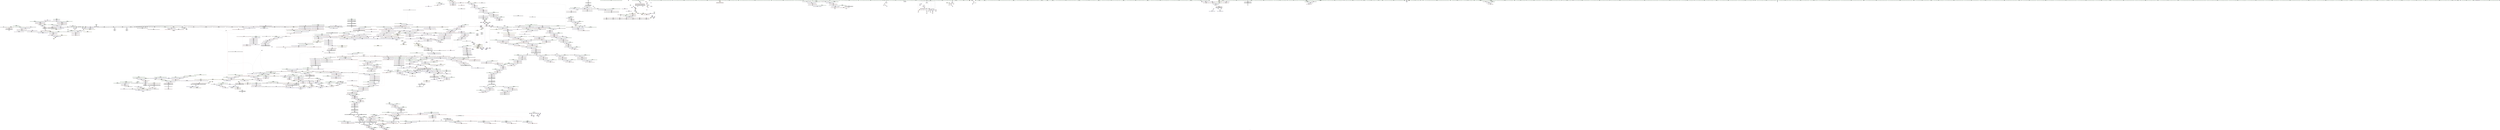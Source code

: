 digraph "SVFG" {
	label="SVFG";

	Node0x55be4c1f1af0 [shape=record,color=grey,label="{NodeID: 0\nNullPtr|{|<s47>164}}"];
	Node0x55be4c1f1af0 -> Node0x55be4c748b70[style=solid];
	Node0x55be4c1f1af0 -> Node0x55be4c748c70[style=solid];
	Node0x55be4c1f1af0 -> Node0x55be4c748d40[style=solid];
	Node0x55be4c1f1af0 -> Node0x55be4c748e10[style=solid];
	Node0x55be4c1f1af0 -> Node0x55be4c748ee0[style=solid];
	Node0x55be4c1f1af0 -> Node0x55be4c748fb0[style=solid];
	Node0x55be4c1f1af0 -> Node0x55be4c749080[style=solid];
	Node0x55be4c1f1af0 -> Node0x55be4c749150[style=solid];
	Node0x55be4c1f1af0 -> Node0x55be4c749220[style=solid];
	Node0x55be4c1f1af0 -> Node0x55be4c7492f0[style=solid];
	Node0x55be4c1f1af0 -> Node0x55be4c7493c0[style=solid];
	Node0x55be4c1f1af0 -> Node0x55be4c749490[style=solid];
	Node0x55be4c1f1af0 -> Node0x55be4c749560[style=solid];
	Node0x55be4c1f1af0 -> Node0x55be4c749630[style=solid];
	Node0x55be4c1f1af0 -> Node0x55be4c749700[style=solid];
	Node0x55be4c1f1af0 -> Node0x55be4c7497d0[style=solid];
	Node0x55be4c1f1af0 -> Node0x55be4c7498a0[style=solid];
	Node0x55be4c1f1af0 -> Node0x55be4c749970[style=solid];
	Node0x55be4c1f1af0 -> Node0x55be4c749a40[style=solid];
	Node0x55be4c1f1af0 -> Node0x55be4c749b10[style=solid];
	Node0x55be4c1f1af0 -> Node0x55be4c749be0[style=solid];
	Node0x55be4c1f1af0 -> Node0x55be4c749cb0[style=solid];
	Node0x55be4c1f1af0 -> Node0x55be4c749d80[style=solid];
	Node0x55be4c1f1af0 -> Node0x55be4c749e50[style=solid];
	Node0x55be4c1f1af0 -> Node0x55be4c749f20[style=solid];
	Node0x55be4c1f1af0 -> Node0x55be4c749ff0[style=solid];
	Node0x55be4c1f1af0 -> Node0x55be4c74a0c0[style=solid];
	Node0x55be4c1f1af0 -> Node0x55be4c74a190[style=solid];
	Node0x55be4c1f1af0 -> Node0x55be4c74a260[style=solid];
	Node0x55be4c1f1af0 -> Node0x55be4c74a330[style=solid];
	Node0x55be4c1f1af0 -> Node0x55be4c74a400[style=solid];
	Node0x55be4c1f1af0 -> Node0x55be4c74a4d0[style=solid];
	Node0x55be4c1f1af0 -> Node0x55be4c74a5a0[style=solid];
	Node0x55be4c1f1af0 -> Node0x55be4c74a670[style=solid];
	Node0x55be4c1f1af0 -> Node0x55be4c74a740[style=solid];
	Node0x55be4c1f1af0 -> Node0x55be4c74a810[style=solid];
	Node0x55be4c1f1af0 -> Node0x55be4c74a8e0[style=solid];
	Node0x55be4c1f1af0 -> Node0x55be4c74a9b0[style=solid];
	Node0x55be4c1f1af0 -> Node0x55be4c74aa80[style=solid];
	Node0x55be4c1f1af0 -> Node0x55be4c773bf0[style=solid];
	Node0x55be4c1f1af0 -> Node0x55be4c776660[style=solid];
	Node0x55be4c1f1af0 -> Node0x55be4c77b390[style=solid];
	Node0x55be4c1f1af0 -> Node0x55be4c7aa0a0[style=solid];
	Node0x55be4c1f1af0 -> Node0x55be4c7aa820[style=solid];
	Node0x55be4c1f1af0 -> Node0x55be4c7aae20[style=solid];
	Node0x55be4c1f1af0 -> Node0x55be4c7abba0[style=solid];
	Node0x55be4c1f1af0 -> Node0x55be4c7abea0[style=solid];
	Node0x55be4c1f1af0:s47 -> Node0x55be4c883a70[style=solid,color=red];
	Node0x55be4c74b920 [shape=record,color=red,label="{NodeID: 775\n854\<--848\nthis1\<--this.addr\n_ZN9__gnu_cxx13new_allocatorISt13_Rb_tree_nodeINSt7__cxx1112basic_stringIcSt11char_traitsIcESaIcEEEEE7destroyIS7_EEvPT_\n}"];
	Node0x55be4c8956e0 [shape=record,color=black,label="{NodeID: 2657\n1453 = PHI(1119, )\n}"];
	Node0x55be4c8956e0 -> Node0x55be4c753bf0[style=solid];
	Node0x55be4c741f10 [shape=record,color=black,label="{NodeID: 443\n1114\<--1113\n\<--_M_impl\n_ZNKSt8_Rb_treeINSt7__cxx1112basic_stringIcSt11char_traitsIcESaIcEEES5_St9_IdentityIS5_ESt4lessIS5_ESaIS5_EE6_M_endEv\n}"];
	Node0x55be4c741f10 -> Node0x55be4c75b7d0[style=solid];
	Node0x55be4c735c80 [shape=record,color=green,label="{NodeID: 111\n643\<--644\n_ZNSt8_Rb_treeINSt7__cxx1112basic_stringIcSt11char_traitsIcESaIcEEES5_St9_IdentityIS5_ESt4lessIS5_ESaIS5_EE8_M_eraseEPSt13_Rb_tree_nodeIS5_E\<--_ZNSt8_Rb_treeINSt7__cxx1112basic_stringIcSt11char_traitsIcESaIcEEES5_St9_IdentityIS5_ESt4lessIS5_ESaIS5_EE8_M_eraseEPSt13_Rb_tree_nodeIS5_E_field_insensitive\n}"];
	Node0x55be4c751350 [shape=record,color=red,label="{NodeID: 886\n1722\<--1721\n\<--coerce.dive\n_ZNSt8_Rb_treeINSt7__cxx1112basic_stringIcSt11char_traitsIcESaIcEEES5_St9_IdentityIS5_ESt4lessIS5_ESaIS5_EE5beginEv\n}"];
	Node0x55be4c751350 -> Node0x55be4c755450[style=solid];
	Node0x55be4c757dc0 [shape=record,color=purple,label="{NodeID: 554\n380\<--34\n\<--.str.6\nmain\n}"];
	Node0x55be4c73a350 [shape=record,color=green,label="{NodeID: 222\n1319\<--1320\n_ZNKSt9_IdentityINSt7__cxx1112basic_stringIcSt11char_traitsIcESaIcEEEEclERS5_\<--_ZNKSt9_IdentityINSt7__cxx1112basic_stringIcSt11char_traitsIcESaIcEEEEclERS5__field_insensitive\n}"];
	Node0x55be4c776730 [shape=record,color=blue,label="{NodeID: 997\n608\<--606\n_M_left\<--_M_header2\n_ZNSt15_Rb_tree_header8_M_resetEv\n|{<s0>50}}"];
	Node0x55be4c776730:s0 -> Node0x55be4c828000[style=dashed,color=blue];
	Node0x55be4c75d850 [shape=record,color=purple,label="{NodeID: 665\n1672\<--1671\n_M_node\<--this1\n_ZNSt17_Rb_tree_iteratorINSt7__cxx1112basic_stringIcSt11char_traitsIcESaIcEEEEC2EPSt18_Rb_tree_node_base\n}"];
	Node0x55be4c75d850 -> Node0x55be4c77c7e0[style=solid];
	Node0x55be4c889e20 [shape=record,color=black,label="{NodeID: 2547\n449 = PHI(327, )\n0th arg _ZNSt3setINSt7__cxx1112basic_stringIcSt11char_traitsIcESaIcEEESt4lessIS5_ESaIS5_EEC2Ev }"];
	Node0x55be4c889e20 -> Node0x55be4c775b00[style=solid];
	Node0x55be4c7489a0 [shape=record,color=green,label="{NodeID: 333\n2082\<--2083\n__t.addr\<--__t.addr_field_insensitive\n_ZSt7forwardIRbEOT_RNSt16remove_referenceIS1_E4typeE\n}"];
	Node0x55be4c7489a0 -> Node0x55be4c773480[style=solid];
	Node0x55be4c7489a0 -> Node0x55be4c77f080[style=solid];
	Node0x55be4c77c160 [shape=record,color=blue,label="{NodeID: 1108\n1624\<--1623\n__t.addr\<--__t\n_ZSt7forwardINSt7__cxx1112basic_stringIcSt11char_traitsIcESaIcEEEEOT_RNSt16remove_referenceIS6_E4typeE\n}"];
	Node0x55be4c77c160 -> Node0x55be4c7507f0[style=dashed];
	Node0x55be4c731910 [shape=record,color=green,label="{NodeID: 1\n5\<--1\n\<--dummyObj\nCan only get source location for instruction, argument, global var or function.|{<s0>36}}"];
	Node0x55be4c731910:s0 -> Node0x55be4c884b70[style=solid,color=red];
	Node0x55be4c74b9f0 [shape=record,color=red,label="{NodeID: 776\n855\<--850\n\<--__p.addr\n_ZN9__gnu_cxx13new_allocatorISt13_Rb_tree_nodeINSt7__cxx1112basic_stringIcSt11char_traitsIcESaIcEEEEE7destroyIS7_EEvPT_\n}"];
	Node0x55be4c8957f0 [shape=record,color=black,label="{NodeID: 2658\n1461 = PHI(733, )\n}"];
	Node0x55be4c8957f0 -> Node0x55be4c7a6e60[style=solid];
	Node0x55be4c741fe0 [shape=record,color=black,label="{NodeID: 444\n1116\<--1115\n\<--add.ptr\n_ZNKSt8_Rb_treeINSt7__cxx1112basic_stringIcSt11char_traitsIcESaIcEEES5_St9_IdentityIS5_ESt4lessIS5_ESaIS5_EE6_M_endEv\n}"];
	Node0x55be4c741fe0 -> Node0x55be4c75b8a0[style=solid];
	Node0x55be4c735d80 [shape=record,color=green,label="{NodeID: 112\n647\<--648\n_ZNSt8_Rb_treeINSt7__cxx1112basic_stringIcSt11char_traitsIcESaIcEEES5_St9_IdentityIS5_ESt4lessIS5_ESaIS5_EE13_Rb_tree_implIS9_Lb1EED2Ev\<--_ZNSt8_Rb_treeINSt7__cxx1112basic_stringIcSt11char_traitsIcESaIcEEES5_St9_IdentityIS5_ESt4lessIS5_ESaIS5_EE13_Rb_tree_implIS9_Lb1EED2Ev_field_insensitive\n}"];
	Node0x55be4c80aa70 [shape=record,color=yellow,style=double,label="{NodeID: 1994\n151V_1 = ENCHI(MR_151V_0)\npts\{13050000 \}\nFun[_ZNSt8_Rb_treeINSt7__cxx1112basic_stringIcSt11char_traitsIcESaIcEEES5_St9_IdentityIS5_ESt4lessIS5_ESaIS5_EE10_M_insert_IS5_NSB_11_Alloc_nodeEEESt17_Rb_tree_iteratorIS5_EPSt18_Rb_tree_node_baseSH_OT_RT0_]|{<s0>137}}"];
	Node0x55be4c80aa70:s0 -> Node0x55be4c8015e0[style=dashed,color=red];
	Node0x55be4c751420 [shape=record,color=red,label="{NodeID: 887\n1737\<--1728\nthis1\<--this.addr\n_ZNSt4pairIPSt18_Rb_tree_node_baseS1_EC2IRPSt13_Rb_tree_nodeINSt7__cxx1112basic_stringIcSt11char_traitsIcESaIcEEEERS1_Lb1EEEOT_OT0_\n}"];
	Node0x55be4c751420 -> Node0x55be4c755520[style=solid];
	Node0x55be4c751420 -> Node0x55be4c75e140[style=solid];
	Node0x55be4c751420 -> Node0x55be4c75e210[style=solid];
	Node0x55be4c757e90 [shape=record,color=purple,label="{NodeID: 555\n426\<--36\n\<--.str.7\nmain\n}"];
	Node0x55be4c8272b0 [shape=record,color=yellow,style=double,label="{NodeID: 2437\n62V_3 = CSCHI(MR_62V_2)\npts\{160000 180000 \}\nCS[]|{|<s1>36|<s2>36}}"];
	Node0x55be4c8272b0 -> Node0x55be4c7f0c50[style=dashed];
	Node0x55be4c8272b0:s1 -> Node0x55be4c8008b0[style=dashed,color=red];
	Node0x55be4c8272b0:s2 -> Node0x55be4c800990[style=dashed,color=red];
	Node0x55be4c73a450 [shape=record,color=green,label="{NodeID: 223\n1322\<--1323\n_ZNSt8_Rb_treeINSt7__cxx1112basic_stringIcSt11char_traitsIcESaIcEEES5_St9_IdentityIS5_ESt4lessIS5_ESaIS5_EE24_M_get_insert_unique_posERKS5_\<--_ZNSt8_Rb_treeINSt7__cxx1112basic_stringIcSt11char_traitsIcESaIcEEES5_St9_IdentityIS5_ESt4lessIS5_ESaIS5_EE24_M_get_insert_unique_posERKS5__field_insensitive\n}"];
	Node0x55be4c776800 [shape=record,color=blue,label="{NodeID: 998\n612\<--610\n_M_right\<--_M_header4\n_ZNSt15_Rb_tree_header8_M_resetEv\n|{<s0>50}}"];
	Node0x55be4c776800:s0 -> Node0x55be4c828000[style=dashed,color=blue];
	Node0x55be4c7e8f20 [shape=record,color=black,label="{NodeID: 1773\nMR_64V_5 = PHI(MR_64V_6, MR_64V_4, )\npts\{3280002 3280003 3280004 \}\n|{|<s1>31}}"];
	Node0x55be4c7e8f20 -> Node0x55be4c7eda50[style=dashed];
	Node0x55be4c7e8f20:s1 -> Node0x55be4c7ea8c0[style=dashed,color=red];
	Node0x55be4c75d920 [shape=record,color=purple,label="{NodeID: 666\n1682\<--1681\n_M_impl\<--this1\n_ZNSt8_Rb_treeINSt7__cxx1112basic_stringIcSt11char_traitsIcESaIcEEES5_St9_IdentityIS5_ESt4lessIS5_ESaIS5_EE6_M_endEv\n}"];
	Node0x55be4c75d920 -> Node0x55be4c754f70[style=solid];
	Node0x55be4c889f30 [shape=record,color=black,label="{NodeID: 2548\n1229 = PHI(1223, 1288, )\n0th arg _ZNKSt13_Rb_tree_nodeINSt7__cxx1112basic_stringIcSt11char_traitsIcESaIcEEEE9_M_valptrEv }"];
	Node0x55be4c889f30 -> Node0x55be4c779da0[style=solid];
	Node0x55be4c748a70 [shape=record,color=green,label="{NodeID: 334\n40\<--2087\n_GLOBAL__sub_I_jpsbur_0_0.cpp\<--_GLOBAL__sub_I_jpsbur_0_0.cpp_field_insensitive\n}"];
	Node0x55be4c748a70 -> Node0x55be4c773af0[style=solid];
	Node0x55be4c77c230 [shape=record,color=blue,label="{NodeID: 1109\n1633\<--1630\nthis.addr\<--this\n_ZNSt4pairISt17_Rb_tree_iteratorINSt7__cxx1112basic_stringIcSt11char_traitsIcESaIcEEEEbEC2IS7_bLb1EEEOT_OT0_\n}"];
	Node0x55be4c77c230 -> Node0x55be4c7508c0[style=dashed];
	Node0x55be4c7319a0 [shape=record,color=green,label="{NodeID: 2\n12\<--1\n__dso_handle\<--dummyObj\nGlob }"];
	Node0x55be4c74bac0 [shape=record,color=red,label="{NodeID: 777\n863\<--860\nthis1\<--this.addr\n_ZN9__gnu_cxx16__aligned_membufINSt7__cxx1112basic_stringIcSt11char_traitsIcESaIcEEEE6_M_ptrEv\n|{<s0>76}}"];
	Node0x55be4c74bac0:s0 -> Node0x55be4c88b1c0[style=solid,color=red];
	Node0x55be4c895900 [shape=record,color=black,label="{NodeID: 2659\n1465 = PHI(723, )\n}"];
	Node0x55be4c895900 -> Node0x55be4c7a6e60[style=solid];
	Node0x55be4c7420b0 [shape=record,color=black,label="{NodeID: 445\n1107\<--1117\n_ZNKSt8_Rb_treeINSt7__cxx1112basic_stringIcSt11char_traitsIcESaIcEEES5_St9_IdentityIS5_ESt4lessIS5_ESaIS5_EE6_M_endEv_ret\<--_M_header\n_ZNKSt8_Rb_treeINSt7__cxx1112basic_stringIcSt11char_traitsIcESaIcEEES5_St9_IdentityIS5_ESt4lessIS5_ESaIS5_EE6_M_endEv\n|{<s0>81}}"];
	Node0x55be4c7420b0:s0 -> Node0x55be4c892450[style=solid,color=blue];
	Node0x55be4c73a9f0 [shape=record,color=green,label="{NodeID: 113\n664\<--665\nthis.addr\<--this.addr_field_insensitive\n_ZNSt8_Rb_treeINSt7__cxx1112basic_stringIcSt11char_traitsIcESaIcEEES5_St9_IdentityIS5_ESt4lessIS5_ESaIS5_EE8_M_eraseEPSt13_Rb_tree_nodeIS5_E\n}"];
	Node0x55be4c73a9f0 -> Node0x55be4c761d60[style=solid];
	Node0x55be4c73a9f0 -> Node0x55be4c776c10[style=solid];
	Node0x55be4c80ab50 [shape=record,color=yellow,style=double,label="{NodeID: 1995\n153V_1 = ENCHI(MR_153V_0)\npts\{15460000 \}\nFun[_ZNSt8_Rb_treeINSt7__cxx1112basic_stringIcSt11char_traitsIcESaIcEEES5_St9_IdentityIS5_ESt4lessIS5_ESaIS5_EE10_M_insert_IS5_NSB_11_Alloc_nodeEEESt17_Rb_tree_iteratorIS5_EPSt18_Rb_tree_node_baseSH_OT_RT0_]|{<s0>139}}"];
	Node0x55be4c80ab50:s0 -> Node0x55be4c77c7e0[style=dashed,color=red];
	Node0x55be4c7514f0 [shape=record,color=red,label="{NodeID: 888\n1740\<--1730\n\<--__x.addr\n_ZNSt4pairIPSt18_Rb_tree_node_baseS1_EC2IRPSt13_Rb_tree_nodeINSt7__cxx1112basic_stringIcSt11char_traitsIcESaIcEEEERS1_Lb1EEEOT_OT0_\n|{<s0>144}}"];
	Node0x55be4c7514f0:s0 -> Node0x55be4c8971f0[style=solid,color=red];
	Node0x55be4c757f60 [shape=record,color=purple,label="{NodeID: 556\n2091\<--38\nllvm.global_ctors_0\<--llvm.global_ctors\nGlob }"];
	Node0x55be4c757f60 -> Node0x55be4c7739f0[style=solid];
	Node0x55be4c73a550 [shape=record,color=green,label="{NodeID: 224\n1336\<--1337\n_ZNSt8_Rb_treeINSt7__cxx1112basic_stringIcSt11char_traitsIcESaIcEEES5_St9_IdentityIS5_ESt4lessIS5_ESaIS5_EE11_Alloc_nodeC2ERSB_\<--_ZNSt8_Rb_treeINSt7__cxx1112basic_stringIcSt11char_traitsIcESaIcEEES5_St9_IdentityIS5_ESt4lessIS5_ESaIS5_EE11_Alloc_nodeC2ERSB__field_insensitive\n}"];
	Node0x55be4c7768d0 [shape=record,color=blue,label="{NodeID: 999\n614\<--252\n_M_node_count\<--\n_ZNSt15_Rb_tree_header8_M_resetEv\n|{<s0>50}}"];
	Node0x55be4c7768d0:s0 -> Node0x55be4c828000[style=dashed,color=blue];
	Node0x55be4c75d9f0 [shape=record,color=purple,label="{NodeID: 667\n1684\<--1683\nadd.ptr\<--\n_ZNSt8_Rb_treeINSt7__cxx1112basic_stringIcSt11char_traitsIcESaIcEEES5_St9_IdentityIS5_ESt4lessIS5_ESaIS5_EE6_M_endEv\n}"];
	Node0x55be4c75d9f0 -> Node0x55be4c755040[style=solid];
	Node0x55be4c88a0e0 [shape=record,color=black,label="{NodeID: 2549\n2051 = PHI(1653, )\n0th arg _ZSt7forwardIbEOT_RNSt16remove_referenceIS0_E4typeE }"];
	Node0x55be4c88a0e0 -> Node0x55be4c77ec70[style=solid];
	Node0x55be4c748b70 [shape=record,color=black,label="{NodeID: 335\n2\<--3\ndummyVal\<--dummyVal\n}"];
	Node0x55be4c77c300 [shape=record,color=blue,label="{NodeID: 1110\n1635\<--1631\n__x.addr\<--__x\n_ZNSt4pairISt17_Rb_tree_iteratorINSt7__cxx1112basic_stringIcSt11char_traitsIcESaIcEEEEbEC2IS7_bLb1EEEOT_OT0_\n}"];
	Node0x55be4c77c300 -> Node0x55be4c750990[style=dashed];
	Node0x55be4c731c50 [shape=record,color=green,label="{NodeID: 3\n21\<--1\n.str\<--dummyObj\nGlob }"];
	Node0x55be4c801a20 [shape=record,color=yellow,style=double,label="{NodeID: 1885\n4V_1 = ENCHI(MR_4V_0)\npts\{1 \}\nFun[_Z8readTreev]|{|<s6>11|<s7>12}}"];
	Node0x55be4c801a20 -> Node0x55be4c75f180[style=dashed];
	Node0x55be4c801a20 -> Node0x55be4c75f250[style=dashed];
	Node0x55be4c801a20 -> Node0x55be4c75f320[style=dashed];
	Node0x55be4c801a20 -> Node0x55be4c75f3f0[style=dashed];
	Node0x55be4c801a20 -> Node0x55be4c75f4c0[style=dashed];
	Node0x55be4c801a20 -> Node0x55be4c75f590[style=dashed];
	Node0x55be4c801a20:s6 -> Node0x55be4c801a20[style=dashed,color=red];
	Node0x55be4c801a20:s7 -> Node0x55be4c801a20[style=dashed,color=red];
	Node0x55be4c74bb90 [shape=record,color=red,label="{NodeID: 778\n874\<--871\nthis1\<--this.addr\n_ZN9__gnu_cxx16__aligned_membufINSt7__cxx1112basic_stringIcSt11char_traitsIcESaIcEEEE7_M_addrEv\n}"];
	Node0x55be4c74bb90 -> Node0x55be4c75a450[style=solid];
	Node0x55be4c895a10 [shape=record,color=black,label="{NodeID: 2660\n1475 = PHI(1705, )\n}"];
	Node0x55be4c895a10 -> Node0x55be4c77b2c0[style=solid];
	Node0x55be4c742180 [shape=record,color=black,label="{NodeID: 446\n1119\<--1135\n_ZNKSt4lessINSt7__cxx1112basic_stringIcSt11char_traitsIcESaIcEEEEclERKS5_S8__ret\<--call\n_ZNKSt4lessINSt7__cxx1112basic_stringIcSt11char_traitsIcESaIcEEEEclERKS5_S8_\n|{<s0>86|<s1>91|<s2>120|<s3>129|<s4>135}}"];
	Node0x55be4c742180:s0 -> Node0x55be4c8937e0[style=solid,color=blue];
	Node0x55be4c742180:s1 -> Node0x55be4c893ce0[style=solid,color=blue];
	Node0x55be4c742180:s2 -> Node0x55be4c8956e0[style=solid,color=blue];
	Node0x55be4c742180:s3 -> Node0x55be4c88fd00[style=solid,color=blue];
	Node0x55be4c742180:s4 -> Node0x55be4c896360[style=solid,color=blue];
	Node0x55be4c73aa80 [shape=record,color=green,label="{NodeID: 114\n666\<--667\n__x.addr\<--__x.addr_field_insensitive\n_ZNSt8_Rb_treeINSt7__cxx1112basic_stringIcSt11char_traitsIcESaIcEEES5_St9_IdentityIS5_ESt4lessIS5_ESaIS5_EE8_M_eraseEPSt13_Rb_tree_nodeIS5_E\n}"];
	Node0x55be4c73aa80 -> Node0x55be4c761e30[style=solid];
	Node0x55be4c73aa80 -> Node0x55be4c761f00[style=solid];
	Node0x55be4c73aa80 -> Node0x55be4c761fd0[style=solid];
	Node0x55be4c73aa80 -> Node0x55be4c7620a0[style=solid];
	Node0x55be4c73aa80 -> Node0x55be4c776ce0[style=solid];
	Node0x55be4c73aa80 -> Node0x55be4c776e80[style=solid];
	Node0x55be4c7515c0 [shape=record,color=red,label="{NodeID: 889\n1748\<--1732\n\<--__y.addr\n_ZNSt4pairIPSt18_Rb_tree_node_baseS1_EC2IRPSt13_Rb_tree_nodeINSt7__cxx1112basic_stringIcSt11char_traitsIcESaIcEEEERS1_Lb1EEEOT_OT0_\n|{<s0>145}}"];
	Node0x55be4c7515c0:s0 -> Node0x55be4c889970[style=solid,color=red];
	Node0x55be4c758030 [shape=record,color=purple,label="{NodeID: 557\n2092\<--38\nllvm.global_ctors_1\<--llvm.global_ctors\nGlob }"];
	Node0x55be4c758030 -> Node0x55be4c773af0[style=solid];
	Node0x55be4c73a650 [shape=record,color=green,label="{NodeID: 225\n1344\<--1345\n_ZSt7forwardINSt7__cxx1112basic_stringIcSt11char_traitsIcESaIcEEEEOT_RNSt16remove_referenceIS6_E4typeE\<--_ZSt7forwardINSt7__cxx1112basic_stringIcSt11char_traitsIcESaIcEEEEOT_RNSt16remove_referenceIS6_E4typeE_field_insensitive\n}"];
	Node0x55be4c7769a0 [shape=record,color=blue,label="{NodeID: 1000\n631\<--630\nthis.addr\<--this\n_ZNSt8_Rb_treeINSt7__cxx1112basic_stringIcSt11char_traitsIcESaIcEEES5_St9_IdentityIS5_ESt4lessIS5_ESaIS5_EED2Ev\n}"];
	Node0x55be4c7769a0 -> Node0x55be4c761bc0[style=dashed];
	Node0x55be4c75dac0 [shape=record,color=purple,label="{NodeID: 668\n1686\<--1685\n_M_header\<--\n_ZNSt8_Rb_treeINSt7__cxx1112basic_stringIcSt11char_traitsIcESaIcEEES5_St9_IdentityIS5_ESt4lessIS5_ESaIS5_EE6_M_endEv\n}"];
	Node0x55be4c75dac0 -> Node0x55be4c755110[style=solid];
	Node0x55be4c88a1f0 [shape=record,color=black,label="{NodeID: 2550\n1623 = PHI(1342, 1589, 1822, 1850, 1892, 2009, 2034, )\n0th arg _ZSt7forwardINSt7__cxx1112basic_stringIcSt11char_traitsIcESaIcEEEEOT_RNSt16remove_referenceIS6_E4typeE }"];
	Node0x55be4c88a1f0 -> Node0x55be4c77c160[style=solid];
	Node0x55be4c748c70 [shape=record,color=black,label="{NodeID: 336\n394\<--3\n\<--dummyVal\nmain\n}"];
	Node0x55be4c748c70 -> Node0x55be4c7753b0[style=solid];
	Node0x55be4c77c3d0 [shape=record,color=blue,label="{NodeID: 1111\n1637\<--1632\n__y.addr\<--__y\n_ZNSt4pairISt17_Rb_tree_iteratorINSt7__cxx1112basic_stringIcSt11char_traitsIcESaIcEEEEbEC2IS7_bLb1EEEOT_OT0_\n}"];
	Node0x55be4c77c3d0 -> Node0x55be4c750a60[style=dashed];
	Node0x55be4c731ce0 [shape=record,color=green,label="{NodeID: 4\n23\<--1\nstdin\<--dummyObj\nGlob }"];
	Node0x55be4c74bc60 [shape=record,color=red,label="{NodeID: 779\n891\<--882\n\<--__a.addr\n_ZNSt16allocator_traitsISaISt13_Rb_tree_nodeINSt7__cxx1112basic_stringIcSt11char_traitsIcESaIcEEEEEE10deallocateERS8_PS7_m\n}"];
	Node0x55be4c74bc60 -> Node0x55be4c740ed0[style=solid];
	Node0x55be4c895b50 [shape=record,color=black,label="{NodeID: 2661\n1480 = PHI(1688, )\n}"];
	Node0x55be4c742250 [shape=record,color=black,label="{NodeID: 447\n1139\<--1150\n_ZNSt8_Rb_treeINSt7__cxx1112basic_stringIcSt11char_traitsIcESaIcEEES5_St9_IdentityIS5_ESt4lessIS5_ESaIS5_EE6_S_keyEPKSt18_Rb_tree_node_base_ret\<--call1\n_ZNSt8_Rb_treeINSt7__cxx1112basic_stringIcSt11char_traitsIcESaIcEEES5_St9_IdentityIS5_ESt4lessIS5_ESaIS5_EE6_S_keyEPKSt18_Rb_tree_node_base\n|{<s0>85|<s1>128|<s2>134}}"];
	Node0x55be4c742250:s0 -> Node0x55be4c8936a0[style=solid,color=blue];
	Node0x55be4c742250:s1 -> Node0x55be4c895d70[style=solid,color=blue];
	Node0x55be4c742250:s2 -> Node0x55be4c896220[style=solid,color=blue];
	Node0x55be4c73ab50 [shape=record,color=green,label="{NodeID: 115\n668\<--669\n__y\<--__y_field_insensitive\n_ZNSt8_Rb_treeINSt7__cxx1112basic_stringIcSt11char_traitsIcESaIcEEES5_St9_IdentityIS5_ESt4lessIS5_ESaIS5_EE8_M_eraseEPSt13_Rb_tree_nodeIS5_E\n}"];
	Node0x55be4c73ab50 -> Node0x55be4c762170[style=solid];
	Node0x55be4c73ab50 -> Node0x55be4c776db0[style=solid];
	Node0x55be4c751690 [shape=record,color=red,label="{NodeID: 890\n1744\<--1741\n\<--call\n_ZNSt4pairIPSt18_Rb_tree_node_baseS1_EC2IRPSt13_Rb_tree_nodeINSt7__cxx1112basic_stringIcSt11char_traitsIcESaIcEEEERS1_Lb1EEEOT_OT0_\n}"];
	Node0x55be4c751690 -> Node0x55be4c7555f0[style=solid];
	Node0x55be4c758130 [shape=record,color=purple,label="{NodeID: 558\n2093\<--38\nllvm.global_ctors_2\<--llvm.global_ctors\nGlob }"];
	Node0x55be4c758130 -> Node0x55be4c773bf0[style=solid];
	Node0x55be4c73a750 [shape=record,color=green,label="{NodeID: 226\n1347\<--1348\n_ZNSt8_Rb_treeINSt7__cxx1112basic_stringIcSt11char_traitsIcESaIcEEES5_St9_IdentityIS5_ESt4lessIS5_ESaIS5_EE10_M_insert_IS5_NSB_11_Alloc_nodeEEESt17_Rb_tree_iteratorIS5_EPSt18_Rb_tree_node_baseSH_OT_RT0_\<--_ZNSt8_Rb_treeINSt7__cxx1112basic_stringIcSt11char_traitsIcESaIcEEES5_St9_IdentityIS5_ESt4lessIS5_ESaIS5_EE10_M_insert_IS5_NSB_11_Alloc_nodeEEESt17_Rb_tree_iteratorIS5_EPSt18_Rb_tree_node_baseSH_OT_RT0__field_insensitive\n}"];
	Node0x55be4c776a70 [shape=record,color=blue,label="{NodeID: 1001\n633\<--651\nexn.slot\<--\n_ZNSt8_Rb_treeINSt7__cxx1112basic_stringIcSt11char_traitsIcESaIcEEES5_St9_IdentityIS5_ESt4lessIS5_ESaIS5_EED2Ev\n}"];
	Node0x55be4c776a70 -> Node0x55be4c761c90[style=dashed];
	Node0x55be4c7ec650 [shape=record,color=black,label="{NodeID: 1776\nMR_55V_3 = PHI(MR_55V_4, MR_55V_2, )\npts\{3280000 \}\n|{|<s1>27}}"];
	Node0x55be4c7ec650 -> Node0x55be4c7ef850[style=dashed];
	Node0x55be4c7ec650:s1 -> Node0x55be4c7fe0a0[style=dashed,color=red];
	Node0x55be4c75db90 [shape=record,color=purple,label="{NodeID: 669\n1698\<--1697\n_M_node\<--this1\n_ZNKSt17_Rb_tree_iteratorINSt7__cxx1112basic_stringIcSt11char_traitsIcESaIcEEEEeqERKS6_\n}"];
	Node0x55be4c75db90 -> Node0x55be4c751010[style=solid];
	Node0x55be4c88a7b0 [shape=record,color=black,label="{NodeID: 2551\n662 = PHI(638, 672, )\n0th arg _ZNSt8_Rb_treeINSt7__cxx1112basic_stringIcSt11char_traitsIcESaIcEEES5_St9_IdentityIS5_ESt4lessIS5_ESaIS5_EE8_M_eraseEPSt13_Rb_tree_nodeIS5_E }"];
	Node0x55be4c88a7b0 -> Node0x55be4c776c10[style=solid];
	Node0x55be4c748d40 [shape=record,color=black,label="{NodeID: 337\n397\<--3\n\<--dummyVal\nmain\n}"];
	Node0x55be4c748d40 -> Node0x55be4c775480[style=solid];
	Node0x55be4c77c4a0 [shape=record,color=blue, style = dotted,label="{NodeID: 1112\n2100\<--2102\noffset_0\<--dummyVal\n_ZNSt4pairISt17_Rb_tree_iteratorINSt7__cxx1112basic_stringIcSt11char_traitsIcESaIcEEEEbEC2IS7_bLb1EEEOT_OT0_\n|{<s0>111|<s1>113}}"];
	Node0x55be4c77c4a0:s0 -> Node0x55be4c7f7a80[style=dashed,color=blue];
	Node0x55be4c77c4a0:s1 -> Node0x55be4c7f7a80[style=dashed,color=blue];
	Node0x55be4c731da0 [shape=record,color=green,label="{NodeID: 5\n24\<--1\n.str.1\<--dummyObj\nGlob }"];
	Node0x55be4c74bd30 [shape=record,color=red,label="{NodeID: 780\n893\<--884\n\<--__p.addr\n_ZNSt16allocator_traitsISaISt13_Rb_tree_nodeINSt7__cxx1112basic_stringIcSt11char_traitsIcESaIcEEEEEE10deallocateERS8_PS7_m\n|{<s0>77}}"];
	Node0x55be4c74bd30:s0 -> Node0x55be4c886980[style=solid,color=red];
	Node0x55be4c895c60 [shape=record,color=black,label="{NodeID: 2662\n1488 = PHI(1755, )\n}"];
	Node0x55be4c742320 [shape=record,color=black,label="{NodeID: 448\n1159\<--1170\n_ZNSt8_Rb_treeINSt7__cxx1112basic_stringIcSt11char_traitsIcESaIcEEES5_St9_IdentityIS5_ESt4lessIS5_ESaIS5_EE6_S_keyEPKSt13_Rb_tree_nodeIS5_E_ret\<--call1\n_ZNSt8_Rb_treeINSt7__cxx1112basic_stringIcSt11char_traitsIcESaIcEEES5_St9_IdentityIS5_ESt4lessIS5_ESaIS5_EE6_S_keyEPKSt13_Rb_tree_nodeIS5_E\n|{<s0>90|<s1>119}}"];
	Node0x55be4c742320:s0 -> Node0x55be4c893b10[style=solid,color=blue];
	Node0x55be4c742320:s1 -> Node0x55be4c895510[style=solid,color=blue];
	Node0x55be4c73ac20 [shape=record,color=green,label="{NodeID: 116\n680\<--681\n_ZNSt8_Rb_treeINSt7__cxx1112basic_stringIcSt11char_traitsIcESaIcEEES5_St9_IdentityIS5_ESt4lessIS5_ESaIS5_EE8_S_rightEPSt18_Rb_tree_node_base\<--_ZNSt8_Rb_treeINSt7__cxx1112basic_stringIcSt11char_traitsIcESaIcEEES5_St9_IdentityIS5_ESt4lessIS5_ESaIS5_EE8_S_rightEPSt18_Rb_tree_node_base_field_insensitive\n}"];
	Node0x55be4c751760 [shape=record,color=red,label="{NodeID: 891\n1752\<--1749\n\<--call2\n_ZNSt4pairIPSt18_Rb_tree_node_baseS1_EC2IRPSt13_Rb_tree_nodeINSt7__cxx1112basic_stringIcSt11char_traitsIcESaIcEEEERS1_Lb1EEEOT_OT0_\n}"];
	Node0x55be4c751760 -> Node0x55be4c77cf30[style=solid];
	Node0x55be4c758230 [shape=record,color=purple,label="{NodeID: 559\n49\<--48\narrayctor.next\<--arrayctor.cur\n__cxx_global_var_init\n}"];
	Node0x55be4c758230 -> Node0x55be4c7a79a0[style=solid];
	Node0x55be4c758230 -> Node0x55be4c7ab2a0[style=solid];
	Node0x55be4c73a850 [shape=record,color=green,label="{NodeID: 227\n1354\<--1355\n_ZNSt4pairISt17_Rb_tree_iteratorINSt7__cxx1112basic_stringIcSt11char_traitsIcESaIcEEEEbEC2IS7_bLb1EEEOT_OT0_\<--_ZNSt4pairISt17_Rb_tree_iteratorINSt7__cxx1112basic_stringIcSt11char_traitsIcESaIcEEEEbEC2IS7_bLb1EEEOT_OT0__field_insensitive\n}"];
	Node0x55be4c776b40 [shape=record,color=blue,label="{NodeID: 1002\n635\<--653\nehselector.slot\<--\n_ZNSt8_Rb_treeINSt7__cxx1112basic_stringIcSt11char_traitsIcESaIcEEES5_St9_IdentityIS5_ESt4lessIS5_ESaIS5_EED2Ev\n}"];
	Node0x55be4c7ecb50 [shape=record,color=black,label="{NodeID: 1777\nMR_26V_3 = PHI(MR_26V_5, MR_26V_2, )\npts\{3280001 \}\n|{|<s1>27}}"];
	Node0x55be4c7ecb50 -> Node0x55be4c7efd50[style=dashed];
	Node0x55be4c7ecb50:s1 -> Node0x55be4c7fe0a0[style=dashed,color=red];
	Node0x55be4c75dc60 [shape=record,color=purple,label="{NodeID: 670\n1701\<--1700\n_M_node2\<--\n_ZNKSt17_Rb_tree_iteratorINSt7__cxx1112basic_stringIcSt11char_traitsIcESaIcEEEEeqERKS6_\n}"];
	Node0x55be4c75dc60 -> Node0x55be4c7510e0[style=solid];
	Node0x55be4c88a900 [shape=record,color=black,label="{NodeID: 2552\n663 = PHI(639, 679, )\n1st arg _ZNSt8_Rb_treeINSt7__cxx1112basic_stringIcSt11char_traitsIcESaIcEEES5_St9_IdentityIS5_ESt4lessIS5_ESaIS5_EE8_M_eraseEPSt13_Rb_tree_nodeIS5_E }"];
	Node0x55be4c88a900 -> Node0x55be4c776ce0[style=solid];
	Node0x55be4c748e10 [shape=record,color=black,label="{NodeID: 338\n404\<--3\n\<--dummyVal\nmain\n}"];
	Node0x55be4c77c570 [shape=record,color=blue,label="{NodeID: 1113\n1652\<--1659\nsecond\<--frombool\n_ZNSt4pairISt17_Rb_tree_iteratorINSt7__cxx1112basic_stringIcSt11char_traitsIcESaIcEEEEbEC2IS7_bLb1EEEOT_OT0_\n|{<s0>111|<s1>113}}"];
	Node0x55be4c77c570:s0 -> Node0x55be4c7f7a80[style=dashed,color=blue];
	Node0x55be4c77c570:s1 -> Node0x55be4c7f7a80[style=dashed,color=blue];
	Node0x55be4c732640 [shape=record,color=green,label="{NodeID: 6\n26\<--1\n.str.2\<--dummyObj\nGlob }"];
	Node0x55be4c74be00 [shape=record,color=red,label="{NodeID: 781\n894\<--886\n\<--__n.addr\n_ZNSt16allocator_traitsISaISt13_Rb_tree_nodeINSt7__cxx1112basic_stringIcSt11char_traitsIcESaIcEEEEEE10deallocateERS8_PS7_m\n|{<s0>77}}"];
	Node0x55be4c74be00:s0 -> Node0x55be4c886a90[style=solid,color=red];
	Node0x55be4c895d70 [shape=record,color=black,label="{NodeID: 2663\n1498 = PHI(1139, )\n|{<s0>129}}"];
	Node0x55be4c895d70:s0 -> Node0x55be4c8833d0[style=solid,color=red];
	Node0x55be4c7423f0 [shape=record,color=black,label="{NodeID: 449\n1180\<--1179\n\<--\n_ZNSt8_Rb_treeINSt7__cxx1112basic_stringIcSt11char_traitsIcESaIcEEES5_St9_IdentityIS5_ESt4lessIS5_ESaIS5_EE7_S_leftEPKSt18_Rb_tree_node_base\n}"];
	Node0x55be4c7423f0 -> Node0x55be4c7424c0[style=solid];
	Node0x55be4c73ad20 [shape=record,color=green,label="{NodeID: 117\n686\<--687\n_ZNSt8_Rb_treeINSt7__cxx1112basic_stringIcSt11char_traitsIcESaIcEEES5_St9_IdentityIS5_ESt4lessIS5_ESaIS5_EE7_S_leftEPSt18_Rb_tree_node_base\<--_ZNSt8_Rb_treeINSt7__cxx1112basic_stringIcSt11char_traitsIcESaIcEEES5_St9_IdentityIS5_ESt4lessIS5_ESaIS5_EE7_S_leftEPSt18_Rb_tree_node_base_field_insensitive\n}"];
	Node0x55be4c751830 [shape=record,color=red,label="{NodeID: 892\n1760\<--1757\nthis1\<--this.addr\n_ZNSt17_Rb_tree_iteratorINSt7__cxx1112basic_stringIcSt11char_traitsIcESaIcEEEEmmEv\n}"];
	Node0x55be4c751830 -> Node0x55be4c7556c0[style=solid];
	Node0x55be4c751830 -> Node0x55be4c75e2e0[style=solid];
	Node0x55be4c751830 -> Node0x55be4c75e3b0[style=solid];
	Node0x55be4c758300 [shape=record,color=purple,label="{NodeID: 560\n74\<--73\narraydestroy.element\<--arraydestroy.elementPast\n__cxx_global_array_dtor\n}"];
	Node0x55be4c758300 -> Node0x55be4c7a84e0[style=solid];
	Node0x55be4c758300 -> Node0x55be4c7aba20[style=solid];
	Node0x55be4c73a950 [shape=record,color=green,label="{NodeID: 228\n1360\<--1361\n_ZNSt17_Rb_tree_iteratorINSt7__cxx1112basic_stringIcSt11char_traitsIcESaIcEEEEC2EPSt18_Rb_tree_node_base\<--_ZNSt17_Rb_tree_iteratorINSt7__cxx1112basic_stringIcSt11char_traitsIcESaIcEEEEC2EPSt18_Rb_tree_node_base_field_insensitive\n}"];
	Node0x55be4c776c10 [shape=record,color=blue,label="{NodeID: 1003\n664\<--662\nthis.addr\<--this\n_ZNSt8_Rb_treeINSt7__cxx1112basic_stringIcSt11char_traitsIcESaIcEEES5_St9_IdentityIS5_ESt4lessIS5_ESaIS5_EE8_M_eraseEPSt13_Rb_tree_nodeIS5_E\n}"];
	Node0x55be4c776c10 -> Node0x55be4c761d60[style=dashed];
	Node0x55be4c75dd30 [shape=record,color=purple,label="{NodeID: 671\n1721\<--1707\ncoerce.dive\<--retval\n_ZNSt8_Rb_treeINSt7__cxx1112basic_stringIcSt11char_traitsIcESaIcEEES5_St9_IdentityIS5_ESt4lessIS5_ESaIS5_EE5beginEv\n}"];
	Node0x55be4c75dd30 -> Node0x55be4c751350[style=solid];
	Node0x55be4c88aa50 [shape=record,color=black,label="{NodeID: 2553\n1292 = PHI(477, )\n0th arg _ZNSt8_Rb_treeINSt7__cxx1112basic_stringIcSt11char_traitsIcESaIcEEES5_St9_IdentityIS5_ESt4lessIS5_ESaIS5_EE16_M_insert_uniqueIS5_EESt4pairISt17_Rb_tree_iteratorIS5_EbEOT_ }"];
	Node0x55be4c88aa50 -> Node0x55be4c77a280[style=solid];
	Node0x55be4c748ee0 [shape=record,color=black,label="{NodeID: 339\n405\<--3\n\<--dummyVal\nmain\n}"];
	Node0x55be4c748ee0 -> Node0x55be4c775550[style=solid];
	Node0x55be4c77c640 [shape=record,color=blue,label="{NodeID: 1114\n1665\<--1663\nthis.addr\<--this\n_ZNSt17_Rb_tree_iteratorINSt7__cxx1112basic_stringIcSt11char_traitsIcESaIcEEEEC2EPSt18_Rb_tree_node_base\n}"];
	Node0x55be4c77c640 -> Node0x55be4c750c00[style=dashed];
	Node0x55be4c7326d0 [shape=record,color=green,label="{NodeID: 7\n28\<--1\n.str.3\<--dummyObj\nGlob }"];
	Node0x55be4c801dd0 [shape=record,color=yellow,style=double,label="{NodeID: 1889\n12V_1 = ENCHI(MR_12V_0)\npts\{160000 \}\nFun[_Z8readTreev]|{|<s1>11}}"];
	Node0x55be4c801dd0 -> Node0x55be4c7746b0[style=dashed];
	Node0x55be4c801dd0:s1 -> Node0x55be4c801dd0[style=dashed,color=red];
	Node0x55be4c74bed0 [shape=record,color=red,label="{NodeID: 782\n912\<--903\nthis1\<--this.addr\n_ZN9__gnu_cxx13new_allocatorISt13_Rb_tree_nodeINSt7__cxx1112basic_stringIcSt11char_traitsIcESaIcEEEEE10deallocateEPS8_m\n}"];
	Node0x55be4c895fa0 [shape=record,color=black,label="{NodeID: 2664\n1573 = PHI(1676, )\n}"];
	Node0x55be4c895fa0 -> Node0x55be4c7a9f20[style=solid];
	Node0x55be4c7424c0 [shape=record,color=black,label="{NodeID: 450\n1172\<--1180\n_ZNSt8_Rb_treeINSt7__cxx1112basic_stringIcSt11char_traitsIcESaIcEEES5_St9_IdentityIS5_ESt4lessIS5_ESaIS5_EE7_S_leftEPKSt18_Rb_tree_node_base_ret\<--\n_ZNSt8_Rb_treeINSt7__cxx1112basic_stringIcSt11char_traitsIcESaIcEEES5_St9_IdentityIS5_ESt4lessIS5_ESaIS5_EE7_S_leftEPKSt18_Rb_tree_node_base\n|{<s0>92}}"];
	Node0x55be4c7424c0:s0 -> Node0x55be4c893df0[style=solid,color=blue];
	Node0x55be4c73ae20 [shape=record,color=green,label="{NodeID: 118\n691\<--692\n_ZNSt8_Rb_treeINSt7__cxx1112basic_stringIcSt11char_traitsIcESaIcEEES5_St9_IdentityIS5_ESt4lessIS5_ESaIS5_EE12_M_drop_nodeEPSt13_Rb_tree_nodeIS5_E\<--_ZNSt8_Rb_treeINSt7__cxx1112basic_stringIcSt11char_traitsIcESaIcEEES5_St9_IdentityIS5_ESt4lessIS5_ESaIS5_EE12_M_drop_nodeEPSt13_Rb_tree_nodeIS5_E_field_insensitive\n}"];
	Node0x55be4c751900 [shape=record,color=red,label="{NodeID: 893\n1762\<--1761\n\<--_M_node\n_ZNSt17_Rb_tree_iteratorINSt7__cxx1112basic_stringIcSt11char_traitsIcESaIcEEEEmmEv\n}"];
	Node0x55be4c7583d0 [shape=record,color=purple,label="{NodeID: 561\n301\<--289\ncoerce.dive\<--ref.tmp\n_ZNKSt3setINSt7__cxx1112basic_stringIcSt11char_traitsIcESaIcEEESt4lessIS5_ESaIS5_EE5countERKS5_\n}"];
	Node0x55be4c7583d0 -> Node0x55be4c774d30[style=solid];
	Node0x55be4c827920 [shape=record,color=yellow,style=double,label="{NodeID: 2443\n68V_2 = CSCHI(MR_68V_1)\npts\{3280000 3280001 3280002 3280003 3280004 \}\nCS[]|{<s0>27|<s1>27|<s2>27}}"];
	Node0x55be4c827920:s0 -> Node0x55be4c7e8840[style=dashed,color=blue];
	Node0x55be4c827920:s1 -> Node0x55be4c7e8f20[style=dashed,color=blue];
	Node0x55be4c827920:s2 -> Node0x55be4c7ec650[style=dashed,color=blue];
	Node0x55be4c742fb0 [shape=record,color=green,label="{NodeID: 229\n1371\<--1372\n__t.addr\<--__t.addr_field_insensitive\n_ZSt4moveIRNSt7__cxx1112basic_stringIcSt11char_traitsIcESaIcEEEEONSt16remove_referenceIT_E4typeEOS8_\n}"];
	Node0x55be4c742fb0 -> Node0x55be4c74eb80[style=solid];
	Node0x55be4c742fb0 -> Node0x55be4c77a830[style=solid];
	Node0x55be4c776ce0 [shape=record,color=blue,label="{NodeID: 1004\n666\<--663\n__x.addr\<--__x\n_ZNSt8_Rb_treeINSt7__cxx1112basic_stringIcSt11char_traitsIcESaIcEEES5_St9_IdentityIS5_ESt4lessIS5_ESaIS5_EE8_M_eraseEPSt13_Rb_tree_nodeIS5_E\n}"];
	Node0x55be4c776ce0 -> Node0x55be4c7e7850[style=dashed];
	Node0x55be4c7ed550 [shape=record,color=black,label="{NodeID: 1779\nMR_60V_3 = PHI(MR_60V_4, MR_60V_2, )\npts\{3400001 \}\n}"];
	Node0x55be4c7ed550 -> Node0x55be4c775480[style=dashed];
	Node0x55be4c7ed550 -> Node0x55be4c7ed550[style=dashed];
	Node0x55be4c7ed550 -> Node0x55be4c7f0750[style=dashed];
	Node0x55be4c75de00 [shape=record,color=purple,label="{NodeID: 672\n1713\<--1712\n_M_impl\<--this1\n_ZNSt8_Rb_treeINSt7__cxx1112basic_stringIcSt11char_traitsIcESaIcEEES5_St9_IdentityIS5_ESt4lessIS5_ESaIS5_EE5beginEv\n}"];
	Node0x55be4c75de00 -> Node0x55be4c7552b0[style=solid];
	Node0x55be4c88ab60 [shape=record,color=black,label="{NodeID: 2554\n1293 = PHI(479, )\n1st arg _ZNSt8_Rb_treeINSt7__cxx1112basic_stringIcSt11char_traitsIcESaIcEEES5_St9_IdentityIS5_ESt4lessIS5_ESaIS5_EE16_M_insert_uniqueIS5_EESt4pairISt17_Rb_tree_iteratorIS5_EbEOT_ }"];
	Node0x55be4c88ab60 -> Node0x55be4c77a350[style=solid];
	Node0x55be4c748fb0 [shape=record,color=black,label="{NodeID: 340\n407\<--3\n\<--dummyVal\nmain\n}"];
	Node0x55be4c748fb0 -> Node0x55be4c775620[style=solid];
	Node0x55be4c77c710 [shape=record,color=blue,label="{NodeID: 1115\n1667\<--1664\n__x.addr\<--__x\n_ZNSt17_Rb_tree_iteratorINSt7__cxx1112basic_stringIcSt11char_traitsIcESaIcEEEEC2EPSt18_Rb_tree_node_base\n}"];
	Node0x55be4c77c710 -> Node0x55be4c750cd0[style=dashed];
	Node0x55be4c732760 [shape=record,color=green,label="{NodeID: 8\n30\<--1\n.str.4\<--dummyObj\nGlob }"];
	Node0x55be4c801eb0 [shape=record,color=yellow,style=double,label="{NodeID: 1890\n14V_1 = ENCHI(MR_14V_0)\npts\{180000 \}\nFun[_Z8readTreev]|{|<s1>11}}"];
	Node0x55be4c801eb0 -> Node0x55be4c7745e0[style=dashed];
	Node0x55be4c801eb0:s1 -> Node0x55be4c801eb0[style=dashed,color=red];
	Node0x55be4c74bfa0 [shape=record,color=red,label="{NodeID: 783\n913\<--905\n\<--__p.addr\n_ZN9__gnu_cxx13new_allocatorISt13_Rb_tree_nodeINSt7__cxx1112basic_stringIcSt11char_traitsIcESaIcEEEEE10deallocateEPS8_m\n}"];
	Node0x55be4c74bfa0 -> Node0x55be4c740fa0[style=solid];
	Node0x55be4c8960b0 [shape=record,color=black,label="{NodeID: 2665\n1580 = PHI(1513, )\n|{<s0>135}}"];
	Node0x55be4c8960b0:s0 -> Node0x55be4c8833d0[style=solid,color=red];
	Node0x55be4c742590 [shape=record,color=black,label="{NodeID: 451\n1190\<--1189\n\<--\n_ZNSt8_Rb_treeINSt7__cxx1112basic_stringIcSt11char_traitsIcESaIcEEES5_St9_IdentityIS5_ESt4lessIS5_ESaIS5_EE8_S_rightEPKSt18_Rb_tree_node_base\n}"];
	Node0x55be4c742590 -> Node0x55be4c742660[style=solid];
	Node0x55be4c73af20 [shape=record,color=green,label="{NodeID: 119\n699\<--700\nthis.addr\<--this.addr_field_insensitive\n_ZNSt8_Rb_treeINSt7__cxx1112basic_stringIcSt11char_traitsIcESaIcEEES5_St9_IdentityIS5_ESt4lessIS5_ESaIS5_EE8_M_beginEv\n}"];
	Node0x55be4c73af20 -> Node0x55be4c762240[style=solid];
	Node0x55be4c73af20 -> Node0x55be4c776f50[style=solid];
	Node0x55be4c80b120 [shape=record,color=yellow,style=double,label="{NodeID: 2001\n97V_1 = ENCHI(MR_97V_0)\npts\{4730000 \}\nFun[_ZNSt23_Rb_tree_const_iteratorINSt7__cxx1112basic_stringIcSt11char_traitsIcESaIcEEEEC2ERKSt17_Rb_tree_iteratorIS5_E]}"];
	Node0x55be4c80b120 -> Node0x55be4c7733b0[style=dashed];
	Node0x55be4c7519d0 [shape=record,color=red,label="{NodeID: 894\n1782\<--1773\nthis1\<--this.addr\n_ZNSt4pairIPSt18_Rb_tree_node_baseS1_EC2IRS1_Lb1EEEOT_RKS1_\n}"];
	Node0x55be4c7519d0 -> Node0x55be4c755790[style=solid];
	Node0x55be4c7519d0 -> Node0x55be4c75e480[style=solid];
	Node0x55be4c7519d0 -> Node0x55be4c75e550[style=solid];
	Node0x55be4c7584a0 [shape=record,color=purple,label="{NodeID: 562\n307\<--291\ncoerce.dive5\<--ref.tmp2\n_ZNKSt3setINSt7__cxx1112basic_stringIcSt11char_traitsIcESaIcEEESt4lessIS5_ESaIS5_EE5countERKS5_\n}"];
	Node0x55be4c7584a0 -> Node0x55be4c774e00[style=solid];
	Node0x55be4c827a80 [shape=record,color=yellow,style=double,label="{NodeID: 2444\n103V_2 = CSCHI(MR_103V_1)\npts\{3280001 3280002 3280003 3280004 \}\nCS[]|{<s0>31|<s1>31|<s2>31}}"];
	Node0x55be4c827a80:s0 -> Node0x55be4c7e8840[style=dashed,color=blue];
	Node0x55be4c827a80:s1 -> Node0x55be4c7e8f20[style=dashed,color=blue];
	Node0x55be4c827a80:s2 -> Node0x55be4c7fca80[style=dashed,color=blue];
	Node0x55be4c743080 [shape=record,color=green,label="{NodeID: 230\n1380\<--1381\nthis.addr\<--this.addr_field_insensitive\n_ZNSt4pairISt23_Rb_tree_const_iteratorINSt7__cxx1112basic_stringIcSt11char_traitsIcESaIcEEEEbEC2IRSt17_Rb_tree_iteratorIS6_ERbLb1EEEOT_OT0_\n}"];
	Node0x55be4c743080 -> Node0x55be4c74ec50[style=solid];
	Node0x55be4c743080 -> Node0x55be4c77a900[style=solid];
	Node0x55be4c776db0 [shape=record,color=blue,label="{NodeID: 1005\n668\<--685\n__y\<--call2\n_ZNSt8_Rb_treeINSt7__cxx1112basic_stringIcSt11char_traitsIcESaIcEEES5_St9_IdentityIS5_ESt4lessIS5_ESaIS5_EE8_M_eraseEPSt13_Rb_tree_nodeIS5_E\n}"];
	Node0x55be4c776db0 -> Node0x55be4c762170[style=dashed];
	Node0x55be4c776db0 -> Node0x55be4c7e7940[style=dashed];
	Node0x55be4c7eda50 [shape=record,color=black,label="{NodeID: 1780\nMR_64V_3 = PHI(MR_64V_5, MR_64V_2, )\npts\{3280002 3280003 3280004 \}\n|{|<s1>27}}"];
	Node0x55be4c7eda50 -> Node0x55be4c7f1180[style=dashed];
	Node0x55be4c7eda50:s1 -> Node0x55be4c7fe0a0[style=dashed,color=red];
	Node0x55be4c75ded0 [shape=record,color=purple,label="{NodeID: 673\n1715\<--1714\nadd.ptr\<--\n_ZNSt8_Rb_treeINSt7__cxx1112basic_stringIcSt11char_traitsIcESaIcEEES5_St9_IdentityIS5_ESt4lessIS5_ESaIS5_EE5beginEv\n}"];
	Node0x55be4c75ded0 -> Node0x55be4c755380[style=solid];
	Node0x55be4c88ac70 [shape=record,color=black,label="{NodeID: 2555\n1540 = PHI(1316, )\n0th arg _ZNSt8_Rb_treeINSt7__cxx1112basic_stringIcSt11char_traitsIcESaIcEEES5_St9_IdentityIS5_ESt4lessIS5_ESaIS5_EE10_M_insert_IS5_NSB_11_Alloc_nodeEEESt17_Rb_tree_iteratorIS5_EPSt18_Rb_tree_node_baseSH_OT_RT0_ }"];
	Node0x55be4c88ac70 -> Node0x55be4c77b870[style=solid];
	Node0x55be4c749080 [shape=record,color=black,label="{NodeID: 341\n410\<--3\n\<--dummyVal\nmain\n}"];
	Node0x55be4c77c7e0 [shape=record,color=blue,label="{NodeID: 1116\n1672\<--1673\n_M_node\<--\n_ZNSt17_Rb_tree_iteratorINSt7__cxx1112basic_stringIcSt11char_traitsIcESaIcEEEEC2EPSt18_Rb_tree_node_base\n|{<s0>112|<s1>123|<s2>139|<s3>143}}"];
	Node0x55be4c77c7e0:s0 -> Node0x55be4c828a80[style=dashed,color=blue];
	Node0x55be4c77c7e0:s1 -> Node0x55be4c828ea0[style=dashed,color=blue];
	Node0x55be4c77c7e0:s2 -> Node0x55be4c8292c0[style=dashed,color=blue];
	Node0x55be4c77c7e0:s3 -> Node0x55be4c828160[style=dashed,color=blue];
	Node0x55be4c732820 [shape=record,color=green,label="{NodeID: 9\n32\<--1\n.str.5\<--dummyObj\nGlob }"];
	Node0x55be4c74c070 [shape=record,color=red,label="{NodeID: 784\n926\<--923\nthis1\<--this.addr\n_ZNSaISt13_Rb_tree_nodeINSt7__cxx1112basic_stringIcSt11char_traitsIcESaIcEEEEED2Ev\n}"];
	Node0x55be4c74c070 -> Node0x55be4c741070[style=solid];
	Node0x55be4c896220 [shape=record,color=black,label="{NodeID: 2666\n1582 = PHI(1139, )\n|{<s0>135}}"];
	Node0x55be4c896220:s0 -> Node0x55be4c883610[style=solid,color=red];
	Node0x55be4c742660 [shape=record,color=black,label="{NodeID: 452\n1182\<--1190\n_ZNSt8_Rb_treeINSt7__cxx1112basic_stringIcSt11char_traitsIcESaIcEEES5_St9_IdentityIS5_ESt4lessIS5_ESaIS5_EE8_S_rightEPKSt18_Rb_tree_node_base_ret\<--\n_ZNSt8_Rb_treeINSt7__cxx1112basic_stringIcSt11char_traitsIcESaIcEEES5_St9_IdentityIS5_ESt4lessIS5_ESaIS5_EE8_S_rightEPKSt18_Rb_tree_node_base\n|{<s0>93}}"];
	Node0x55be4c742660:s0 -> Node0x55be4c893f00[style=solid,color=blue];
	Node0x55be4c73aff0 [shape=record,color=green,label="{NodeID: 120\n714\<--715\nthis.addr\<--this.addr_field_insensitive\n_ZNSt8_Rb_treeINSt7__cxx1112basic_stringIcSt11char_traitsIcESaIcEEES5_St9_IdentityIS5_ESt4lessIS5_ESaIS5_EE13_Rb_tree_implIS9_Lb1EED2Ev\n}"];
	Node0x55be4c73aff0 -> Node0x55be4c7623e0[style=solid];
	Node0x55be4c73aff0 -> Node0x55be4c777020[style=solid];
	Node0x55be4c751aa0 [shape=record,color=red,label="{NodeID: 895\n1785\<--1775\n\<--__x.addr\n_ZNSt4pairIPSt18_Rb_tree_node_baseS1_EC2IRS1_Lb1EEEOT_RKS1_\n|{<s0>147}}"];
	Node0x55be4c751aa0:s0 -> Node0x55be4c889970[style=solid,color=red];
	Node0x55be4c758570 [shape=record,color=purple,label="{NodeID: 563\n296\<--295\n_M_t\<--this1\n_ZNKSt3setINSt7__cxx1112basic_stringIcSt11char_traitsIcESaIcEEESt4lessIS5_ESaIS5_EE5countERKS5_\n|{<s0>18}}"];
	Node0x55be4c758570:s0 -> Node0x55be4c897550[style=solid,color=red];
	Node0x55be4c827be0 [shape=record,color=yellow,style=double,label="{NodeID: 2445\n101V_2 = CSCHI(MR_101V_1)\npts\{4670000 4670001 \}\nCS[]}"];
	Node0x55be4c743150 [shape=record,color=green,label="{NodeID: 231\n1382\<--1383\n__x.addr\<--__x.addr_field_insensitive\n_ZNSt4pairISt23_Rb_tree_const_iteratorINSt7__cxx1112basic_stringIcSt11char_traitsIcESaIcEEEEbEC2IRSt17_Rb_tree_iteratorIS6_ERbLb1EEEOT_OT0_\n}"];
	Node0x55be4c743150 -> Node0x55be4c74ed20[style=solid];
	Node0x55be4c743150 -> Node0x55be4c77a9d0[style=solid];
	Node0x55be4c776e80 [shape=record,color=blue,label="{NodeID: 1006\n666\<--693\n__x.addr\<--\n_ZNSt8_Rb_treeINSt7__cxx1112basic_stringIcSt11char_traitsIcESaIcEEES5_St9_IdentityIS5_ESt4lessIS5_ESaIS5_EE8_M_eraseEPSt13_Rb_tree_nodeIS5_E\n}"];
	Node0x55be4c776e80 -> Node0x55be4c7e7850[style=dashed];
	Node0x55be4c7edf50 [shape=record,color=black,label="{NodeID: 1781\nMR_38V_2 = PHI(MR_38V_4, MR_38V_1, )\npts\{6 \}\n}"];
	Node0x55be4c7edf50 -> Node0x55be4c75e890[style=dashed];
	Node0x55be4c7edf50 -> Node0x55be4c775210[style=dashed];
	Node0x55be4c75dfa0 [shape=record,color=purple,label="{NodeID: 674\n1717\<--1716\n_M_header\<--\n_ZNSt8_Rb_treeINSt7__cxx1112basic_stringIcSt11char_traitsIcESaIcEEES5_St9_IdentityIS5_ESt4lessIS5_ESaIS5_EE5beginEv\n}"];
	Node0x55be4c88ad80 [shape=record,color=black,label="{NodeID: 2556\n1541 = PHI(1339, )\n1st arg _ZNSt8_Rb_treeINSt7__cxx1112basic_stringIcSt11char_traitsIcESaIcEEES5_St9_IdentityIS5_ESt4lessIS5_ESaIS5_EE10_M_insert_IS5_NSB_11_Alloc_nodeEEESt17_Rb_tree_iteratorIS5_EPSt18_Rb_tree_node_baseSH_OT_RT0_ }"];
	Node0x55be4c88ad80 -> Node0x55be4c77b940[style=solid];
	Node0x55be4c749150 [shape=record,color=black,label="{NodeID: 342\n411\<--3\n\<--dummyVal\nmain\n}"];
	Node0x55be4c749150 -> Node0x55be4c7756f0[style=solid];
	Node0x55be4c77c8b0 [shape=record,color=blue,label="{NodeID: 1117\n1678\<--1677\nthis.addr\<--this\n_ZNSt8_Rb_treeINSt7__cxx1112basic_stringIcSt11char_traitsIcESaIcEEES5_St9_IdentityIS5_ESt4lessIS5_ESaIS5_EE6_M_endEv\n}"];
	Node0x55be4c77c8b0 -> Node0x55be4c750da0[style=dashed];
	Node0x55be4c732920 [shape=record,color=green,label="{NodeID: 10\n34\<--1\n.str.6\<--dummyObj\nGlob }"];
	Node0x55be4c74c140 [shape=record,color=red,label="{NodeID: 785\n937\<--934\nthis1\<--this.addr\n_ZN9__gnu_cxx13new_allocatorISt13_Rb_tree_nodeINSt7__cxx1112basic_stringIcSt11char_traitsIcESaIcEEEEED2Ev\n}"];
	Node0x55be4c896360 [shape=record,color=black,label="{NodeID: 2667\n1583 = PHI(1119, )\n}"];
	Node0x55be4c896360 -> Node0x55be4bf77920[style=solid];
	Node0x55be4c742730 [shape=record,color=black,label="{NodeID: 453\n1206\<--1216\n_ZNKSt9_IdentityINSt7__cxx1112basic_stringIcSt11char_traitsIcESaIcEEEEclERKS5__ret\<--\n_ZNKSt9_IdentityINSt7__cxx1112basic_stringIcSt11char_traitsIcESaIcEEEEclERKS5_\n|{<s0>97|<s1>99}}"];
	Node0x55be4c742730:s0 -> Node0x55be4c894320[style=solid,color=blue];
	Node0x55be4c742730:s1 -> Node0x55be4c8945a0[style=solid,color=blue];
	Node0x55be4c73b0c0 [shape=record,color=green,label="{NodeID: 121\n720\<--721\n_ZNSaISt13_Rb_tree_nodeINSt7__cxx1112basic_stringIcSt11char_traitsIcESaIcEEEEED2Ev\<--_ZNSaISt13_Rb_tree_nodeINSt7__cxx1112basic_stringIcSt11char_traitsIcESaIcEEEEED2Ev_field_insensitive\n}"];
	Node0x55be4c751b70 [shape=record,color=red,label="{NodeID: 896\n1790\<--1777\n\<--__y.addr\n_ZNSt4pairIPSt18_Rb_tree_node_baseS1_EC2IRS1_Lb1EEEOT_RKS1_\n}"];
	Node0x55be4c751b70 -> Node0x55be4c751d10[style=solid];
	Node0x55be4c758640 [shape=record,color=purple,label="{NodeID: 564\n303\<--295\n_M_t3\<--this1\n_ZNKSt3setINSt7__cxx1112basic_stringIcSt11char_traitsIcESaIcEEESt4lessIS5_ESaIS5_EE5countERKS5_\n|{<s0>19}}"];
	Node0x55be4c758640:s0 -> Node0x55be4c8892a0[style=solid,color=red];
	Node0x55be4c827d40 [shape=record,color=yellow,style=double,label="{NodeID: 2446\n68V_2 = CSCHI(MR_68V_1)\npts\{3280000 3280001 3280002 3280003 3280004 \}\nCS[]|{<s0>40}}"];
	Node0x55be4c827d40:s0 -> Node0x55be4c827920[style=dashed,color=blue];
	Node0x55be4c743220 [shape=record,color=green,label="{NodeID: 232\n1384\<--1385\n__y.addr\<--__y.addr_field_insensitive\n_ZNSt4pairISt23_Rb_tree_const_iteratorINSt7__cxx1112basic_stringIcSt11char_traitsIcESaIcEEEEbEC2IRSt17_Rb_tree_iteratorIS6_ERbLb1EEEOT_OT0_\n}"];
	Node0x55be4c743220 -> Node0x55be4c74edf0[style=solid];
	Node0x55be4c743220 -> Node0x55be4c77aaa0[style=solid];
	Node0x55be4c776f50 [shape=record,color=blue,label="{NodeID: 1007\n699\<--698\nthis.addr\<--this\n_ZNSt8_Rb_treeINSt7__cxx1112basic_stringIcSt11char_traitsIcESaIcEEES5_St9_IdentityIS5_ESt4lessIS5_ESaIS5_EE8_M_beginEv\n}"];
	Node0x55be4c776f50 -> Node0x55be4c762240[style=dashed];
	Node0x55be4c7ee450 [shape=record,color=black,label="{NodeID: 1782\nMR_6V_2 = PHI(MR_6V_4, MR_6V_1, )\npts\{8 \}\n}"];
	Node0x55be4c7ee450 -> Node0x55be4c775070[style=dashed];
	Node0x55be4c75e070 [shape=record,color=purple,label="{NodeID: 675\n1718\<--1716\n_M_left\<--\n_ZNSt8_Rb_treeINSt7__cxx1112basic_stringIcSt11char_traitsIcESaIcEEES5_St9_IdentityIS5_ESt4lessIS5_ESaIS5_EE5beginEv\n}"];
	Node0x55be4c75e070 -> Node0x55be4c751280[style=solid];
	Node0x55be4c88ae90 [shape=record,color=black,label="{NodeID: 2557\n1542 = PHI(1341, )\n2nd arg _ZNSt8_Rb_treeINSt7__cxx1112basic_stringIcSt11char_traitsIcESaIcEEES5_St9_IdentityIS5_ESt4lessIS5_ESaIS5_EE10_M_insert_IS5_NSB_11_Alloc_nodeEEESt17_Rb_tree_iteratorIS5_EPSt18_Rb_tree_node_baseSH_OT_RT0_ }"];
	Node0x55be4c88ae90 -> Node0x55be4c77ba10[style=solid];
	Node0x55be4c749220 [shape=record,color=black,label="{NodeID: 343\n413\<--3\n\<--dummyVal\nmain\n}"];
	Node0x55be4c749220 -> Node0x55be4c7757c0[style=solid];
	Node0x55be4c77c980 [shape=record,color=blue,label="{NodeID: 1118\n1691\<--1689\nthis.addr\<--this\n_ZNKSt17_Rb_tree_iteratorINSt7__cxx1112basic_stringIcSt11char_traitsIcESaIcEEEEeqERKS6_\n}"];
	Node0x55be4c77c980 -> Node0x55be4c750e70[style=dashed];
	Node0x55be4c732a20 [shape=record,color=green,label="{NodeID: 11\n36\<--1\n.str.7\<--dummyObj\nGlob }"];
	Node0x55be4c74c210 [shape=record,color=red,label="{NodeID: 786\n954\<--944\nthis1\<--this.addr\n_ZNKSt8_Rb_treeINSt7__cxx1112basic_stringIcSt11char_traitsIcESaIcEEES5_St9_IdentityIS5_ESt4lessIS5_ESaIS5_EE4findERKS5_\n|{|<s1>80|<s2>81|<s3>82|<s4>83|<s5>87}}"];
	Node0x55be4c74c210 -> Node0x55be4c75a930[style=solid];
	Node0x55be4c74c210:s1 -> Node0x55be4c887340[style=solid,color=red];
	Node0x55be4c74c210:s2 -> Node0x55be4c8847e0[style=solid,color=red];
	Node0x55be4c74c210:s3 -> Node0x55be4c897910[style=solid,color=red];
	Node0x55be4c74c210:s4 -> Node0x55be4c8892a0[style=solid,color=red];
	Node0x55be4c74c210:s5 -> Node0x55be4c8892a0[style=solid,color=red];
	Node0x55be4c896470 [shape=record,color=black,label="{NodeID: 2668\n1590 = PHI(1622, )\n|{<s0>137}}"];
	Node0x55be4c896470:s0 -> Node0x55be4c8859d0[style=solid,color=red];
	Node0x55be4c742800 [shape=record,color=black,label="{NodeID: 454\n1218\<--1224\n_ZNSt8_Rb_treeINSt7__cxx1112basic_stringIcSt11char_traitsIcESaIcEEES5_St9_IdentityIS5_ESt4lessIS5_ESaIS5_EE8_S_valueEPKSt13_Rb_tree_nodeIS5_E_ret\<--call\n_ZNSt8_Rb_treeINSt7__cxx1112basic_stringIcSt11char_traitsIcESaIcEEES5_St9_IdentityIS5_ESt4lessIS5_ESaIS5_EE8_S_valueEPKSt13_Rb_tree_nodeIS5_E\n|{<s0>98}}"];
	Node0x55be4c742800:s0 -> Node0x55be4c894430[style=solid,color=blue];
	Node0x55be4c73b1c0 [shape=record,color=green,label="{NodeID: 122\n725\<--726\n__x.addr\<--__x.addr_field_insensitive\n_ZNSt8_Rb_treeINSt7__cxx1112basic_stringIcSt11char_traitsIcESaIcEEES5_St9_IdentityIS5_ESt4lessIS5_ESaIS5_EE8_S_rightEPSt18_Rb_tree_node_base\n}"];
	Node0x55be4c73b1c0 -> Node0x55be4c7624b0[style=solid];
	Node0x55be4c73b1c0 -> Node0x55be4c7770f0[style=solid];
	Node0x55be4c751c40 [shape=record,color=red,label="{NodeID: 897\n1787\<--1786\n\<--call\n_ZNSt4pairIPSt18_Rb_tree_node_baseS1_EC2IRS1_Lb1EEEOT_RKS1_\n}"];
	Node0x55be4c751c40 -> Node0x55be4c77d410[style=solid];
	Node0x55be4c758710 [shape=record,color=purple,label="{NodeID: 565\n379\<--329\narraydecay\<--s\nmain\n}"];
	Node0x55be4c827ea0 [shape=record,color=yellow,style=double,label="{NodeID: 2447\n68V_2 = CSCHI(MR_68V_1)\npts\{3280000 3280001 3280002 3280003 3280004 \}\nCS[]|{<s0>45}}"];
	Node0x55be4c827ea0:s0 -> Node0x55be4c827d40[style=dashed,color=blue];
	Node0x55be4c7432f0 [shape=record,color=green,label="{NodeID: 233\n1394\<--1395\n_ZSt7forwardIRSt17_Rb_tree_iteratorINSt7__cxx1112basic_stringIcSt11char_traitsIcESaIcEEEEEOT_RNSt16remove_referenceIS9_E4typeE\<--_ZSt7forwardIRSt17_Rb_tree_iteratorINSt7__cxx1112basic_stringIcSt11char_traitsIcESaIcEEEEEOT_RNSt16remove_referenceIS9_E4typeE_field_insensitive\n}"];
	Node0x55be4c777020 [shape=record,color=blue,label="{NodeID: 1008\n714\<--713\nthis.addr\<--this\n_ZNSt8_Rb_treeINSt7__cxx1112basic_stringIcSt11char_traitsIcESaIcEEES5_St9_IdentityIS5_ESt4lessIS5_ESaIS5_EE13_Rb_tree_implIS9_Lb1EED2Ev\n}"];
	Node0x55be4c777020 -> Node0x55be4c7623e0[style=dashed];
	Node0x55be4c7ee950 [shape=record,color=black,label="{NodeID: 1783\nMR_8V_2 = PHI(MR_8V_4, MR_8V_1, )\npts\{20 \}\n}"];
	Node0x55be4c7ee950 -> Node0x55be4c775140[style=dashed];
	Node0x55be4c75e140 [shape=record,color=purple,label="{NodeID: 676\n1739\<--1737\nfirst\<--this1\n_ZNSt4pairIPSt18_Rb_tree_node_baseS1_EC2IRPSt13_Rb_tree_nodeINSt7__cxx1112basic_stringIcSt11char_traitsIcESaIcEEEERS1_Lb1EEEOT_OT0_\n}"];
	Node0x55be4c75e140 -> Node0x55be4c77ce60[style=solid];
	Node0x55be4c88afa0 [shape=record,color=black,label="{NodeID: 2558\n1543 = PHI(1343, )\n3rd arg _ZNSt8_Rb_treeINSt7__cxx1112basic_stringIcSt11char_traitsIcESaIcEEES5_St9_IdentityIS5_ESt4lessIS5_ESaIS5_EE10_M_insert_IS5_NSB_11_Alloc_nodeEEESt17_Rb_tree_iteratorIS5_EPSt18_Rb_tree_node_baseSH_OT_RT0_ }"];
	Node0x55be4c88afa0 -> Node0x55be4c77bae0[style=solid];
	Node0x55be4c7492f0 [shape=record,color=black,label="{NodeID: 344\n416\<--3\n\<--dummyVal\nmain\n}"];
	Node0x55be4c77ca50 [shape=record,color=blue,label="{NodeID: 1119\n1693\<--1690\n__x.addr\<--__x\n_ZNKSt17_Rb_tree_iteratorINSt7__cxx1112basic_stringIcSt11char_traitsIcESaIcEEEEeqERKS6_\n}"];
	Node0x55be4c77ca50 -> Node0x55be4c750f40[style=dashed];
	Node0x55be4c732b20 [shape=record,color=green,label="{NodeID: 12\n39\<--1\n\<--dummyObj\nCan only get source location for instruction, argument, global var or function.}"];
	Node0x55be4c74c2e0 [shape=record,color=red,label="{NodeID: 787\n961\<--946\n\<--__k.addr\n_ZNKSt8_Rb_treeINSt7__cxx1112basic_stringIcSt11char_traitsIcESaIcEEES5_St9_IdentityIS5_ESt4lessIS5_ESaIS5_EE4findERKS5_\n|{<s0>82}}"];
	Node0x55be4c74c2e0:s0 -> Node0x55be4c897cd0[style=solid,color=red];
	Node0x55be4c8965e0 [shape=record,color=black,label="{NodeID: 2669\n1591 = PHI(1810, )\n}"];
	Node0x55be4c8965e0 -> Node0x55be4c77bd50[style=solid];
	Node0x55be4c7428d0 [shape=record,color=black,label="{NodeID: 455\n1228\<--1235\n_ZNKSt13_Rb_tree_nodeINSt7__cxx1112basic_stringIcSt11char_traitsIcESaIcEEEE9_M_valptrEv_ret\<--call\n_ZNKSt13_Rb_tree_nodeINSt7__cxx1112basic_stringIcSt11char_traitsIcESaIcEEEE9_M_valptrEv\n|{<s0>100|<s1>105}}"];
	Node0x55be4c7428d0:s0 -> Node0x55be4c8946b0[style=solid,color=blue];
	Node0x55be4c7428d0:s1 -> Node0x55be4c894ae0[style=solid,color=blue];
	Node0x55be4c73b290 [shape=record,color=green,label="{NodeID: 123\n735\<--736\n__x.addr\<--__x.addr_field_insensitive\n_ZNSt8_Rb_treeINSt7__cxx1112basic_stringIcSt11char_traitsIcESaIcEEES5_St9_IdentityIS5_ESt4lessIS5_ESaIS5_EE7_S_leftEPSt18_Rb_tree_node_base\n}"];
	Node0x55be4c73b290 -> Node0x55be4c762650[style=solid];
	Node0x55be4c73b290 -> Node0x55be4c7771c0[style=solid];
	Node0x55be4c751d10 [shape=record,color=red,label="{NodeID: 898\n1791\<--1790\n\<--\n_ZNSt4pairIPSt18_Rb_tree_node_baseS1_EC2IRS1_Lb1EEEOT_RKS1_\n}"];
	Node0x55be4c751d10 -> Node0x55be4c77d4e0[style=solid];
	Node0x55be4c7587e0 [shape=record,color=purple,label="{NodeID: 566\n382\<--329\narraydecay11\<--s\nmain\n}"];
	Node0x55be4c828000 [shape=record,color=yellow,style=double,label="{NodeID: 2448\n103V_2 = CSCHI(MR_103V_1)\npts\{3280001 3280002 3280003 3280004 \}\nCS[]|{<s0>48}}"];
	Node0x55be4c828000:s0 -> Node0x55be4c827ea0[style=dashed,color=blue];
	Node0x55be4c7433f0 [shape=record,color=green,label="{NodeID: 234\n1397\<--1398\n_ZNSt23_Rb_tree_const_iteratorINSt7__cxx1112basic_stringIcSt11char_traitsIcESaIcEEEEC2ERKSt17_Rb_tree_iteratorIS5_E\<--_ZNSt23_Rb_tree_const_iteratorINSt7__cxx1112basic_stringIcSt11char_traitsIcESaIcEEEEC2ERKSt17_Rb_tree_iteratorIS5_E_field_insensitive\n}"];
	Node0x55be4c7770f0 [shape=record,color=blue,label="{NodeID: 1009\n725\<--724\n__x.addr\<--__x\n_ZNSt8_Rb_treeINSt7__cxx1112basic_stringIcSt11char_traitsIcESaIcEEES5_St9_IdentityIS5_ESt4lessIS5_ESaIS5_EE8_S_rightEPSt18_Rb_tree_node_base\n}"];
	Node0x55be4c7770f0 -> Node0x55be4c7624b0[style=dashed];
	Node0x55be4c7eee50 [shape=record,color=black,label="{NodeID: 1784\nMR_46V_3 = PHI(MR_46V_4, MR_46V_2, )\npts\{324 \}\n}"];
	Node0x55be4c7eee50 -> Node0x55be4c760d20[style=dashed];
	Node0x55be4c7eee50 -> Node0x55be4c760df0[style=dashed];
	Node0x55be4c7eee50 -> Node0x55be4c760ec0[style=dashed];
	Node0x55be4c7eee50 -> Node0x55be4c775a30[style=dashed];
	Node0x55be4c75e210 [shape=record,color=purple,label="{NodeID: 677\n1747\<--1737\nsecond\<--this1\n_ZNSt4pairIPSt18_Rb_tree_node_baseS1_EC2IRPSt13_Rb_tree_nodeINSt7__cxx1112basic_stringIcSt11char_traitsIcESaIcEEEERS1_Lb1EEEOT_OT0_\n}"];
	Node0x55be4c75e210 -> Node0x55be4c77cf30[style=solid];
	Node0x55be4c88b0b0 [shape=record,color=black,label="{NodeID: 2559\n1544 = PHI(1304, )\n4th arg _ZNSt8_Rb_treeINSt7__cxx1112basic_stringIcSt11char_traitsIcESaIcEEES5_St9_IdentityIS5_ESt4lessIS5_ESaIS5_EE10_M_insert_IS5_NSB_11_Alloc_nodeEEESt17_Rb_tree_iteratorIS5_EPSt18_Rb_tree_node_baseSH_OT_RT0_ }"];
	Node0x55be4c88b0b0 -> Node0x55be4c77bbb0[style=solid];
	Node0x55be4c7493c0 [shape=record,color=black,label="{NodeID: 345\n417\<--3\n\<--dummyVal\nmain\n}"];
	Node0x55be4c7493c0 -> Node0x55be4c775890[style=solid];
	Node0x55be4c77cb20 [shape=record,color=blue,label="{NodeID: 1120\n1709\<--1706\nthis.addr\<--this\n_ZNSt8_Rb_treeINSt7__cxx1112basic_stringIcSt11char_traitsIcESaIcEEES5_St9_IdentityIS5_ESt4lessIS5_ESaIS5_EE5beginEv\n}"];
	Node0x55be4c77cb20 -> Node0x55be4c7511b0[style=dashed];
	Node0x55be4c732c20 [shape=record,color=green,label="{NodeID: 13\n95\<--1\n\<--dummyObj\nCan only get source location for instruction, argument, global var or function.}"];
	Node0x55be4c74c3b0 [shape=record,color=red,label="{NodeID: 788\n975\<--946\n\<--__k.addr\n_ZNKSt8_Rb_treeINSt7__cxx1112basic_stringIcSt11char_traitsIcESaIcEEES5_St9_IdentityIS5_ESt4lessIS5_ESaIS5_EE4findERKS5_\n|{<s0>86}}"];
	Node0x55be4c74c3b0:s0 -> Node0x55be4c8833d0[style=solid,color=red];
	Node0x55be4c8966f0 [shape=record,color=black,label="{NodeID: 2670\n1749 = PHI(1801, )\n}"];
	Node0x55be4c8966f0 -> Node0x55be4c751760[style=solid];
	Node0x55be4c7429a0 [shape=record,color=black,label="{NodeID: 456\n1248\<--1245\n\<--call\n_ZNK9__gnu_cxx16__aligned_membufINSt7__cxx1112basic_stringIcSt11char_traitsIcESaIcEEEE6_M_ptrEv\n}"];
	Node0x55be4c7429a0 -> Node0x55be4c742a70[style=solid];
	Node0x55be4c73b360 [shape=record,color=green,label="{NodeID: 124\n746\<--747\nthis.addr\<--this.addr_field_insensitive\n_ZNSt8_Rb_treeINSt7__cxx1112basic_stringIcSt11char_traitsIcESaIcEEES5_St9_IdentityIS5_ESt4lessIS5_ESaIS5_EE12_M_drop_nodeEPSt13_Rb_tree_nodeIS5_E\n}"];
	Node0x55be4c73b360 -> Node0x55be4c7627f0[style=solid];
	Node0x55be4c73b360 -> Node0x55be4c777290[style=solid];
	Node0x55be4c751de0 [shape=record,color=red,label="{NodeID: 899\n1799\<--1796\n\<--__t.addr\n_ZSt7forwardIRPSt13_Rb_tree_nodeINSt7__cxx1112basic_stringIcSt11char_traitsIcESaIcEEEEEOT_RNSt16remove_referenceISA_E4typeE\n}"];
	Node0x55be4c751de0 -> Node0x55be4c755860[style=solid];
	Node0x55be4c7588b0 [shape=record,color=purple,label="{NodeID: 567\n393\<--392\n\<--\nmain\n}"];
	Node0x55be4c7588b0 -> Node0x55be4c7753b0[style=solid];
	Node0x55be4c828160 [shape=record,color=yellow,style=double,label="{NodeID: 2449\n158V_2 = CSCHI(MR_158V_1)\npts\{17080000 \}\nCS[]}"];
	Node0x55be4c828160 -> Node0x55be4c751350[style=dashed];
	Node0x55be4c7434f0 [shape=record,color=green,label="{NodeID: 235\n1402\<--1403\n_ZSt7forwardIRbEOT_RNSt16remove_referenceIS1_E4typeE\<--_ZSt7forwardIRbEOT_RNSt16remove_referenceIS1_E4typeE_field_insensitive\n}"];
	Node0x55be4c812950 [shape=record,color=yellow,style=double,label="{NodeID: 2117\nRETMU(2V_2)\npts\{68 \}\nFun[__cxx_global_array_dtor]}"];
	Node0x55be4c7771c0 [shape=record,color=blue,label="{NodeID: 1010\n735\<--734\n__x.addr\<--__x\n_ZNSt8_Rb_treeINSt7__cxx1112basic_stringIcSt11char_traitsIcESaIcEEES5_St9_IdentityIS5_ESt4lessIS5_ESaIS5_EE7_S_leftEPSt18_Rb_tree_node_base\n}"];
	Node0x55be4c7771c0 -> Node0x55be4c762650[style=dashed];
	Node0x55be4c7ef350 [shape=record,color=black,label="{NodeID: 1785\nMR_48V_2 = PHI(MR_48V_3, MR_48V_1, )\npts\{326 \}\n}"];
	Node0x55be4c7ef350 -> Node0x55be4c760f90[style=dashed];
	Node0x55be4c7ef350 -> Node0x55be4c7752e0[style=dashed];
	Node0x55be4c7ef350 -> Node0x55be4c7ef350[style=dashed];
	Node0x55be4c75e2e0 [shape=record,color=purple,label="{NodeID: 678\n1761\<--1760\n_M_node\<--this1\n_ZNSt17_Rb_tree_iteratorINSt7__cxx1112basic_stringIcSt11char_traitsIcESaIcEEEEmmEv\n}"];
	Node0x55be4c75e2e0 -> Node0x55be4c751900[style=solid];
	Node0x55be4c88b1c0 [shape=record,color=black,label="{NodeID: 2560\n870 = PHI(863, )\n0th arg _ZN9__gnu_cxx16__aligned_membufINSt7__cxx1112basic_stringIcSt11char_traitsIcESaIcEEEE7_M_addrEv }"];
	Node0x55be4c88b1c0 -> Node0x55be4c777d20[style=solid];
	Node0x55be4c749490 [shape=record,color=black,label="{NodeID: 346\n419\<--3\n\<--dummyVal\nmain\n}"];
	Node0x55be4c749490 -> Node0x55be4c775960[style=solid];
	Node0x55be4c77cbf0 [shape=record,color=blue,label="{NodeID: 1121\n1728\<--1725\nthis.addr\<--this\n_ZNSt4pairIPSt18_Rb_tree_node_baseS1_EC2IRPSt13_Rb_tree_nodeINSt7__cxx1112basic_stringIcSt11char_traitsIcESaIcEEEERS1_Lb1EEEOT_OT0_\n}"];
	Node0x55be4c77cbf0 -> Node0x55be4c751420[style=dashed];
	Node0x55be4c732d20 [shape=record,color=green,label="{NodeID: 14\n108\<--1\n\<--dummyObj\nCan only get source location for instruction, argument, global var or function.}"];
	Node0x55be4c74c480 [shape=record,color=red,label="{NodeID: 789\n977\<--976\n\<--_M_node\n_ZNKSt8_Rb_treeINSt7__cxx1112basic_stringIcSt11char_traitsIcESaIcEEES5_St9_IdentityIS5_ESt4lessIS5_ESaIS5_EE4findERKS5_\n|{<s0>85}}"];
	Node0x55be4c74c480:s0 -> Node0x55be4c888a00[style=solid,color=red];
	Node0x55be4c896800 [shape=record,color=black,label="{NodeID: 2671\n1763 = PHI()\n}"];
	Node0x55be4c896800 -> Node0x55be4c77d0d0[style=solid];
	Node0x55be4c742a70 [shape=record,color=black,label="{NodeID: 457\n1239\<--1248\n_ZNK9__gnu_cxx16__aligned_membufINSt7__cxx1112basic_stringIcSt11char_traitsIcESaIcEEEE6_M_ptrEv_ret\<--\n_ZNK9__gnu_cxx16__aligned_membufINSt7__cxx1112basic_stringIcSt11char_traitsIcESaIcEEEE6_M_ptrEv\n|{<s0>101}}"];
	Node0x55be4c742a70:s0 -> Node0x55be4c8947c0[style=solid,color=blue];
	Node0x55be4c73b430 [shape=record,color=green,label="{NodeID: 125\n748\<--749\n__p.addr\<--__p.addr_field_insensitive\n_ZNSt8_Rb_treeINSt7__cxx1112basic_stringIcSt11char_traitsIcESaIcEEES5_St9_IdentityIS5_ESt4lessIS5_ESaIS5_EE12_M_drop_nodeEPSt13_Rb_tree_nodeIS5_E\n}"];
	Node0x55be4c73b430 -> Node0x55be4c7628c0[style=solid];
	Node0x55be4c73b430 -> Node0x55be4c762990[style=solid];
	Node0x55be4c73b430 -> Node0x55be4c777360[style=solid];
	Node0x55be4c751eb0 [shape=record,color=red,label="{NodeID: 900\n1806\<--1803\n\<--__t.addr\n_ZSt7forwardIRPSt18_Rb_tree_node_baseEOT_RNSt16remove_referenceIS3_E4typeE\n}"];
	Node0x55be4c751eb0 -> Node0x55be4c755930[style=solid];
	Node0x55be4c758980 [shape=record,color=purple,label="{NodeID: 568\n396\<--392\n\<--\nmain\n}"];
	Node0x55be4c758980 -> Node0x55be4c775480[style=solid];
	Node0x55be4c7435f0 [shape=record,color=green,label="{NodeID: 236\n1412\<--1413\nretval\<--retval_field_insensitive\n_ZNSt8_Rb_treeINSt7__cxx1112basic_stringIcSt11char_traitsIcESaIcEEES5_St9_IdentityIS5_ESt4lessIS5_ESaIS5_EE24_M_get_insert_unique_posERKS5_\n|{|<s1>126|<s2>130|<s3>131}}"];
	Node0x55be4c7435f0 -> Node0x55be4c753980[style=solid];
	Node0x55be4c7435f0:s1 -> Node0x55be4c887450[style=solid,color=red];
	Node0x55be4c7435f0:s2 -> Node0x55be4c887450[style=solid,color=red];
	Node0x55be4c7435f0:s3 -> Node0x55be4c898bd0[style=solid,color=red];
	Node0x55be4c777290 [shape=record,color=blue,label="{NodeID: 1011\n746\<--744\nthis.addr\<--this\n_ZNSt8_Rb_treeINSt7__cxx1112basic_stringIcSt11char_traitsIcESaIcEEES5_St9_IdentityIS5_ESt4lessIS5_ESaIS5_EE12_M_drop_nodeEPSt13_Rb_tree_nodeIS5_E\n}"];
	Node0x55be4c777290 -> Node0x55be4c7627f0[style=dashed];
	Node0x55be4c7ef850 [shape=record,color=black,label="{NodeID: 1786\nMR_55V_2 = PHI(MR_55V_3, MR_55V_1, )\npts\{3280000 \}\n}"];
	Node0x55be4c7ef850 -> Node0x55be4c7ec650[style=dashed];
	Node0x55be4c75e3b0 [shape=record,color=purple,label="{NodeID: 679\n1766\<--1760\n_M_node2\<--this1\n_ZNSt17_Rb_tree_iteratorINSt7__cxx1112basic_stringIcSt11char_traitsIcESaIcEEEEmmEv\n}"];
	Node0x55be4c75e3b0 -> Node0x55be4c77d0d0[style=solid];
	Node0x55be4c88b2d0 [shape=record,color=black,label="{NodeID: 2561\n552 = PHI(536, )\n0th arg _ZNSaISt13_Rb_tree_nodeINSt7__cxx1112basic_stringIcSt11char_traitsIcESaIcEEEEEC2Ev }"];
	Node0x55be4c88b2d0 -> Node0x55be4c776180[style=solid];
	Node0x55be4c749560 [shape=record,color=black,label="{NodeID: 347\n442\<--3\nlpad.val\<--dummyVal\nmain\n}"];
	Node0x55be4c77ccc0 [shape=record,color=blue,label="{NodeID: 1122\n1730\<--1726\n__x.addr\<--__x\n_ZNSt4pairIPSt18_Rb_tree_node_baseS1_EC2IRPSt13_Rb_tree_nodeINSt7__cxx1112basic_stringIcSt11char_traitsIcESaIcEEEERS1_Lb1EEEOT_OT0_\n}"];
	Node0x55be4c77ccc0 -> Node0x55be4c7514f0[style=dashed];
	Node0x55be4c732e20 [shape=record,color=green,label="{NodeID: 15\n129\<--1\n\<--dummyObj\nCan only get source location for instruction, argument, global var or function.}"];
	Node0x55be4c802590 [shape=record,color=yellow,style=double,label="{NodeID: 1897\n430V_1 = ENCHI(MR_430V_0)\npts\{1879 \}\nFun[_ZNSt8_Rb_treeINSt7__cxx1112basic_stringIcSt11char_traitsIcESaIcEEES5_St9_IdentityIS5_ESt4lessIS5_ESaIS5_EE17_M_construct_nodeIJS5_EEEvPSt13_Rb_tree_nodeIS5_EDpOT_]}"];
	Node0x55be4c802590 -> Node0x55be4c77dea0[style=dashed];
	Node0x55be4c74c550 [shape=record,color=red,label="{NodeID: 790\n997\<--996\n\<--coerce.dive11\n_ZNKSt8_Rb_treeINSt7__cxx1112basic_stringIcSt11char_traitsIcESaIcEEES5_St9_IdentityIS5_ESt4lessIS5_ESaIS5_EE4findERKS5_\n}"];
	Node0x55be4c74c550 -> Node0x55be4c7413b0[style=solid];
	Node0x55be4c8968d0 [shape=record,color=black,label="{NodeID: 2672\n1786 = PHI(1801, )\n}"];
	Node0x55be4c8968d0 -> Node0x55be4c751c40[style=solid];
	Node0x55be4c742b40 [shape=record,color=black,label="{NodeID: 458\n1257\<--1256\n\<--_M_storage\n_ZNK9__gnu_cxx16__aligned_membufINSt7__cxx1112basic_stringIcSt11char_traitsIcESaIcEEEE7_M_addrEv\n}"];
	Node0x55be4c742b40 -> Node0x55be4c742c10[style=solid];
	Node0x55be4c73b500 [shape=record,color=green,label="{NodeID: 126\n755\<--756\n_ZNSt8_Rb_treeINSt7__cxx1112basic_stringIcSt11char_traitsIcESaIcEEES5_St9_IdentityIS5_ESt4lessIS5_ESaIS5_EE15_M_destroy_nodeEPSt13_Rb_tree_nodeIS5_E\<--_ZNSt8_Rb_treeINSt7__cxx1112basic_stringIcSt11char_traitsIcESaIcEEES5_St9_IdentityIS5_ESt4lessIS5_ESaIS5_EE15_M_destroy_nodeEPSt13_Rb_tree_nodeIS5_E_field_insensitive\n}"];
	Node0x55be4c751f80 [shape=record,color=red,label="{NodeID: 901\n1819\<--1813\nthis1\<--this.addr\n_ZNKSt8_Rb_treeINSt7__cxx1112basic_stringIcSt11char_traitsIcESaIcEEES5_St9_IdentityIS5_ESt4lessIS5_ESaIS5_EE11_Alloc_nodeclIS5_EEPSt13_Rb_tree_nodeIS5_EOT_\n}"];
	Node0x55be4c751f80 -> Node0x55be4c75e620[style=solid];
	Node0x55be4c758a50 [shape=record,color=purple,label="{NodeID: 569\n454\<--453\n_M_t\<--this1\n_ZNSt3setINSt7__cxx1112basic_stringIcSt11char_traitsIcESaIcEEESt4lessIS5_ESaIS5_EEC2Ev\n|{<s0>40}}"];
	Node0x55be4c758a50:s0 -> Node0x55be4c88bdd0[style=solid,color=red];
	Node0x55be4c7436c0 [shape=record,color=green,label="{NodeID: 237\n1414\<--1415\nthis.addr\<--this.addr_field_insensitive\n_ZNSt8_Rb_treeINSt7__cxx1112basic_stringIcSt11char_traitsIcESaIcEEES5_St9_IdentityIS5_ESt4lessIS5_ESaIS5_EE24_M_get_insert_unique_posERKS5_\n}"];
	Node0x55be4c7436c0 -> Node0x55be4c74ef90[style=solid];
	Node0x55be4c7436c0 -> Node0x55be4c77ac40[style=solid];
	Node0x55be4c777360 [shape=record,color=blue,label="{NodeID: 1012\n748\<--745\n__p.addr\<--__p\n_ZNSt8_Rb_treeINSt7__cxx1112basic_stringIcSt11char_traitsIcESaIcEEES5_St9_IdentityIS5_ESt4lessIS5_ESaIS5_EE12_M_drop_nodeEPSt13_Rb_tree_nodeIS5_E\n}"];
	Node0x55be4c777360 -> Node0x55be4c7628c0[style=dashed];
	Node0x55be4c777360 -> Node0x55be4c762990[style=dashed];
	Node0x55be4c7efd50 [shape=record,color=black,label="{NodeID: 1787\nMR_26V_2 = PHI(MR_26V_3, MR_26V_1, )\npts\{3280001 \}\n}"];
	Node0x55be4c7efd50 -> Node0x55be4c7ecb50[style=dashed];
	Node0x55be4c75e480 [shape=record,color=purple,label="{NodeID: 680\n1784\<--1782\nfirst\<--this1\n_ZNSt4pairIPSt18_Rb_tree_node_baseS1_EC2IRS1_Lb1EEEOT_RKS1_\n}"];
	Node0x55be4c75e480 -> Node0x55be4c77d410[style=solid];
	Node0x55be4c88b3e0 [shape=record,color=black,label="{NodeID: 2562\n2065 = PHI(1391, )\n0th arg _ZNSt23_Rb_tree_const_iteratorINSt7__cxx1112basic_stringIcSt11char_traitsIcESaIcEEEEC2ERKSt17_Rb_tree_iteratorIS5_E }"];
	Node0x55be4c88b3e0 -> Node0x55be4c77ee10[style=solid];
	Node0x55be4c749630 [shape=record,color=black,label="{NodeID: 348\n443\<--3\nlpad.val24\<--dummyVal\nmain\n}"];
	Node0x55be4c77cd90 [shape=record,color=blue,label="{NodeID: 1123\n1732\<--1727\n__y.addr\<--__y\n_ZNSt4pairIPSt18_Rb_tree_node_baseS1_EC2IRPSt13_Rb_tree_nodeINSt7__cxx1112basic_stringIcSt11char_traitsIcESaIcEEEERS1_Lb1EEEOT_OT0_\n}"];
	Node0x55be4c77cd90 -> Node0x55be4c7515c0[style=dashed];
	Node0x55be4c732f20 [shape=record,color=green,label="{NodeID: 16\n133\<--1\n\<--dummyObj\nCan only get source location for instruction, argument, global var or function.}"];
	Node0x55be4c802670 [shape=record,color=yellow,style=double,label="{NodeID: 1898\n432V_1 = ENCHI(MR_432V_0)\npts\{1881 \}\nFun[_ZNSt8_Rb_treeINSt7__cxx1112basic_stringIcSt11char_traitsIcESaIcEEES5_St9_IdentityIS5_ESt4lessIS5_ESaIS5_EE17_M_construct_nodeIJS5_EEEvPSt13_Rb_tree_nodeIS5_EDpOT_]}"];
	Node0x55be4c802670 -> Node0x55be4c77df70[style=dashed];
	Node0x55be4c74c620 [shape=record,color=red,label="{NodeID: 791\n1008\<--1002\nthis1\<--this.addr\n_ZNKSt23_Rb_tree_const_iteratorINSt7__cxx1112basic_stringIcSt11char_traitsIcESaIcEEEEeqERKS6_\n}"];
	Node0x55be4c74c620 -> Node0x55be4c75ac70[style=solid];
	Node0x55be4c896a10 [shape=record,color=black,label="{NodeID: 2673\n1823 = PHI(1622, )\n|{<s0>149}}"];
	Node0x55be4c896a10:s0 -> Node0x55be4c873eb0[style=solid,color=red];
	Node0x55be4c742c10 [shape=record,color=black,label="{NodeID: 459\n1250\<--1257\n_ZNK9__gnu_cxx16__aligned_membufINSt7__cxx1112basic_stringIcSt11char_traitsIcESaIcEEEE7_M_addrEv_ret\<--\n_ZNK9__gnu_cxx16__aligned_membufINSt7__cxx1112basic_stringIcSt11char_traitsIcESaIcEEEE7_M_addrEv\n|{<s0>102}}"];
	Node0x55be4c742c10:s0 -> Node0x55be4c8948d0[style=solid,color=blue];
	Node0x55be4c73b600 [shape=record,color=green,label="{NodeID: 127\n759\<--760\n_ZNSt8_Rb_treeINSt7__cxx1112basic_stringIcSt11char_traitsIcESaIcEEES5_St9_IdentityIS5_ESt4lessIS5_ESaIS5_EE11_M_put_nodeEPSt13_Rb_tree_nodeIS5_E\<--_ZNSt8_Rb_treeINSt7__cxx1112basic_stringIcSt11char_traitsIcESaIcEEES5_St9_IdentityIS5_ESt4lessIS5_ESaIS5_EE11_M_put_nodeEPSt13_Rb_tree_nodeIS5_E_field_insensitive\n}"];
	Node0x55be4c752050 [shape=record,color=red,label="{NodeID: 902\n1822\<--1815\n\<--__arg.addr\n_ZNKSt8_Rb_treeINSt7__cxx1112basic_stringIcSt11char_traitsIcESaIcEEES5_St9_IdentityIS5_ESt4lessIS5_ESaIS5_EE11_Alloc_nodeclIS5_EEPSt13_Rb_tree_nodeIS5_EOT_\n|{<s0>148}}"];
	Node0x55be4c752050:s0 -> Node0x55be4c88a1f0[style=solid,color=red];
	Node0x55be4c758b20 [shape=record,color=purple,label="{NodeID: 570\n492\<--472\nfirst\<--__p\n_ZNSt3setINSt7__cxx1112basic_stringIcSt11char_traitsIcESaIcEEESt4lessIS5_ESaIS5_EE6insertEOS5_\n|{<s0>43}}"];
	Node0x55be4c758b20:s0 -> Node0x55be4c88bb50[style=solid,color=red];
	Node0x55be4c828500 [shape=record,color=yellow,style=double,label="{NodeID: 2452\n303V_2 = CSCHI(MR_303V_1)\npts\{10190000 \}\nCS[]}"];
	Node0x55be4c828500 -> Node0x55be4c74ca30[style=dashed];
	Node0x55be4c743790 [shape=record,color=green,label="{NodeID: 238\n1416\<--1417\n__k.addr\<--__k.addr_field_insensitive\n_ZNSt8_Rb_treeINSt7__cxx1112basic_stringIcSt11char_traitsIcESaIcEEES5_St9_IdentityIS5_ESt4lessIS5_ESaIS5_EE24_M_get_insert_unique_posERKS5_\n}"];
	Node0x55be4c743790 -> Node0x55be4c74f060[style=solid];
	Node0x55be4c743790 -> Node0x55be4c74f130[style=solid];
	Node0x55be4c743790 -> Node0x55be4c77ad10[style=solid];
	Node0x55be4c777430 [shape=record,color=blue,label="{NodeID: 1013\n765\<--763\nthis.addr\<--this\n_ZNSt8_Rb_treeINSt7__cxx1112basic_stringIcSt11char_traitsIcESaIcEEES5_St9_IdentityIS5_ESt4lessIS5_ESaIS5_EE15_M_destroy_nodeEPSt13_Rb_tree_nodeIS5_E\n}"];
	Node0x55be4c777430 -> Node0x55be4c762a60[style=dashed];
	Node0x55be4c7f0250 [shape=record,color=black,label="{NodeID: 1788\nMR_58V_2 = PHI(MR_58V_3, MR_58V_1, )\npts\{3400000 \}\n}"];
	Node0x55be4c7f0250 -> Node0x55be4c7e8d40[style=dashed];
	Node0x55be4c7f0250 -> Node0x55be4c7f0250[style=dashed];
	Node0x55be4c75e550 [shape=record,color=purple,label="{NodeID: 681\n1789\<--1782\nsecond\<--this1\n_ZNSt4pairIPSt18_Rb_tree_node_baseS1_EC2IRS1_Lb1EEEOT_RKS1_\n}"];
	Node0x55be4c75e550 -> Node0x55be4c77d4e0[style=solid];
	Node0x55be4c88b4f0 [shape=record,color=black,label="{NodeID: 2563\n2066 = PHI(1393, )\n1st arg _ZNSt23_Rb_tree_const_iteratorINSt7__cxx1112basic_stringIcSt11char_traitsIcESaIcEEEEC2ERKSt17_Rb_tree_iteratorIS5_E }"];
	Node0x55be4c88b4f0 -> Node0x55be4c77eee0[style=solid];
	Node0x55be4c749700 [shape=record,color=black,label="{NodeID: 349\n487\<--3\n\<--dummyVal\n_ZNSt3setINSt7__cxx1112basic_stringIcSt11char_traitsIcESaIcEEESt4lessIS5_ESaIS5_EE6insertEOS5_\n}"];
	Node0x55be4c749700 -> Node0x55be4c775d70[style=solid];
	Node0x55be4c77ce60 [shape=record,color=blue,label="{NodeID: 1124\n1739\<--1745\nfirst\<--\n_ZNSt4pairIPSt18_Rb_tree_node_baseS1_EC2IRPSt13_Rb_tree_nodeINSt7__cxx1112basic_stringIcSt11char_traitsIcESaIcEEEERS1_Lb1EEEOT_OT0_\n|{<s0>126|<s1>130}}"];
	Node0x55be4c77ce60:s0 -> Node0x55be4c7fa280[style=dashed,color=blue];
	Node0x55be4c77ce60:s1 -> Node0x55be4c7fa280[style=dashed,color=blue];
	Node0x55be4c733020 [shape=record,color=green,label="{NodeID: 17\n137\<--1\n\<--dummyObj\nCan only get source location for instruction, argument, global var or function.}"];
	Node0x55be4c74c6f0 [shape=record,color=red,label="{NodeID: 792\n1011\<--1004\n\<--__x.addr\n_ZNKSt23_Rb_tree_const_iteratorINSt7__cxx1112basic_stringIcSt11char_traitsIcESaIcEEEEeqERKS6_\n}"];
	Node0x55be4c74c6f0 -> Node0x55be4c75ad40[style=solid];
	Node0x55be4c896be0 [shape=record,color=black,label="{NodeID: 2674\n1824 = PHI(1833, )\n}"];
	Node0x55be4c896be0 -> Node0x55be4c755a00[style=solid];
	Node0x55be4c742ce0 [shape=record,color=black,label="{NodeID: 460\n1259\<--1273\n_ZStltIcSt11char_traitsIcESaIcEEbRKNSt7__cxx1112basic_stringIT_T0_T1_EESA__ret\<--cmp\n_ZStltIcSt11char_traitsIcESaIcEEbRKNSt7__cxx1112basic_stringIT_T0_T1_EESA_\n|{<s0>95}}"];
	Node0x55be4c742ce0:s0 -> Node0x55be4c894010[style=solid,color=blue];
	Node0x55be4c73b700 [shape=record,color=green,label="{NodeID: 128\n765\<--766\nthis.addr\<--this.addr_field_insensitive\n_ZNSt8_Rb_treeINSt7__cxx1112basic_stringIcSt11char_traitsIcESaIcEEES5_St9_IdentityIS5_ESt4lessIS5_ESaIS5_EE15_M_destroy_nodeEPSt13_Rb_tree_nodeIS5_E\n}"];
	Node0x55be4c73b700 -> Node0x55be4c762a60[style=solid];
	Node0x55be4c73b700 -> Node0x55be4c777430[style=solid];
	Node0x55be4c80b990 [shape=record,color=yellow,style=double,label="{NodeID: 2010\n26V_1 = ENCHI(MR_26V_0)\npts\{3280001 \}\nFun[_ZNKSt3setINSt7__cxx1112basic_stringIcSt11char_traitsIcESaIcEEESt4lessIS5_ESaIS5_EE5countERKS5_]|{<s0>18}}"];
	Node0x55be4c80b990:s0 -> Node0x55be4c80d120[style=dashed,color=red];
	Node0x55be4c752120 [shape=record,color=red,label="{NodeID: 903\n1821\<--1820\n\<--_M_t\n_ZNKSt8_Rb_treeINSt7__cxx1112basic_stringIcSt11char_traitsIcESaIcEEES5_St9_IdentityIS5_ESt4lessIS5_ESaIS5_EE11_Alloc_nodeclIS5_EEPSt13_Rb_tree_nodeIS5_EOT_\n|{<s0>149}}"];
	Node0x55be4c752120:s0 -> Node0x55be4c873f80[style=solid,color=red];
	Node0x55be4c758bf0 [shape=record,color=purple,label="{NodeID: 571\n493\<--472\nsecond\<--__p\n_ZNSt3setINSt7__cxx1112basic_stringIcSt11char_traitsIcESaIcEEESt4lessIS5_ESaIS5_EE6insertEOS5_\n|{<s0>43}}"];
	Node0x55be4c758bf0:s0 -> Node0x55be4c88bc90[style=solid,color=red];
	Node0x55be4c828660 [shape=record,color=yellow,style=double,label="{NodeID: 2453\n313V_2 = CSCHI(MR_313V_1)\npts\{10410000 \}\nCS[]}"];
	Node0x55be4c828660 -> Node0x55be4c74d180[style=dashed];
	Node0x55be4c743860 [shape=record,color=green,label="{NodeID: 239\n1418\<--1419\n__x\<--__x_field_insensitive\n_ZNSt8_Rb_treeINSt7__cxx1112basic_stringIcSt11char_traitsIcESaIcEEES5_St9_IdentityIS5_ESt4lessIS5_ESaIS5_EE24_M_get_insert_unique_posERKS5_\n|{|<s7>126|<s8>130}}"];
	Node0x55be4c743860 -> Node0x55be4c74f200[style=solid];
	Node0x55be4c743860 -> Node0x55be4c74f2d0[style=solid];
	Node0x55be4c743860 -> Node0x55be4c74f3a0[style=solid];
	Node0x55be4c743860 -> Node0x55be4c74f470[style=solid];
	Node0x55be4c743860 -> Node0x55be4c74f540[style=solid];
	Node0x55be4c743860 -> Node0x55be4c77ade0[style=solid];
	Node0x55be4c743860 -> Node0x55be4c77b1f0[style=solid];
	Node0x55be4c743860:s7 -> Node0x55be4c8875a0[style=solid,color=red];
	Node0x55be4c743860:s8 -> Node0x55be4c8875a0[style=solid,color=red];
	Node0x55be4c777500 [shape=record,color=blue,label="{NodeID: 1014\n767\<--764\n__p.addr\<--__p\n_ZNSt8_Rb_treeINSt7__cxx1112basic_stringIcSt11char_traitsIcESaIcEEES5_St9_IdentityIS5_ESt4lessIS5_ESaIS5_EE15_M_destroy_nodeEPSt13_Rb_tree_nodeIS5_E\n}"];
	Node0x55be4c777500 -> Node0x55be4c762b30[style=dashed];
	Node0x55be4c777500 -> Node0x55be4c74b370[style=dashed];
	Node0x55be4c7f0750 [shape=record,color=black,label="{NodeID: 1789\nMR_60V_2 = PHI(MR_60V_3, MR_60V_1, )\npts\{3400001 \}\n}"];
	Node0x55be4c7f0750 -> Node0x55be4c7ed550[style=dashed];
	Node0x55be4c75e620 [shape=record,color=purple,label="{NodeID: 682\n1820\<--1819\n_M_t\<--this1\n_ZNKSt8_Rb_treeINSt7__cxx1112basic_stringIcSt11char_traitsIcESaIcEEES5_St9_IdentityIS5_ESt4lessIS5_ESaIS5_EE11_Alloc_nodeclIS5_EEPSt13_Rb_tree_nodeIS5_EOT_\n}"];
	Node0x55be4c75e620 -> Node0x55be4c752120[style=solid];
	Node0x55be4c88b600 [shape=record,color=black,label="{NodeID: 2564\n879 = PHI(798, )\n0th arg _ZNSt16allocator_traitsISaISt13_Rb_tree_nodeINSt7__cxx1112basic_stringIcSt11char_traitsIcESaIcEEEEEE10deallocateERS8_PS7_m }"];
	Node0x55be4c88b600 -> Node0x55be4c777df0[style=solid];
	Node0x55be4c7497d0 [shape=record,color=black,label="{NodeID: 350\n490\<--3\n\<--dummyVal\n_ZNSt3setINSt7__cxx1112basic_stringIcSt11char_traitsIcESaIcEEESt4lessIS5_ESaIS5_EE6insertEOS5_\n}"];
	Node0x55be4c7497d0 -> Node0x55be4c775e40[style=solid];
	Node0x55be4c77cf30 [shape=record,color=blue,label="{NodeID: 1125\n1747\<--1752\nsecond\<--\n_ZNSt4pairIPSt18_Rb_tree_node_baseS1_EC2IRPSt13_Rb_tree_nodeINSt7__cxx1112basic_stringIcSt11char_traitsIcESaIcEEEERS1_Lb1EEEOT_OT0_\n|{<s0>126|<s1>130}}"];
	Node0x55be4c77cf30:s0 -> Node0x55be4c7fa280[style=dashed,color=blue];
	Node0x55be4c77cf30:s1 -> Node0x55be4c7fa280[style=dashed,color=blue];
	Node0x55be4c733120 [shape=record,color=green,label="{NodeID: 18\n140\<--1\n\<--dummyObj\nCan only get source location for instruction, argument, global var or function.}"];
	Node0x55be4c802860 [shape=record,color=yellow,style=double,label="{NodeID: 1900\n160V_1 = ENCHI(MR_160V_0)\npts\{1419 \}\nFun[_ZNSt4pairIPSt18_Rb_tree_node_baseS1_EC2IRPSt13_Rb_tree_nodeINSt7__cxx1112basic_stringIcSt11char_traitsIcESaIcEEEERS1_Lb1EEEOT_OT0_]}"];
	Node0x55be4c802860 -> Node0x55be4c751690[style=dashed];
	Node0x55be4c74c7c0 [shape=record,color=red,label="{NodeID: 793\n1010\<--1009\n\<--_M_node\n_ZNKSt23_Rb_tree_const_iteratorINSt7__cxx1112basic_stringIcSt11char_traitsIcESaIcEEEEeqERKS6_\n}"];
	Node0x55be4c74c7c0 -> Node0x55be4c7ab420[style=solid];
	Node0x55be4c896cf0 [shape=record,color=black,label="{NodeID: 2675\n1845 = PHI(1857, )\n}"];
	Node0x55be4c896cf0 -> Node0x55be4c77da90[style=solid];
	Node0x55be4c742db0 [shape=record,color=black,label="{NodeID: 461\n1288\<--1287\n\<--\n_ZNSt8_Rb_treeINSt7__cxx1112basic_stringIcSt11char_traitsIcESaIcEEES5_St9_IdentityIS5_ESt4lessIS5_ESaIS5_EE8_S_valueEPKSt18_Rb_tree_node_base\n|{<s0>105}}"];
	Node0x55be4c742db0:s0 -> Node0x55be4c889f30[style=solid,color=red];
	Node0x55be4c73b7d0 [shape=record,color=green,label="{NodeID: 129\n767\<--768\n__p.addr\<--__p.addr_field_insensitive\n_ZNSt8_Rb_treeINSt7__cxx1112basic_stringIcSt11char_traitsIcESaIcEEES5_St9_IdentityIS5_ESt4lessIS5_ESaIS5_EE15_M_destroy_nodeEPSt13_Rb_tree_nodeIS5_E\n}"];
	Node0x55be4c73b7d0 -> Node0x55be4c762b30[style=solid];
	Node0x55be4c73b7d0 -> Node0x55be4c74b370[style=solid];
	Node0x55be4c73b7d0 -> Node0x55be4c777500[style=solid];
	Node0x55be4c80ba70 [shape=record,color=yellow,style=double,label="{NodeID: 2011\n26V_1 = ENCHI(MR_26V_0)\npts\{3280001 \}\nFun[_ZNKSt8_Rb_treeINSt7__cxx1112basic_stringIcSt11char_traitsIcESaIcEEES5_St9_IdentityIS5_ESt4lessIS5_ESaIS5_EE8_M_beginEv]}"];
	Node0x55be4c80ba70 -> Node0x55be4c74d320[style=dashed];
	Node0x55be4c7521f0 [shape=record,color=red,label="{NodeID: 904\n1844\<--1836\nthis1\<--this.addr\n_ZNSt8_Rb_treeINSt7__cxx1112basic_stringIcSt11char_traitsIcESaIcEEES5_St9_IdentityIS5_ESt4lessIS5_ESaIS5_EE14_M_create_nodeIJS5_EEEPSt13_Rb_tree_nodeIS5_EDpOT_\n|{<s0>150|<s1>152}}"];
	Node0x55be4c7521f0:s0 -> Node0x55be4c898810[style=solid,color=red];
	Node0x55be4c7521f0:s1 -> Node0x55be4c886430[style=solid,color=red];
	Node0x55be4c758cc0 [shape=record,color=purple,label="{NodeID: 572\n477\<--476\n_M_t\<--this1\n_ZNSt3setINSt7__cxx1112basic_stringIcSt11char_traitsIcESaIcEEESt4lessIS5_ESaIS5_EE6insertEOS5_\n|{<s0>42}}"];
	Node0x55be4c758cc0:s0 -> Node0x55be4c88aa50[style=solid,color=red];
	Node0x55be4c8287c0 [shape=record,color=yellow,style=double,label="{NodeID: 2454\n151V_2 = CSCHI(MR_151V_1)\npts\{13050000 \}\nCS[]|{|<s1>110}}"];
	Node0x55be4c8287c0 -> Node0x55be4c7f6180[style=dashed];
	Node0x55be4c8287c0:s1 -> Node0x55be4c80aa70[style=dashed,color=red];
	Node0x55be4c743930 [shape=record,color=green,label="{NodeID: 240\n1420\<--1421\n__y\<--__y_field_insensitive\n_ZNSt8_Rb_treeINSt7__cxx1112basic_stringIcSt11char_traitsIcESaIcEEES5_St9_IdentityIS5_ESt4lessIS5_ESaIS5_EE24_M_get_insert_unique_posERKS5_\n|{|<s3>126|<s4>130}}"];
	Node0x55be4c743930 -> Node0x55be4c74f610[style=solid];
	Node0x55be4c743930 -> Node0x55be4c77aeb0[style=solid];
	Node0x55be4c743930 -> Node0x55be4c77b050[style=solid];
	Node0x55be4c743930:s3 -> Node0x55be4c8876f0[style=solid,color=red];
	Node0x55be4c743930:s4 -> Node0x55be4c8876f0[style=solid,color=red];
	Node0x55be4c7775d0 [shape=record,color=blue,label="{NodeID: 1015\n791\<--789\nthis.addr\<--this\n_ZNSt8_Rb_treeINSt7__cxx1112basic_stringIcSt11char_traitsIcESaIcEEES5_St9_IdentityIS5_ESt4lessIS5_ESaIS5_EE11_M_put_nodeEPSt13_Rb_tree_nodeIS5_E\n}"];
	Node0x55be4c7775d0 -> Node0x55be4c74b440[style=dashed];
	Node0x55be4c7f0c50 [shape=record,color=black,label="{NodeID: 1790\nMR_62V_2 = PHI(MR_62V_3, MR_62V_1, )\npts\{160000 180000 \}\n|{<s0>24|<s1>24}}"];
	Node0x55be4c7f0c50:s0 -> Node0x55be4c801dd0[style=dashed,color=red];
	Node0x55be4c7f0c50:s1 -> Node0x55be4c801eb0[style=dashed,color=red];
	Node0x55be4c75e6f0 [shape=record,color=purple,label="{NodeID: 683\n2074\<--2073\n_M_node\<--this1\n_ZNSt23_Rb_tree_const_iteratorINSt7__cxx1112basic_stringIcSt11char_traitsIcESaIcEEEEC2ERKSt17_Rb_tree_iteratorIS5_E\n}"];
	Node0x55be4c75e6f0 -> Node0x55be4c77efb0[style=solid];
	Node0x55be4c88b710 [shape=record,color=black,label="{NodeID: 2565\n880 = PHI(799, )\n1st arg _ZNSt16allocator_traitsISaISt13_Rb_tree_nodeINSt7__cxx1112basic_stringIcSt11char_traitsIcESaIcEEEEEE10deallocateERS8_PS7_m }"];
	Node0x55be4c88b710 -> Node0x55be4c777ec0[style=solid];
	Node0x55be4c7498a0 [shape=record,color=black,label="{NodeID: 351\n584\<--3\n\<--dummyVal\n_ZNSt15_Rb_tree_headerC2Ev\n}"];
	Node0x55be4c77d000 [shape=record,color=blue,label="{NodeID: 1126\n1757\<--1756\nthis.addr\<--this\n_ZNSt17_Rb_tree_iteratorINSt7__cxx1112basic_stringIcSt11char_traitsIcESaIcEEEEmmEv\n}"];
	Node0x55be4c77d000 -> Node0x55be4c751830[style=dashed];
	Node0x55be4c733220 [shape=record,color=green,label="{NodeID: 19\n142\<--1\n\<--dummyObj\nCan only get source location for instruction, argument, global var or function.}"];
	Node0x55be4c74c890 [shape=record,color=red,label="{NodeID: 794\n1013\<--1012\n\<--_M_node2\n_ZNKSt23_Rb_tree_const_iteratorINSt7__cxx1112basic_stringIcSt11char_traitsIcESaIcEEEEeqERKS6_\n}"];
	Node0x55be4c74c890 -> Node0x55be4c7ab420[style=solid];
	Node0x55be4c896e00 [shape=record,color=black,label="{NodeID: 2676\n1851 = PHI(1622, )\n|{<s0>152}}"];
	Node0x55be4c896e00:s0 -> Node0x55be4c886650[style=solid,color=red];
	Node0x55be4c742e80 [shape=record,color=black,label="{NodeID: 462\n1282\<--1289\n_ZNSt8_Rb_treeINSt7__cxx1112basic_stringIcSt11char_traitsIcESaIcEEES5_St9_IdentityIS5_ESt4lessIS5_ESaIS5_EE8_S_valueEPKSt18_Rb_tree_node_base_ret\<--call\n_ZNSt8_Rb_treeINSt7__cxx1112basic_stringIcSt11char_traitsIcESaIcEEES5_St9_IdentityIS5_ESt4lessIS5_ESaIS5_EE8_S_valueEPKSt18_Rb_tree_node_base\n|{<s0>96}}"];
	Node0x55be4c742e80:s0 -> Node0x55be4c894150[style=solid,color=blue];
	Node0x55be4c73b8a0 [shape=record,color=green,label="{NodeID: 130\n773\<--774\n_ZNSt8_Rb_treeINSt7__cxx1112basic_stringIcSt11char_traitsIcESaIcEEES5_St9_IdentityIS5_ESt4lessIS5_ESaIS5_EE21_M_get_Node_allocatorEv\<--_ZNSt8_Rb_treeINSt7__cxx1112basic_stringIcSt11char_traitsIcESaIcEEES5_St9_IdentityIS5_ESt4lessIS5_ESaIS5_EE21_M_get_Node_allocatorEv_field_insensitive\n}"];
	Node0x55be4c7522c0 [shape=record,color=red,label="{NodeID: 905\n1850\<--1838\n\<--__args.addr\n_ZNSt8_Rb_treeINSt7__cxx1112basic_stringIcSt11char_traitsIcESaIcEEES5_St9_IdentityIS5_ESt4lessIS5_ESaIS5_EE14_M_create_nodeIJS5_EEEPSt13_Rb_tree_nodeIS5_EDpOT_\n|{<s0>151}}"];
	Node0x55be4c7522c0:s0 -> Node0x55be4c88a1f0[style=solid,color=red];
	Node0x55be4c758d90 [shape=record,color=purple,label="{NodeID: 573\n486\<--485\n\<--\n_ZNSt3setINSt7__cxx1112basic_stringIcSt11char_traitsIcESaIcEEESt4lessIS5_ESaIS5_EE6insertEOS5_\n}"];
	Node0x55be4c758d90 -> Node0x55be4c775d70[style=solid];
	Node0x55be4c743a00 [shape=record,color=green,label="{NodeID: 241\n1422\<--1423\n__comp\<--__comp_field_insensitive\n_ZNSt8_Rb_treeINSt7__cxx1112basic_stringIcSt11char_traitsIcESaIcEEES5_St9_IdentityIS5_ESt4lessIS5_ESaIS5_EE24_M_get_insert_unique_posERKS5_\n}"];
	Node0x55be4c743a00 -> Node0x55be4c74f6e0[style=solid];
	Node0x55be4c743a00 -> Node0x55be4c74f7b0[style=solid];
	Node0x55be4c743a00 -> Node0x55be4c77af80[style=solid];
	Node0x55be4c743a00 -> Node0x55be4c77b120[style=solid];
	Node0x55be4c7776a0 [shape=record,color=blue,label="{NodeID: 1016\n793\<--790\n__p.addr\<--__p\n_ZNSt8_Rb_treeINSt7__cxx1112basic_stringIcSt11char_traitsIcESaIcEEES5_St9_IdentityIS5_ESt4lessIS5_ESaIS5_EE11_M_put_nodeEPSt13_Rb_tree_nodeIS5_E\n}"];
	Node0x55be4c7776a0 -> Node0x55be4c74b510[style=dashed];
	Node0x55be4c7f1180 [shape=record,color=black,label="{NodeID: 1791\nMR_64V_2 = PHI(MR_64V_3, MR_64V_1, )\npts\{3280002 3280003 3280004 \}\n}"];
	Node0x55be4c7f1180 -> Node0x55be4c7eda50[style=dashed];
	Node0x55be4c75e7c0 [shape=record,color=purple,label="{NodeID: 684\n2076\<--2075\n_M_node2\<--\n_ZNSt23_Rb_tree_const_iteratorINSt7__cxx1112basic_stringIcSt11char_traitsIcESaIcEEEEC2ERKSt17_Rb_tree_iteratorIS5_E\n}"];
	Node0x55be4c75e7c0 -> Node0x55be4c7733b0[style=solid];
	Node0x55be4c88b820 [shape=record,color=black,label="{NodeID: 2566\n881 = PHI(801, )\n2nd arg _ZNSt16allocator_traitsISaISt13_Rb_tree_nodeINSt7__cxx1112basic_stringIcSt11char_traitsIcESaIcEEEEEE10deallocateERS8_PS7_m }"];
	Node0x55be4c88b820 -> Node0x55be4c777f90[style=solid];
	Node0x55be4c749970 [shape=record,color=black,label="{NodeID: 352\n585\<--3\n\<--dummyVal\n_ZNSt15_Rb_tree_headerC2Ev\n|{<s0>51}}"];
	Node0x55be4c749970:s0 -> Node0x55be4c886bd0[style=solid,color=red];
	Node0x55be4c77d0d0 [shape=record,color=blue,label="{NodeID: 1127\n1766\<--1763\n_M_node2\<--call\n_ZNSt17_Rb_tree_iteratorINSt7__cxx1112basic_stringIcSt11char_traitsIcESaIcEEEEmmEv\n|{<s0>127}}"];
	Node0x55be4c77d0d0:s0 -> Node0x55be4c7f1b80[style=dashed,color=blue];
	Node0x55be4c733320 [shape=record,color=green,label="{NodeID: 20\n200\<--1\n\<--dummyObj\nCan only get source location for instruction, argument, global var or function.}"];
	Node0x55be4c74c960 [shape=record,color=red,label="{NodeID: 795\n1023\<--1020\nthis1\<--this.addr\n_ZNKSt8_Rb_treeINSt7__cxx1112basic_stringIcSt11char_traitsIcESaIcEEES5_St9_IdentityIS5_ESt4lessIS5_ESaIS5_EE3endEv\n}"];
	Node0x55be4c74c960 -> Node0x55be4c75aee0[style=solid];
	Node0x55be4c896fa0 [shape=record,color=black,label="{NodeID: 2677\n1863 = PHI(825, )\n|{<s0>154}}"];
	Node0x55be4c896fa0:s0 -> Node0x55be4c8853f0[style=solid,color=red];
	Node0x55be4c7533d0 [shape=record,color=black,label="{NodeID: 463\n1366\<--1294\n\<--retval\n_ZNSt8_Rb_treeINSt7__cxx1112basic_stringIcSt11char_traitsIcESaIcEEES5_St9_IdentityIS5_ESt4lessIS5_ESaIS5_EE16_M_insert_uniqueIS5_EESt4pairISt17_Rb_tree_iteratorIS5_EbEOT_\n}"];
	Node0x55be4c7533d0 -> Node0x55be4c74eab0[style=solid];
	Node0x55be4c73b9a0 [shape=record,color=green,label="{NodeID: 131\n777\<--778\n_ZNSt13_Rb_tree_nodeINSt7__cxx1112basic_stringIcSt11char_traitsIcESaIcEEEE9_M_valptrEv\<--_ZNSt13_Rb_tree_nodeINSt7__cxx1112basic_stringIcSt11char_traitsIcESaIcEEEE9_M_valptrEv_field_insensitive\n}"];
	Node0x55be4c752390 [shape=record,color=red,label="{NodeID: 906\n1849\<--1840\n\<--__tmp\n_ZNSt8_Rb_treeINSt7__cxx1112basic_stringIcSt11char_traitsIcESaIcEEES5_St9_IdentityIS5_ESt4lessIS5_ESaIS5_EE14_M_create_nodeIJS5_EEEPSt13_Rb_tree_nodeIS5_EDpOT_\n|{<s0>152}}"];
	Node0x55be4c752390:s0 -> Node0x55be4c886540[style=solid,color=red];
	Node0x55be4c758e60 [shape=record,color=purple,label="{NodeID: 574\n489\<--485\n\<--\n_ZNSt3setINSt7__cxx1112basic_stringIcSt11char_traitsIcESaIcEEESt4lessIS5_ESaIS5_EE6insertEOS5_\n}"];
	Node0x55be4c758e60 -> Node0x55be4c775e40[style=solid];
	Node0x55be4c828a80 [shape=record,color=yellow,style=double,label="{NodeID: 2456\n375V_3 = CSCHI(MR_375V_1)\npts\{13110000 \}\nCS[]|{|<s1>113}}"];
	Node0x55be4c828a80 -> Node0x55be4c7f6b80[style=dashed];
	Node0x55be4c828a80:s1 -> Node0x55be4c7e9230[style=dashed,color=red];
	Node0x55be4c743ad0 [shape=record,color=green,label="{NodeID: 242\n1424\<--1425\n__j\<--__j_field_insensitive\n_ZNSt8_Rb_treeINSt7__cxx1112basic_stringIcSt11char_traitsIcESaIcEEES5_St9_IdentityIS5_ESt4lessIS5_ESaIS5_EE24_M_get_insert_unique_posERKS5_\n|{|<s2>123|<s3>125|<s4>127}}"];
	Node0x55be4c743ad0 -> Node0x55be4c75c4d0[style=solid];
	Node0x55be4c743ad0 -> Node0x55be4c75c5a0[style=solid];
	Node0x55be4c743ad0:s2 -> Node0x55be4c885b10[style=solid,color=red];
	Node0x55be4c743ad0:s3 -> Node0x55be4c898590[style=solid,color=red];
	Node0x55be4c743ad0:s4 -> Node0x55be4c882ea0[style=solid,color=red];
	Node0x55be4c777770 [shape=record,color=blue,label="{NodeID: 1017\n812\<--810\n__a.addr\<--__a\n_ZNSt16allocator_traitsISaISt13_Rb_tree_nodeINSt7__cxx1112basic_stringIcSt11char_traitsIcESaIcEEEEEE7destroyIS6_EEvRS8_PT_\n}"];
	Node0x55be4c777770 -> Node0x55be4c74b5e0[style=dashed];
	Node0x55be4c75e890 [shape=record,color=red,label="{NodeID: 685\n363\<--4\n\<--n\nmain\n}"];
	Node0x55be4c75e890 -> Node0x55be4c7a94a0[style=solid];
	Node0x55be4c75e890 -> Node0x55be4c7aa520[style=solid];
	Node0x55be4c88b930 [shape=record,color=black,label="{NodeID: 2567\n630 = PHI(514, )\n0th arg _ZNSt8_Rb_treeINSt7__cxx1112basic_stringIcSt11char_traitsIcESaIcEEES5_St9_IdentityIS5_ESt4lessIS5_ESaIS5_EED2Ev }"];
	Node0x55be4c88b930 -> Node0x55be4c7769a0[style=solid];
	Node0x55be4c749a40 [shape=record,color=black,label="{NodeID: 353\n650\<--3\n\<--dummyVal\n_ZNSt8_Rb_treeINSt7__cxx1112basic_stringIcSt11char_traitsIcESaIcEEES5_St9_IdentityIS5_ESt4lessIS5_ESaIS5_EED2Ev\n}"];
	Node0x55be4c77d1a0 [shape=record,color=blue,label="{NodeID: 1128\n1773\<--1770\nthis.addr\<--this\n_ZNSt4pairIPSt18_Rb_tree_node_baseS1_EC2IRS1_Lb1EEEOT_RKS1_\n}"];
	Node0x55be4c77d1a0 -> Node0x55be4c7519d0[style=dashed];
	Node0x55be4c733420 [shape=record,color=green,label="{NodeID: 21\n252\<--1\n\<--dummyObj\nCan only get source location for instruction, argument, global var or function.}"];
	Node0x55be4c74ca30 [shape=record,color=red,label="{NodeID: 796\n1033\<--1032\n\<--coerce.dive\n_ZNKSt8_Rb_treeINSt7__cxx1112basic_stringIcSt11char_traitsIcESaIcEEES5_St9_IdentityIS5_ESt4lessIS5_ESaIS5_EE3endEv\n}"];
	Node0x55be4c74ca30 -> Node0x55be4c7416f0[style=solid];
	Node0x55be4c8970e0 [shape=record,color=black,label="{NodeID: 2678\n1864 = PHI(1933, )\n}"];
	Node0x55be4c8970e0 -> Node0x55be4c755ba0[style=solid];
	Node0x55be4c7534a0 [shape=record,color=black,label="{NodeID: 464\n1324\<--1300\n\<--__res\n_ZNSt8_Rb_treeINSt7__cxx1112basic_stringIcSt11char_traitsIcESaIcEEES5_St9_IdentityIS5_ESt4lessIS5_ESaIS5_EE16_M_insert_uniqueIS5_EESt4pairISt17_Rb_tree_iteratorIS5_EbEOT_\n}"];
	Node0x55be4c7534a0 -> Node0x55be4c75c190[style=solid];
	Node0x55be4c7534a0 -> Node0x55be4c75c260[style=solid];
	Node0x55be4c73baa0 [shape=record,color=green,label="{NodeID: 132\n780\<--781\n_ZNSt16allocator_traitsISaISt13_Rb_tree_nodeINSt7__cxx1112basic_stringIcSt11char_traitsIcESaIcEEEEEE7destroyIS6_EEvRS8_PT_\<--_ZNSt16allocator_traitsISaISt13_Rb_tree_nodeINSt7__cxx1112basic_stringIcSt11char_traitsIcESaIcEEEEEE7destroyIS6_EEvRS8_PT__field_insensitive\n}"];
	Node0x55be4c752460 [shape=record,color=red,label="{NodeID: 907\n1855\<--1840\n\<--__tmp\n_ZNSt8_Rb_treeINSt7__cxx1112basic_stringIcSt11char_traitsIcESaIcEEES5_St9_IdentityIS5_ESt4lessIS5_ESaIS5_EE14_M_create_nodeIJS5_EEEPSt13_Rb_tree_nodeIS5_EDpOT_\n}"];
	Node0x55be4c752460 -> Node0x55be4c755ad0[style=solid];
	Node0x55be4c758f30 [shape=record,color=purple,label="{NodeID: 575\n514\<--513\n_M_t\<--this1\n_ZNSt3setINSt7__cxx1112basic_stringIcSt11char_traitsIcESaIcEEESt4lessIS5_ESaIS5_EED2Ev\n|{<s0>44}}"];
	Node0x55be4c758f30:s0 -> Node0x55be4c88b930[style=solid,color=red];
	Node0x55be4c743ba0 [shape=record,color=green,label="{NodeID: 243\n1426\<--1427\nref.tmp\<--ref.tmp_field_insensitive\n_ZNSt8_Rb_treeINSt7__cxx1112basic_stringIcSt11char_traitsIcESaIcEEES5_St9_IdentityIS5_ESt4lessIS5_ESaIS5_EE24_M_get_insert_unique_posERKS5_\n|{|<s1>125}}"];
	Node0x55be4c743ba0 -> Node0x55be4c75c670[style=solid];
	Node0x55be4c743ba0:s1 -> Node0x55be4c8986d0[style=solid,color=red];
	Node0x55be4c777840 [shape=record,color=blue,label="{NodeID: 1018\n814\<--811\n__p.addr\<--__p\n_ZNSt16allocator_traitsISaISt13_Rb_tree_nodeINSt7__cxx1112basic_stringIcSt11char_traitsIcESaIcEEEEEE7destroyIS6_EEvRS8_PT_\n}"];
	Node0x55be4c777840 -> Node0x55be4c74b6b0[style=dashed];
	Node0x55be4c7f1b80 [shape=record,color=black,label="{NodeID: 1793\nMR_176V_5 = PHI(MR_176V_3, MR_176V_2, )\npts\{14250000 \}\n|{|<s2>131}}"];
	Node0x55be4c7f1b80 -> Node0x55be4c74f880[style=dashed];
	Node0x55be4c7f1b80 -> Node0x55be4c7f9880[style=dashed];
	Node0x55be4c7f1b80:s2 -> Node0x55be4c80f070[style=dashed,color=red];
	Node0x55be4c75e960 [shape=record,color=red,label="{NodeID: 686\n93\<--7\n\<--nv\n_Z8readTreev\n}"];
	Node0x55be4c75e960 -> Node0x55be4c773e90[style=solid];
	Node0x55be4c75e960 -> Node0x55be4c7a97a0[style=solid];
	Node0x55be4c88ba40 [shape=record,color=black,label="{NodeID: 2568\n1377 = PHI(466, )\n0th arg _ZNSt4pairISt23_Rb_tree_const_iteratorINSt7__cxx1112basic_stringIcSt11char_traitsIcESaIcEEEEbEC2IRSt17_Rb_tree_iteratorIS6_ERbLb1EEEOT_OT0_ }"];
	Node0x55be4c88ba40 -> Node0x55be4c77a900[style=solid];
	Node0x55be4c749b10 [shape=record,color=black,label="{NodeID: 354\n651\<--3\n\<--dummyVal\n_ZNSt8_Rb_treeINSt7__cxx1112basic_stringIcSt11char_traitsIcESaIcEEES5_St9_IdentityIS5_ESt4lessIS5_ESaIS5_EED2Ev\n}"];
	Node0x55be4c749b10 -> Node0x55be4c776a70[style=solid];
	Node0x55be4c77d270 [shape=record,color=blue,label="{NodeID: 1129\n1775\<--1771\n__x.addr\<--__x\n_ZNSt4pairIPSt18_Rb_tree_node_baseS1_EC2IRS1_Lb1EEEOT_RKS1_\n}"];
	Node0x55be4c77d270 -> Node0x55be4c751aa0[style=dashed];
	Node0x55be4c733520 [shape=record,color=green,label="{NodeID: 22\n801\<--1\n\<--dummyObj\nCan only get source location for instruction, argument, global var or function.|{<s0>71|<s1>154}}"];
	Node0x55be4c733520:s0 -> Node0x55be4c88b820[style=solid,color=red];
	Node0x55be4c733520:s1 -> Node0x55be4c885500[style=solid,color=red];
	Node0x55be4c74cb00 [shape=record,color=red,label="{NodeID: 797\n1054\<--1042\nthis1\<--this.addr\n_ZNKSt8_Rb_treeINSt7__cxx1112basic_stringIcSt11char_traitsIcESaIcEEES5_St9_IdentityIS5_ESt4lessIS5_ESaIS5_EE14_M_lower_boundEPKSt13_Rb_tree_nodeIS5_EPKSt18_Rb_tree_node_baseRKS5_\n}"];
	Node0x55be4c74cb00 -> Node0x55be4c75b220[style=solid];
	Node0x55be4c8971f0 [shape=record,color=black,label="{NodeID: 2679\n1795 = PHI(1740, )\n0th arg _ZSt7forwardIRPSt13_Rb_tree_nodeINSt7__cxx1112basic_stringIcSt11char_traitsIcESaIcEEEEEOT_RNSt16remove_referenceISA_E4typeE }"];
	Node0x55be4c8971f0 -> Node0x55be4c77d5b0[style=solid];
	Node0x55be4c753570 [shape=record,color=black,label="{NodeID: 465\n1291\<--1367\n_ZNSt8_Rb_treeINSt7__cxx1112basic_stringIcSt11char_traitsIcESaIcEEES5_St9_IdentityIS5_ESt4lessIS5_ESaIS5_EE16_M_insert_uniqueIS5_EESt4pairISt17_Rb_tree_iteratorIS5_EbEOT__ret\<--\n_ZNSt8_Rb_treeINSt7__cxx1112basic_stringIcSt11char_traitsIcESaIcEEES5_St9_IdentityIS5_ESt4lessIS5_ESaIS5_EE16_M_insert_uniqueIS5_EESt4pairISt17_Rb_tree_iteratorIS5_EbEOT_\n|{<s0>42}}"];
	Node0x55be4c753570:s0 -> Node0x55be4c891620[style=solid,color=blue];
	Node0x55be4c73bba0 [shape=record,color=green,label="{NodeID: 133\n791\<--792\nthis.addr\<--this.addr_field_insensitive\n_ZNSt8_Rb_treeINSt7__cxx1112basic_stringIcSt11char_traitsIcESaIcEEES5_St9_IdentityIS5_ESt4lessIS5_ESaIS5_EE11_M_put_nodeEPSt13_Rb_tree_nodeIS5_E\n}"];
	Node0x55be4c73bba0 -> Node0x55be4c74b440[style=solid];
	Node0x55be4c73bba0 -> Node0x55be4c7775d0[style=solid];
	Node0x55be4c752530 [shape=record,color=red,label="{NodeID: 908\n1862\<--1859\nthis1\<--this.addr\n_ZNSt8_Rb_treeINSt7__cxx1112basic_stringIcSt11char_traitsIcESaIcEEES5_St9_IdentityIS5_ESt4lessIS5_ESaIS5_EE11_M_get_nodeEv\n|{<s0>153}}"];
	Node0x55be4c752530:s0 -> Node0x55be4c898f90[style=solid,color=red];
	Node0x55be4c759000 [shape=record,color=purple,label="{NodeID: 576\n525\<--524\n_M_impl\<--this1\n_ZNSt8_Rb_treeINSt7__cxx1112basic_stringIcSt11char_traitsIcESaIcEEES5_St9_IdentityIS5_ESt4lessIS5_ESaIS5_EEC2Ev\n|{<s0>45}}"];
	Node0x55be4c759000:s0 -> Node0x55be4c898310[style=solid,color=red];
	Node0x55be4c828d40 [shape=record,color=yellow,style=double,label="{NodeID: 2458\n391V_2 = CSCHI(MR_391V_1)\npts\{4670000 \}\nCS[]|{<s0>43}}"];
	Node0x55be4c828d40:s0 -> Node0x55be4c827be0[style=dashed,color=blue];
	Node0x55be4c743c70 [shape=record,color=green,label="{NodeID: 244\n1428\<--1429\nref.tmp20\<--ref.tmp20_field_insensitive\n_ZNSt8_Rb_treeINSt7__cxx1112basic_stringIcSt11char_traitsIcESaIcEEES5_St9_IdentityIS5_ESt4lessIS5_ESaIS5_EE24_M_get_insert_unique_posERKS5_\n|{|<s1>131}}"];
	Node0x55be4c743c70 -> Node0x55be4c77b390[style=solid];
	Node0x55be4c743c70:s1 -> Node0x55be4c898e50[style=solid,color=red];
	Node0x55be4c777910 [shape=record,color=blue,label="{NodeID: 1019\n827\<--826\nthis.addr\<--this\n_ZNSt8_Rb_treeINSt7__cxx1112basic_stringIcSt11char_traitsIcESaIcEEES5_St9_IdentityIS5_ESt4lessIS5_ESaIS5_EE21_M_get_Node_allocatorEv\n}"];
	Node0x55be4c777910 -> Node0x55be4c74b780[style=dashed];
	Node0x55be4c75ea30 [shape=record,color=red,label="{NodeID: 687\n106\<--19\n\<--c\n_Z8readTreev\n}"];
	Node0x55be4c75ea30 -> Node0x55be4c7aa6a0[style=solid];
	Node0x55be4c88bb50 [shape=record,color=black,label="{NodeID: 2569\n1378 = PHI(492, )\n1st arg _ZNSt4pairISt23_Rb_tree_const_iteratorINSt7__cxx1112basic_stringIcSt11char_traitsIcESaIcEEEEbEC2IRSt17_Rb_tree_iteratorIS6_ERbLb1EEEOT_OT0_ }"];
	Node0x55be4c88bb50 -> Node0x55be4c77a9d0[style=solid];
	Node0x55be4c749be0 [shape=record,color=black,label="{NodeID: 355\n653\<--3\n\<--dummyVal\n_ZNSt8_Rb_treeINSt7__cxx1112basic_stringIcSt11char_traitsIcESaIcEEES5_St9_IdentityIS5_ESt4lessIS5_ESaIS5_EED2Ev\n}"];
	Node0x55be4c749be0 -> Node0x55be4c776b40[style=solid];
	Node0x55be4c77d340 [shape=record,color=blue,label="{NodeID: 1130\n1777\<--1772\n__y.addr\<--__y\n_ZNSt4pairIPSt18_Rb_tree_node_baseS1_EC2IRS1_Lb1EEEOT_RKS1_\n}"];
	Node0x55be4c77d340 -> Node0x55be4c751b70[style=dashed];
	Node0x55be4c733620 [shape=record,color=green,label="{NodeID: 23\n992\<--1\n\<--dummyObj\nCan only get source location for instruction, argument, global var or function.}"];
	Node0x55be4c74cbd0 [shape=record,color=red,label="{NodeID: 798\n1056\<--1044\n\<--__x.addr\n_ZNKSt8_Rb_treeINSt7__cxx1112basic_stringIcSt11char_traitsIcESaIcEEES5_St9_IdentityIS5_ESt4lessIS5_ESaIS5_EE14_M_lower_boundEPKSt13_Rb_tree_nodeIS5_EPKSt18_Rb_tree_node_baseRKS5_\n}"];
	Node0x55be4c74cbd0 -> Node0x55be4c7aa820[style=solid];
	Node0x55be4c897300 [shape=record,color=black,label="{NodeID: 2680\n810 = PHI(772, )\n0th arg _ZNSt16allocator_traitsISaISt13_Rb_tree_nodeINSt7__cxx1112basic_stringIcSt11char_traitsIcESaIcEEEEEE7destroyIS6_EEvRS8_PT_ }"];
	Node0x55be4c897300 -> Node0x55be4c777770[style=solid];
	Node0x55be4c753640 [shape=record,color=black,label="{NodeID: 466\n1369\<--1374\n_ZSt4moveIRNSt7__cxx1112basic_stringIcSt11char_traitsIcESaIcEEEEONSt16remove_referenceIT_E4typeEOS8__ret\<--\n_ZSt4moveIRNSt7__cxx1112basic_stringIcSt11char_traitsIcESaIcEEEEONSt16remove_referenceIT_E4typeEOS8_\n|{<s0>41}}"];
	Node0x55be4c753640:s0 -> Node0x55be4c891420[style=solid,color=blue];
	Node0x55be4c73bc70 [shape=record,color=green,label="{NodeID: 134\n793\<--794\n__p.addr\<--__p.addr_field_insensitive\n_ZNSt8_Rb_treeINSt7__cxx1112basic_stringIcSt11char_traitsIcESaIcEEES5_St9_IdentityIS5_ESt4lessIS5_ESaIS5_EE11_M_put_nodeEPSt13_Rb_tree_nodeIS5_E\n}"];
	Node0x55be4c73bc70 -> Node0x55be4c74b510[style=solid];
	Node0x55be4c73bc70 -> Node0x55be4c7776a0[style=solid];
	Node0x55be4c752600 [shape=record,color=red,label="{NodeID: 909\n1885\<--1872\nthis1\<--this.addr\n_ZNSt8_Rb_treeINSt7__cxx1112basic_stringIcSt11char_traitsIcESaIcEEES5_St9_IdentityIS5_ESt4lessIS5_ESaIS5_EE17_M_construct_nodeIJS5_EEEvPSt13_Rb_tree_nodeIS5_EDpOT_\n|{<s0>155|<s1>160}}"];
	Node0x55be4c752600:s0 -> Node0x55be4c898f90[style=solid,color=red];
	Node0x55be4c752600:s1 -> Node0x55be4c889b20[style=solid,color=red];
	Node0x55be4c7590d0 [shape=record,color=purple,label="{NodeID: 577\n545\<--544\n\<--\n_ZNSt8_Rb_treeINSt7__cxx1112basic_stringIcSt11char_traitsIcESaIcEEES5_St9_IdentityIS5_ESt4lessIS5_ESaIS5_EE13_Rb_tree_implIS9_Lb1EEC2Ev\n}"];
	Node0x55be4c7590d0 -> Node0x55be4c73fdc0[style=solid];
	Node0x55be4c828ea0 [shape=record,color=yellow,style=double,label="{NodeID: 2459\n176V_2 = CSCHI(MR_176V_1)\npts\{14250000 \}\nCS[]|{|<s2>125|<s3>127|<s4>127}}"];
	Node0x55be4c828ea0 -> Node0x55be4c7f1b80[style=dashed];
	Node0x55be4c828ea0 -> Node0x55be4c7f9880[style=dashed];
	Node0x55be4c828ea0:s2 -> Node0x55be4c80e610[style=dashed,color=red];
	Node0x55be4c828ea0:s3 -> Node0x55be4c751900[style=dashed,color=red];
	Node0x55be4c828ea0:s4 -> Node0x55be4c77d0d0[style=dashed,color=red];
	Node0x55be4c743d40 [shape=record,color=green,label="{NodeID: 245\n1436\<--1437\n_ZNSt8_Rb_treeINSt7__cxx1112basic_stringIcSt11char_traitsIcESaIcEEES5_St9_IdentityIS5_ESt4lessIS5_ESaIS5_EE6_M_endEv\<--_ZNSt8_Rb_treeINSt7__cxx1112basic_stringIcSt11char_traitsIcESaIcEEES5_St9_IdentityIS5_ESt4lessIS5_ESaIS5_EE6_M_endEv_field_insensitive\n}"];
	Node0x55be4c7779e0 [shape=record,color=blue,label="{NodeID: 1020\n836\<--835\nthis.addr\<--this\n_ZNSt13_Rb_tree_nodeINSt7__cxx1112basic_stringIcSt11char_traitsIcESaIcEEEE9_M_valptrEv\n}"];
	Node0x55be4c7779e0 -> Node0x55be4c74b850[style=dashed];
	Node0x55be4c75eb00 [shape=record,color=red,label="{NodeID: 688\n127\<--19\n\<--c\n_Z8readTreev\n}"];
	Node0x55be4c75eb00 -> Node0x55be4c7ab120[style=solid];
	Node0x55be4c88bc90 [shape=record,color=black,label="{NodeID: 2570\n1379 = PHI(493, )\n2nd arg _ZNSt4pairISt23_Rb_tree_const_iteratorINSt7__cxx1112basic_stringIcSt11char_traitsIcESaIcEEEEbEC2IRSt17_Rb_tree_iteratorIS6_ERbLb1EEEOT_OT0_ }"];
	Node0x55be4c88bc90 -> Node0x55be4c77aaa0[style=solid];
	Node0x55be4c749cb0 [shape=record,color=black,label="{NodeID: 356\n784\<--3\n\<--dummyVal\n_ZNSt8_Rb_treeINSt7__cxx1112basic_stringIcSt11char_traitsIcESaIcEEES5_St9_IdentityIS5_ESt4lessIS5_ESaIS5_EE15_M_destroy_nodeEPSt13_Rb_tree_nodeIS5_E\n}"];
	Node0x55be4c77d410 [shape=record,color=blue,label="{NodeID: 1131\n1784\<--1787\nfirst\<--\n_ZNSt4pairIPSt18_Rb_tree_node_baseS1_EC2IRS1_Lb1EEEOT_RKS1_\n|{<s0>131}}"];
	Node0x55be4c77d410:s0 -> Node0x55be4c7fa280[style=dashed,color=blue];
	Node0x55be4c733720 [shape=record,color=green,label="{NodeID: 24\n1352\<--1\n\<--dummyObj\nCan only get source location for instruction, argument, global var or function.}"];
	Node0x55be4c802dd0 [shape=record,color=yellow,style=double,label="{NodeID: 1906\n172V_1 = ENCHI(MR_172V_0)\npts\{1421 14250000 \}\nFun[_ZNSt4pairIPSt18_Rb_tree_node_baseS1_EC2IRPSt13_Rb_tree_nodeINSt7__cxx1112basic_stringIcSt11char_traitsIcESaIcEEEERS1_Lb1EEEOT_OT0_]}"];
	Node0x55be4c802dd0 -> Node0x55be4c751760[style=dashed];
	Node0x55be4c74cca0 [shape=record,color=red,label="{NodeID: 799\n1062\<--1044\n\<--__x.addr\n_ZNKSt8_Rb_treeINSt7__cxx1112basic_stringIcSt11char_traitsIcESaIcEEES5_St9_IdentityIS5_ESt4lessIS5_ESaIS5_EE14_M_lower_boundEPKSt13_Rb_tree_nodeIS5_EPKSt18_Rb_tree_node_baseRKS5_\n|{<s0>90}}"];
	Node0x55be4c74cca0:s0 -> Node0x55be4c889710[style=solid,color=red];
	Node0x55be4c897410 [shape=record,color=black,label="{NodeID: 2681\n811 = PHI(776, )\n1st arg _ZNSt16allocator_traitsISaISt13_Rb_tree_nodeINSt7__cxx1112basic_stringIcSt11char_traitsIcESaIcEEEEEE7destroyIS6_EEvRS8_PT_ }"];
	Node0x55be4c897410 -> Node0x55be4c777840[style=solid];
	Node0x55be4c753710 [shape=record,color=black,label="{NodeID: 467\n1390\<--1389\n\<--this1\n_ZNSt4pairISt23_Rb_tree_const_iteratorINSt7__cxx1112basic_stringIcSt11char_traitsIcESaIcEEEEbEC2IRSt17_Rb_tree_iteratorIS6_ERbLb1EEEOT_OT0_\n}"];
	Node0x55be4c73bd40 [shape=record,color=green,label="{NodeID: 135\n802\<--803\n_ZNSt16allocator_traitsISaISt13_Rb_tree_nodeINSt7__cxx1112basic_stringIcSt11char_traitsIcESaIcEEEEEE10deallocateERS8_PS7_m\<--_ZNSt16allocator_traitsISaISt13_Rb_tree_nodeINSt7__cxx1112basic_stringIcSt11char_traitsIcESaIcEEEEEE10deallocateERS8_PS7_m_field_insensitive\n}"];
	Node0x55be4c80c040 [shape=record,color=yellow,style=double,label="{NodeID: 2017\n239V_1 = ENCHI(MR_239V_0)\npts\{634 \}\nFun[_ZNSt8_Rb_treeINSt7__cxx1112basic_stringIcSt11char_traitsIcESaIcEEES5_St9_IdentityIS5_ESt4lessIS5_ESaIS5_EED2Ev]}"];
	Node0x55be4c80c040 -> Node0x55be4c776a70[style=dashed];
	Node0x55be4c7526d0 [shape=record,color=red,label="{NodeID: 910\n1886\<--1874\n\<--__node.addr\n_ZNSt8_Rb_treeINSt7__cxx1112basic_stringIcSt11char_traitsIcESaIcEEES5_St9_IdentityIS5_ESt4lessIS5_ESaIS5_EE17_M_construct_nodeIJS5_EEEvPSt13_Rb_tree_nodeIS5_EDpOT_\n}"];
	Node0x55be4c7526d0 -> Node0x55be4c755c70[style=solid];
	Node0x55be4c7591a0 [shape=record,color=purple,label="{NodeID: 578\n568\<--567\n_M_key_compare\<--this1\n_ZNSt20_Rb_tree_key_compareISt4lessINSt7__cxx1112basic_stringIcSt11char_traitsIcESaIcEEEEEC2Ev\n}"];
	Node0x55be4c743e40 [shape=record,color=green,label="{NodeID: 246\n1476\<--1477\n_ZNSt8_Rb_treeINSt7__cxx1112basic_stringIcSt11char_traitsIcESaIcEEES5_St9_IdentityIS5_ESt4lessIS5_ESaIS5_EE5beginEv\<--_ZNSt8_Rb_treeINSt7__cxx1112basic_stringIcSt11char_traitsIcESaIcEEES5_St9_IdentityIS5_ESt4lessIS5_ESaIS5_EE5beginEv_field_insensitive\n}"];
	Node0x55be4c777ab0 [shape=record,color=blue,label="{NodeID: 1021\n848\<--846\nthis.addr\<--this\n_ZN9__gnu_cxx13new_allocatorISt13_Rb_tree_nodeINSt7__cxx1112basic_stringIcSt11char_traitsIcESaIcEEEEE7destroyIS7_EEvPT_\n}"];
	Node0x55be4c777ab0 -> Node0x55be4c74b920[style=dashed];
	Node0x55be4c75ebd0 [shape=record,color=red,label="{NodeID: 689\n131\<--19\n\<--c\n_Z8readTreev\n}"];
	Node0x55be4c75ebd0 -> Node0x55be4c7aafa0[style=solid];
	Node0x55be4c88bdd0 [shape=record,color=black,label="{NodeID: 2571\n520 = PHI(454, )\n0th arg _ZNSt8_Rb_treeINSt7__cxx1112basic_stringIcSt11char_traitsIcESaIcEEES5_St9_IdentityIS5_ESt4lessIS5_ESaIS5_EEC2Ev }"];
	Node0x55be4c88bdd0 -> Node0x55be4c775fe0[style=solid];
	Node0x55be4c749d80 [shape=record,color=black,label="{NodeID: 357\n785\<--3\n\<--dummyVal\n_ZNSt8_Rb_treeINSt7__cxx1112basic_stringIcSt11char_traitsIcESaIcEEES5_St9_IdentityIS5_ESt4lessIS5_ESaIS5_EE15_M_destroy_nodeEPSt13_Rb_tree_nodeIS5_E\n|{<s0>69}}"];
	Node0x55be4c749d80:s0 -> Node0x55be4c886bd0[style=solid,color=red];
	Node0x55be4c77d4e0 [shape=record,color=blue,label="{NodeID: 1132\n1789\<--1791\nsecond\<--\n_ZNSt4pairIPSt18_Rb_tree_node_baseS1_EC2IRS1_Lb1EEEOT_RKS1_\n|{<s0>131}}"];
	Node0x55be4c77d4e0:s0 -> Node0x55be4c7fa280[style=dashed,color=blue];
	Node0x55be4c733820 [shape=record,color=green,label="{NodeID: 25\n1363\<--1\n\<--dummyObj\nCan only get source location for instruction, argument, global var or function.}"];
	Node0x55be4c74cd70 [shape=record,color=red,label="{NodeID: 800\n1069\<--1044\n\<--__x.addr\n_ZNKSt8_Rb_treeINSt7__cxx1112basic_stringIcSt11char_traitsIcESaIcEEES5_St9_IdentityIS5_ESt4lessIS5_ESaIS5_EE14_M_lower_boundEPKSt13_Rb_tree_nodeIS5_EPKSt18_Rb_tree_node_baseRKS5_\n}"];
	Node0x55be4c74cd70 -> Node0x55be4c741890[style=solid];
	Node0x55be4c897550 [shape=record,color=black,label="{NodeID: 2682\n940 = PHI(296, )\n0th arg _ZNKSt8_Rb_treeINSt7__cxx1112basic_stringIcSt11char_traitsIcESaIcEEES5_St9_IdentityIS5_ESt4lessIS5_ESaIS5_EE4findERKS5_ }"];
	Node0x55be4c897550 -> Node0x55be4c778470[style=solid];
	Node0x55be4c7537e0 [shape=record,color=black,label="{NodeID: 468\n1405\<--1404\ntobool\<--\n_ZNSt4pairISt23_Rb_tree_const_iteratorINSt7__cxx1112basic_stringIcSt11char_traitsIcESaIcEEEEbEC2IRSt17_Rb_tree_iteratorIS6_ERbLb1EEEOT_OT0_\n}"];
	Node0x55be4c73be40 [shape=record,color=green,label="{NodeID: 136\n812\<--813\n__a.addr\<--__a.addr_field_insensitive\n_ZNSt16allocator_traitsISaISt13_Rb_tree_nodeINSt7__cxx1112basic_stringIcSt11char_traitsIcESaIcEEEEEE7destroyIS6_EEvRS8_PT_\n}"];
	Node0x55be4c73be40 -> Node0x55be4c74b5e0[style=solid];
	Node0x55be4c73be40 -> Node0x55be4c777770[style=solid];
	Node0x55be4c80c120 [shape=record,color=yellow,style=double,label="{NodeID: 2018\n241V_1 = ENCHI(MR_241V_0)\npts\{636 \}\nFun[_ZNSt8_Rb_treeINSt7__cxx1112basic_stringIcSt11char_traitsIcESaIcEEES5_St9_IdentityIS5_ESt4lessIS5_ESaIS5_EED2Ev]}"];
	Node0x55be4c80c120 -> Node0x55be4c776b40[style=dashed];
	Node0x55be4c7527a0 [shape=record,color=red,label="{NodeID: 911\n1890\<--1874\n\<--__node.addr\n_ZNSt8_Rb_treeINSt7__cxx1112basic_stringIcSt11char_traitsIcESaIcEEES5_St9_IdentityIS5_ESt4lessIS5_ESaIS5_EE17_M_construct_nodeIJS5_EEEvPSt13_Rb_tree_nodeIS5_EDpOT_\n|{<s0>156}}"];
	Node0x55be4c7527a0:s0 -> Node0x55be4c884660[style=solid,color=red];
	Node0x55be4c759270 [shape=record,color=purple,label="{NodeID: 579\n576\<--575\n_M_header\<--this1\n_ZNSt15_Rb_tree_headerC2Ev\n}"];
	Node0x55be4c743f40 [shape=record,color=green,label="{NodeID: 247\n1481\<--1482\n_ZNKSt17_Rb_tree_iteratorINSt7__cxx1112basic_stringIcSt11char_traitsIcESaIcEEEEeqERKS6_\<--_ZNKSt17_Rb_tree_iteratorINSt7__cxx1112basic_stringIcSt11char_traitsIcESaIcEEEEeqERKS6__field_insensitive\n}"];
	Node0x55be4c777b80 [shape=record,color=blue,label="{NodeID: 1022\n850\<--847\n__p.addr\<--__p\n_ZN9__gnu_cxx13new_allocatorISt13_Rb_tree_nodeINSt7__cxx1112basic_stringIcSt11char_traitsIcESaIcEEEEE7destroyIS7_EEvPT_\n}"];
	Node0x55be4c777b80 -> Node0x55be4c74b9f0[style=dashed];
	Node0x55be4c7f2f80 [shape=record,color=black,label="{NodeID: 1797\nMR_16V_3 = PHI(MR_16V_5, MR_16V_2, MR_16V_4, )\npts\{225 \}\n}"];
	Node0x55be4c7f2f80 -> Node0x55be4c75fce0[style=dashed];
	Node0x55be4c75eca0 [shape=record,color=red,label="{NodeID: 690\n135\<--19\n\<--c\n_Z8readTreev\n}"];
	Node0x55be4c75eca0 -> Node0x55be4c7aaca0[style=solid];
	Node0x55be4c88bf10 [shape=record,color=black,label="{NodeID: 2572\n1251 = PHI(1244, )\n0th arg _ZNK9__gnu_cxx16__aligned_membufINSt7__cxx1112basic_stringIcSt11char_traitsIcESaIcEEEE7_M_addrEv }"];
	Node0x55be4c88bf10 -> Node0x55be4c779f40[style=solid];
	Node0x55be4c749e50 [shape=record,color=black,label="{NodeID: 358\n805\<--3\n\<--dummyVal\n_ZNSt8_Rb_treeINSt7__cxx1112basic_stringIcSt11char_traitsIcESaIcEEES5_St9_IdentityIS5_ESt4lessIS5_ESaIS5_EE11_M_put_nodeEPSt13_Rb_tree_nodeIS5_E\n}"];
	Node0x55be4c77d5b0 [shape=record,color=blue,label="{NodeID: 1133\n1796\<--1795\n__t.addr\<--__t\n_ZSt7forwardIRPSt13_Rb_tree_nodeINSt7__cxx1112basic_stringIcSt11char_traitsIcESaIcEEEEEOT_RNSt16remove_referenceISA_E4typeE\n}"];
	Node0x55be4c77d5b0 -> Node0x55be4c751de0[style=dashed];
	Node0x55be4c733920 [shape=record,color=green,label="{NodeID: 26\n1975\<--1\n\<--dummyObj\nCan only get source location for instruction, argument, global var or function.}"];
	Node0x55be4c74ce40 [shape=record,color=red,label="{NodeID: 801\n1072\<--1044\n\<--__x.addr\n_ZNKSt8_Rb_treeINSt7__cxx1112basic_stringIcSt11char_traitsIcESaIcEEES5_St9_IdentityIS5_ESt4lessIS5_ESaIS5_EE14_M_lower_boundEPKSt13_Rb_tree_nodeIS5_EPKSt18_Rb_tree_node_baseRKS5_\n}"];
	Node0x55be4c74ce40 -> Node0x55be4c741960[style=solid];
	Node0x55be4c897690 [shape=record,color=black,label="{NodeID: 2683\n941 = PHI(297, )\n1st arg _ZNKSt8_Rb_treeINSt7__cxx1112basic_stringIcSt11char_traitsIcESaIcEEES5_St9_IdentityIS5_ESt4lessIS5_ESaIS5_EE4findERKS5_ }"];
	Node0x55be4c897690 -> Node0x55be4c778540[style=solid];
	Node0x55be4c7538b0 [shape=record,color=black,label="{NodeID: 469\n1406\<--1404\nfrombool\<--\n_ZNSt4pairISt23_Rb_tree_const_iteratorINSt7__cxx1112basic_stringIcSt11char_traitsIcESaIcEEEEbEC2IRSt17_Rb_tree_iteratorIS6_ERbLb1EEEOT_OT0_\n}"];
	Node0x55be4c7538b0 -> Node0x55be4c77ab70[style=solid];
	Node0x55be4c73bf10 [shape=record,color=green,label="{NodeID: 137\n814\<--815\n__p.addr\<--__p.addr_field_insensitive\n_ZNSt16allocator_traitsISaISt13_Rb_tree_nodeINSt7__cxx1112basic_stringIcSt11char_traitsIcESaIcEEEEEE7destroyIS6_EEvRS8_PT_\n}"];
	Node0x55be4c73bf10 -> Node0x55be4c74b6b0[style=solid];
	Node0x55be4c73bf10 -> Node0x55be4c777840[style=solid];
	Node0x55be4c80c200 [shape=record,color=yellow,style=double,label="{NodeID: 2019\n26V_1 = ENCHI(MR_26V_0)\npts\{3280001 \}\nFun[_ZNSt8_Rb_treeINSt7__cxx1112basic_stringIcSt11char_traitsIcESaIcEEES5_St9_IdentityIS5_ESt4lessIS5_ESaIS5_EED2Ev]|{<s0>54}}"];
	Node0x55be4c80c200:s0 -> Node0x55be4c7ea320[style=dashed,color=red];
	Node0x55be4c752870 [shape=record,color=red,label="{NodeID: 912\n1906\<--1874\n\<--__node.addr\n_ZNSt8_Rb_treeINSt7__cxx1112basic_stringIcSt11char_traitsIcESaIcEEES5_St9_IdentityIS5_ESt4lessIS5_ESaIS5_EE17_M_construct_nodeIJS5_EEEvPSt13_Rb_tree_nodeIS5_EDpOT_\n}"];
	Node0x55be4c759340 [shape=record,color=purple,label="{NodeID: 580\n577\<--575\n_M_header2\<--this1\n_ZNSt15_Rb_tree_headerC2Ev\n}"];
	Node0x55be4c8292c0 [shape=record,color=yellow,style=double,label="{NodeID: 2462\n153V_2 = CSCHI(MR_153V_1)\npts\{15460000 \}\nCS[]}"];
	Node0x55be4c8292c0 -> Node0x55be4c750720[style=dashed];
	Node0x55be4c744040 [shape=record,color=green,label="{NodeID: 248\n1485\<--1486\n_ZNSt4pairIPSt18_Rb_tree_node_baseS1_EC2IRPSt13_Rb_tree_nodeINSt7__cxx1112basic_stringIcSt11char_traitsIcESaIcEEEERS1_Lb1EEEOT_OT0_\<--_ZNSt4pairIPSt18_Rb_tree_node_baseS1_EC2IRPSt13_Rb_tree_nodeINSt7__cxx1112basic_stringIcSt11char_traitsIcESaIcEEEERS1_Lb1EEEOT_OT0__field_insensitive\n}"];
	Node0x55be4c777c50 [shape=record,color=blue,label="{NodeID: 1023\n860\<--859\nthis.addr\<--this\n_ZN9__gnu_cxx16__aligned_membufINSt7__cxx1112basic_stringIcSt11char_traitsIcESaIcEEEE6_M_ptrEv\n}"];
	Node0x55be4c777c50 -> Node0x55be4c74bac0[style=dashed];
	Node0x55be4c75ed70 [shape=record,color=red,label="{NodeID: 691\n150\<--19\n\<--c\n_Z8readTreev\n}"];
	Node0x55be4c75ed70 -> Node0x55be4c7aab20[style=solid];
	Node0x55be4c88f0e0 [shape=record,color=black,label="{NodeID: 2573\n248 = PHI(282, )\n}"];
	Node0x55be4c88f0e0 -> Node0x55be4c7ab720[style=solid];
	Node0x55be4c749f20 [shape=record,color=black,label="{NodeID: 359\n806\<--3\n\<--dummyVal\n_ZNSt8_Rb_treeINSt7__cxx1112basic_stringIcSt11char_traitsIcESaIcEEES5_St9_IdentityIS5_ESt4lessIS5_ESaIS5_EE11_M_put_nodeEPSt13_Rb_tree_nodeIS5_E\n|{<s0>72}}"];
	Node0x55be4c749f20:s0 -> Node0x55be4c886bd0[style=solid,color=red];
	Node0x55be4c77d680 [shape=record,color=blue,label="{NodeID: 1134\n1803\<--1802\n__t.addr\<--__t\n_ZSt7forwardIRPSt18_Rb_tree_node_baseEOT_RNSt16remove_referenceIS3_E4typeE\n}"];
	Node0x55be4c77d680 -> Node0x55be4c751eb0[style=dashed];
	Node0x55be4c733a20 [shape=record,color=green,label="{NodeID: 27\n1989\<--1\n\<--dummyObj\nCan only get source location for instruction, argument, global var or function.}"];
	Node0x55be4c8030d0 [shape=record,color=yellow,style=double,label="{NodeID: 1909\n397V_1 = ENCHI(MR_397V_0)\npts\{1413 \}\nFun[_ZNSt8_Rb_treeINSt7__cxx1112basic_stringIcSt11char_traitsIcESaIcEEES5_St9_IdentityIS5_ESt4lessIS5_ESaIS5_EE24_M_get_insert_unique_posERKS5_]}"];
	Node0x55be4c8030d0 -> Node0x55be4c74f950[style=dashed];
	Node0x55be4c74cf10 [shape=record,color=red,label="{NodeID: 802\n1079\<--1044\n\<--__x.addr\n_ZNKSt8_Rb_treeINSt7__cxx1112basic_stringIcSt11char_traitsIcESaIcEEES5_St9_IdentityIS5_ESt4lessIS5_ESaIS5_EE14_M_lower_boundEPKSt13_Rb_tree_nodeIS5_EPKSt18_Rb_tree_node_baseRKS5_\n}"];
	Node0x55be4c74cf10 -> Node0x55be4c741a30[style=solid];
	Node0x55be4c8977d0 [shape=record,color=black,label="{NodeID: 2684\n1183 = PHI(1080, )\n0th arg _ZNSt8_Rb_treeINSt7__cxx1112basic_stringIcSt11char_traitsIcESaIcEEES5_St9_IdentityIS5_ESt4lessIS5_ESaIS5_EE8_S_rightEPKSt18_Rb_tree_node_base }"];
	Node0x55be4c8977d0 -> Node0x55be4c7797f0[style=solid];
	Node0x55be4c753980 [shape=record,color=black,label="{NodeID: 470\n1510\<--1412\n\<--retval\n_ZNSt8_Rb_treeINSt7__cxx1112basic_stringIcSt11char_traitsIcESaIcEEES5_St9_IdentityIS5_ESt4lessIS5_ESaIS5_EE24_M_get_insert_unique_posERKS5_\n}"];
	Node0x55be4c753980 -> Node0x55be4c74f950[style=solid];
	Node0x55be4c73bfe0 [shape=record,color=green,label="{NodeID: 138\n822\<--823\n_ZN9__gnu_cxx13new_allocatorISt13_Rb_tree_nodeINSt7__cxx1112basic_stringIcSt11char_traitsIcESaIcEEEEE7destroyIS7_EEvPT_\<--_ZN9__gnu_cxx13new_allocatorISt13_Rb_tree_nodeINSt7__cxx1112basic_stringIcSt11char_traitsIcESaIcEEEEE7destroyIS7_EEvPT__field_insensitive\n}"];
	Node0x55be4c752940 [shape=record,color=red,label="{NodeID: 913\n1907\<--1874\n\<--__node.addr\n_ZNSt8_Rb_treeINSt7__cxx1112basic_stringIcSt11char_traitsIcESaIcEEES5_St9_IdentityIS5_ESt4lessIS5_ESaIS5_EE17_M_construct_nodeIJS5_EEEvPSt13_Rb_tree_nodeIS5_EDpOT_\n|{<s0>160}}"];
	Node0x55be4c752940:s0 -> Node0x55be4c889ca0[style=solid,color=red];
	Node0x55be4c759410 [shape=record,color=purple,label="{NodeID: 581\n578\<--575\n_M_color\<--this1\n_ZNSt15_Rb_tree_headerC2Ev\n}"];
	Node0x55be4c759410 -> Node0x55be4c7763f0[style=solid];
	Node0x55be4c873f80 [shape=record,color=black,label="{NodeID: 2463\n1834 = PHI(1821, )\n0th arg _ZNSt8_Rb_treeINSt7__cxx1112basic_stringIcSt11char_traitsIcESaIcEEES5_St9_IdentityIS5_ESt4lessIS5_ESaIS5_EE14_M_create_nodeIJS5_EEEPSt13_Rb_tree_nodeIS5_EDpOT_ }"];
	Node0x55be4c873f80 -> Node0x55be4c77d8f0[style=solid];
	Node0x55be4c744140 [shape=record,color=green,label="{NodeID: 249\n1489\<--1490\n_ZNSt17_Rb_tree_iteratorINSt7__cxx1112basic_stringIcSt11char_traitsIcESaIcEEEEmmEv\<--_ZNSt17_Rb_tree_iteratorINSt7__cxx1112basic_stringIcSt11char_traitsIcESaIcEEEEmmEv_field_insensitive\n}"];
	Node0x55be4c777d20 [shape=record,color=blue,label="{NodeID: 1024\n871\<--870\nthis.addr\<--this\n_ZN9__gnu_cxx16__aligned_membufINSt7__cxx1112basic_stringIcSt11char_traitsIcESaIcEEEE7_M_addrEv\n}"];
	Node0x55be4c777d20 -> Node0x55be4c74bb90[style=dashed];
	Node0x55be4c75ee40 [shape=record,color=red,label="{NodeID: 692\n154\<--19\n\<--c\n_Z8readTreev\n}"];
	Node0x55be4c75ee40 -> Node0x55be4c7aa9a0[style=solid];
	Node0x55be4c88f310 [shape=record,color=black,label="{NodeID: 2574\n167 = PHI()\n}"];
	Node0x55be4c749ff0 [shape=record,color=black,label="{NodeID: 360\n1275\<--3\n\<--dummyVal\n_ZStltIcSt11char_traitsIcESaIcEEbRKNSt7__cxx1112basic_stringIT_T0_T1_EESA_\n}"];
	Node0x55be4c77d750 [shape=record,color=blue,label="{NodeID: 1135\n1813\<--1811\nthis.addr\<--this\n_ZNKSt8_Rb_treeINSt7__cxx1112basic_stringIcSt11char_traitsIcESaIcEEES5_St9_IdentityIS5_ESt4lessIS5_ESaIS5_EE11_Alloc_nodeclIS5_EEPSt13_Rb_tree_nodeIS5_EOT_\n}"];
	Node0x55be4c77d750 -> Node0x55be4c751f80[style=dashed];
	Node0x55be4c733b20 [shape=record,color=green,label="{NodeID: 28\n4\<--6\nn\<--n_field_insensitive\nGlob }"];
	Node0x55be4c733b20 -> Node0x55be4c75e890[style=solid];
	Node0x55be4c733b20 -> Node0x55be4c7736f0[style=solid];
	Node0x55be4c733b20 -> Node0x55be4c775210[style=solid];
	Node0x55be4c74cfe0 [shape=record,color=red,label="{NodeID: 803\n1087\<--1046\n\<--__y.addr\n_ZNKSt8_Rb_treeINSt7__cxx1112basic_stringIcSt11char_traitsIcESaIcEEES5_St9_IdentityIS5_ESt4lessIS5_ESaIS5_EE14_M_lower_boundEPKSt13_Rb_tree_nodeIS5_EPKSt18_Rb_tree_node_baseRKS5_\n|{<s0>94}}"];
	Node0x55be4c74cfe0:s0 -> Node0x55be4c893370[style=solid,color=red];
	Node0x55be4c897910 [shape=record,color=black,label="{NodeID: 2685\n1036 = PHI(954, )\n0th arg _ZNKSt8_Rb_treeINSt7__cxx1112basic_stringIcSt11char_traitsIcESaIcEEES5_St9_IdentityIS5_ESt4lessIS5_ESaIS5_EE14_M_lower_boundEPKSt13_Rb_tree_nodeIS5_EPKSt18_Rb_tree_node_baseRKS5_ }"];
	Node0x55be4c897910 -> Node0x55be4c778bc0[style=solid];
	Node0x55be4c753a50 [shape=record,color=black,label="{NodeID: 471\n1445\<--1444\n\<--\n_ZNSt8_Rb_treeINSt7__cxx1112basic_stringIcSt11char_traitsIcESaIcEEES5_St9_IdentityIS5_ESt4lessIS5_ESaIS5_EE24_M_get_insert_unique_posERKS5_\n}"];
	Node0x55be4c753a50 -> Node0x55be4c77b050[style=solid];
	Node0x55be4c73c0e0 [shape=record,color=green,label="{NodeID: 139\n827\<--828\nthis.addr\<--this.addr_field_insensitive\n_ZNSt8_Rb_treeINSt7__cxx1112basic_stringIcSt11char_traitsIcESaIcEEES5_St9_IdentityIS5_ESt4lessIS5_ESaIS5_EE21_M_get_Node_allocatorEv\n}"];
	Node0x55be4c73c0e0 -> Node0x55be4c74b780[style=solid];
	Node0x55be4c73c0e0 -> Node0x55be4c777910[style=solid];
	Node0x55be4c752a10 [shape=record,color=red,label="{NodeID: 914\n1892\<--1876\n\<--__args.addr\n_ZNSt8_Rb_treeINSt7__cxx1112basic_stringIcSt11char_traitsIcESaIcEEES5_St9_IdentityIS5_ESt4lessIS5_ESaIS5_EE17_M_construct_nodeIJS5_EEEvPSt13_Rb_tree_nodeIS5_EDpOT_\n|{<s0>157}}"];
	Node0x55be4c752a10:s0 -> Node0x55be4c88a1f0[style=solid,color=red];
	Node0x55be4c7594e0 [shape=record,color=purple,label="{NodeID: 582\n603\<--602\n_M_header\<--this1\n_ZNSt15_Rb_tree_header8_M_resetEv\n}"];
	Node0x55be4c873eb0 [shape=record,color=black,label="{NodeID: 2464\n1835 = PHI(1823, )\n1st arg _ZNSt8_Rb_treeINSt7__cxx1112basic_stringIcSt11char_traitsIcESaIcEEES5_St9_IdentityIS5_ESt4lessIS5_ESaIS5_EE14_M_create_nodeIJS5_EEEPSt13_Rb_tree_nodeIS5_EDpOT_ }"];
	Node0x55be4c873eb0 -> Node0x55be4c77d9c0[style=solid];
	Node0x55be4c744240 [shape=record,color=green,label="{NodeID: 250\n1507\<--1508\n_ZNSt4pairIPSt18_Rb_tree_node_baseS1_EC2IRS1_Lb1EEEOT_RKS1_\<--_ZNSt4pairIPSt18_Rb_tree_node_baseS1_EC2IRS1_Lb1EEEOT_RKS1__field_insensitive\n}"];
	Node0x55be4c777df0 [shape=record,color=blue,label="{NodeID: 1025\n882\<--879\n__a.addr\<--__a\n_ZNSt16allocator_traitsISaISt13_Rb_tree_nodeINSt7__cxx1112basic_stringIcSt11char_traitsIcESaIcEEEEEE10deallocateERS8_PS7_m\n}"];
	Node0x55be4c777df0 -> Node0x55be4c74bc60[style=dashed];
	Node0x55be4c75ef10 [shape=record,color=red,label="{NodeID: 693\n157\<--19\n\<--c\n_Z8readTreev\n}"];
	Node0x55be4c75ef10 -> Node0x55be4c7ab8a0[style=solid];
	Node0x55be4c88f3e0 [shape=record,color=black,label="{NodeID: 2575\n171 = PHI()\n}"];
	Node0x55be4c88f3e0 -> Node0x55be4c7741d0[style=solid];
	Node0x55be4c74a0c0 [shape=record,color=black,label="{NodeID: 361\n1276\<--3\n\<--dummyVal\n_ZStltIcSt11char_traitsIcESaIcEEbRKNSt7__cxx1112basic_stringIT_T0_T1_EESA_\n|{<s0>104}}"];
	Node0x55be4c74a0c0:s0 -> Node0x55be4c886bd0[style=solid,color=red];
	Node0x55be4c77d820 [shape=record,color=blue,label="{NodeID: 1136\n1815\<--1812\n__arg.addr\<--__arg\n_ZNKSt8_Rb_treeINSt7__cxx1112basic_stringIcSt11char_traitsIcESaIcEEES5_St9_IdentityIS5_ESt4lessIS5_ESaIS5_EE11_Alloc_nodeclIS5_EEPSt13_Rb_tree_nodeIS5_EOT_\n}"];
	Node0x55be4c77d820 -> Node0x55be4c752050[style=dashed];
	Node0x55be4c733c20 [shape=record,color=green,label="{NodeID: 29\n7\<--8\nnv\<--nv_field_insensitive\nGlob }"];
	Node0x55be4c733c20 -> Node0x55be4c75e960[style=solid];
	Node0x55be4c733c20 -> Node0x55be4c7737f0[style=solid];
	Node0x55be4c733c20 -> Node0x55be4c773dc0[style=solid];
	Node0x55be4c733c20 -> Node0x55be4c775070[style=solid];
	Node0x55be4c74d0b0 [shape=record,color=red,label="{NodeID: 804\n1066\<--1048\n\<--__k.addr\n_ZNKSt8_Rb_treeINSt7__cxx1112basic_stringIcSt11char_traitsIcESaIcEEES5_St9_IdentityIS5_ESt4lessIS5_ESaIS5_EE14_M_lower_boundEPKSt13_Rb_tree_nodeIS5_EPKSt18_Rb_tree_node_baseRKS5_\n|{<s0>91}}"];
	Node0x55be4c74d0b0:s0 -> Node0x55be4c883610[style=solid,color=red];
	Node0x55be4c897a50 [shape=record,color=black,label="{NodeID: 2686\n1037 = PHI(955, )\n1st arg _ZNKSt8_Rb_treeINSt7__cxx1112basic_stringIcSt11char_traitsIcESaIcEEES5_St9_IdentityIS5_ESt4lessIS5_ESaIS5_EE14_M_lower_boundEPKSt13_Rb_tree_nodeIS5_EPKSt18_Rb_tree_node_baseRKS5_ }"];
	Node0x55be4c897a50 -> Node0x55be4c778c90[style=solid];
	Node0x55be4c753b20 [shape=record,color=black,label="{NodeID: 472\n1448\<--1447\n\<--_M_impl\n_ZNSt8_Rb_treeINSt7__cxx1112basic_stringIcSt11char_traitsIcESaIcEEES5_St9_IdentityIS5_ESt4lessIS5_ESaIS5_EE24_M_get_insert_unique_posERKS5_\n}"];
	Node0x55be4c753b20 -> Node0x55be4c75c8e0[style=solid];
	Node0x55be4c73c1b0 [shape=record,color=green,label="{NodeID: 140\n836\<--837\nthis.addr\<--this.addr_field_insensitive\n_ZNSt13_Rb_tree_nodeINSt7__cxx1112basic_stringIcSt11char_traitsIcESaIcEEEE9_M_valptrEv\n}"];
	Node0x55be4c73c1b0 -> Node0x55be4c74b850[style=solid];
	Node0x55be4c73c1b0 -> Node0x55be4c7779e0[style=solid];
	Node0x55be4c752ae0 [shape=record,color=red,label="{NodeID: 915\n1904\<--1878\nexn\<--exn.slot\n_ZNSt8_Rb_treeINSt7__cxx1112basic_stringIcSt11char_traitsIcESaIcEEES5_St9_IdentityIS5_ESt4lessIS5_ESaIS5_EE17_M_construct_nodeIJS5_EEEvPSt13_Rb_tree_nodeIS5_EDpOT_\n}"];
	Node0x55be4c7595b0 [shape=record,color=purple,label="{NodeID: 583\n604\<--602\n_M_parent\<--this1\n_ZNSt15_Rb_tree_header8_M_resetEv\n}"];
	Node0x55be4c7595b0 -> Node0x55be4c776660[style=solid];
	Node0x55be4c8829d0 [shape=record,color=black,label="{NodeID: 2465\n1193 = PHI(1018, 1040, )\n0th arg _ZNSt23_Rb_tree_const_iteratorINSt7__cxx1112basic_stringIcSt11char_traitsIcESaIcEEEEC2EPKSt18_Rb_tree_node_base }"];
	Node0x55be4c8829d0 -> Node0x55be4c7798c0[style=solid];
	Node0x55be4c744340 [shape=record,color=green,label="{NodeID: 251\n1516\<--1517\nthis.addr\<--this.addr_field_insensitive\n_ZNKSt9_IdentityINSt7__cxx1112basic_stringIcSt11char_traitsIcESaIcEEEEclERS5_\n}"];
	Node0x55be4c744340 -> Node0x55be4c74fa20[style=solid];
	Node0x55be4c744340 -> Node0x55be4c77b460[style=solid];
	Node0x55be4c777ec0 [shape=record,color=blue,label="{NodeID: 1026\n884\<--880\n__p.addr\<--__p\n_ZNSt16allocator_traitsISaISt13_Rb_tree_nodeINSt7__cxx1112basic_stringIcSt11char_traitsIcESaIcEEEEEE10deallocateERS8_PS7_m\n}"];
	Node0x55be4c777ec0 -> Node0x55be4c74bd30[style=dashed];
	Node0x55be4c75efe0 [shape=record,color=red,label="{NodeID: 694\n162\<--19\n\<--c\n_Z8readTreev\n}"];
	Node0x55be4c75efe0 -> Node0x55be4c74adc0[style=solid];
	Node0x55be4c88f4b0 [shape=record,color=black,label="{NodeID: 2576\n174 = PHI(90, )\n}"];
	Node0x55be4c88f4b0 -> Node0x55be4c7742a0[style=solid];
	Node0x55be4c74a190 [shape=record,color=black,label="{NodeID: 362\n1326\<--3\n\<--dummyVal\n_ZNSt8_Rb_treeINSt7__cxx1112basic_stringIcSt11char_traitsIcESaIcEEES5_St9_IdentityIS5_ESt4lessIS5_ESaIS5_EE16_M_insert_uniqueIS5_EESt4pairISt17_Rb_tree_iteratorIS5_EbEOT_\n}"];
	Node0x55be4c74a190 -> Node0x55be4c77a420[style=solid];
	Node0x55be4c77d8f0 [shape=record,color=blue,label="{NodeID: 1137\n1836\<--1834\nthis.addr\<--this\n_ZNSt8_Rb_treeINSt7__cxx1112basic_stringIcSt11char_traitsIcESaIcEEES5_St9_IdentityIS5_ESt4lessIS5_ESaIS5_EE14_M_create_nodeIJS5_EEEPSt13_Rb_tree_nodeIS5_EDpOT_\n}"];
	Node0x55be4c77d8f0 -> Node0x55be4c7521f0[style=dashed];
	Node0x55be4c733d20 [shape=record,color=green,label="{NodeID: 30\n9\<--11\n_Z2tyB5cxx11\<--_Z2tyB5cxx11_field_insensitive\nGlob }"];
	Node0x55be4c733d20 -> Node0x55be4c7567d0[style=solid];
	Node0x55be4c733d20 -> Node0x55be4c7568a0[style=solid];
	Node0x55be4c733d20 -> Node0x55be4c756970[style=solid];
	Node0x55be4c733d20 -> Node0x55be4c756a40[style=solid];
	Node0x55be4c733d20 -> Node0x55be4c756b10[style=solid];
	Node0x55be4c733d20 -> Node0x55be4c756be0[style=solid];
	Node0x55be4c733d20 -> Node0x55be4c756cb0[style=solid];
	Node0x55be4c733d20 -> Node0x55be4c756d80[style=solid];
	Node0x55be4c733d20 -> Node0x55be4c756e50[style=solid];
	Node0x55be4c74d180 [shape=record,color=red,label="{NodeID: 805\n1090\<--1089\n\<--coerce.dive\n_ZNKSt8_Rb_treeINSt7__cxx1112basic_stringIcSt11char_traitsIcESaIcEEES5_St9_IdentityIS5_ESt4lessIS5_ESaIS5_EE14_M_lower_boundEPKSt13_Rb_tree_nodeIS5_EPKSt18_Rb_tree_node_baseRKS5_\n}"];
	Node0x55be4c74d180 -> Node0x55be4c741b00[style=solid];
	Node0x55be4c897b90 [shape=record,color=black,label="{NodeID: 2687\n1038 = PHI(958, )\n2nd arg _ZNKSt8_Rb_treeINSt7__cxx1112basic_stringIcSt11char_traitsIcESaIcEEES5_St9_IdentityIS5_ESt4lessIS5_ESaIS5_EE14_M_lower_boundEPKSt13_Rb_tree_nodeIS5_EPKSt18_Rb_tree_node_baseRKS5_ }"];
	Node0x55be4c897b90 -> Node0x55be4c778d60[style=solid];
	Node0x55be4c753bf0 [shape=record,color=black,label="{NodeID: 473\n1454\<--1453\nfrombool\<--call4\n_ZNSt8_Rb_treeINSt7__cxx1112basic_stringIcSt11char_traitsIcESaIcEEES5_St9_IdentityIS5_ESt4lessIS5_ESaIS5_EE24_M_get_insert_unique_posERKS5_\n}"];
	Node0x55be4c753bf0 -> Node0x55be4c77b120[style=solid];
	Node0x55be4c73c280 [shape=record,color=green,label="{NodeID: 141\n842\<--843\n_ZN9__gnu_cxx16__aligned_membufINSt7__cxx1112basic_stringIcSt11char_traitsIcESaIcEEEE6_M_ptrEv\<--_ZN9__gnu_cxx16__aligned_membufINSt7__cxx1112basic_stringIcSt11char_traitsIcESaIcEEEE6_M_ptrEv_field_insensitive\n}"];
	Node0x55be4c80c5b0 [shape=record,color=yellow,style=double,label="{NodeID: 2023\n391V_1 = ENCHI(MR_391V_0)\npts\{4670000 \}\nFun[_ZNSt4pairISt23_Rb_tree_const_iteratorINSt7__cxx1112basic_stringIcSt11char_traitsIcESaIcEEEEbEC2IRSt17_Rb_tree_iteratorIS6_ERbLb1EEEOT_OT0_]|{<s0>115}}"];
	Node0x55be4c80c5b0:s0 -> Node0x55be4c77efb0[style=dashed,color=red];
	Node0x55be4c752bb0 [shape=record,color=red,label="{NodeID: 916\n1922\<--1878\nexn7\<--exn.slot\n_ZNSt8_Rb_treeINSt7__cxx1112basic_stringIcSt11char_traitsIcESaIcEEES5_St9_IdentityIS5_ESt4lessIS5_ESaIS5_EE17_M_construct_nodeIJS5_EEEvPSt13_Rb_tree_nodeIS5_EDpOT_\n}"];
	Node0x55be4c759680 [shape=record,color=purple,label="{NodeID: 584\n606\<--602\n_M_header2\<--this1\n_ZNSt15_Rb_tree_header8_M_resetEv\n}"];
	Node0x55be4c759680 -> Node0x55be4c776730[style=solid];
	Node0x55be4c882be0 [shape=record,color=black,label="{NodeID: 2466\n591 = PHI(557, )\n0th arg _ZN9__gnu_cxx13new_allocatorISt13_Rb_tree_nodeINSt7__cxx1112basic_stringIcSt11char_traitsIcESaIcEEEEEC2Ev }"];
	Node0x55be4c882be0 -> Node0x55be4c7764c0[style=solid];
	Node0x55be4c744410 [shape=record,color=green,label="{NodeID: 252\n1518\<--1519\n__x.addr\<--__x.addr_field_insensitive\n_ZNKSt9_IdentityINSt7__cxx1112basic_stringIcSt11char_traitsIcESaIcEEEEclERS5_\n}"];
	Node0x55be4c744410 -> Node0x55be4c74faf0[style=solid];
	Node0x55be4c744410 -> Node0x55be4c77b530[style=solid];
	Node0x55be4c777f90 [shape=record,color=blue,label="{NodeID: 1027\n886\<--881\n__n.addr\<--__n\n_ZNSt16allocator_traitsISaISt13_Rb_tree_nodeINSt7__cxx1112basic_stringIcSt11char_traitsIcESaIcEEEEEE10deallocateERS8_PS7_m\n}"];
	Node0x55be4c777f90 -> Node0x55be4c74be00[style=dashed];
	Node0x55be4c7f4880 [shape=record,color=black,label="{NodeID: 1802\nMR_160V_3 = PHI(MR_160V_4, MR_160V_2, )\npts\{1419 \}\n|{|<s6>126|<s7>130}}"];
	Node0x55be4c7f4880 -> Node0x55be4c74f200[style=dashed];
	Node0x55be4c7f4880 -> Node0x55be4c74f2d0[style=dashed];
	Node0x55be4c7f4880 -> Node0x55be4c74f3a0[style=dashed];
	Node0x55be4c7f4880 -> Node0x55be4c74f470[style=dashed];
	Node0x55be4c7f4880 -> Node0x55be4c74f540[style=dashed];
	Node0x55be4c7f4880 -> Node0x55be4c77b1f0[style=dashed];
	Node0x55be4c7f4880:s6 -> Node0x55be4c802860[style=dashed,color=red];
	Node0x55be4c7f4880:s7 -> Node0x55be4c802860[style=dashed,color=red];
	Node0x55be4c75f0b0 [shape=record,color=red,label="{NodeID: 695\n188\<--19\n\<--c\n_Z8readTreev\n}"];
	Node0x55be4c75f0b0 -> Node0x55be4c7ac020[style=solid];
	Node0x55be4c88f650 [shape=record,color=black,label="{NodeID: 2577\n179 = PHI(90, )\n}"];
	Node0x55be4c88f650 -> Node0x55be4c774370[style=solid];
	Node0x55be4c74a260 [shape=record,color=black,label="{NodeID: 363\n1329\<--3\n\<--dummyVal\n_ZNSt8_Rb_treeINSt7__cxx1112basic_stringIcSt11char_traitsIcESaIcEEES5_St9_IdentityIS5_ESt4lessIS5_ESaIS5_EE16_M_insert_uniqueIS5_EESt4pairISt17_Rb_tree_iteratorIS5_EbEOT_\n}"];
	Node0x55be4c74a260 -> Node0x55be4c77a4f0[style=solid];
	Node0x55be4c77d9c0 [shape=record,color=blue,label="{NodeID: 1138\n1838\<--1835\n__args.addr\<--__args\n_ZNSt8_Rb_treeINSt7__cxx1112basic_stringIcSt11char_traitsIcESaIcEEES5_St9_IdentityIS5_ESt4lessIS5_ESaIS5_EE14_M_create_nodeIJS5_EEEPSt13_Rb_tree_nodeIS5_EDpOT_\n}"];
	Node0x55be4c77d9c0 -> Node0x55be4c7522c0[style=dashed];
	Node0x55be4c733e20 [shape=record,color=green,label="{NodeID: 31\n13\<--14\npr\<--pr_field_insensitive\nGlob }"];
	Node0x55be4c733e20 -> Node0x55be4c756f20[style=solid];
	Node0x55be4c733e20 -> Node0x55be4c756ff0[style=solid];
	Node0x55be4c733e20 -> Node0x55be4c7570c0[style=solid];
	Node0x55be4c733e20 -> Node0x55be4c757190[style=solid];
	Node0x55be4c74d250 [shape=record,color=red,label="{NodeID: 806\n1097\<--1094\nthis1\<--this.addr\n_ZNKSt8_Rb_treeINSt7__cxx1112basic_stringIcSt11char_traitsIcESaIcEEES5_St9_IdentityIS5_ESt4lessIS5_ESaIS5_EE8_M_beginEv\n}"];
	Node0x55be4c74d250 -> Node0x55be4c75b3c0[style=solid];
	Node0x55be4c897cd0 [shape=record,color=black,label="{NodeID: 2688\n1039 = PHI(961, )\n3rd arg _ZNKSt8_Rb_treeINSt7__cxx1112basic_stringIcSt11char_traitsIcESaIcEEES5_St9_IdentityIS5_ESt4lessIS5_ESaIS5_EE14_M_lower_boundEPKSt13_Rb_tree_nodeIS5_EPKSt18_Rb_tree_node_baseRKS5_ }"];
	Node0x55be4c897cd0 -> Node0x55be4c778e30[style=solid];
	Node0x55be4c753cc0 [shape=record,color=black,label="{NodeID: 474\n1457\<--1456\ntobool\<--\n_ZNSt8_Rb_treeINSt7__cxx1112basic_stringIcSt11char_traitsIcESaIcEEES5_St9_IdentityIS5_ESt4lessIS5_ESaIS5_EE24_M_get_insert_unique_posERKS5_\n}"];
	Node0x55be4c73c380 [shape=record,color=green,label="{NodeID: 142\n848\<--849\nthis.addr\<--this.addr_field_insensitive\n_ZN9__gnu_cxx13new_allocatorISt13_Rb_tree_nodeINSt7__cxx1112basic_stringIcSt11char_traitsIcESaIcEEEEE7destroyIS7_EEvPT_\n}"];
	Node0x55be4c73c380 -> Node0x55be4c74b920[style=solid];
	Node0x55be4c73c380 -> Node0x55be4c777ab0[style=solid];
	Node0x55be4c752c80 [shape=record,color=red,label="{NodeID: 917\n1923\<--1880\nsel\<--ehselector.slot\n_ZNSt8_Rb_treeINSt7__cxx1112basic_stringIcSt11char_traitsIcESaIcEEES5_St9_IdentityIS5_ESt4lessIS5_ESaIS5_EE17_M_construct_nodeIJS5_EEEvPSt13_Rb_tree_nodeIS5_EDpOT_\n}"];
	Node0x55be4c759750 [shape=record,color=purple,label="{NodeID: 585\n607\<--602\n_M_header3\<--this1\n_ZNSt15_Rb_tree_header8_M_resetEv\n}"];
	Node0x55be4c882cf0 [shape=record,color=black,label="{NodeID: 2467\n509 = PHI(327, 327, )\n0th arg _ZNSt3setINSt7__cxx1112basic_stringIcSt11char_traitsIcESaIcEEESt4lessIS5_ESaIS5_EED2Ev }"];
	Node0x55be4c882cf0 -> Node0x55be4c775f10[style=solid];
	Node0x55be4c7444e0 [shape=record,color=green,label="{NodeID: 253\n1528\<--1529\nthis.addr\<--this.addr_field_insensitive\n_ZNSt8_Rb_treeINSt7__cxx1112basic_stringIcSt11char_traitsIcESaIcEEES5_St9_IdentityIS5_ESt4lessIS5_ESaIS5_EE11_Alloc_nodeC2ERSB_\n}"];
	Node0x55be4c7444e0 -> Node0x55be4c74fbc0[style=solid];
	Node0x55be4c7444e0 -> Node0x55be4c77b600[style=solid];
	Node0x55be4c778060 [shape=record,color=blue,label="{NodeID: 1028\n903\<--900\nthis.addr\<--this\n_ZN9__gnu_cxx13new_allocatorISt13_Rb_tree_nodeINSt7__cxx1112basic_stringIcSt11char_traitsIcESaIcEEEEE10deallocateEPS8_m\n}"];
	Node0x55be4c778060 -> Node0x55be4c74bed0[style=dashed];
	Node0x55be4c7f4d80 [shape=record,color=black,label="{NodeID: 1803\nMR_404V_3 = PHI(MR_404V_4, MR_404V_2, )\npts\{1421 \}\n|{|<s2>126|<s3>130}}"];
	Node0x55be4c7f4d80 -> Node0x55be4c74f610[style=dashed];
	Node0x55be4c7f4d80 -> Node0x55be4c77b050[style=dashed];
	Node0x55be4c7f4d80:s2 -> Node0x55be4c802dd0[style=dashed,color=red];
	Node0x55be4c7f4d80:s3 -> Node0x55be4c802dd0[style=dashed,color=red];
	Node0x55be4c75f180 [shape=record,color=red,label="{NodeID: 696\n110\<--23\n\<--stdin\n_Z8readTreev\n}"];
	Node0x55be4c88f790 [shape=record,color=black,label="{NodeID: 2578\n57 = PHI()\n}"];
	Node0x55be4c74a330 [shape=record,color=black,label="{NodeID: 364\n1898\<--3\n\<--dummyVal\n_ZNSt8_Rb_treeINSt7__cxx1112basic_stringIcSt11char_traitsIcESaIcEEES5_St9_IdentityIS5_ESt4lessIS5_ESaIS5_EE17_M_construct_nodeIJS5_EEEvPSt13_Rb_tree_nodeIS5_EDpOT_\n}"];
	Node0x55be4c77da90 [shape=record,color=blue,label="{NodeID: 1139\n1840\<--1845\n__tmp\<--call\n_ZNSt8_Rb_treeINSt7__cxx1112basic_stringIcSt11char_traitsIcESaIcEEES5_St9_IdentityIS5_ESt4lessIS5_ESaIS5_EE14_M_create_nodeIJS5_EEEPSt13_Rb_tree_nodeIS5_EDpOT_\n}"];
	Node0x55be4c77da90 -> Node0x55be4c752390[style=dashed];
	Node0x55be4c77da90 -> Node0x55be4c752460[style=dashed];
	Node0x55be4c733f20 [shape=record,color=green,label="{NodeID: 32\n15\<--16\nl\<--l_field_insensitive\nGlob }"];
	Node0x55be4c733f20 -> Node0x55be4c757260[style=solid];
	Node0x55be4c733f20 -> Node0x55be4c757330[style=solid];
	Node0x55be4c733f20 -> Node0x55be4c757400[style=solid];
	Node0x55be4c733f20 -> Node0x55be4c7574d0[style=solid];
	Node0x55be4c74d320 [shape=record,color=red,label="{NodeID: 807\n1104\<--1103\n\<--_M_parent\n_ZNKSt8_Rb_treeINSt7__cxx1112basic_stringIcSt11char_traitsIcESaIcEEES5_St9_IdentityIS5_ESt4lessIS5_ESaIS5_EE8_M_beginEv\n}"];
	Node0x55be4c74d320 -> Node0x55be4c741d70[style=solid];
	Node0x55be4c897e10 [shape=record,color=black,label="{NodeID: 2689\n2044 = PHI(1645, )\n0th arg _ZSt7forwardISt17_Rb_tree_iteratorINSt7__cxx1112basic_stringIcSt11char_traitsIcESaIcEEEEEOT_RNSt16remove_referenceIS8_E4typeE }"];
	Node0x55be4c897e10 -> Node0x55be4c77eba0[style=solid];
	Node0x55be4c753d90 [shape=record,color=black,label="{NodeID: 475\n1460\<--1459\n\<--\n_ZNSt8_Rb_treeINSt7__cxx1112basic_stringIcSt11char_traitsIcESaIcEEES5_St9_IdentityIS5_ESt4lessIS5_ESaIS5_EE24_M_get_insert_unique_posERKS5_\n|{<s0>121}}"];
	Node0x55be4c753d90:s0 -> Node0x55be4c893520[style=solid,color=red];
	Node0x55be4c73c450 [shape=record,color=green,label="{NodeID: 143\n850\<--851\n__p.addr\<--__p.addr_field_insensitive\n_ZN9__gnu_cxx13new_allocatorISt13_Rb_tree_nodeINSt7__cxx1112basic_stringIcSt11char_traitsIcESaIcEEEEE7destroyIS7_EEvPT_\n}"];
	Node0x55be4c73c450 -> Node0x55be4c74b9f0[style=solid];
	Node0x55be4c73c450 -> Node0x55be4c777b80[style=solid];
	Node0x55be4c80c770 [shape=record,color=yellow,style=double,label="{NodeID: 2025\n97V_1 = ENCHI(MR_97V_0)\npts\{4730000 \}\nFun[_ZNSt4pairISt23_Rb_tree_const_iteratorINSt7__cxx1112basic_stringIcSt11char_traitsIcESaIcEEEEbEC2IRSt17_Rb_tree_iteratorIS6_ERbLb1EEEOT_OT0_]|{<s0>115}}"];
	Node0x55be4c80c770:s0 -> Node0x55be4c80b120[style=dashed,color=red];
	Node0x55be4c752d50 [shape=record,color=red,label="{NodeID: 918\n1942\<--1936\n\<--__a.addr\n_ZNSt16allocator_traitsISaISt13_Rb_tree_nodeINSt7__cxx1112basic_stringIcSt11char_traitsIcESaIcEEEEEE8allocateERS8_m\n}"];
	Node0x55be4c752d50 -> Node0x55be4c755e10[style=solid];
	Node0x55be4c759820 [shape=record,color=purple,label="{NodeID: 586\n608\<--602\n_M_left\<--this1\n_ZNSt15_Rb_tree_header8_M_resetEv\n}"];
	Node0x55be4c759820 -> Node0x55be4c776730[style=solid];
	Node0x55be4c882ea0 [shape=record,color=black,label="{NodeID: 2468\n1756 = PHI(1424, )\n0th arg _ZNSt17_Rb_tree_iteratorINSt7__cxx1112basic_stringIcSt11char_traitsIcESaIcEEEEmmEv }"];
	Node0x55be4c882ea0 -> Node0x55be4c77d000[style=solid];
	Node0x55be4c7445b0 [shape=record,color=green,label="{NodeID: 254\n1530\<--1531\n__t.addr\<--__t.addr_field_insensitive\n_ZNSt8_Rb_treeINSt7__cxx1112basic_stringIcSt11char_traitsIcESaIcEEES5_St9_IdentityIS5_ESt4lessIS5_ESaIS5_EE11_Alloc_nodeC2ERSB_\n}"];
	Node0x55be4c7445b0 -> Node0x55be4c74fc90[style=solid];
	Node0x55be4c7445b0 -> Node0x55be4c77b6d0[style=solid];
	Node0x55be4c778130 [shape=record,color=blue,label="{NodeID: 1029\n905\<--901\n__p.addr\<--__p\n_ZN9__gnu_cxx13new_allocatorISt13_Rb_tree_nodeINSt7__cxx1112basic_stringIcSt11char_traitsIcESaIcEEEEE10deallocateEPS8_m\n}"];
	Node0x55be4c778130 -> Node0x55be4c74bfa0[style=dashed];
	Node0x55be4c7f5280 [shape=record,color=black,label="{NodeID: 1804\nMR_406V_3 = PHI(MR_406V_4, MR_406V_2, )\npts\{1423 \}\n}"];
	Node0x55be4c7f5280 -> Node0x55be4c74f7b0[style=dashed];
	Node0x55be4c7f5280 -> Node0x55be4c77b120[style=dashed];
	Node0x55be4c75f250 [shape=record,color=red,label="{NodeID: 697\n123\<--23\n\<--stdin\n_Z8readTreev\n}"];
	Node0x55be4c88f860 [shape=record,color=black,label="{NodeID: 2579\n102 = PHI()\n}"];
	Node0x55be4c74a400 [shape=record,color=black,label="{NodeID: 365\n1899\<--3\n\<--dummyVal\n_ZNSt8_Rb_treeINSt7__cxx1112basic_stringIcSt11char_traitsIcESaIcEEES5_St9_IdentityIS5_ESt4lessIS5_ESaIS5_EE17_M_construct_nodeIJS5_EEEvPSt13_Rb_tree_nodeIS5_EDpOT_\n}"];
	Node0x55be4c74a400 -> Node0x55be4c77dea0[style=solid];
	Node0x55be4c77db60 [shape=record,color=blue,label="{NodeID: 1140\n1859\<--1858\nthis.addr\<--this\n_ZNSt8_Rb_treeINSt7__cxx1112basic_stringIcSt11char_traitsIcESaIcEEES5_St9_IdentityIS5_ESt4lessIS5_ESaIS5_EE11_M_get_nodeEv\n}"];
	Node0x55be4c77db60 -> Node0x55be4c752530[style=dashed];
	Node0x55be4c734020 [shape=record,color=green,label="{NodeID: 33\n17\<--18\nr\<--r_field_insensitive\nGlob }"];
	Node0x55be4c734020 -> Node0x55be4c7575a0[style=solid];
	Node0x55be4c734020 -> Node0x55be4c757670[style=solid];
	Node0x55be4c734020 -> Node0x55be4c757740[style=solid];
	Node0x55be4c74d3f0 [shape=record,color=red,label="{NodeID: 808\n1112\<--1109\nthis1\<--this.addr\n_ZNKSt8_Rb_treeINSt7__cxx1112basic_stringIcSt11char_traitsIcESaIcEEES5_St9_IdentityIS5_ESt4lessIS5_ESaIS5_EE6_M_endEv\n}"];
	Node0x55be4c74d3f0 -> Node0x55be4c75b700[style=solid];
	Node0x55be4c897f50 [shape=record,color=black,label="{NodeID: 2690\n598 = PHI(575, )\n0th arg _ZNSt15_Rb_tree_header8_M_resetEv }"];
	Node0x55be4c897f50 -> Node0x55be4c776590[style=solid];
	Node0x55be4c753e60 [shape=record,color=black,label="{NodeID: 476\n1464\<--1463\n\<--\n_ZNSt8_Rb_treeINSt7__cxx1112basic_stringIcSt11char_traitsIcESaIcEEES5_St9_IdentityIS5_ESt4lessIS5_ESaIS5_EE24_M_get_insert_unique_posERKS5_\n|{<s0>122}}"];
	Node0x55be4c753e60:s0 -> Node0x55be4c8848f0[style=solid,color=red];
	Node0x55be4c73c520 [shape=record,color=green,label="{NodeID: 144\n860\<--861\nthis.addr\<--this.addr_field_insensitive\n_ZN9__gnu_cxx16__aligned_membufINSt7__cxx1112basic_stringIcSt11char_traitsIcESaIcEEEE6_M_ptrEv\n}"];
	Node0x55be4c73c520 -> Node0x55be4c74bac0[style=solid];
	Node0x55be4c73c520 -> Node0x55be4c777c50[style=solid];
	Node0x55be4c80c850 [shape=record,color=yellow,style=double,label="{NodeID: 2026\n99V_1 = ENCHI(MR_99V_0)\npts\{4730001 \}\nFun[_ZNSt4pairISt23_Rb_tree_const_iteratorINSt7__cxx1112basic_stringIcSt11char_traitsIcESaIcEEEEbEC2IRSt17_Rb_tree_iteratorIS6_ERbLb1EEEOT_OT0_]}"];
	Node0x55be4c80c850 -> Node0x55be4c74eec0[style=dashed];
	Node0x55be4c752e20 [shape=record,color=red,label="{NodeID: 919\n1944\<--1938\n\<--__n.addr\n_ZNSt16allocator_traitsISaISt13_Rb_tree_nodeINSt7__cxx1112basic_stringIcSt11char_traitsIcESaIcEEEEEE8allocateERS8_m\n|{<s0>164}}"];
	Node0x55be4c752e20:s0 -> Node0x55be4c883960[style=solid,color=red];
	Node0x55be4c7598f0 [shape=record,color=purple,label="{NodeID: 587\n610\<--602\n_M_header4\<--this1\n_ZNSt15_Rb_tree_header8_M_resetEv\n}"];
	Node0x55be4c7598f0 -> Node0x55be4c776800[style=solid];
	Node0x55be4c882fb0 [shape=record,color=black,label="{NodeID: 2469\n1120 = PHI(974, 1061, 1449, 1495, 1578, )\n0th arg _ZNKSt4lessINSt7__cxx1112basic_stringIcSt11char_traitsIcESaIcEEEEclERKS5_S8_ }"];
	Node0x55be4c882fb0 -> Node0x55be4c779310[style=solid];
	Node0x55be4c744680 [shape=record,color=green,label="{NodeID: 255\n1545\<--1546\nretval\<--retval_field_insensitive\n_ZNSt8_Rb_treeINSt7__cxx1112basic_stringIcSt11char_traitsIcESaIcEEES5_St9_IdentityIS5_ESt4lessIS5_ESaIS5_EE10_M_insert_IS5_NSB_11_Alloc_nodeEEESt17_Rb_tree_iteratorIS5_EPSt18_Rb_tree_node_baseSH_OT_RT0_\n|{|<s1>139}}"];
	Node0x55be4c744680 -> Node0x55be4c75cb50[style=solid];
	Node0x55be4c744680:s1 -> Node0x55be4c885b10[style=solid,color=red];
	Node0x55be4c778200 [shape=record,color=blue,label="{NodeID: 1030\n907\<--902\n.addr\<--\n_ZN9__gnu_cxx13new_allocatorISt13_Rb_tree_nodeINSt7__cxx1112basic_stringIcSt11char_traitsIcESaIcEEEEE10deallocateEPS8_m\n}"];
	Node0x55be4c7f5780 [shape=record,color=black,label="{NodeID: 1805\nMR_364V_3 = PHI(MR_364V_1, MR_364V_2, )\npts\{1309 \}\n}"];
	Node0x55be4c75f320 [shape=record,color=red,label="{NodeID: 698\n146\<--23\n\<--stdin\n_Z8readTreev\n}"];
	Node0x55be4c88f930 [shape=record,color=black,label="{NodeID: 2580\n111 = PHI()\n}"];
	Node0x55be4c88f930 -> Node0x55be4c773f60[style=solid];
	Node0x55be4c74a4d0 [shape=record,color=black,label="{NodeID: 366\n1901\<--3\n\<--dummyVal\n_ZNSt8_Rb_treeINSt7__cxx1112basic_stringIcSt11char_traitsIcESaIcEEES5_St9_IdentityIS5_ESt4lessIS5_ESaIS5_EE17_M_construct_nodeIJS5_EEEvPSt13_Rb_tree_nodeIS5_EDpOT_\n}"];
	Node0x55be4c74a4d0 -> Node0x55be4c77df70[style=solid];
	Node0x55be4c77dc30 [shape=record,color=blue,label="{NodeID: 1141\n1872\<--1869\nthis.addr\<--this\n_ZNSt8_Rb_treeINSt7__cxx1112basic_stringIcSt11char_traitsIcESaIcEEES5_St9_IdentityIS5_ESt4lessIS5_ESaIS5_EE17_M_construct_nodeIJS5_EEEvPSt13_Rb_tree_nodeIS5_EDpOT_\n}"];
	Node0x55be4c77dc30 -> Node0x55be4c752600[style=dashed];
	Node0x55be4c734120 [shape=record,color=green,label="{NodeID: 34\n19\<--20\nc\<--c_field_insensitive\nGlob }"];
	Node0x55be4c734120 -> Node0x55be4c75ea30[style=solid];
	Node0x55be4c734120 -> Node0x55be4c75eb00[style=solid];
	Node0x55be4c734120 -> Node0x55be4c75ebd0[style=solid];
	Node0x55be4c734120 -> Node0x55be4c75eca0[style=solid];
	Node0x55be4c734120 -> Node0x55be4c75ed70[style=solid];
	Node0x55be4c734120 -> Node0x55be4c75ee40[style=solid];
	Node0x55be4c734120 -> Node0x55be4c75ef10[style=solid];
	Node0x55be4c734120 -> Node0x55be4c75efe0[style=solid];
	Node0x55be4c734120 -> Node0x55be4c75f0b0[style=solid];
	Node0x55be4c734120 -> Node0x55be4c7738f0[style=solid];
	Node0x55be4c734120 -> Node0x55be4c773f60[style=solid];
	Node0x55be4c734120 -> Node0x55be4c774030[style=solid];
	Node0x55be4c734120 -> Node0x55be4c774100[style=solid];
	Node0x55be4c734120 -> Node0x55be4c7741d0[style=solid];
	Node0x55be4c734120 -> Node0x55be4c774440[style=solid];
	Node0x55be4c734120 -> Node0x55be4c774510[style=solid];
	Node0x55be4c734120 -> Node0x55be4c775140[style=solid];
	Node0x55be4c803720 [shape=record,color=yellow,style=double,label="{NodeID: 1916\n26V_1 = ENCHI(MR_26V_0)\npts\{3280001 \}\nFun[_ZNSt8_Rb_treeINSt7__cxx1112basic_stringIcSt11char_traitsIcESaIcEEES5_St9_IdentityIS5_ESt4lessIS5_ESaIS5_EE24_M_get_insert_unique_posERKS5_]|{<s0>117}}"];
	Node0x55be4c803720:s0 -> Node0x55be4c7ea320[style=dashed,color=red];
	Node0x55be4c74d4c0 [shape=record,color=red,label="{NodeID: 809\n1132\<--1123\nthis1\<--this.addr\n_ZNKSt4lessINSt7__cxx1112basic_stringIcSt11char_traitsIcESaIcEEEEclERKS5_S8_\n}"];
	Node0x55be4c898090 [shape=record,color=black,label="{NodeID: 2691\n1983 = PHI(1962, )\n0th arg _ZNK9__gnu_cxx13new_allocatorISt13_Rb_tree_nodeINSt7__cxx1112basic_stringIcSt11char_traitsIcESaIcEEEEE8max_sizeEv }"];
	Node0x55be4c898090 -> Node0x55be4c77e5f0[style=solid];
	Node0x55be4c753f30 [shape=record,color=black,label="{NodeID: 477\n1473\<--1472\ntobool7\<--\n_ZNSt8_Rb_treeINSt7__cxx1112basic_stringIcSt11char_traitsIcESaIcEEES5_St9_IdentityIS5_ESt4lessIS5_ESaIS5_EE24_M_get_insert_unique_posERKS5_\n}"];
	Node0x55be4c73c5f0 [shape=record,color=green,label="{NodeID: 145\n865\<--866\n_ZN9__gnu_cxx16__aligned_membufINSt7__cxx1112basic_stringIcSt11char_traitsIcESaIcEEEE7_M_addrEv\<--_ZN9__gnu_cxx16__aligned_membufINSt7__cxx1112basic_stringIcSt11char_traitsIcESaIcEEEE7_M_addrEv_field_insensitive\n}"];
	Node0x55be4c752ef0 [shape=record,color=red,label="{NodeID: 920\n1962\<--1953\nthis1\<--this.addr\n_ZN9__gnu_cxx13new_allocatorISt13_Rb_tree_nodeINSt7__cxx1112basic_stringIcSt11char_traitsIcESaIcEEEEE8allocateEmPKv\n|{<s0>165}}"];
	Node0x55be4c752ef0:s0 -> Node0x55be4c898090[style=solid,color=red];
	Node0x55be4c7599c0 [shape=record,color=purple,label="{NodeID: 588\n611\<--602\n_M_header5\<--this1\n_ZNSt15_Rb_tree_header8_M_resetEv\n}"];
	Node0x55be4c8833d0 [shape=record,color=black,label="{NodeID: 2470\n1121 = PHI(975, 1063, 1450, 1498, 1580, )\n1st arg _ZNKSt4lessINSt7__cxx1112basic_stringIcSt11char_traitsIcESaIcEEEEclERKS5_S8_ }"];
	Node0x55be4c8833d0 -> Node0x55be4c7793e0[style=solid];
	Node0x55be4c744750 [shape=record,color=green,label="{NodeID: 256\n1547\<--1548\nthis.addr\<--this.addr_field_insensitive\n_ZNSt8_Rb_treeINSt7__cxx1112basic_stringIcSt11char_traitsIcESaIcEEES5_St9_IdentityIS5_ESt4lessIS5_ESaIS5_EE10_M_insert_IS5_NSB_11_Alloc_nodeEEESt17_Rb_tree_iteratorIS5_EPSt18_Rb_tree_node_baseSH_OT_RT0_\n}"];
	Node0x55be4c744750 -> Node0x55be4c74fd60[style=solid];
	Node0x55be4c744750 -> Node0x55be4c77b870[style=solid];
	Node0x55be4c7782d0 [shape=record,color=blue,label="{NodeID: 1031\n923\<--922\nthis.addr\<--this\n_ZNSaISt13_Rb_tree_nodeINSt7__cxx1112basic_stringIcSt11char_traitsIcESaIcEEEEED2Ev\n}"];
	Node0x55be4c7782d0 -> Node0x55be4c74c070[style=dashed];
	Node0x55be4c7f5c80 [shape=record,color=black,label="{NodeID: 1806\nMR_366V_2 = PHI(MR_366V_3, MR_366V_1, )\npts\{1313 \}\n}"];
	Node0x55be4c75f3f0 [shape=record,color=red,label="{NodeID: 699\n170\<--23\n\<--stdin\n_Z8readTreev\n}"];
	Node0x55be4c88fa00 [shape=record,color=black,label="{NodeID: 2581\n120 = PHI()\n}"];
	Node0x55be4c74a5a0 [shape=record,color=black,label="{NodeID: 367\n1912\<--3\n\<--dummyVal\n_ZNSt8_Rb_treeINSt7__cxx1112basic_stringIcSt11char_traitsIcESaIcEEES5_St9_IdentityIS5_ESt4lessIS5_ESaIS5_EE17_M_construct_nodeIJS5_EEEvPSt13_Rb_tree_nodeIS5_EDpOT_\n}"];
	Node0x55be4c77dd00 [shape=record,color=blue,label="{NodeID: 1142\n1874\<--1870\n__node.addr\<--__node\n_ZNSt8_Rb_treeINSt7__cxx1112basic_stringIcSt11char_traitsIcESaIcEEES5_St9_IdentityIS5_ESt4lessIS5_ESaIS5_EE17_M_construct_nodeIJS5_EEEvPSt13_Rb_tree_nodeIS5_EDpOT_\n}"];
	Node0x55be4c77dd00 -> Node0x55be4c7526d0[style=dashed];
	Node0x55be4c77dd00 -> Node0x55be4c7527a0[style=dashed];
	Node0x55be4c77dd00 -> Node0x55be4c752870[style=dashed];
	Node0x55be4c77dd00 -> Node0x55be4c752940[style=dashed];
	Node0x55be4c734220 [shape=record,color=green,label="{NodeID: 35\n38\<--42\nllvm.global_ctors\<--llvm.global_ctors_field_insensitive\nGlob }"];
	Node0x55be4c734220 -> Node0x55be4c757f60[style=solid];
	Node0x55be4c734220 -> Node0x55be4c758030[style=solid];
	Node0x55be4c734220 -> Node0x55be4c758130[style=solid];
	Node0x55be4c803800 [shape=record,color=yellow,style=double,label="{NodeID: 1917\n127V_1 = ENCHI(MR_127V_0)\npts\{3280002 \}\nFun[_ZNSt8_Rb_treeINSt7__cxx1112basic_stringIcSt11char_traitsIcESaIcEEES5_St9_IdentityIS5_ESt4lessIS5_ESaIS5_EE24_M_get_insert_unique_posERKS5_]|{<s0>124}}"];
	Node0x55be4c803800:s0 -> Node0x55be4c7e9a50[style=dashed,color=red];
	Node0x55be4c74d590 [shape=record,color=red,label="{NodeID: 810\n1133\<--1125\n\<--__x.addr\n_ZNKSt4lessINSt7__cxx1112basic_stringIcSt11char_traitsIcESaIcEEEEclERKS5_S8_\n|{<s0>95}}"];
	Node0x55be4c74d590:s0 -> Node0x55be4c884260[style=solid,color=red];
	Node0x55be4c8981d0 [shape=record,color=black,label="{NodeID: 2692\n1240 = PHI(1234, )\n0th arg _ZNK9__gnu_cxx16__aligned_membufINSt7__cxx1112basic_stringIcSt11char_traitsIcESaIcEEEE6_M_ptrEv }"];
	Node0x55be4c8981d0 -> Node0x55be4c779e70[style=solid];
	Node0x55be4c754000 [shape=record,color=black,label="{NodeID: 478\n1494\<--1493\n\<--_M_impl13\n_ZNSt8_Rb_treeINSt7__cxx1112basic_stringIcSt11char_traitsIcESaIcEEES5_St9_IdentityIS5_ESt4lessIS5_ESaIS5_EE24_M_get_insert_unique_posERKS5_\n}"];
	Node0x55be4c754000 -> Node0x55be4c75c9b0[style=solid];
	Node0x55be4c73c6f0 [shape=record,color=green,label="{NodeID: 146\n871\<--872\nthis.addr\<--this.addr_field_insensitive\n_ZN9__gnu_cxx16__aligned_membufINSt7__cxx1112basic_stringIcSt11char_traitsIcESaIcEEEE7_M_addrEv\n}"];
	Node0x55be4c73c6f0 -> Node0x55be4c74bb90[style=solid];
	Node0x55be4c73c6f0 -> Node0x55be4c777d20[style=solid];
	Node0x55be4c80ca40 [shape=record,color=yellow,style=double,label="{NodeID: 2028\n68V_1 = ENCHI(MR_68V_0)\npts\{3280000 3280001 3280002 3280003 3280004 \}\nFun[_ZNSt8_Rb_treeINSt7__cxx1112basic_stringIcSt11char_traitsIcESaIcEEES5_St9_IdentityIS5_ESt4lessIS5_ESaIS5_EEC2Ev]|{<s0>45}}"];
	Node0x55be4c80ca40:s0 -> Node0x55be4c80e230[style=dashed,color=red];
	Node0x55be4c752fc0 [shape=record,color=red,label="{NodeID: 921\n1963\<--1955\n\<--__n.addr\n_ZN9__gnu_cxx13new_allocatorISt13_Rb_tree_nodeINSt7__cxx1112basic_stringIcSt11char_traitsIcESaIcEEEEE8allocateEmPKv\n}"];
	Node0x55be4c752fc0 -> Node0x55be4c7a9da0[style=solid];
	Node0x55be4c759a90 [shape=record,color=purple,label="{NodeID: 589\n612\<--602\n_M_right\<--this1\n_ZNSt15_Rb_tree_header8_M_resetEv\n}"];
	Node0x55be4c759a90 -> Node0x55be4c776800[style=solid];
	Node0x55be4c883610 [shape=record,color=black,label="{NodeID: 2471\n1122 = PHI(978, 1066, 1452, 1499, 1582, )\n2nd arg _ZNKSt4lessINSt7__cxx1112basic_stringIcSt11char_traitsIcESaIcEEEEclERKS5_S8_ }"];
	Node0x55be4c883610 -> Node0x55be4c7794b0[style=solid];
	Node0x55be4c744820 [shape=record,color=green,label="{NodeID: 257\n1549\<--1550\n__x.addr\<--__x.addr_field_insensitive\n_ZNSt8_Rb_treeINSt7__cxx1112basic_stringIcSt11char_traitsIcESaIcEEES5_St9_IdentityIS5_ESt4lessIS5_ESaIS5_EE10_M_insert_IS5_NSB_11_Alloc_nodeEEESt17_Rb_tree_iteratorIS5_EPSt18_Rb_tree_node_baseSH_OT_RT0_\n}"];
	Node0x55be4c744820 -> Node0x55be4c74fe30[style=solid];
	Node0x55be4c744820 -> Node0x55be4c77b940[style=solid];
	Node0x55be4c7783a0 [shape=record,color=blue,label="{NodeID: 1032\n934\<--933\nthis.addr\<--this\n_ZN9__gnu_cxx13new_allocatorISt13_Rb_tree_nodeINSt7__cxx1112basic_stringIcSt11char_traitsIcESaIcEEEEED2Ev\n}"];
	Node0x55be4c7783a0 -> Node0x55be4c74c140[style=dashed];
	Node0x55be4c7f6180 [shape=record,color=black,label="{NodeID: 1807\nMR_151V_3 = PHI(MR_151V_1, MR_151V_2, )\npts\{13050000 \}\n}"];
	Node0x55be4c75f4c0 [shape=record,color=red,label="{NodeID: 700\n184\<--23\n\<--stdin\n_Z8readTreev\n}"];
	Node0x55be4c88fad0 [shape=record,color=black,label="{NodeID: 2582\n124 = PHI()\n}"];
	Node0x55be4c88fad0 -> Node0x55be4c774030[style=solid];
	Node0x55be4c74a670 [shape=record,color=black,label="{NodeID: 368\n1913\<--3\n\<--dummyVal\n_ZNSt8_Rb_treeINSt7__cxx1112basic_stringIcSt11char_traitsIcESaIcEEES5_St9_IdentityIS5_ESt4lessIS5_ESaIS5_EE17_M_construct_nodeIJS5_EEEvPSt13_Rb_tree_nodeIS5_EDpOT_\n}"];
	Node0x55be4c74a670 -> Node0x55be4c77e040[style=solid];
	Node0x55be4c77ddd0 [shape=record,color=blue,label="{NodeID: 1143\n1876\<--1871\n__args.addr\<--__args\n_ZNSt8_Rb_treeINSt7__cxx1112basic_stringIcSt11char_traitsIcESaIcEEES5_St9_IdentityIS5_ESt4lessIS5_ESaIS5_EE17_M_construct_nodeIJS5_EEEvPSt13_Rb_tree_nodeIS5_EDpOT_\n}"];
	Node0x55be4c77ddd0 -> Node0x55be4c752a10[style=dashed];
	Node0x55be4c734320 [shape=record,color=green,label="{NodeID: 36\n43\<--44\n__cxx_global_var_init\<--__cxx_global_var_init_field_insensitive\n}"];
	Node0x55be4c8038e0 [shape=record,color=yellow,style=double,label="{NodeID: 1918\n176V_1 = ENCHI(MR_176V_0)\npts\{14250000 \}\nFun[_ZNSt8_Rb_treeINSt7__cxx1112basic_stringIcSt11char_traitsIcESaIcEEES5_St9_IdentityIS5_ESt4lessIS5_ESaIS5_EE24_M_get_insert_unique_posERKS5_]|{<s0>123}}"];
	Node0x55be4c8038e0:s0 -> Node0x55be4c77c7e0[style=dashed,color=red];
	Node0x55be4c74d660 [shape=record,color=red,label="{NodeID: 811\n1134\<--1127\n\<--__y.addr\n_ZNKSt4lessINSt7__cxx1112basic_stringIcSt11char_traitsIcESaIcEEEEclERKS5_S8_\n|{<s0>95}}"];
	Node0x55be4c74d660:s0 -> Node0x55be4c884370[style=solid,color=red];
	Node0x55be4c898310 [shape=record,color=black,label="{NodeID: 2693\n531 = PHI(525, )\n0th arg _ZNSt8_Rb_treeINSt7__cxx1112basic_stringIcSt11char_traitsIcESaIcEEES5_St9_IdentityIS5_ESt4lessIS5_ESaIS5_EE13_Rb_tree_implIS9_Lb1EEC2Ev }"];
	Node0x55be4c898310 -> Node0x55be4c7760b0[style=solid];
	Node0x55be4c7540d0 [shape=record,color=black,label="{NodeID: 479\n1409\<--1511\n_ZNSt8_Rb_treeINSt7__cxx1112basic_stringIcSt11char_traitsIcESaIcEEES5_St9_IdentityIS5_ESt4lessIS5_ESaIS5_EE24_M_get_insert_unique_posERKS5__ret\<--\n_ZNSt8_Rb_treeINSt7__cxx1112basic_stringIcSt11char_traitsIcESaIcEEES5_St9_IdentityIS5_ESt4lessIS5_ESaIS5_EE24_M_get_insert_unique_posERKS5_\n|{<s0>107}}"];
	Node0x55be4c7540d0:s0 -> Node0x55be4c894e20[style=solid,color=blue];
	Node0x55be4c73c7c0 [shape=record,color=green,label="{NodeID: 147\n882\<--883\n__a.addr\<--__a.addr_field_insensitive\n_ZNSt16allocator_traitsISaISt13_Rb_tree_nodeINSt7__cxx1112basic_stringIcSt11char_traitsIcESaIcEEEEEE10deallocateERS8_PS7_m\n}"];
	Node0x55be4c73c7c0 -> Node0x55be4c74bc60[style=solid];
	Node0x55be4c73c7c0 -> Node0x55be4c777df0[style=solid];
	Node0x55be4c753090 [shape=record,color=red,label="{NodeID: 922\n1973\<--1955\n\<--__n.addr\n_ZN9__gnu_cxx13new_allocatorISt13_Rb_tree_nodeINSt7__cxx1112basic_stringIcSt11char_traitsIcESaIcEEEEE8allocateEmPKv\n}"];
	Node0x55be4c753090 -> Node0x55be4c7a91a0[style=solid];
	Node0x55be4c759b60 [shape=record,color=purple,label="{NodeID: 590\n614\<--602\n_M_node_count\<--this1\n_ZNSt15_Rb_tree_header8_M_resetEv\n}"];
	Node0x55be4c759b60 -> Node0x55be4c7768d0[style=solid];
	Node0x55be4c883850 [shape=record,color=black,label="{NodeID: 2472\n1950 = PHI(1943, )\n0th arg _ZN9__gnu_cxx13new_allocatorISt13_Rb_tree_nodeINSt7__cxx1112basic_stringIcSt11char_traitsIcESaIcEEEEE8allocateEmPKv }"];
	Node0x55be4c883850 -> Node0x55be4c77e380[style=solid];
	Node0x55be4c7448f0 [shape=record,color=green,label="{NodeID: 258\n1551\<--1552\n__p.addr\<--__p.addr_field_insensitive\n_ZNSt8_Rb_treeINSt7__cxx1112basic_stringIcSt11char_traitsIcESaIcEEES5_St9_IdentityIS5_ESt4lessIS5_ESaIS5_EE10_M_insert_IS5_NSB_11_Alloc_nodeEEESt17_Rb_tree_iteratorIS5_EPSt18_Rb_tree_node_baseSH_OT_RT0_\n}"];
	Node0x55be4c7448f0 -> Node0x55be4c74ff00[style=solid];
	Node0x55be4c7448f0 -> Node0x55be4c74ffd0[style=solid];
	Node0x55be4c7448f0 -> Node0x55be4c7500a0[style=solid];
	Node0x55be4c7448f0 -> Node0x55be4c77ba10[style=solid];
	Node0x55be4c778470 [shape=record,color=blue,label="{NodeID: 1033\n944\<--940\nthis.addr\<--this\n_ZNKSt8_Rb_treeINSt7__cxx1112basic_stringIcSt11char_traitsIcESaIcEEES5_St9_IdentityIS5_ESt4lessIS5_ESaIS5_EE4findERKS5_\n}"];
	Node0x55be4c778470 -> Node0x55be4c74c210[style=dashed];
	Node0x55be4c7f6680 [shape=record,color=black,label="{NodeID: 1808\nMR_373V_3 = PHI(MR_373V_1, MR_373V_2, )\npts\{13070000 \}\n}"];
	Node0x55be4c75f590 [shape=record,color=red,label="{NodeID: 701\n191\<--23\n\<--stdin\n_Z8readTreev\n}"];
	Node0x55be4c88fc00 [shape=record,color=black,label="{NodeID: 2583\n147 = PHI()\n}"];
	Node0x55be4c88fc00 -> Node0x55be4c774100[style=solid];
	Node0x55be4c74a740 [shape=record,color=black,label="{NodeID: 369\n1915\<--3\n\<--dummyVal\n_ZNSt8_Rb_treeINSt7__cxx1112basic_stringIcSt11char_traitsIcESaIcEEES5_St9_IdentityIS5_ESt4lessIS5_ESaIS5_EE17_M_construct_nodeIJS5_EEEvPSt13_Rb_tree_nodeIS5_EDpOT_\n}"];
	Node0x55be4c74a740 -> Node0x55be4c77e110[style=solid];
	Node0x55be4c77dea0 [shape=record,color=blue,label="{NodeID: 1144\n1878\<--1899\nexn.slot\<--\n_ZNSt8_Rb_treeINSt7__cxx1112basic_stringIcSt11char_traitsIcESaIcEEES5_St9_IdentityIS5_ESt4lessIS5_ESaIS5_EE17_M_construct_nodeIJS5_EEEvPSt13_Rb_tree_nodeIS5_EDpOT_\n}"];
	Node0x55be4c77dea0 -> Node0x55be4c752ae0[style=dashed];
	Node0x55be4c77dea0 -> Node0x55be4c77e040[style=dashed];
	Node0x55be4c734420 [shape=record,color=green,label="{NodeID: 37\n51\<--52\n_ZNSt7__cxx1112basic_stringIcSt11char_traitsIcESaIcEEC1Ev\<--_ZNSt7__cxx1112basic_stringIcSt11char_traitsIcESaIcEEC1Ev_field_insensitive\n}"];
	Node0x55be4c74d730 [shape=record,color=red,label="{NodeID: 812\n1146\<--1141\n\<--__x.addr\n_ZNSt8_Rb_treeINSt7__cxx1112basic_stringIcSt11char_traitsIcESaIcEEES5_St9_IdentityIS5_ESt4lessIS5_ESaIS5_EE6_S_keyEPKSt18_Rb_tree_node_base\n|{<s0>96}}"];
	Node0x55be4c74d730:s0 -> Node0x55be4c886760[style=solid,color=red];
	Node0x55be4c898450 [shape=record,color=black,label="{NodeID: 2694\n2081 = PHI(1400, )\n0th arg _ZSt7forwardIRbEOT_RNSt16remove_referenceIS1_E4typeE }"];
	Node0x55be4c898450 -> Node0x55be4c77f080[style=solid];
	Node0x55be4c7541a0 [shape=record,color=black,label="{NodeID: 480\n1513\<--1523\n_ZNKSt9_IdentityINSt7__cxx1112basic_stringIcSt11char_traitsIcESaIcEEEEclERS5__ret\<--\n_ZNKSt9_IdentityINSt7__cxx1112basic_stringIcSt11char_traitsIcESaIcEEEEclERS5_\n|{<s0>106|<s1>133}}"];
	Node0x55be4c7541a0:s0 -> Node0x55be4c894c50[style=solid,color=blue];
	Node0x55be4c7541a0:s1 -> Node0x55be4c8960b0[style=solid,color=blue];
	Node0x55be4c73c890 [shape=record,color=green,label="{NodeID: 148\n884\<--885\n__p.addr\<--__p.addr_field_insensitive\n_ZNSt16allocator_traitsISaISt13_Rb_tree_nodeINSt7__cxx1112basic_stringIcSt11char_traitsIcESaIcEEEEEE10deallocateERS8_PS7_m\n}"];
	Node0x55be4c73c890 -> Node0x55be4c74bd30[style=solid];
	Node0x55be4c73c890 -> Node0x55be4c777ec0[style=solid];
	Node0x55be4c753160 [shape=record,color=red,label="{NodeID: 923\n1987\<--1984\nthis1\<--this.addr\n_ZNK9__gnu_cxx13new_allocatorISt13_Rb_tree_nodeINSt7__cxx1112basic_stringIcSt11char_traitsIcESaIcEEEEE8max_sizeEv\n}"];
	Node0x55be4c759c30 [shape=record,color=purple,label="{NodeID: 591\n645\<--638\n_M_impl\<--this1\n_ZNSt8_Rb_treeINSt7__cxx1112basic_stringIcSt11char_traitsIcESaIcEEES5_St9_IdentityIS5_ESt4lessIS5_ESaIS5_EED2Ev\n|{<s0>56}}"];
	Node0x55be4c759c30:s0 -> Node0x55be4c8862e0[style=solid,color=red];
	Node0x55be4c883960 [shape=record,color=black,label="{NodeID: 2473\n1951 = PHI(1944, )\n1st arg _ZN9__gnu_cxx13new_allocatorISt13_Rb_tree_nodeINSt7__cxx1112basic_stringIcSt11char_traitsIcESaIcEEEEE8allocateEmPKv }"];
	Node0x55be4c883960 -> Node0x55be4c77e450[style=solid];
	Node0x55be4c7449c0 [shape=record,color=green,label="{NodeID: 259\n1553\<--1554\n__v.addr\<--__v.addr_field_insensitive\n_ZNSt8_Rb_treeINSt7__cxx1112basic_stringIcSt11char_traitsIcESaIcEEES5_St9_IdentityIS5_ESt4lessIS5_ESaIS5_EE10_M_insert_IS5_NSB_11_Alloc_nodeEEESt17_Rb_tree_iteratorIS5_EPSt18_Rb_tree_node_baseSH_OT_RT0_\n}"];
	Node0x55be4c7449c0 -> Node0x55be4c750170[style=solid];
	Node0x55be4c7449c0 -> Node0x55be4c750240[style=solid];
	Node0x55be4c7449c0 -> Node0x55be4c77bae0[style=solid];
	Node0x55be4c778540 [shape=record,color=blue,label="{NodeID: 1034\n946\<--941\n__k.addr\<--__k\n_ZNKSt8_Rb_treeINSt7__cxx1112basic_stringIcSt11char_traitsIcESaIcEEES5_St9_IdentityIS5_ESt4lessIS5_ESaIS5_EE4findERKS5_\n}"];
	Node0x55be4c778540 -> Node0x55be4c74c2e0[style=dashed];
	Node0x55be4c778540 -> Node0x55be4c74c3b0[style=dashed];
	Node0x55be4c7f6b80 [shape=record,color=black,label="{NodeID: 1809\nMR_375V_2 = PHI(MR_375V_3, MR_375V_1, )\npts\{13110000 \}\n}"];
	Node0x55be4c75f660 [shape=record,color=red,label="{NodeID: 702\n98\<--91\n\<--v\n_Z8readTreev\n}"];
	Node0x55be4c75f660 -> Node0x55be4c74ac20[style=solid];
	Node0x55be4c88fd00 [shape=record,color=black,label="{NodeID: 2584\n1500 = PHI(1119, )\n}"];
	Node0x55be4c74a810 [shape=record,color=black,label="{NodeID: 370\n1924\<--3\nlpad.val\<--dummyVal\n_ZNSt8_Rb_treeINSt7__cxx1112basic_stringIcSt11char_traitsIcESaIcEEES5_St9_IdentityIS5_ESt4lessIS5_ESaIS5_EE17_M_construct_nodeIJS5_EEEvPSt13_Rb_tree_nodeIS5_EDpOT_\n}"];
	Node0x55be4c77df70 [shape=record,color=blue,label="{NodeID: 1145\n1880\<--1901\nehselector.slot\<--\n_ZNSt8_Rb_treeINSt7__cxx1112basic_stringIcSt11char_traitsIcESaIcEEES5_St9_IdentityIS5_ESt4lessIS5_ESaIS5_EE17_M_construct_nodeIJS5_EEEvPSt13_Rb_tree_nodeIS5_EDpOT_\n}"];
	Node0x55be4c77df70 -> Node0x55be4c77e110[style=dashed];
	Node0x55be4c734520 [shape=record,color=green,label="{NodeID: 38\n58\<--59\n__cxx_global_array_dtor\<--__cxx_global_array_dtor_field_insensitive\n}"];
	Node0x55be4c803aa0 [shape=record,color=yellow,style=double,label="{NodeID: 1920\n413V_1 = ENCHI(MR_413V_0)\npts\{14130000 14130001 \}\nFun[_ZNSt8_Rb_treeINSt7__cxx1112basic_stringIcSt11char_traitsIcESaIcEEES5_St9_IdentityIS5_ESt4lessIS5_ESaIS5_EE24_M_get_insert_unique_posERKS5_]|{<s0>126|<s1>126|<s2>130|<s3>130|<s4>131|<s5>131}}"];
	Node0x55be4c803aa0:s0 -> Node0x55be4c77ce60[style=dashed,color=red];
	Node0x55be4c803aa0:s1 -> Node0x55be4c77cf30[style=dashed,color=red];
	Node0x55be4c803aa0:s2 -> Node0x55be4c77ce60[style=dashed,color=red];
	Node0x55be4c803aa0:s3 -> Node0x55be4c77cf30[style=dashed,color=red];
	Node0x55be4c803aa0:s4 -> Node0x55be4c77d410[style=dashed,color=red];
	Node0x55be4c803aa0:s5 -> Node0x55be4c77d4e0[style=dashed,color=red];
	Node0x55be4c74d800 [shape=record,color=red,label="{NodeID: 813\n1166\<--1161\n\<--__x.addr\n_ZNSt8_Rb_treeINSt7__cxx1112basic_stringIcSt11char_traitsIcESaIcEEES5_St9_IdentityIS5_ESt4lessIS5_ESaIS5_EE6_S_keyEPKSt13_Rb_tree_nodeIS5_E\n|{<s0>98}}"];
	Node0x55be4c74d800:s0 -> Node0x55be4c8861d0[style=solid,color=red];
	Node0x55be4c898590 [shape=record,color=black,label="{NodeID: 2695\n1689 = PHI(1424, )\n0th arg _ZNKSt17_Rb_tree_iteratorINSt7__cxx1112basic_stringIcSt11char_traitsIcESaIcEEEEeqERKS6_ }"];
	Node0x55be4c898590 -> Node0x55be4c77c980[style=solid];
	Node0x55be4c754270 [shape=record,color=black,label="{NodeID: 481\n1577\<--1576\n\<--_M_impl\n_ZNSt8_Rb_treeINSt7__cxx1112basic_stringIcSt11char_traitsIcESaIcEEES5_St9_IdentityIS5_ESt4lessIS5_ESaIS5_EE10_M_insert_IS5_NSB_11_Alloc_nodeEEESt17_Rb_tree_iteratorIS5_EPSt18_Rb_tree_node_baseSH_OT_RT0_\n}"];
	Node0x55be4c754270 -> Node0x55be4c75ce90[style=solid];
	Node0x55be4c73c960 [shape=record,color=green,label="{NodeID: 149\n886\<--887\n__n.addr\<--__n.addr_field_insensitive\n_ZNSt16allocator_traitsISaISt13_Rb_tree_nodeINSt7__cxx1112basic_stringIcSt11char_traitsIcESaIcEEEEEE10deallocateERS8_PS7_m\n}"];
	Node0x55be4c73c960 -> Node0x55be4c74be00[style=solid];
	Node0x55be4c73c960 -> Node0x55be4c777f90[style=solid];
	Node0x55be4c753230 [shape=record,color=red,label="{NodeID: 924\n2006\<--1997\n\<--__a.addr\n_ZNSt16allocator_traitsISaISt13_Rb_tree_nodeINSt7__cxx1112basic_stringIcSt11char_traitsIcESaIcEEEEEE9constructIS6_JS6_EEEvRS8_PT_DpOT0_\n}"];
	Node0x55be4c753230 -> Node0x55be4c756220[style=solid];
	Node0x55be4c759d00 [shape=record,color=purple,label="{NodeID: 592\n655\<--638\n_M_impl2\<--this1\n_ZNSt8_Rb_treeINSt7__cxx1112basic_stringIcSt11char_traitsIcESaIcEEES5_St9_IdentityIS5_ESt4lessIS5_ESaIS5_EED2Ev\n|{<s0>57}}"];
	Node0x55be4c759d00:s0 -> Node0x55be4c8862e0[style=solid,color=red];
	Node0x55be4c883a70 [shape=record,color=black,label="{NodeID: 2474\n1952 = PHI(3, )\n2nd arg _ZN9__gnu_cxx13new_allocatorISt13_Rb_tree_nodeINSt7__cxx1112basic_stringIcSt11char_traitsIcESaIcEEEEE8allocateEmPKv }"];
	Node0x55be4c883a70 -> Node0x55be4c77e520[style=solid];
	Node0x55be4c744a90 [shape=record,color=green,label="{NodeID: 260\n1555\<--1556\n__node_gen.addr\<--__node_gen.addr_field_insensitive\n_ZNSt8_Rb_treeINSt7__cxx1112basic_stringIcSt11char_traitsIcESaIcEEES5_St9_IdentityIS5_ESt4lessIS5_ESaIS5_EE10_M_insert_IS5_NSB_11_Alloc_nodeEEESt17_Rb_tree_iteratorIS5_EPSt18_Rb_tree_node_baseSH_OT_RT0_\n}"];
	Node0x55be4c744a90 -> Node0x55be4c750310[style=solid];
	Node0x55be4c744a90 -> Node0x55be4c77bbb0[style=solid];
	Node0x55be4c778610 [shape=record,color=blue,label="{NodeID: 1035\n965\<--962\ncoerce.dive\<--call3\n_ZNKSt8_Rb_treeINSt7__cxx1112basic_stringIcSt11char_traitsIcESaIcEEES5_St9_IdentityIS5_ESt4lessIS5_ESaIS5_EE4findERKS5_\n|{|<s2>84}}"];
	Node0x55be4c778610 -> Node0x55be4c74c480[style=dashed];
	Node0x55be4c778610 -> Node0x55be4c773550[style=dashed];
	Node0x55be4c778610:s2 -> Node0x55be4c7e9720[style=dashed,color=red];
	Node0x55be4c7f7080 [shape=record,color=black,label="{NodeID: 1810\nMR_377V_3 = PHI(MR_377V_1, MR_377V_2, )\npts\{3280001 3280002 \}\n|{<s0>42}}"];
	Node0x55be4c7f7080:s0 -> Node0x55be4c827a80[style=dashed,color=blue];
	Node0x55be4c75f730 [shape=record,color=red,label="{NodeID: 703\n116\<--91\n\<--v\n_Z8readTreev\n}"];
	Node0x55be4c75f730 -> Node0x55be4c74acf0[style=solid];
	Node0x55be4c88fe40 [shape=record,color=black,label="{NodeID: 2585\n185 = PHI()\n}"];
	Node0x55be4c88fe40 -> Node0x55be4c774440[style=solid];
	Node0x55be4c74a8e0 [shape=record,color=black,label="{NodeID: 371\n1925\<--3\nlpad.val8\<--dummyVal\n_ZNSt8_Rb_treeINSt7__cxx1112basic_stringIcSt11char_traitsIcESaIcEEES5_St9_IdentityIS5_ESt4lessIS5_ESaIS5_EE17_M_construct_nodeIJS5_EEEvPSt13_Rb_tree_nodeIS5_EDpOT_\n}"];
	Node0x55be4c77e040 [shape=record,color=blue,label="{NodeID: 1146\n1878\<--1913\nexn.slot\<--\n_ZNSt8_Rb_treeINSt7__cxx1112basic_stringIcSt11char_traitsIcESaIcEEES5_St9_IdentityIS5_ESt4lessIS5_ESaIS5_EE17_M_construct_nodeIJS5_EEEvPSt13_Rb_tree_nodeIS5_EDpOT_\n}"];
	Node0x55be4c77e040 -> Node0x55be4c752bb0[style=dashed];
	Node0x55be4c734620 [shape=record,color=green,label="{NodeID: 39\n60\<--61\n__cxa_atexit\<--__cxa_atexit_field_insensitive\n}"];
	Node0x55be4c74d8d0 [shape=record,color=red,label="{NodeID: 814\n1177\<--1174\n\<--__x.addr\n_ZNSt8_Rb_treeINSt7__cxx1112basic_stringIcSt11char_traitsIcESaIcEEES5_St9_IdentityIS5_ESt4lessIS5_ESaIS5_EE7_S_leftEPKSt18_Rb_tree_node_base\n}"];
	Node0x55be4c74d8d0 -> Node0x55be4c75b970[style=solid];
	Node0x55be4c8986d0 [shape=record,color=black,label="{NodeID: 2696\n1690 = PHI(1426, )\n1st arg _ZNKSt17_Rb_tree_iteratorINSt7__cxx1112basic_stringIcSt11char_traitsIcESaIcEEEEeqERKS6_ }"];
	Node0x55be4c8986d0 -> Node0x55be4c77ca50[style=solid];
	Node0x55be4c754340 [shape=record,color=black,label="{NodeID: 482\n1586\<--1585\nfrombool\<--\n_ZNSt8_Rb_treeINSt7__cxx1112basic_stringIcSt11char_traitsIcESaIcEEES5_St9_IdentityIS5_ESt4lessIS5_ESaIS5_EE10_M_insert_IS5_NSB_11_Alloc_nodeEEESt17_Rb_tree_iteratorIS5_EPSt18_Rb_tree_node_baseSH_OT_RT0_\n}"];
	Node0x55be4c754340 -> Node0x55be4c77bc80[style=solid];
	Node0x55be4c73ca30 [shape=record,color=green,label="{NodeID: 150\n896\<--897\n_ZN9__gnu_cxx13new_allocatorISt13_Rb_tree_nodeINSt7__cxx1112basic_stringIcSt11char_traitsIcESaIcEEEEE10deallocateEPS8_m\<--_ZN9__gnu_cxx13new_allocatorISt13_Rb_tree_nodeINSt7__cxx1112basic_stringIcSt11char_traitsIcESaIcEEEEE10deallocateEPS8_m_field_insensitive\n}"];
	Node0x55be4c753300 [shape=record,color=red,label="{NodeID: 925\n2008\<--1999\n\<--__p.addr\n_ZNSt16allocator_traitsISaISt13_Rb_tree_nodeINSt7__cxx1112basic_stringIcSt11char_traitsIcESaIcEEEEEE9constructIS6_JS6_EEEvRS8_PT_DpOT0_\n|{<s0>169}}"];
	Node0x55be4c753300:s0 -> Node0x55be4c884040[style=solid,color=red];
	Node0x55be4c759dd0 [shape=record,color=purple,label="{NodeID: 593\n703\<--702\n_M_impl\<--this1\n_ZNSt8_Rb_treeINSt7__cxx1112basic_stringIcSt11char_traitsIcESaIcEEES5_St9_IdentityIS5_ESt4lessIS5_ESaIS5_EE8_M_beginEv\n}"];
	Node0x55be4c759dd0 -> Node0x55be4c740100[style=solid];
	Node0x55be4c883b80 [shape=record,color=black,label="{NodeID: 2475\n933 = PHI(927, )\n0th arg _ZN9__gnu_cxx13new_allocatorISt13_Rb_tree_nodeINSt7__cxx1112basic_stringIcSt11char_traitsIcESaIcEEEEED2Ev }"];
	Node0x55be4c883b80 -> Node0x55be4c7783a0[style=solid];
	Node0x55be4c744b60 [shape=record,color=green,label="{NodeID: 261\n1557\<--1558\n__insert_left\<--__insert_left_field_insensitive\n_ZNSt8_Rb_treeINSt7__cxx1112basic_stringIcSt11char_traitsIcESaIcEEES5_St9_IdentityIS5_ESt4lessIS5_ESaIS5_EE10_M_insert_IS5_NSB_11_Alloc_nodeEEESt17_Rb_tree_iteratorIS5_EPSt18_Rb_tree_node_baseSH_OT_RT0_\n}"];
	Node0x55be4c744b60 -> Node0x55be4c7503e0[style=solid];
	Node0x55be4c744b60 -> Node0x55be4c77bc80[style=solid];
	Node0x55be4c7786e0 [shape=record,color=blue,label="{NodeID: 1036\n968\<--967\ncoerce.dive5\<--call4\n_ZNKSt8_Rb_treeINSt7__cxx1112basic_stringIcSt11char_traitsIcESaIcEEES5_St9_IdentityIS5_ESt4lessIS5_ESaIS5_EE4findERKS5_\n|{<s0>84}}"];
	Node0x55be4c7786e0:s0 -> Node0x55be4c7e9830[style=dashed,color=red];
	Node0x55be4c7f7580 [shape=record,color=black,label="{NodeID: 1811\nMR_379V_3 = PHI(MR_379V_1, MR_379V_2, )\npts\{3280003 3280004 \}\n|{<s0>42}}"];
	Node0x55be4c7f7580:s0 -> Node0x55be4c827a80[style=dashed,color=blue];
	Node0x55be4c75f800 [shape=record,color=red,label="{NodeID: 704\n164\<--91\n\<--v\n_Z8readTreev\n}"];
	Node0x55be4c75f800 -> Node0x55be4c74ae90[style=solid];
	Node0x55be4c88ff40 [shape=record,color=black,label="{NodeID: 2586\n192 = PHI()\n}"];
	Node0x55be4c88ff40 -> Node0x55be4c774510[style=solid];
	Node0x55be4c74a9b0 [shape=record,color=black,label="{NodeID: 372\n1927\<--3\n\<--dummyVal\n_ZNSt8_Rb_treeINSt7__cxx1112basic_stringIcSt11char_traitsIcESaIcEEES5_St9_IdentityIS5_ESt4lessIS5_ESaIS5_EE17_M_construct_nodeIJS5_EEEvPSt13_Rb_tree_nodeIS5_EDpOT_\n}"];
	Node0x55be4c77e110 [shape=record,color=blue,label="{NodeID: 1147\n1880\<--1915\nehselector.slot\<--\n_ZNSt8_Rb_treeINSt7__cxx1112basic_stringIcSt11char_traitsIcESaIcEEES5_St9_IdentityIS5_ESt4lessIS5_ESaIS5_EE17_M_construct_nodeIJS5_EEEvPSt13_Rb_tree_nodeIS5_EDpOT_\n}"];
	Node0x55be4c77e110 -> Node0x55be4c752c80[style=dashed];
	Node0x55be4c734720 [shape=record,color=green,label="{NodeID: 40\n67\<--68\n.addr\<--.addr_field_insensitive\n__cxx_global_array_dtor\n}"];
	Node0x55be4c734720 -> Node0x55be4c773cf0[style=solid];
	Node0x55be4c74d9a0 [shape=record,color=red,label="{NodeID: 815\n1179\<--1178\n\<--_M_left\n_ZNSt8_Rb_treeINSt7__cxx1112basic_stringIcSt11char_traitsIcESaIcEEES5_St9_IdentityIS5_ESt4lessIS5_ESaIS5_EE7_S_leftEPKSt18_Rb_tree_node_base\n}"];
	Node0x55be4c74d9a0 -> Node0x55be4c7423f0[style=solid];
	Node0x55be4c898810 [shape=record,color=black,label="{NodeID: 2697\n1858 = PHI(1844, )\n0th arg _ZNSt8_Rb_treeINSt7__cxx1112basic_stringIcSt11char_traitsIcESaIcEEES5_St9_IdentityIS5_ESt4lessIS5_ESaIS5_EE11_M_get_nodeEv }"];
	Node0x55be4c898810 -> Node0x55be4c77db60[style=solid];
	Node0x55be4c754410 [shape=record,color=black,label="{NodeID: 483\n1596\<--1595\ntobool\<--\n_ZNSt8_Rb_treeINSt7__cxx1112basic_stringIcSt11char_traitsIcESaIcEEES5_St9_IdentityIS5_ESt4lessIS5_ESaIS5_EE10_M_insert_IS5_NSB_11_Alloc_nodeEEESt17_Rb_tree_iteratorIS5_EPSt18_Rb_tree_node_baseSH_OT_RT0_\n}"];
	Node0x55be4c73cb30 [shape=record,color=green,label="{NodeID: 151\n903\<--904\nthis.addr\<--this.addr_field_insensitive\n_ZN9__gnu_cxx13new_allocatorISt13_Rb_tree_nodeINSt7__cxx1112basic_stringIcSt11char_traitsIcESaIcEEEEE10deallocateEPS8_m\n}"];
	Node0x55be4c73cb30 -> Node0x55be4c74bed0[style=solid];
	Node0x55be4c73cb30 -> Node0x55be4c778060[style=solid];
	Node0x55be4c772c60 [shape=record,color=red,label="{NodeID: 926\n2009\<--2001\n\<--__args.addr\n_ZNSt16allocator_traitsISaISt13_Rb_tree_nodeINSt7__cxx1112basic_stringIcSt11char_traitsIcESaIcEEEEEE9constructIS6_JS6_EEEvRS8_PT_DpOT0_\n|{<s0>168}}"];
	Node0x55be4c772c60:s0 -> Node0x55be4c88a1f0[style=solid,color=red];
	Node0x55be4c759ea0 [shape=record,color=purple,label="{NodeID: 594\n705\<--704\nadd.ptr\<--\n_ZNSt8_Rb_treeINSt7__cxx1112basic_stringIcSt11char_traitsIcESaIcEEES5_St9_IdentityIS5_ESt4lessIS5_ESaIS5_EE8_M_beginEv\n}"];
	Node0x55be4c759ea0 -> Node0x55be4c7401d0[style=solid];
	Node0x55be4c883c90 [shape=record,color=black,label="{NodeID: 2476\n1514 = PHI(1302, 1559, )\n0th arg _ZNKSt9_IdentityINSt7__cxx1112basic_stringIcSt11char_traitsIcESaIcEEEEclERS5_ }"];
	Node0x55be4c883c90 -> Node0x55be4c77b460[style=solid];
	Node0x55be4c744c30 [shape=record,color=green,label="{NodeID: 262\n1559\<--1560\nref.tmp\<--ref.tmp_field_insensitive\n_ZNSt8_Rb_treeINSt7__cxx1112basic_stringIcSt11char_traitsIcESaIcEEES5_St9_IdentityIS5_ESt4lessIS5_ESaIS5_EE10_M_insert_IS5_NSB_11_Alloc_nodeEEESt17_Rb_tree_iteratorIS5_EPSt18_Rb_tree_node_baseSH_OT_RT0_\n|{<s0>133}}"];
	Node0x55be4c744c30:s0 -> Node0x55be4c883c90[style=solid,color=red];
	Node0x55be4c7787b0 [shape=record,color=blue,label="{NodeID: 1037\n986\<--985\ncoerce.dive10\<--call9\n_ZNKSt8_Rb_treeINSt7__cxx1112basic_stringIcSt11char_traitsIcESaIcEEES5_St9_IdentityIS5_ESt4lessIS5_ESaIS5_EE4findERKS5_\n}"];
	Node0x55be4c7787b0 -> Node0x55be4c7fa780[style=dashed];
	Node0x55be4c7f7a80 [shape=record,color=black,label="{NodeID: 1812\nMR_381V_3 = PHI(MR_381V_4, MR_381V_2, )\npts\{12950000 12950001 \}\n}"];
	Node0x55be4c75f8d0 [shape=record,color=red,label="{NodeID: 705\n175\<--91\n\<--v\n_Z8readTreev\n}"];
	Node0x55be4c75f8d0 -> Node0x55be4c74af60[style=solid];
	Node0x55be4c890040 [shape=record,color=black,label="{NodeID: 2587\n679 = PHI(723, )\n|{<s0>60}}"];
	Node0x55be4c890040:s0 -> Node0x55be4c88a900[style=solid,color=red];
	Node0x55be4c74aa80 [shape=record,color=black,label="{NodeID: 373\n1928\<--3\n\<--dummyVal\n_ZNSt8_Rb_treeINSt7__cxx1112basic_stringIcSt11char_traitsIcESaIcEEES5_St9_IdentityIS5_ESt4lessIS5_ESaIS5_EE17_M_construct_nodeIJS5_EEEvPSt13_Rb_tree_nodeIS5_EDpOT_\n|{<s0>163}}"];
	Node0x55be4c74aa80:s0 -> Node0x55be4c886bd0[style=solid,color=red];
	Node0x55be4c77e1e0 [shape=record,color=blue,label="{NodeID: 1148\n1936\<--1934\n__a.addr\<--__a\n_ZNSt16allocator_traitsISaISt13_Rb_tree_nodeINSt7__cxx1112basic_stringIcSt11char_traitsIcESaIcEEEEEE8allocateERS8_m\n}"];
	Node0x55be4c77e1e0 -> Node0x55be4c752d50[style=dashed];
	Node0x55be4c7347f0 [shape=record,color=green,label="{NodeID: 41\n76\<--77\n_ZNSt7__cxx1112basic_stringIcSt11char_traitsIcESaIcEED1Ev\<--_ZNSt7__cxx1112basic_stringIcSt11char_traitsIcESaIcEED1Ev_field_insensitive\n}"];
	Node0x55be4c803da0 [shape=record,color=yellow,style=double,label="{NodeID: 1923\n103V_1 = ENCHI(MR_103V_0)\npts\{3280001 3280002 3280003 3280004 \}\nFun[_ZNSt15_Rb_tree_headerC2Ev]|{<s0>50|<s1>50|<s2>50|<s3>50}}"];
	Node0x55be4c803da0:s0 -> Node0x55be4c776660[style=dashed,color=red];
	Node0x55be4c803da0:s1 -> Node0x55be4c776730[style=dashed,color=red];
	Node0x55be4c803da0:s2 -> Node0x55be4c776800[style=dashed,color=red];
	Node0x55be4c803da0:s3 -> Node0x55be4c7768d0[style=dashed,color=red];
	Node0x55be4c74da70 [shape=record,color=red,label="{NodeID: 816\n1187\<--1184\n\<--__x.addr\n_ZNSt8_Rb_treeINSt7__cxx1112basic_stringIcSt11char_traitsIcESaIcEEES5_St9_IdentityIS5_ESt4lessIS5_ESaIS5_EE8_S_rightEPKSt18_Rb_tree_node_base\n}"];
	Node0x55be4c74da70 -> Node0x55be4c75ba40[style=solid];
	Node0x55be4c898950 [shape=record,color=black,label="{NodeID: 2698\n1370 = PHI(478, )\n0th arg _ZSt4moveIRNSt7__cxx1112basic_stringIcSt11char_traitsIcESaIcEEEEONSt16remove_referenceIT_E4typeEOS8_ }"];
	Node0x55be4c898950 -> Node0x55be4c77a830[style=solid];
	Node0x55be4c7544e0 [shape=record,color=black,label="{NodeID: 484\n1598\<--1597\n\<--\n_ZNSt8_Rb_treeINSt7__cxx1112basic_stringIcSt11char_traitsIcESaIcEEES5_St9_IdentityIS5_ESt4lessIS5_ESaIS5_EE10_M_insert_IS5_NSB_11_Alloc_nodeEEESt17_Rb_tree_iteratorIS5_EPSt18_Rb_tree_node_baseSH_OT_RT0_\n}"];
	Node0x55be4c7544e0 -> Node0x55be4c77be20[style=solid];
	Node0x55be4c7544e0 -> Node0x55be4c77bef0[style=solid];
	Node0x55be4c7544e0 -> Node0x55be4c77bfc0[style=solid];
	Node0x55be4c73cc00 [shape=record,color=green,label="{NodeID: 152\n905\<--906\n__p.addr\<--__p.addr_field_insensitive\n_ZN9__gnu_cxx13new_allocatorISt13_Rb_tree_nodeINSt7__cxx1112basic_stringIcSt11char_traitsIcESaIcEEEEE10deallocateEPS8_m\n}"];
	Node0x55be4c73cc00 -> Node0x55be4c74bfa0[style=solid];
	Node0x55be4c73cc00 -> Node0x55be4c778130[style=solid];
	Node0x55be4c772d30 [shape=record,color=red,label="{NodeID: 927\n2030\<--2021\nthis1\<--this.addr\n_ZN9__gnu_cxx13new_allocatorISt13_Rb_tree_nodeINSt7__cxx1112basic_stringIcSt11char_traitsIcESaIcEEEEE9constructIS7_JS7_EEEvPT_DpOT0_\n}"];
	Node0x55be4c759f70 [shape=record,color=purple,label="{NodeID: 595\n707\<--706\n_M_header\<--\n_ZNSt8_Rb_treeINSt7__cxx1112basic_stringIcSt11char_traitsIcESaIcEEES5_St9_IdentityIS5_ESt4lessIS5_ESaIS5_EE8_M_beginEv\n}"];
	Node0x55be4c883de0 [shape=record,color=black,label="{NodeID: 2477\n1515 = PHI(1317, 1579, )\n1st arg _ZNKSt9_IdentityINSt7__cxx1112basic_stringIcSt11char_traitsIcESaIcEEEEclERS5_ }"];
	Node0x55be4c883de0 -> Node0x55be4c77b530[style=solid];
	Node0x55be4c744d00 [shape=record,color=green,label="{NodeID: 263\n1561\<--1562\n__z\<--__z_field_insensitive\n_ZNSt8_Rb_treeINSt7__cxx1112basic_stringIcSt11char_traitsIcESaIcEEES5_St9_IdentityIS5_ESt4lessIS5_ESaIS5_EE10_M_insert_IS5_NSB_11_Alloc_nodeEEESt17_Rb_tree_iteratorIS5_EPSt18_Rb_tree_node_baseSH_OT_RT0_\n}"];
	Node0x55be4c744d00 -> Node0x55be4c7504b0[style=solid];
	Node0x55be4c744d00 -> Node0x55be4c750580[style=solid];
	Node0x55be4c744d00 -> Node0x55be4c77bd50[style=solid];
	Node0x55be4c778880 [shape=record,color=blue, style = dotted,label="{NodeID: 1038\n2094\<--2096\noffset_0\<--dummyVal\n_ZNKSt8_Rb_treeINSt7__cxx1112basic_stringIcSt11char_traitsIcESaIcEEES5_St9_IdentityIS5_ESt4lessIS5_ESaIS5_EE4findERKS5_\n}"];
	Node0x55be4c778880 -> Node0x55be4c7fa780[style=dashed];
	Node0x55be4c7f7f80 [shape=record,color=black,label="{NodeID: 1813\nMR_6V_5 = PHI(MR_6V_2, MR_6V_4, )\npts\{8 \}\n|{<s0>11|<s1>12|<s2>24}}"];
	Node0x55be4c7f7f80:s0 -> Node0x55be4c826580[style=dashed,color=blue];
	Node0x55be4c7f7f80:s1 -> Node0x55be4c7f7f80[style=dashed,color=blue];
	Node0x55be4c7f7f80:s2 -> Node0x55be4c7ee450[style=dashed,color=blue];
	Node0x55be4c75f9a0 [shape=record,color=red,label="{NodeID: 706\n180\<--91\n\<--v\n_Z8readTreev\n}"];
	Node0x55be4c75f9a0 -> Node0x55be4c74b030[style=solid];
	Node0x55be4c8902a0 [shape=record,color=black,label="{NodeID: 2588\n685 = PHI(733, )\n}"];
	Node0x55be4c8902a0 -> Node0x55be4c776db0[style=solid];
	Node0x55be4c74ab50 [shape=record,color=black,label="{NodeID: 374\n318\<--5\nmain_ret\<--\nmain\n}"];
	Node0x55be4c77e2b0 [shape=record,color=blue,label="{NodeID: 1149\n1938\<--1935\n__n.addr\<--__n\n_ZNSt16allocator_traitsISaISt13_Rb_tree_nodeINSt7__cxx1112basic_stringIcSt11char_traitsIcESaIcEEEEEE8allocateERS8_m\n}"];
	Node0x55be4c77e2b0 -> Node0x55be4c752e20[style=dashed];
	Node0x55be4c7348f0 [shape=record,color=green,label="{NodeID: 42\n88\<--89\n_Z8readTreev\<--_Z8readTreev_field_insensitive\n}"];
	Node0x55be4c74db40 [shape=record,color=red,label="{NodeID: 817\n1189\<--1188\n\<--_M_right\n_ZNSt8_Rb_treeINSt7__cxx1112basic_stringIcSt11char_traitsIcESaIcEEES5_St9_IdentityIS5_ESt4lessIS5_ESaIS5_EE8_S_rightEPKSt18_Rb_tree_node_base\n}"];
	Node0x55be4c74db40 -> Node0x55be4c742590[style=solid];
	Node0x55be4c898a90 [shape=record,color=black,label="{NodeID: 2699\n1173 = PHI(1073, )\n0th arg _ZNSt8_Rb_treeINSt7__cxx1112basic_stringIcSt11char_traitsIcESaIcEEES5_St9_IdentityIS5_ESt4lessIS5_ESaIS5_EE7_S_leftEPKSt18_Rb_tree_node_base }"];
	Node0x55be4c898a90 -> Node0x55be4c779720[style=solid];
	Node0x55be4c7545b0 [shape=record,color=black,label="{NodeID: 485\n1601\<--1600\n\<--_M_impl8\n_ZNSt8_Rb_treeINSt7__cxx1112basic_stringIcSt11char_traitsIcESaIcEEES5_St9_IdentityIS5_ESt4lessIS5_ESaIS5_EE10_M_insert_IS5_NSB_11_Alloc_nodeEEESt17_Rb_tree_iteratorIS5_EPSt18_Rb_tree_node_baseSH_OT_RT0_\n}"];
	Node0x55be4c7545b0 -> Node0x55be4c75cf60[style=solid];
	Node0x55be4c73ccd0 [shape=record,color=green,label="{NodeID: 153\n907\<--908\n.addr\<--.addr_field_insensitive\n_ZN9__gnu_cxx13new_allocatorISt13_Rb_tree_nodeINSt7__cxx1112basic_stringIcSt11char_traitsIcESaIcEEEEE10deallocateEPS8_m\n}"];
	Node0x55be4c73ccd0 -> Node0x55be4c778200[style=solid];
	Node0x55be4c80d120 [shape=record,color=yellow,style=double,label="{NodeID: 2035\n26V_1 = ENCHI(MR_26V_0)\npts\{3280001 \}\nFun[_ZNKSt8_Rb_treeINSt7__cxx1112basic_stringIcSt11char_traitsIcESaIcEEES5_St9_IdentityIS5_ESt4lessIS5_ESaIS5_EE4findERKS5_]|{<s0>80}}"];
	Node0x55be4c80d120:s0 -> Node0x55be4c80ba70[style=dashed,color=red];
	Node0x55be4c772e00 [shape=record,color=red,label="{NodeID: 928\n2031\<--2023\n\<--__p.addr\n_ZN9__gnu_cxx13new_allocatorISt13_Rb_tree_nodeINSt7__cxx1112basic_stringIcSt11char_traitsIcESaIcEEEEE9constructIS7_JS7_EEEvPT_DpOT0_\n}"];
	Node0x55be4c772e00 -> Node0x55be4c7562f0[style=solid];
	Node0x55be4c75a040 [shape=record,color=purple,label="{NodeID: 596\n708\<--706\n_M_parent\<--\n_ZNSt8_Rb_treeINSt7__cxx1112basic_stringIcSt11char_traitsIcESaIcEEES5_St9_IdentityIS5_ESt4lessIS5_ESaIS5_EE8_M_beginEv\n}"];
	Node0x55be4c75a040 -> Node0x55be4c762310[style=solid];
	Node0x55be4c883f30 [shape=record,color=black,label="{NodeID: 2478\n2018 = PHI(2007, )\n0th arg _ZN9__gnu_cxx13new_allocatorISt13_Rb_tree_nodeINSt7__cxx1112basic_stringIcSt11char_traitsIcESaIcEEEEE9constructIS7_JS7_EEEvPT_DpOT0_ }"];
	Node0x55be4c883f30 -> Node0x55be4c77e930[style=solid];
	Node0x55be4c744dd0 [shape=record,color=green,label="{NodeID: 264\n1592\<--1593\n_ZNKSt8_Rb_treeINSt7__cxx1112basic_stringIcSt11char_traitsIcESaIcEEES5_St9_IdentityIS5_ESt4lessIS5_ESaIS5_EE11_Alloc_nodeclIS5_EEPSt13_Rb_tree_nodeIS5_EOT_\<--_ZNKSt8_Rb_treeINSt7__cxx1112basic_stringIcSt11char_traitsIcESaIcEEES5_St9_IdentityIS5_ESt4lessIS5_ESaIS5_EE11_Alloc_nodeclIS5_EEPSt13_Rb_tree_nodeIS5_EOT__field_insensitive\n}"];
	Node0x55be4c778950 [shape=record,color=blue,label="{NodeID: 1039\n1002\<--1000\nthis.addr\<--this\n_ZNKSt23_Rb_tree_const_iteratorINSt7__cxx1112basic_stringIcSt11char_traitsIcESaIcEEEEeqERKS6_\n}"];
	Node0x55be4c778950 -> Node0x55be4c74c620[style=dashed];
	Node0x55be4c7f8480 [shape=record,color=black,label="{NodeID: 1814\nMR_8V_14 = PHI(MR_8V_5, MR_8V_12, )\npts\{20 \}\n|{<s0>11|<s1>12|<s2>24}}"];
	Node0x55be4c7f8480:s0 -> Node0x55be4c8266e0[style=dashed,color=blue];
	Node0x55be4c7f8480:s1 -> Node0x55be4c774440[style=dashed,color=blue];
	Node0x55be4c7f8480:s2 -> Node0x55be4c7ee950[style=dashed,color=blue];
	Node0x55be4c75fa70 [shape=record,color=red,label="{NodeID: 707\n196\<--91\n\<--v\n_Z8readTreev\n}"];
	Node0x55be4c75fa70 -> Node0x55be4c74b100[style=solid];
	Node0x55be4c8903b0 [shape=record,color=black,label="{NodeID: 2589\n263 = PHI(221, )\n}"];
	Node0x55be4c8903b0 -> Node0x55be4c7a9aa0[style=solid];
	Node0x55be4c74ac20 [shape=record,color=black,label="{NodeID: 375\n99\<--98\nidxprom\<--\n_Z8readTreev\n}"];
	Node0x55be4c77e380 [shape=record,color=blue,label="{NodeID: 1150\n1953\<--1950\nthis.addr\<--this\n_ZN9__gnu_cxx13new_allocatorISt13_Rb_tree_nodeINSt7__cxx1112basic_stringIcSt11char_traitsIcESaIcEEEEE8allocateEmPKv\n}"];
	Node0x55be4c77e380 -> Node0x55be4c752ef0[style=dashed];
	Node0x55be4c7349f0 [shape=record,color=green,label="{NodeID: 43\n91\<--92\nv\<--v_field_insensitive\n_Z8readTreev\n}"];
	Node0x55be4c7349f0 -> Node0x55be4c75f660[style=solid];
	Node0x55be4c7349f0 -> Node0x55be4c75f730[style=solid];
	Node0x55be4c7349f0 -> Node0x55be4c75f800[style=solid];
	Node0x55be4c7349f0 -> Node0x55be4c75f8d0[style=solid];
	Node0x55be4c7349f0 -> Node0x55be4c75f9a0[style=solid];
	Node0x55be4c7349f0 -> Node0x55be4c75fa70[style=solid];
	Node0x55be4c7349f0 -> Node0x55be4c75fb40[style=solid];
	Node0x55be4c7349f0 -> Node0x55be4c75fc10[style=solid];
	Node0x55be4c7349f0 -> Node0x55be4c773e90[style=solid];
	Node0x55be4c74dc10 [shape=record,color=red,label="{NodeID: 818\n1201\<--1195\nthis1\<--this.addr\n_ZNSt23_Rb_tree_const_iteratorINSt7__cxx1112basic_stringIcSt11char_traitsIcESaIcEEEEC2EPKSt18_Rb_tree_node_base\n}"];
	Node0x55be4c74dc10 -> Node0x55be4c75bb10[style=solid];
	Node0x55be4c898bd0 [shape=record,color=black,label="{NodeID: 2700\n1770 = PHI(1412, )\n0th arg _ZNSt4pairIPSt18_Rb_tree_node_baseS1_EC2IRS1_Lb1EEEOT_RKS1_ }"];
	Node0x55be4c898bd0 -> Node0x55be4c77d1a0[style=solid];
	Node0x55be4c754680 [shape=record,color=black,label="{NodeID: 486\n1603\<--1602\n\<--add.ptr\n_ZNSt8_Rb_treeINSt7__cxx1112basic_stringIcSt11char_traitsIcESaIcEEES5_St9_IdentityIS5_ESt4lessIS5_ESaIS5_EE10_M_insert_IS5_NSB_11_Alloc_nodeEEESt17_Rb_tree_iteratorIS5_EPSt18_Rb_tree_node_baseSH_OT_RT0_\n}"];
	Node0x55be4c754680 -> Node0x55be4c75d030[style=solid];
	Node0x55be4c754680 -> Node0x55be4c75d100[style=solid];
	Node0x55be4c754680 -> Node0x55be4c75d1d0[style=solid];
	Node0x55be4c754680 -> Node0x55be4c75d2a0[style=solid];
	Node0x55be4c73cda0 [shape=record,color=green,label="{NodeID: 154\n916\<--917\n_ZdlPv\<--_ZdlPv_field_insensitive\n}"];
	Node0x55be4c772ed0 [shape=record,color=red,label="{NodeID: 929\n2034\<--2025\n\<--__args.addr\n_ZN9__gnu_cxx13new_allocatorISt13_Rb_tree_nodeINSt7__cxx1112basic_stringIcSt11char_traitsIcESaIcEEEEE9constructIS7_JS7_EEEvPT_DpOT0_\n|{<s0>170}}"];
	Node0x55be4c772ed0:s0 -> Node0x55be4c88a1f0[style=solid,color=red];
	Node0x55be4c75a110 [shape=record,color=purple,label="{NodeID: 597\n729\<--728\n_M_right\<--\n_ZNSt8_Rb_treeINSt7__cxx1112basic_stringIcSt11char_traitsIcESaIcEEES5_St9_IdentityIS5_ESt4lessIS5_ESaIS5_EE8_S_rightEPSt18_Rb_tree_node_base\n}"];
	Node0x55be4c75a110 -> Node0x55be4c762580[style=solid];
	Node0x55be4c884040 [shape=record,color=black,label="{NodeID: 2479\n2019 = PHI(2008, )\n1st arg _ZN9__gnu_cxx13new_allocatorISt13_Rb_tree_nodeINSt7__cxx1112basic_stringIcSt11char_traitsIcESaIcEEEEE9constructIS7_JS7_EEEvPT_DpOT0_ }"];
	Node0x55be4c884040 -> Node0x55be4c77ea00[style=solid];
	Node0x55be4c744ed0 [shape=record,color=green,label="{NodeID: 265\n1606\<--1607\n_ZSt29_Rb_tree_insert_and_rebalancebPSt18_Rb_tree_node_baseS0_RS_\<--_ZSt29_Rb_tree_insert_and_rebalancebPSt18_Rb_tree_node_baseS0_RS__field_insensitive\n}"];
	Node0x55be4c778a20 [shape=record,color=blue,label="{NodeID: 1040\n1004\<--1001\n__x.addr\<--__x\n_ZNKSt23_Rb_tree_const_iteratorINSt7__cxx1112basic_stringIcSt11char_traitsIcESaIcEEEEeqERKS6_\n}"];
	Node0x55be4c778a20 -> Node0x55be4c74c6f0[style=dashed];
	Node0x55be4c7f8980 [shape=record,color=black,label="{NodeID: 1815\nMR_12V_5 = PHI(MR_12V_6, MR_12V_4, )\npts\{160000 \}\n|{<s0>11|<s1>12|<s2>24}}"];
	Node0x55be4c7f8980:s0 -> Node0x55be4c7742a0[style=dashed,color=blue];
	Node0x55be4c7f8980:s1 -> Node0x55be4c7f8980[style=dashed,color=blue];
	Node0x55be4c7f8980:s2 -> Node0x55be4c8272b0[style=dashed,color=blue];
	Node0x55be4c75fb40 [shape=record,color=red,label="{NodeID: 708\n201\<--91\n\<--v\n_Z8readTreev\n}"];
	Node0x55be4c75fb40 -> Node0x55be4c74b1d0[style=solid];
	Node0x55be4c8904c0 [shape=record,color=black,label="{NodeID: 2590\n276 = PHI(221, )\n}"];
	Node0x55be4c8904c0 -> Node0x55be4c7a9c20[style=solid];
	Node0x55be4c74acf0 [shape=record,color=black,label="{NodeID: 376\n117\<--116\nidxprom2\<--\n_Z8readTreev\n}"];
	Node0x55be4c77e450 [shape=record,color=blue,label="{NodeID: 1151\n1955\<--1951\n__n.addr\<--__n\n_ZN9__gnu_cxx13new_allocatorISt13_Rb_tree_nodeINSt7__cxx1112basic_stringIcSt11char_traitsIcESaIcEEEEE8allocateEmPKv\n}"];
	Node0x55be4c77e450 -> Node0x55be4c752fc0[style=dashed];
	Node0x55be4c77e450 -> Node0x55be4c753090[style=dashed];
	Node0x55be4c734ac0 [shape=record,color=green,label="{NodeID: 44\n103\<--104\n_ZNSt7__cxx1112basic_stringIcSt11char_traitsIcESaIcEEaSEPKc\<--_ZNSt7__cxx1112basic_stringIcSt11char_traitsIcESaIcEEaSEPKc_field_insensitive\n}"];
	Node0x55be4c74dce0 [shape=record,color=red,label="{NodeID: 819\n1203\<--1197\n\<--__x.addr\n_ZNSt23_Rb_tree_const_iteratorINSt7__cxx1112basic_stringIcSt11char_traitsIcESaIcEEEEC2EPKSt18_Rb_tree_node_base\n}"];
	Node0x55be4c74dce0 -> Node0x55be4c779a60[style=solid];
	Node0x55be4c898d10 [shape=record,color=black,label="{NodeID: 2701\n1771 = PHI(1504, )\n1st arg _ZNSt4pairIPSt18_Rb_tree_node_baseS1_EC2IRS1_Lb1EEEOT_RKS1_ }"];
	Node0x55be4c898d10 -> Node0x55be4c77d270[style=solid];
	Node0x55be4c754750 [shape=record,color=black,label="{NodeID: 487\n1609\<--1608\n\<--_M_impl9\n_ZNSt8_Rb_treeINSt7__cxx1112basic_stringIcSt11char_traitsIcESaIcEEES5_St9_IdentityIS5_ESt4lessIS5_ESaIS5_EE10_M_insert_IS5_NSB_11_Alloc_nodeEEESt17_Rb_tree_iteratorIS5_EPSt18_Rb_tree_node_baseSH_OT_RT0_\n}"];
	Node0x55be4c754750 -> Node0x55be4c75d370[style=solid];
	Node0x55be4c73cea0 [shape=record,color=green,label="{NodeID: 155\n923\<--924\nthis.addr\<--this.addr_field_insensitive\n_ZNSaISt13_Rb_tree_nodeINSt7__cxx1112basic_stringIcSt11char_traitsIcESaIcEEEEED2Ev\n}"];
	Node0x55be4c73cea0 -> Node0x55be4c74c070[style=solid];
	Node0x55be4c73cea0 -> Node0x55be4c7782d0[style=solid];
	Node0x55be4c772fa0 [shape=record,color=red,label="{NodeID: 930\n2048\<--2045\n\<--__t.addr\n_ZSt7forwardISt17_Rb_tree_iteratorINSt7__cxx1112basic_stringIcSt11char_traitsIcESaIcEEEEEOT_RNSt16remove_referenceIS8_E4typeE\n}"];
	Node0x55be4c772fa0 -> Node0x55be4c756490[style=solid];
	Node0x55be4c75a1e0 [shape=record,color=purple,label="{NodeID: 598\n739\<--738\n_M_left\<--\n_ZNSt8_Rb_treeINSt7__cxx1112basic_stringIcSt11char_traitsIcESaIcEEES5_St9_IdentityIS5_ESt4lessIS5_ESaIS5_EE7_S_leftEPSt18_Rb_tree_node_base\n}"];
	Node0x55be4c75a1e0 -> Node0x55be4c762720[style=solid];
	Node0x55be4c884150 [shape=record,color=black,label="{NodeID: 2480\n2020 = PHI(2010, )\n2nd arg _ZN9__gnu_cxx13new_allocatorISt13_Rb_tree_nodeINSt7__cxx1112basic_stringIcSt11char_traitsIcESaIcEEEEE9constructIS7_JS7_EEEvPT_DpOT0_ }"];
	Node0x55be4c884150 -> Node0x55be4c77ead0[style=solid];
	Node0x55be4c744fd0 [shape=record,color=green,label="{NodeID: 266\n1624\<--1625\n__t.addr\<--__t.addr_field_insensitive\n_ZSt7forwardINSt7__cxx1112basic_stringIcSt11char_traitsIcESaIcEEEEOT_RNSt16remove_referenceIS6_E4typeE\n}"];
	Node0x55be4c744fd0 -> Node0x55be4c7507f0[style=solid];
	Node0x55be4c744fd0 -> Node0x55be4c77c160[style=solid];
	Node0x55be4c778af0 [shape=record,color=blue,label="{NodeID: 1041\n1020\<--1017\nthis.addr\<--this\n_ZNKSt8_Rb_treeINSt7__cxx1112basic_stringIcSt11char_traitsIcESaIcEEES5_St9_IdentityIS5_ESt4lessIS5_ESaIS5_EE3endEv\n}"];
	Node0x55be4c778af0 -> Node0x55be4c74c960[style=dashed];
	Node0x55be4c7f8e80 [shape=record,color=black,label="{NodeID: 1816\nMR_14V_5 = PHI(MR_14V_6, MR_14V_4, )\npts\{180000 \}\n|{<s0>11|<s1>12|<s2>24}}"];
	Node0x55be4c7f8e80:s0 -> Node0x55be4c8268a0[style=dashed,color=blue];
	Node0x55be4c7f8e80:s1 -> Node0x55be4c774370[style=dashed,color=blue];
	Node0x55be4c7f8e80:s2 -> Node0x55be4c8272b0[style=dashed,color=blue];
	Node0x55be4c75fc10 [shape=record,color=red,label="{NodeID: 709\n206\<--91\n\<--v\n_Z8readTreev\n}"];
	Node0x55be4c75fc10 -> Node0x55be4c74b2a0[style=solid];
	Node0x55be4c8905d0 [shape=record,color=black,label="{NodeID: 2591\n298 = PHI(939, )\n}"];
	Node0x55be4c8905d0 -> Node0x55be4c774d30[style=solid];
	Node0x55be4c74adc0 [shape=record,color=black,label="{NodeID: 377\n163\<--162\nconv\<--\n_Z8readTreev\n}"];
	Node0x55be4c77e520 [shape=record,color=blue,label="{NodeID: 1152\n1957\<--1952\n.addr\<--\n_ZN9__gnu_cxx13new_allocatorISt13_Rb_tree_nodeINSt7__cxx1112basic_stringIcSt11char_traitsIcESaIcEEEEE8allocateEmPKv\n}"];
	Node0x55be4c734bc0 [shape=record,color=green,label="{NodeID: 45\n112\<--113\ngetc\<--getc_field_insensitive\n}"];
	Node0x55be4c74ddb0 [shape=record,color=red,label="{NodeID: 820\n1215\<--1209\nthis1\<--this.addr\n_ZNKSt9_IdentityINSt7__cxx1112basic_stringIcSt11char_traitsIcESaIcEEEEclERKS5_\n}"];
	Node0x55be4c898e50 [shape=record,color=black,label="{NodeID: 2702\n1772 = PHI(1428, )\n2nd arg _ZNSt4pairIPSt18_Rb_tree_node_baseS1_EC2IRS1_Lb1EEEOT_RKS1_ }"];
	Node0x55be4c898e50 -> Node0x55be4c77d340[style=solid];
	Node0x55be4c754820 [shape=record,color=black,label="{NodeID: 488\n1611\<--1610\n\<--add.ptr10\n_ZNSt8_Rb_treeINSt7__cxx1112basic_stringIcSt11char_traitsIcESaIcEEES5_St9_IdentityIS5_ESt4lessIS5_ESaIS5_EE10_M_insert_IS5_NSB_11_Alloc_nodeEEESt17_Rb_tree_iteratorIS5_EPSt18_Rb_tree_node_baseSH_OT_RT0_\n}"];
	Node0x55be4c754820 -> Node0x55be4c75d440[style=solid];
	Node0x55be4c73cf70 [shape=record,color=green,label="{NodeID: 156\n929\<--930\n_ZN9__gnu_cxx13new_allocatorISt13_Rb_tree_nodeINSt7__cxx1112basic_stringIcSt11char_traitsIcESaIcEEEEED2Ev\<--_ZN9__gnu_cxx13new_allocatorISt13_Rb_tree_nodeINSt7__cxx1112basic_stringIcSt11char_traitsIcESaIcEEEEED2Ev_field_insensitive\n}"];
	Node0x55be4c773070 [shape=record,color=red,label="{NodeID: 931\n2055\<--2052\n\<--__t.addr\n_ZSt7forwardIbEOT_RNSt16remove_referenceIS0_E4typeE\n}"];
	Node0x55be4c773070 -> Node0x55be4c756560[style=solid];
	Node0x55be4c75a2b0 [shape=record,color=purple,label="{NodeID: 599\n831\<--830\n_M_impl\<--this1\n_ZNSt8_Rb_treeINSt7__cxx1112basic_stringIcSt11char_traitsIcESaIcEEES5_St9_IdentityIS5_ESt4lessIS5_ESaIS5_EE21_M_get_Node_allocatorEv\n}"];
	Node0x55be4c75a2b0 -> Node0x55be4c740920[style=solid];
	Node0x55be4c884260 [shape=record,color=black,label="{NodeID: 2481\n1260 = PHI(1133, )\n0th arg _ZStltIcSt11char_traitsIcESaIcEEbRKNSt7__cxx1112basic_stringIT_T0_T1_EESA_ }"];
	Node0x55be4c884260 -> Node0x55be4c77a010[style=solid];
	Node0x55be4c7450a0 [shape=record,color=green,label="{NodeID: 267\n1633\<--1634\nthis.addr\<--this.addr_field_insensitive\n_ZNSt4pairISt17_Rb_tree_iteratorINSt7__cxx1112basic_stringIcSt11char_traitsIcESaIcEEEEbEC2IS7_bLb1EEEOT_OT0_\n}"];
	Node0x55be4c7450a0 -> Node0x55be4c7508c0[style=solid];
	Node0x55be4c7450a0 -> Node0x55be4c77c230[style=solid];
	Node0x55be4c778bc0 [shape=record,color=blue,label="{NodeID: 1042\n1042\<--1036\nthis.addr\<--this\n_ZNKSt8_Rb_treeINSt7__cxx1112basic_stringIcSt11char_traitsIcESaIcEEES5_St9_IdentityIS5_ESt4lessIS5_ESaIS5_EE14_M_lower_boundEPKSt13_Rb_tree_nodeIS5_EPKSt18_Rb_tree_node_baseRKS5_\n}"];
	Node0x55be4c778bc0 -> Node0x55be4c74cb00[style=dashed];
	Node0x55be4c7f9380 [shape=record,color=black,label="{NodeID: 1817\nMR_178V_2 = PHI(MR_178V_3, MR_178V_1, MR_178V_1, )\npts\{1429 \}\n}"];
	Node0x55be4c75fce0 [shape=record,color=red,label="{NodeID: 710\n280\<--224\n\<--retval\n_Z3getiRSt3setINSt7__cxx1112basic_stringIcSt11char_traitsIcESaIcEEESt4lessIS5_ESaIS5_EE\n}"];
	Node0x55be4c75fce0 -> Node0x55be4c73f4d0[style=solid];
	Node0x55be4c890710 [shape=record,color=black,label="{NodeID: 2592\n304 = PHI(1016, )\n}"];
	Node0x55be4c890710 -> Node0x55be4c774e00[style=solid];
	Node0x55be4c74ae90 [shape=record,color=black,label="{NodeID: 378\n165\<--164\nidxprom22\<--\n_Z8readTreev\n}"];
	Node0x55be4c77e5f0 [shape=record,color=blue,label="{NodeID: 1153\n1984\<--1983\nthis.addr\<--this\n_ZNK9__gnu_cxx13new_allocatorISt13_Rb_tree_nodeINSt7__cxx1112basic_stringIcSt11char_traitsIcESaIcEEEEE8max_sizeEv\n}"];
	Node0x55be4c77e5f0 -> Node0x55be4c753160[style=dashed];
	Node0x55be4c734cc0 [shape=record,color=green,label="{NodeID: 46\n121\<--122\nscanf\<--scanf_field_insensitive\n}"];
	Node0x55be4c74de80 [shape=record,color=red,label="{NodeID: 821\n1216\<--1211\n\<--__x.addr\n_ZNKSt9_IdentityINSt7__cxx1112basic_stringIcSt11char_traitsIcESaIcEEEEclERKS5_\n}"];
	Node0x55be4c74de80 -> Node0x55be4c742730[style=solid];
	Node0x55be4c898f90 [shape=record,color=black,label="{NodeID: 2703\n826 = PHI(771, 797, 1862, 1885, )\n0th arg _ZNSt8_Rb_treeINSt7__cxx1112basic_stringIcSt11char_traitsIcESaIcEEES5_St9_IdentityIS5_ESt4lessIS5_ESaIS5_EE21_M_get_Node_allocatorEv }"];
	Node0x55be4c898f90 -> Node0x55be4c777910[style=solid];
	Node0x55be4c7548f0 [shape=record,color=black,label="{NodeID: 489\n1617\<--1616\n\<--\n_ZNSt8_Rb_treeINSt7__cxx1112basic_stringIcSt11char_traitsIcESaIcEEES5_St9_IdentityIS5_ESt4lessIS5_ESaIS5_EE10_M_insert_IS5_NSB_11_Alloc_nodeEEESt17_Rb_tree_iteratorIS5_EPSt18_Rb_tree_node_baseSH_OT_RT0_\n|{<s0>139}}"];
	Node0x55be4c7548f0:s0 -> Node0x55be4c885ec0[style=solid,color=red];
	Node0x55be4c73d070 [shape=record,color=green,label="{NodeID: 157\n934\<--935\nthis.addr\<--this.addr_field_insensitive\n_ZN9__gnu_cxx13new_allocatorISt13_Rb_tree_nodeINSt7__cxx1112basic_stringIcSt11char_traitsIcESaIcEEEEED2Ev\n}"];
	Node0x55be4c73d070 -> Node0x55be4c74c140[style=solid];
	Node0x55be4c73d070 -> Node0x55be4c7783a0[style=solid];
	Node0x55be4c773140 [shape=record,color=red,label="{NodeID: 932\n2062\<--2059\n\<--__t.addr\n_ZSt7forwardIRSt17_Rb_tree_iteratorINSt7__cxx1112basic_stringIcSt11char_traitsIcESaIcEEEEEOT_RNSt16remove_referenceIS9_E4typeE\n}"];
	Node0x55be4c773140 -> Node0x55be4c756630[style=solid];
	Node0x55be4c75a380 [shape=record,color=purple,label="{NodeID: 600\n840\<--839\n_M_storage\<--this1\n_ZNSt13_Rb_tree_nodeINSt7__cxx1112basic_stringIcSt11char_traitsIcESaIcEEEE9_M_valptrEv\n|{<s0>74}}"];
	Node0x55be4c75a380:s0 -> Node0x55be4c8888f0[style=solid,color=red];
	Node0x55be4c884370 [shape=record,color=black,label="{NodeID: 2482\n1261 = PHI(1134, )\n1st arg _ZStltIcSt11char_traitsIcESaIcEEbRKNSt7__cxx1112basic_stringIT_T0_T1_EESA_ }"];
	Node0x55be4c884370 -> Node0x55be4c77a0e0[style=solid];
	Node0x55be4c745170 [shape=record,color=green,label="{NodeID: 268\n1635\<--1636\n__x.addr\<--__x.addr_field_insensitive\n_ZNSt4pairISt17_Rb_tree_iteratorINSt7__cxx1112basic_stringIcSt11char_traitsIcESaIcEEEEbEC2IS7_bLb1EEEOT_OT0_\n}"];
	Node0x55be4c745170 -> Node0x55be4c750990[style=solid];
	Node0x55be4c745170 -> Node0x55be4c77c300[style=solid];
	Node0x55be4c778c90 [shape=record,color=blue,label="{NodeID: 1043\n1044\<--1037\n__x.addr\<--__x\n_ZNKSt8_Rb_treeINSt7__cxx1112basic_stringIcSt11char_traitsIcESaIcEEES5_St9_IdentityIS5_ESt4lessIS5_ESaIS5_EE14_M_lower_boundEPKSt13_Rb_tree_nodeIS5_EPKSt18_Rb_tree_node_baseRKS5_\n}"];
	Node0x55be4c778c90 -> Node0x55be4c7fb180[style=dashed];
	Node0x55be4c7f9880 [shape=record,color=black,label="{NodeID: 1818\nMR_176V_4 = PHI(MR_176V_5, MR_176V_2, MR_176V_5, )\npts\{14250000 \}\n}"];
	Node0x55be4c75fdb0 [shape=record,color=red,label="{NodeID: 711\n232\<--226\n\<--v.addr\n_Z3getiRSt3setINSt7__cxx1112basic_stringIcSt11char_traitsIcESaIcEEESt4lessIS5_ESaIS5_EE\n}"];
	Node0x55be4c75fdb0 -> Node0x55be4c73ef20[style=solid];
	Node0x55be4c890850 [shape=record,color=black,label="{NodeID: 2593\n309 = PHI(999, )\n}"];
	Node0x55be4c890850 -> Node0x55be4c73f5a0[style=solid];
	Node0x55be4c74af60 [shape=record,color=black,label="{NodeID: 379\n176\<--175\nidxprom28\<--\n_Z8readTreev\n}"];
	Node0x55be4c77e6c0 [shape=record,color=blue,label="{NodeID: 1154\n1997\<--1994\n__a.addr\<--__a\n_ZNSt16allocator_traitsISaISt13_Rb_tree_nodeINSt7__cxx1112basic_stringIcSt11char_traitsIcESaIcEEEEEE9constructIS6_JS6_EEEvRS8_PT_DpOT0_\n}"];
	Node0x55be4c77e6c0 -> Node0x55be4c753230[style=dashed];
	Node0x55be4c734dc0 [shape=record,color=green,label="{NodeID: 47\n168\<--169\n_ZNSt7__cxx1112basic_stringIcSt11char_traitsIcESaIcEEpLEc\<--_ZNSt7__cxx1112basic_stringIcSt11char_traitsIcESaIcEEpLEc_field_insensitive\n}"];
	Node0x55be4c7e9150 [shape=record,color=yellow,style=double,label="{NodeID: 1929\n218V_1 = ENCHI(MR_218V_0)\npts\{1309 1313 \}\nFun[_ZNSt4pairISt17_Rb_tree_iteratorINSt7__cxx1112basic_stringIcSt11char_traitsIcESaIcEEEEbEC2IS7_bLb1EEEOT_OT0_]}"];
	Node0x55be4c7e9150 -> Node0x55be4c750b30[style=dashed];
	Node0x55be4c74df50 [shape=record,color=red,label="{NodeID: 822\n1223\<--1220\n\<--__x.addr\n_ZNSt8_Rb_treeINSt7__cxx1112basic_stringIcSt11char_traitsIcESaIcEEES5_St9_IdentityIS5_ESt4lessIS5_ESaIS5_EE8_S_valueEPKSt13_Rb_tree_nodeIS5_E\n|{<s0>100}}"];
	Node0x55be4c74df50:s0 -> Node0x55be4c889f30[style=solid,color=red];
	Node0x55be4c7549c0 [shape=record,color=black,label="{NodeID: 490\n1539\<--1620\n_ZNSt8_Rb_treeINSt7__cxx1112basic_stringIcSt11char_traitsIcESaIcEEES5_St9_IdentityIS5_ESt4lessIS5_ESaIS5_EE10_M_insert_IS5_NSB_11_Alloc_nodeEEESt17_Rb_tree_iteratorIS5_EPSt18_Rb_tree_node_baseSH_OT_RT0__ret\<--\n_ZNSt8_Rb_treeINSt7__cxx1112basic_stringIcSt11char_traitsIcESaIcEEES5_St9_IdentityIS5_ESt4lessIS5_ESaIS5_EE10_M_insert_IS5_NSB_11_Alloc_nodeEEESt17_Rb_tree_iteratorIS5_EPSt18_Rb_tree_node_baseSH_OT_RT0_\n|{<s0>110}}"];
	Node0x55be4c7549c0:s0 -> Node0x55be4c893a00[style=solid,color=blue];
	Node0x55be4c73d140 [shape=record,color=green,label="{NodeID: 158\n942\<--943\nretval\<--retval_field_insensitive\n_ZNKSt8_Rb_treeINSt7__cxx1112basic_stringIcSt11char_traitsIcESaIcEEES5_St9_IdentityIS5_ESt4lessIS5_ESaIS5_EE4findERKS5_\n}"];
	Node0x55be4c73d140 -> Node0x55be4c741140[style=solid];
	Node0x55be4c73d140 -> Node0x55be4c75a520[style=solid];
	Node0x55be4c73d140 -> Node0x55be4c75a5f0[style=solid];
	Node0x55be4c773210 [shape=record,color=red,label="{NodeID: 933\n2073\<--2067\nthis1\<--this.addr\n_ZNSt23_Rb_tree_const_iteratorINSt7__cxx1112basic_stringIcSt11char_traitsIcESaIcEEEEC2ERKSt17_Rb_tree_iteratorIS5_E\n}"];
	Node0x55be4c773210 -> Node0x55be4c75e6f0[style=solid];
	Node0x55be4c75a450 [shape=record,color=purple,label="{NodeID: 601\n875\<--874\n_M_storage\<--this1\n_ZN9__gnu_cxx16__aligned_membufINSt7__cxx1112basic_stringIcSt11char_traitsIcESaIcEEEE7_M_addrEv\n}"];
	Node0x55be4c75a450 -> Node0x55be4c740d30[style=solid];
	Node0x55be4c884480 [shape=record,color=black,label="{NodeID: 2483\n1677 = PHI(1432, 1568, )\n0th arg _ZNSt8_Rb_treeINSt7__cxx1112basic_stringIcSt11char_traitsIcESaIcEEES5_St9_IdentityIS5_ESt4lessIS5_ESaIS5_EE6_M_endEv }"];
	Node0x55be4c884480 -> Node0x55be4c77c8b0[style=solid];
	Node0x55be4c745240 [shape=record,color=green,label="{NodeID: 269\n1637\<--1638\n__y.addr\<--__y.addr_field_insensitive\n_ZNSt4pairISt17_Rb_tree_iteratorINSt7__cxx1112basic_stringIcSt11char_traitsIcESaIcEEEEbEC2IS7_bLb1EEEOT_OT0_\n}"];
	Node0x55be4c745240 -> Node0x55be4c750a60[style=solid];
	Node0x55be4c745240 -> Node0x55be4c77c3d0[style=solid];
	Node0x55be4c778d60 [shape=record,color=blue,label="{NodeID: 1044\n1046\<--1038\n__y.addr\<--__y\n_ZNKSt8_Rb_treeINSt7__cxx1112basic_stringIcSt11char_traitsIcESaIcEEES5_St9_IdentityIS5_ESt4lessIS5_ESaIS5_EE14_M_lower_boundEPKSt13_Rb_tree_nodeIS5_EPKSt18_Rb_tree_node_baseRKS5_\n}"];
	Node0x55be4c778d60 -> Node0x55be4c7fb680[style=dashed];
	Node0x55be4c7f9d80 [shape=record,color=black,label="{NodeID: 1819\nMR_235V_3 = PHI(MR_235V_4, MR_235V_2, MR_235V_4, )\npts\{14270000 \}\n}"];
	Node0x55be4c75fe80 [shape=record,color=red,label="{NodeID: 712\n238\<--226\n\<--v.addr\n_Z3getiRSt3setINSt7__cxx1112basic_stringIcSt11char_traitsIcESaIcEEESt4lessIS5_ESaIS5_EE\n}"];
	Node0x55be4c75fe80 -> Node0x55be4c73eff0[style=solid];
	Node0x55be4c890990 [shape=record,color=black,label="{NodeID: 2594\n343 = PHI()\n}"];
	Node0x55be4c74b030 [shape=record,color=black,label="{NodeID: 380\n181\<--180\nidxprom31\<--\n_Z8readTreev\n}"];
	Node0x55be4c77e790 [shape=record,color=blue,label="{NodeID: 1155\n1999\<--1995\n__p.addr\<--__p\n_ZNSt16allocator_traitsISaISt13_Rb_tree_nodeINSt7__cxx1112basic_stringIcSt11char_traitsIcESaIcEEEEEE9constructIS6_JS6_EEEvRS8_PT_DpOT0_\n}"];
	Node0x55be4c77e790 -> Node0x55be4c753300[style=dashed];
	Node0x55be4c735ee0 [shape=record,color=green,label="{NodeID: 48\n219\<--220\n_Z3getiRSt3setINSt7__cxx1112basic_stringIcSt11char_traitsIcESaIcEEESt4lessIS5_ESaIS5_EE\<--_Z3getiRSt3setINSt7__cxx1112basic_stringIcSt11char_traitsIcESaIcEEESt4lessIS5_ESaIS5_EE_field_insensitive\n}"];
	Node0x55be4c7e9230 [shape=record,color=yellow,style=double,label="{NodeID: 1930\n220V_1 = ENCHI(MR_220V_0)\npts\{13070000 13110000 \}\nFun[_ZNSt4pairISt17_Rb_tree_iteratorINSt7__cxx1112basic_stringIcSt11char_traitsIcESaIcEEEEbEC2IS7_bLb1EEEOT_OT0_]}"];
	Node0x55be4c7e9230 -> Node0x55be4c773620[style=dashed];
	Node0x55be4c74e020 [shape=record,color=red,label="{NodeID: 823\n1233\<--1230\nthis1\<--this.addr\n_ZNKSt13_Rb_tree_nodeINSt7__cxx1112basic_stringIcSt11char_traitsIcESaIcEEEE9_M_valptrEv\n}"];
	Node0x55be4c74e020 -> Node0x55be4c75bbe0[style=solid];
	Node0x55be4c754a90 [shape=record,color=black,label="{NodeID: 491\n1622\<--1627\n_ZSt7forwardINSt7__cxx1112basic_stringIcSt11char_traitsIcESaIcEEEEOT_RNSt16remove_referenceIS6_E4typeE_ret\<--\n_ZSt7forwardINSt7__cxx1112basic_stringIcSt11char_traitsIcESaIcEEEEOT_RNSt16remove_referenceIS6_E4typeE\n|{<s0>109|<s1>136|<s2>148|<s3>151|<s4>157|<s5>168|<s6>170}}"];
	Node0x55be4c754a90:s0 -> Node0x55be4c894f30[style=solid,color=blue];
	Node0x55be4c754a90:s1 -> Node0x55be4c896470[style=solid,color=blue];
	Node0x55be4c754a90:s2 -> Node0x55be4c896a10[style=solid,color=blue];
	Node0x55be4c754a90:s3 -> Node0x55be4c896e00[style=solid,color=blue];
	Node0x55be4c754a90:s4 -> Node0x55be4c892c60[style=solid,color=blue];
	Node0x55be4c754a90:s5 -> Node0x55be4c893090[style=solid,color=blue];
	Node0x55be4c754a90:s6 -> Node0x55be4c893260[style=solid,color=blue];
	Node0x55be4c73d210 [shape=record,color=green,label="{NodeID: 159\n944\<--945\nthis.addr\<--this.addr_field_insensitive\n_ZNKSt8_Rb_treeINSt7__cxx1112basic_stringIcSt11char_traitsIcESaIcEEES5_St9_IdentityIS5_ESt4lessIS5_ESaIS5_EE4findERKS5_\n}"];
	Node0x55be4c73d210 -> Node0x55be4c74c210[style=solid];
	Node0x55be4c73d210 -> Node0x55be4c778470[style=solid];
	Node0x55be4c7732e0 [shape=record,color=red,label="{NodeID: 934\n2075\<--2069\n\<--__it.addr\n_ZNSt23_Rb_tree_const_iteratorINSt7__cxx1112basic_stringIcSt11char_traitsIcESaIcEEEEC2ERKSt17_Rb_tree_iteratorIS5_E\n}"];
	Node0x55be4c7732e0 -> Node0x55be4c75e7c0[style=solid];
	Node0x55be4c75a520 [shape=record,color=purple,label="{NodeID: 602\n986\<--942\ncoerce.dive10\<--retval\n_ZNKSt8_Rb_treeINSt7__cxx1112basic_stringIcSt11char_traitsIcESaIcEEES5_St9_IdentityIS5_ESt4lessIS5_ESaIS5_EE4findERKS5_\n}"];
	Node0x55be4c75a520 -> Node0x55be4c7787b0[style=solid];
	Node0x55be4c884660 [shape=record,color=black,label="{NodeID: 2484\n835 = PHI(775, 1890, )\n0th arg _ZNSt13_Rb_tree_nodeINSt7__cxx1112basic_stringIcSt11char_traitsIcESaIcEEEE9_M_valptrEv }"];
	Node0x55be4c884660 -> Node0x55be4c7779e0[style=solid];
	Node0x55be4c745310 [shape=record,color=green,label="{NodeID: 270\n1647\<--1648\n_ZSt7forwardISt17_Rb_tree_iteratorINSt7__cxx1112basic_stringIcSt11char_traitsIcESaIcEEEEEOT_RNSt16remove_referenceIS8_E4typeE\<--_ZSt7forwardISt17_Rb_tree_iteratorINSt7__cxx1112basic_stringIcSt11char_traitsIcESaIcEEEEEOT_RNSt16remove_referenceIS8_E4typeE_field_insensitive\n}"];
	Node0x55be4c778e30 [shape=record,color=blue,label="{NodeID: 1045\n1048\<--1039\n__k.addr\<--__k\n_ZNKSt8_Rb_treeINSt7__cxx1112basic_stringIcSt11char_traitsIcESaIcEEES5_St9_IdentityIS5_ESt4lessIS5_ESaIS5_EE14_M_lower_boundEPKSt13_Rb_tree_nodeIS5_EPKSt18_Rb_tree_node_baseRKS5_\n}"];
	Node0x55be4c778e30 -> Node0x55be4c74d0b0[style=dashed];
	Node0x55be4c7fa280 [shape=record,color=black,label="{NodeID: 1820\nMR_413V_3 = PHI(MR_413V_5, MR_413V_2, MR_413V_4, )\npts\{14130000 14130001 \}\n}"];
	Node0x55be4c75ff50 [shape=record,color=red,label="{NodeID: 713\n245\<--226\n\<--v.addr\n_Z3getiRSt3setINSt7__cxx1112basic_stringIcSt11char_traitsIcESaIcEEESt4lessIS5_ESaIS5_EE\n}"];
	Node0x55be4c75ff50 -> Node0x55be4c73f0c0[style=solid];
	Node0x55be4c890a60 [shape=record,color=black,label="{NodeID: 2595\n352 = PHI()\n}"];
	Node0x55be4c74b100 [shape=record,color=black,label="{NodeID: 381\n197\<--196\nidxprom39\<--\n_Z8readTreev\n}"];
	Node0x55be4c77e860 [shape=record,color=blue,label="{NodeID: 1156\n2001\<--1996\n__args.addr\<--__args\n_ZNSt16allocator_traitsISaISt13_Rb_tree_nodeINSt7__cxx1112basic_stringIcSt11char_traitsIcESaIcEEEEEE9constructIS6_JS6_EEEvRS8_PT_DpOT0_\n}"];
	Node0x55be4c77e860 -> Node0x55be4c772c60[style=dashed];
	Node0x55be4c735fe0 [shape=record,color=green,label="{NodeID: 49\n224\<--225\nretval\<--retval_field_insensitive\n_Z3getiRSt3setINSt7__cxx1112basic_stringIcSt11char_traitsIcESaIcEEESt4lessIS5_ESaIS5_EE\n}"];
	Node0x55be4c735fe0 -> Node0x55be4c75fce0[style=solid];
	Node0x55be4c735fe0 -> Node0x55be4c774920[style=solid];
	Node0x55be4c735fe0 -> Node0x55be4c7749f0[style=solid];
	Node0x55be4c735fe0 -> Node0x55be4c774ac0[style=solid];
	Node0x55be4c74e0f0 [shape=record,color=red,label="{NodeID: 824\n1244\<--1241\nthis1\<--this.addr\n_ZNK9__gnu_cxx16__aligned_membufINSt7__cxx1112basic_stringIcSt11char_traitsIcESaIcEEEE6_M_ptrEv\n|{<s0>102}}"];
	Node0x55be4c74e0f0:s0 -> Node0x55be4c88bf10[style=solid,color=red];
	Node0x55be4c754b60 [shape=record,color=black,label="{NodeID: 492\n1643\<--1642\n\<--this1\n_ZNSt4pairISt17_Rb_tree_iteratorINSt7__cxx1112basic_stringIcSt11char_traitsIcESaIcEEEEbEC2IS7_bLb1EEEOT_OT0_\n}"];
	Node0x55be4c73d2e0 [shape=record,color=green,label="{NodeID: 160\n946\<--947\n__k.addr\<--__k.addr_field_insensitive\n_ZNKSt8_Rb_treeINSt7__cxx1112basic_stringIcSt11char_traitsIcESaIcEEES5_St9_IdentityIS5_ESt4lessIS5_ESaIS5_EE4findERKS5_\n}"];
	Node0x55be4c73d2e0 -> Node0x55be4c74c2e0[style=solid];
	Node0x55be4c73d2e0 -> Node0x55be4c74c3b0[style=solid];
	Node0x55be4c73d2e0 -> Node0x55be4c778540[style=solid];
	Node0x55be4c7733b0 [shape=record,color=red,label="{NodeID: 935\n2077\<--2076\n\<--_M_node2\n_ZNSt23_Rb_tree_const_iteratorINSt7__cxx1112basic_stringIcSt11char_traitsIcESaIcEEEEC2ERKSt17_Rb_tree_iteratorIS5_E\n}"];
	Node0x55be4c7733b0 -> Node0x55be4c77efb0[style=solid];
	Node0x55be4c75a5f0 [shape=record,color=purple,label="{NodeID: 603\n996\<--942\ncoerce.dive11\<--retval\n_ZNKSt8_Rb_treeINSt7__cxx1112basic_stringIcSt11char_traitsIcESaIcEEES5_St9_IdentityIS5_ESt4lessIS5_ESaIS5_EE4findERKS5_\n}"];
	Node0x55be4c75a5f0 -> Node0x55be4c74c550[style=solid];
	Node0x55be4c8847e0 [shape=record,color=black,label="{NodeID: 2485\n1108 = PHI(954, )\n0th arg _ZNKSt8_Rb_treeINSt7__cxx1112basic_stringIcSt11char_traitsIcESaIcEEES5_St9_IdentityIS5_ESt4lessIS5_ESaIS5_EE6_M_endEv }"];
	Node0x55be4c8847e0 -> Node0x55be4c779240[style=solid];
	Node0x55be4c745410 [shape=record,color=green,label="{NodeID: 271\n1655\<--1656\n_ZSt7forwardIbEOT_RNSt16remove_referenceIS0_E4typeE\<--_ZSt7forwardIbEOT_RNSt16remove_referenceIS0_E4typeE_field_insensitive\n}"];
	Node0x55be4c778f00 [shape=record,color=blue,label="{NodeID: 1046\n1046\<--1070\n__y.addr\<--\n_ZNKSt8_Rb_treeINSt7__cxx1112basic_stringIcSt11char_traitsIcESaIcEEES5_St9_IdentityIS5_ESt4lessIS5_ESaIS5_EE14_M_lower_boundEPKSt13_Rb_tree_nodeIS5_EPKSt18_Rb_tree_node_baseRKS5_\n}"];
	Node0x55be4c778f00 -> Node0x55be4c7fb680[style=dashed];
	Node0x55be4c7fa780 [shape=record,color=black,label="{NodeID: 1821\nMR_85V_3 = PHI(MR_85V_4, MR_85V_2, )\npts\{9430000 \}\n}"];
	Node0x55be4c7fa780 -> Node0x55be4c74c550[style=dashed];
	Node0x55be4c760020 [shape=record,color=red,label="{NodeID: 714\n254\<--226\n\<--v.addr\n_Z3getiRSt3setINSt7__cxx1112basic_stringIcSt11char_traitsIcESaIcEEESt4lessIS5_ESaIS5_EE\n}"];
	Node0x55be4c760020 -> Node0x55be4c73f190[style=solid];
	Node0x55be4c890b30 [shape=record,color=black,label="{NodeID: 2596\n357 = PHI()\n}"];
	Node0x55be4c74b1d0 [shape=record,color=black,label="{NodeID: 382\n202\<--201\nidxprom41\<--\n_Z8readTreev\n}"];
	Node0x55be4c77e930 [shape=record,color=blue,label="{NodeID: 1157\n2021\<--2018\nthis.addr\<--this\n_ZN9__gnu_cxx13new_allocatorISt13_Rb_tree_nodeINSt7__cxx1112basic_stringIcSt11char_traitsIcESaIcEEEEE9constructIS7_JS7_EEEvPT_DpOT0_\n}"];
	Node0x55be4c77e930 -> Node0x55be4c772d30[style=dashed];
	Node0x55be4c7360b0 [shape=record,color=green,label="{NodeID: 50\n226\<--227\nv.addr\<--v.addr_field_insensitive\n_Z3getiRSt3setINSt7__cxx1112basic_stringIcSt11char_traitsIcESaIcEEESt4lessIS5_ESaIS5_EE\n}"];
	Node0x55be4c7360b0 -> Node0x55be4c75fdb0[style=solid];
	Node0x55be4c7360b0 -> Node0x55be4c75fe80[style=solid];
	Node0x55be4c7360b0 -> Node0x55be4c75ff50[style=solid];
	Node0x55be4c7360b0 -> Node0x55be4c760020[style=solid];
	Node0x55be4c7360b0 -> Node0x55be4c7600f0[style=solid];
	Node0x55be4c7360b0 -> Node0x55be4c7601c0[style=solid];
	Node0x55be4c7360b0 -> Node0x55be4c760290[style=solid];
	Node0x55be4c7360b0 -> Node0x55be4c774780[style=solid];
	Node0x55be4c74e1c0 [shape=record,color=red,label="{NodeID: 825\n1255\<--1252\nthis1\<--this.addr\n_ZNK9__gnu_cxx16__aligned_membufINSt7__cxx1112basic_stringIcSt11char_traitsIcESaIcEEEE7_M_addrEv\n}"];
	Node0x55be4c74e1c0 -> Node0x55be4c75bcb0[style=solid];
	Node0x55be4c754c30 [shape=record,color=black,label="{NodeID: 493\n1649\<--1644\n\<--first\n_ZNSt4pairISt17_Rb_tree_iteratorINSt7__cxx1112basic_stringIcSt11char_traitsIcESaIcEEEEbEC2IS7_bLb1EEEOT_OT0_\n}"];
	Node0x55be4c754c30 -> Node0x55be4c75d6b0[style=solid];
	Node0x55be4c73d3b0 [shape=record,color=green,label="{NodeID: 161\n948\<--949\n__j\<--__j_field_insensitive\n_ZNKSt8_Rb_treeINSt7__cxx1112basic_stringIcSt11char_traitsIcESaIcEEES5_St9_IdentityIS5_ESt4lessIS5_ESaIS5_EE4findERKS5_\n|{|<s3>84}}"];
	Node0x55be4c73d3b0 -> Node0x55be4c741210[style=solid];
	Node0x55be4c73d3b0 -> Node0x55be4c75a6c0[style=solid];
	Node0x55be4c73d3b0 -> Node0x55be4c75a790[style=solid];
	Node0x55be4c73d3b0:s3 -> Node0x55be4c8884e0[style=solid,color=red];
	Node0x55be4c773480 [shape=record,color=red,label="{NodeID: 936\n2085\<--2082\n\<--__t.addr\n_ZSt7forwardIRbEOT_RNSt16remove_referenceIS1_E4typeE\n}"];
	Node0x55be4c773480 -> Node0x55be4c756700[style=solid];
	Node0x55be4c75a6c0 [shape=record,color=purple,label="{NodeID: 604\n965\<--948\ncoerce.dive\<--__j\n_ZNKSt8_Rb_treeINSt7__cxx1112basic_stringIcSt11char_traitsIcESaIcEEES5_St9_IdentityIS5_ESt4lessIS5_ESaIS5_EE4findERKS5_\n}"];
	Node0x55be4c75a6c0 -> Node0x55be4c778610[style=solid];
	Node0x55be4c8848f0 [shape=record,color=black,label="{NodeID: 2486\n724 = PHI(678, 1464, )\n0th arg _ZNSt8_Rb_treeINSt7__cxx1112basic_stringIcSt11char_traitsIcESaIcEEES5_St9_IdentityIS5_ESt4lessIS5_ESaIS5_EE8_S_rightEPSt18_Rb_tree_node_base }"];
	Node0x55be4c8848f0 -> Node0x55be4c7770f0[style=solid];
	Node0x55be4c745510 [shape=record,color=green,label="{NodeID: 272\n1665\<--1666\nthis.addr\<--this.addr_field_insensitive\n_ZNSt17_Rb_tree_iteratorINSt7__cxx1112basic_stringIcSt11char_traitsIcESaIcEEEEC2EPSt18_Rb_tree_node_base\n}"];
	Node0x55be4c745510 -> Node0x55be4c750c00[style=solid];
	Node0x55be4c745510 -> Node0x55be4c77c640[style=solid];
	Node0x55be4c778fd0 [shape=record,color=blue,label="{NodeID: 1047\n1044\<--1074\n__x.addr\<--call3\n_ZNKSt8_Rb_treeINSt7__cxx1112basic_stringIcSt11char_traitsIcESaIcEEES5_St9_IdentityIS5_ESt4lessIS5_ESaIS5_EE14_M_lower_boundEPKSt13_Rb_tree_nodeIS5_EPKSt18_Rb_tree_node_baseRKS5_\n}"];
	Node0x55be4c778fd0 -> Node0x55be4c7fb180[style=dashed];
	Node0x55be4c7600f0 [shape=record,color=red,label="{NodeID: 715\n258\<--226\n\<--v.addr\n_Z3getiRSt3setINSt7__cxx1112basic_stringIcSt11char_traitsIcESaIcEEESt4lessIS5_ESaIS5_EE\n}"];
	Node0x55be4c7600f0 -> Node0x55be4c73f260[style=solid];
	Node0x55be4c890c00 [shape=record,color=black,label="{NodeID: 2597\n359 = PHI(90, )\n}"];
	Node0x55be4c74b2a0 [shape=record,color=black,label="{NodeID: 383\n90\<--206\n_Z8readTreev_ret\<--\n_Z8readTreev\n|{<s0>11|<s1>12|<s2>24}}"];
	Node0x55be4c74b2a0:s0 -> Node0x55be4c88f4b0[style=solid,color=blue];
	Node0x55be4c74b2a0:s1 -> Node0x55be4c88f650[style=solid,color=blue];
	Node0x55be4c74b2a0:s2 -> Node0x55be4c890c00[style=solid,color=blue];
	Node0x55be4c77ea00 [shape=record,color=blue,label="{NodeID: 1158\n2023\<--2019\n__p.addr\<--__p\n_ZN9__gnu_cxx13new_allocatorISt13_Rb_tree_nodeINSt7__cxx1112basic_stringIcSt11char_traitsIcESaIcEEEEE9constructIS7_JS7_EEEvPT_DpOT0_\n}"];
	Node0x55be4c77ea00 -> Node0x55be4c772e00[style=dashed];
	Node0x55be4c736180 [shape=record,color=green,label="{NodeID: 51\n228\<--229\ns.addr\<--s.addr_field_insensitive\n_Z3getiRSt3setINSt7__cxx1112basic_stringIcSt11char_traitsIcESaIcEEESt4lessIS5_ESaIS5_EE\n}"];
	Node0x55be4c736180 -> Node0x55be4c760360[style=solid];
	Node0x55be4c736180 -> Node0x55be4c760430[style=solid];
	Node0x55be4c736180 -> Node0x55be4c760500[style=solid];
	Node0x55be4c736180 -> Node0x55be4c774850[style=solid];
	Node0x55be4c74e290 [shape=record,color=red,label="{NodeID: 826\n1268\<--1262\n\<--__lhs.addr\n_ZStltIcSt11char_traitsIcESaIcEEbRKNSt7__cxx1112basic_stringIT_T0_T1_EESA_\n}"];
	Node0x55be4c754d00 [shape=record,color=black,label="{NodeID: 494\n1650\<--1646\n\<--call\n_ZNSt4pairISt17_Rb_tree_iteratorINSt7__cxx1112basic_stringIcSt11char_traitsIcESaIcEEEEbEC2IS7_bLb1EEEOT_OT0_\n}"];
	Node0x55be4c754d00 -> Node0x55be4c75d780[style=solid];
	Node0x55be4c73d480 [shape=record,color=green,label="{NodeID: 162\n950\<--951\nref.tmp\<--ref.tmp_field_insensitive\n_ZNKSt8_Rb_treeINSt7__cxx1112basic_stringIcSt11char_traitsIcESaIcEEES5_St9_IdentityIS5_ESt4lessIS5_ESaIS5_EE4findERKS5_\n|{|<s1>84}}"];
	Node0x55be4c73d480 -> Node0x55be4c75a860[style=solid];
	Node0x55be4c73d480:s1 -> Node0x55be4c888660[style=solid,color=red];
	Node0x55be4c80d960 [shape=record,color=yellow,style=double,label="{NodeID: 2044\n313V_1 = ENCHI(MR_313V_0)\npts\{10410000 \}\nFun[_ZNKSt8_Rb_treeINSt7__cxx1112basic_stringIcSt11char_traitsIcESaIcEEES5_St9_IdentityIS5_ESt4lessIS5_ESaIS5_EE14_M_lower_boundEPKSt13_Rb_tree_nodeIS5_EPKSt18_Rb_tree_node_baseRKS5_]|{<s0>94}}"];
	Node0x55be4c80d960:s0 -> Node0x55be4c779a60[style=dashed,color=red];
	Node0x55be4c773550 [shape=record,color=red,label="{NodeID: 937\n2096\<--2095\ndummyVal\<--offset_0\n_ZNKSt8_Rb_treeINSt7__cxx1112basic_stringIcSt11char_traitsIcESaIcEEES5_St9_IdentityIS5_ESt4lessIS5_ESaIS5_EE4findERKS5_\n}"];
	Node0x55be4c773550 -> Node0x55be4c778880[style=solid];
	Node0x55be4c75a790 [shape=record,color=purple,label="{NodeID: 605\n976\<--948\n_M_node\<--__j\n_ZNKSt8_Rb_treeINSt7__cxx1112basic_stringIcSt11char_traitsIcESaIcEEES5_St9_IdentityIS5_ESt4lessIS5_ESaIS5_EE4findERKS5_\n}"];
	Node0x55be4c75a790 -> Node0x55be4c74c480[style=solid];
	Node0x55be4c884aa0 [shape=record,color=black,label="{NodeID: 2487\n66 = PHI()\n0th arg __cxx_global_array_dtor }"];
	Node0x55be4c884aa0 -> Node0x55be4c773cf0[style=solid];
	Node0x55be4c7455e0 [shape=record,color=green,label="{NodeID: 273\n1667\<--1668\n__x.addr\<--__x.addr_field_insensitive\n_ZNSt17_Rb_tree_iteratorINSt7__cxx1112basic_stringIcSt11char_traitsIcESaIcEEEEC2EPSt18_Rb_tree_node_base\n}"];
	Node0x55be4c7455e0 -> Node0x55be4c750cd0[style=solid];
	Node0x55be4c7455e0 -> Node0x55be4c77c710[style=solid];
	Node0x55be4c7790a0 [shape=record,color=blue,label="{NodeID: 1048\n1044\<--1081\n__x.addr\<--call4\n_ZNKSt8_Rb_treeINSt7__cxx1112basic_stringIcSt11char_traitsIcESaIcEEES5_St9_IdentityIS5_ESt4lessIS5_ESaIS5_EE14_M_lower_boundEPKSt13_Rb_tree_nodeIS5_EPKSt18_Rb_tree_node_baseRKS5_\n}"];
	Node0x55be4c7790a0 -> Node0x55be4c7fb180[style=dashed];
	Node0x55be4c7fb180 [shape=record,color=black,label="{NodeID: 1823\nMR_307V_3 = PHI(MR_307V_5, MR_307V_2, )\npts\{1045 \}\n}"];
	Node0x55be4c7fb180 -> Node0x55be4c74cbd0[style=dashed];
	Node0x55be4c7fb180 -> Node0x55be4c74cca0[style=dashed];
	Node0x55be4c7fb180 -> Node0x55be4c74cd70[style=dashed];
	Node0x55be4c7fb180 -> Node0x55be4c74ce40[style=dashed];
	Node0x55be4c7fb180 -> Node0x55be4c74cf10[style=dashed];
	Node0x55be4c7fb180 -> Node0x55be4c778fd0[style=dashed];
	Node0x55be4c7fb180 -> Node0x55be4c7790a0[style=dashed];
	Node0x55be4c7601c0 [shape=record,color=red,label="{NodeID: 716\n267\<--226\n\<--v.addr\n_Z3getiRSt3setINSt7__cxx1112basic_stringIcSt11char_traitsIcESaIcEEESt4lessIS5_ESaIS5_EE\n}"];
	Node0x55be4c7601c0 -> Node0x55be4c73f330[style=solid];
	Node0x55be4c890d40 [shape=record,color=black,label="{NodeID: 2598\n361 = PHI()\n}"];
	Node0x55be4c73ef20 [shape=record,color=black,label="{NodeID: 384\n233\<--232\nidxprom\<--\n_Z3getiRSt3setINSt7__cxx1112basic_stringIcSt11char_traitsIcESaIcEEESt4lessIS5_ESaIS5_EE\n}"];
	Node0x55be4c77ead0 [shape=record,color=blue,label="{NodeID: 1159\n2025\<--2020\n__args.addr\<--__args\n_ZN9__gnu_cxx13new_allocatorISt13_Rb_tree_nodeINSt7__cxx1112basic_stringIcSt11char_traitsIcESaIcEEEEE9constructIS7_JS7_EEEvPT_DpOT0_\n}"];
	Node0x55be4c77ead0 -> Node0x55be4c772ed0[style=dashed];
	Node0x55be4c736250 [shape=record,color=green,label="{NodeID: 52\n249\<--250\n_ZNKSt3setINSt7__cxx1112basic_stringIcSt11char_traitsIcESaIcEEESt4lessIS5_ESaIS5_EE5countERKS5_\<--_ZNKSt3setINSt7__cxx1112basic_stringIcSt11char_traitsIcESaIcEEESt4lessIS5_ESaIS5_EE5countERKS5__field_insensitive\n}"];
	Node0x55be4c74e360 [shape=record,color=red,label="{NodeID: 827\n1269\<--1264\n\<--__rhs.addr\n_ZStltIcSt11char_traitsIcESaIcEEbRKNSt7__cxx1112basic_stringIT_T0_T1_EESA_\n}"];
	Node0x55be4c754dd0 [shape=record,color=black,label="{NodeID: 495\n1658\<--1657\ntobool\<--\n_ZNSt4pairISt17_Rb_tree_iteratorINSt7__cxx1112basic_stringIcSt11char_traitsIcESaIcEEEEbEC2IS7_bLb1EEEOT_OT0_\n}"];
	Node0x55be4c73d550 [shape=record,color=green,label="{NodeID: 163\n956\<--957\n_ZNKSt8_Rb_treeINSt7__cxx1112basic_stringIcSt11char_traitsIcESaIcEEES5_St9_IdentityIS5_ESt4lessIS5_ESaIS5_EE8_M_beginEv\<--_ZNKSt8_Rb_treeINSt7__cxx1112basic_stringIcSt11char_traitsIcESaIcEEES5_St9_IdentityIS5_ESt4lessIS5_ESaIS5_EE8_M_beginEv_field_insensitive\n}"];
	Node0x55be4c773620 [shape=record,color=red,label="{NodeID: 938\n2102\<--2101\ndummyVal\<--offset_0\n_ZNSt4pairISt17_Rb_tree_iteratorINSt7__cxx1112basic_stringIcSt11char_traitsIcESaIcEEEEbEC2IS7_bLb1EEEOT_OT0_\n}"];
	Node0x55be4c773620 -> Node0x55be4c77c4a0[style=solid];
	Node0x55be4c75a860 [shape=record,color=purple,label="{NodeID: 606\n968\<--950\ncoerce.dive5\<--ref.tmp\n_ZNKSt8_Rb_treeINSt7__cxx1112basic_stringIcSt11char_traitsIcESaIcEEES5_St9_IdentityIS5_ESt4lessIS5_ESaIS5_EE4findERKS5_\n}"];
	Node0x55be4c75a860 -> Node0x55be4c7786e0[style=solid];
	Node0x55be4c884b70 [shape=record,color=black,label="{NodeID: 2488\n222 = PHI(261, 274, 5, )\n0th arg _Z3getiRSt3setINSt7__cxx1112basic_stringIcSt11char_traitsIcESaIcEEESt4lessIS5_ESaIS5_EE }"];
	Node0x55be4c884b70 -> Node0x55be4c774780[style=solid];
	Node0x55be4c7456b0 [shape=record,color=green,label="{NodeID: 274\n1678\<--1679\nthis.addr\<--this.addr_field_insensitive\n_ZNSt8_Rb_treeINSt7__cxx1112basic_stringIcSt11char_traitsIcESaIcEEES5_St9_IdentityIS5_ESt4lessIS5_ESaIS5_EE6_M_endEv\n}"];
	Node0x55be4c7456b0 -> Node0x55be4c750da0[style=solid];
	Node0x55be4c7456b0 -> Node0x55be4c77c8b0[style=solid];
	Node0x55be4c779170 [shape=record,color=blue,label="{NodeID: 1049\n1094\<--1093\nthis.addr\<--this\n_ZNKSt8_Rb_treeINSt7__cxx1112basic_stringIcSt11char_traitsIcESaIcEEES5_St9_IdentityIS5_ESt4lessIS5_ESaIS5_EE8_M_beginEv\n}"];
	Node0x55be4c779170 -> Node0x55be4c74d250[style=dashed];
	Node0x55be4c7fb680 [shape=record,color=black,label="{NodeID: 1824\nMR_309V_3 = PHI(MR_309V_4, MR_309V_2, )\npts\{1047 \}\n}"];
	Node0x55be4c7fb680 -> Node0x55be4c74cfe0[style=dashed];
	Node0x55be4c7fb680 -> Node0x55be4c778f00[style=dashed];
	Node0x55be4c7fb680 -> Node0x55be4c7fb680[style=dashed];
	Node0x55be4c760290 [shape=record,color=red,label="{NodeID: 717\n271\<--226\n\<--v.addr\n_Z3getiRSt3setINSt7__cxx1112basic_stringIcSt11char_traitsIcESaIcEEESt4lessIS5_ESaIS5_EE\n}"];
	Node0x55be4c760290 -> Node0x55be4c73f400[style=solid];
	Node0x55be4c890e10 [shape=record,color=black,label="{NodeID: 2599\n369 = PHI()\n}"];
	Node0x55be4c73eff0 [shape=record,color=black,label="{NodeID: 385\n239\<--238\nidxprom1\<--\n_Z3getiRSt3setINSt7__cxx1112basic_stringIcSt11char_traitsIcESaIcEEESt4lessIS5_ESaIS5_EE\n}"];
	Node0x55be4c77eba0 [shape=record,color=blue,label="{NodeID: 1160\n2045\<--2044\n__t.addr\<--__t\n_ZSt7forwardISt17_Rb_tree_iteratorINSt7__cxx1112basic_stringIcSt11char_traitsIcESaIcEEEEEOT_RNSt16remove_referenceIS8_E4typeE\n}"];
	Node0x55be4c77eba0 -> Node0x55be4c772fa0[style=dashed];
	Node0x55be4c736350 [shape=record,color=green,label="{NodeID: 53\n285\<--286\nthis.addr\<--this.addr_field_insensitive\n_ZNKSt3setINSt7__cxx1112basic_stringIcSt11char_traitsIcESaIcEEESt4lessIS5_ESaIS5_EE5countERKS5_\n}"];
	Node0x55be4c736350 -> Node0x55be4c760ab0[style=solid];
	Node0x55be4c736350 -> Node0x55be4c774b90[style=solid];
	Node0x55be4c7e9720 [shape=record,color=yellow,style=double,label="{NodeID: 1935\n297V_1 = ENCHI(MR_297V_0)\npts\{2900000 9490000 \}\nFun[_ZNKSt23_Rb_tree_const_iteratorINSt7__cxx1112basic_stringIcSt11char_traitsIcESaIcEEEEeqERKS6_]}"];
	Node0x55be4c7e9720 -> Node0x55be4c74c7c0[style=dashed];
	Node0x55be4c74e430 [shape=record,color=red,label="{NodeID: 828\n1287\<--1284\n\<--__x.addr\n_ZNSt8_Rb_treeINSt7__cxx1112basic_stringIcSt11char_traitsIcESaIcEEES5_St9_IdentityIS5_ESt4lessIS5_ESaIS5_EE8_S_valueEPKSt18_Rb_tree_node_base\n}"];
	Node0x55be4c74e430 -> Node0x55be4c742db0[style=solid];
	Node0x55be4c754ea0 [shape=record,color=black,label="{NodeID: 496\n1659\<--1657\nfrombool\<--\n_ZNSt4pairISt17_Rb_tree_iteratorINSt7__cxx1112basic_stringIcSt11char_traitsIcESaIcEEEEbEC2IS7_bLb1EEEOT_OT0_\n}"];
	Node0x55be4c754ea0 -> Node0x55be4c77c570[style=solid];
	Node0x55be4c73d650 [shape=record,color=green,label="{NodeID: 164\n959\<--960\n_ZNKSt8_Rb_treeINSt7__cxx1112basic_stringIcSt11char_traitsIcESaIcEEES5_St9_IdentityIS5_ESt4lessIS5_ESaIS5_EE6_M_endEv\<--_ZNKSt8_Rb_treeINSt7__cxx1112basic_stringIcSt11char_traitsIcESaIcEEES5_St9_IdentityIS5_ESt4lessIS5_ESaIS5_EE6_M_endEv_field_insensitive\n}"];
	Node0x55be4c7736f0 [shape=record,color=blue,label="{NodeID: 939\n4\<--5\nn\<--\nGlob }"];
	Node0x55be4c7736f0 -> Node0x55be4c7edf50[style=dashed];
	Node0x55be4c75a930 [shape=record,color=purple,label="{NodeID: 607\n972\<--954\n_M_impl\<--this1\n_ZNKSt8_Rb_treeINSt7__cxx1112basic_stringIcSt11char_traitsIcESaIcEEES5_St9_IdentityIS5_ESt4lessIS5_ESaIS5_EE4findERKS5_\n}"];
	Node0x55be4c75a930 -> Node0x55be4c7412e0[style=solid];
	Node0x55be4c884df0 [shape=record,color=black,label="{NodeID: 2489\n223 = PHI(262, 275, 327, )\n1st arg _Z3getiRSt3setINSt7__cxx1112basic_stringIcSt11char_traitsIcESaIcEEESt4lessIS5_ESaIS5_EE }"];
	Node0x55be4c884df0 -> Node0x55be4c774850[style=solid];
	Node0x55be4c745780 [shape=record,color=green,label="{NodeID: 275\n1691\<--1692\nthis.addr\<--this.addr_field_insensitive\n_ZNKSt17_Rb_tree_iteratorINSt7__cxx1112basic_stringIcSt11char_traitsIcESaIcEEEEeqERKS6_\n}"];
	Node0x55be4c745780 -> Node0x55be4c750e70[style=solid];
	Node0x55be4c745780 -> Node0x55be4c77c980[style=solid];
	Node0x55be4c779240 [shape=record,color=blue,label="{NodeID: 1050\n1109\<--1108\nthis.addr\<--this\n_ZNKSt8_Rb_treeINSt7__cxx1112basic_stringIcSt11char_traitsIcESaIcEEES5_St9_IdentityIS5_ESt4lessIS5_ESaIS5_EE6_M_endEv\n}"];
	Node0x55be4c779240 -> Node0x55be4c74d3f0[style=dashed];
	Node0x55be4c760360 [shape=record,color=red,label="{NodeID: 718\n244\<--228\n\<--s.addr\n_Z3getiRSt3setINSt7__cxx1112basic_stringIcSt11char_traitsIcESaIcEEESt4lessIS5_ESaIS5_EE\n|{<s0>15}}"];
	Node0x55be4c760360:s0 -> Node0x55be4c887120[style=solid,color=red];
	Node0x55be4c890ee0 [shape=record,color=black,label="{NodeID: 2600\n381 = PHI()\n}"];
	Node0x55be4c73f0c0 [shape=record,color=black,label="{NodeID: 386\n246\<--245\nidxprom3\<--\n_Z3getiRSt3setINSt7__cxx1112basic_stringIcSt11char_traitsIcESaIcEEESt4lessIS5_ESaIS5_EE\n}"];
	Node0x55be4c77ec70 [shape=record,color=blue,label="{NodeID: 1161\n2052\<--2051\n__t.addr\<--__t\n_ZSt7forwardIbEOT_RNSt16remove_referenceIS0_E4typeE\n}"];
	Node0x55be4c77ec70 -> Node0x55be4c773070[style=dashed];
	Node0x55be4c736420 [shape=record,color=green,label="{NodeID: 54\n287\<--288\n__x.addr\<--__x.addr_field_insensitive\n_ZNKSt3setINSt7__cxx1112basic_stringIcSt11char_traitsIcESaIcEEESt4lessIS5_ESaIS5_EE5countERKS5_\n}"];
	Node0x55be4c736420 -> Node0x55be4c760b80[style=solid];
	Node0x55be4c736420 -> Node0x55be4c774c60[style=solid];
	Node0x55be4c7e9830 [shape=record,color=yellow,style=double,label="{NodeID: 1936\n299V_1 = ENCHI(MR_299V_0)\npts\{2920000 9510000 \}\nFun[_ZNKSt23_Rb_tree_const_iteratorINSt7__cxx1112basic_stringIcSt11char_traitsIcESaIcEEEEeqERKS6_]}"];
	Node0x55be4c7e9830 -> Node0x55be4c74c890[style=dashed];
	Node0x55be4c74e500 [shape=record,color=red,label="{NodeID: 829\n1316\<--1296\nthis1\<--this.addr\n_ZNSt8_Rb_treeINSt7__cxx1112basic_stringIcSt11char_traitsIcESaIcEEES5_St9_IdentityIS5_ESt4lessIS5_ESaIS5_EE16_M_insert_uniqueIS5_EESt4pairISt17_Rb_tree_iteratorIS5_EbEOT_\n|{<s0>107|<s1>108|<s2>110}}"];
	Node0x55be4c74e500:s0 -> Node0x55be4c887a60[style=solid,color=red];
	Node0x55be4c74e500:s1 -> Node0x55be4c8852e0[style=solid,color=red];
	Node0x55be4c74e500:s2 -> Node0x55be4c88ac70[style=solid,color=red];
	Node0x55be4c754f70 [shape=record,color=black,label="{NodeID: 497\n1683\<--1682\n\<--_M_impl\n_ZNSt8_Rb_treeINSt7__cxx1112basic_stringIcSt11char_traitsIcESaIcEEES5_St9_IdentityIS5_ESt4lessIS5_ESaIS5_EE6_M_endEv\n}"];
	Node0x55be4c754f70 -> Node0x55be4c75d9f0[style=solid];
	Node0x55be4c73d750 [shape=record,color=green,label="{NodeID: 165\n963\<--964\n_ZNKSt8_Rb_treeINSt7__cxx1112basic_stringIcSt11char_traitsIcESaIcEEES5_St9_IdentityIS5_ESt4lessIS5_ESaIS5_EE14_M_lower_boundEPKSt13_Rb_tree_nodeIS5_EPKSt18_Rb_tree_node_baseRKS5_\<--_ZNKSt8_Rb_treeINSt7__cxx1112basic_stringIcSt11char_traitsIcESaIcEEES5_St9_IdentityIS5_ESt4lessIS5_ESaIS5_EE14_M_lower_boundEPKSt13_Rb_tree_nodeIS5_EPKSt18_Rb_tree_node_baseRKS5__field_insensitive\n}"];
	Node0x55be4c7737f0 [shape=record,color=blue,label="{NodeID: 940\n7\<--5\nnv\<--\nGlob }"];
	Node0x55be4c7737f0 -> Node0x55be4c7ee450[style=dashed];
	Node0x55be4c75aa00 [shape=record,color=purple,label="{NodeID: 608\n974\<--973\n_M_key_compare\<--\n_ZNKSt8_Rb_treeINSt7__cxx1112basic_stringIcSt11char_traitsIcESaIcEEES5_St9_IdentityIS5_ESt4lessIS5_ESaIS5_EE4findERKS5_\n|{<s0>86}}"];
	Node0x55be4c75aa00:s0 -> Node0x55be4c882fb0[style=solid,color=red];
	Node0x55be4c884fb0 [shape=record,color=black,label="{NodeID: 2490\n744 = PHI(672, )\n0th arg _ZNSt8_Rb_treeINSt7__cxx1112basic_stringIcSt11char_traitsIcESaIcEEES5_St9_IdentityIS5_ESt4lessIS5_ESaIS5_EE12_M_drop_nodeEPSt13_Rb_tree_nodeIS5_E }"];
	Node0x55be4c884fb0 -> Node0x55be4c777290[style=solid];
	Node0x55be4c745850 [shape=record,color=green,label="{NodeID: 276\n1693\<--1694\n__x.addr\<--__x.addr_field_insensitive\n_ZNKSt17_Rb_tree_iteratorINSt7__cxx1112basic_stringIcSt11char_traitsIcESaIcEEEEeqERKS6_\n}"];
	Node0x55be4c745850 -> Node0x55be4c750f40[style=solid];
	Node0x55be4c745850 -> Node0x55be4c77ca50[style=solid];
	Node0x55be4c779310 [shape=record,color=blue,label="{NodeID: 1051\n1123\<--1120\nthis.addr\<--this\n_ZNKSt4lessINSt7__cxx1112basic_stringIcSt11char_traitsIcESaIcEEEEclERKS5_S8_\n}"];
	Node0x55be4c779310 -> Node0x55be4c74d4c0[style=dashed];
	Node0x55be4c760430 [shape=record,color=red,label="{NodeID: 719\n262\<--228\n\<--s.addr\n_Z3getiRSt3setINSt7__cxx1112basic_stringIcSt11char_traitsIcESaIcEEESt4lessIS5_ESaIS5_EE\n|{<s0>16}}"];
	Node0x55be4c760430:s0 -> Node0x55be4c884df0[style=solid,color=red];
	Node0x55be4c890fe0 [shape=record,color=black,label="{NodeID: 2601\n389 = PHI(463, )\n}"];
	Node0x55be4c73f190 [shape=record,color=black,label="{NodeID: 387\n255\<--254\nidxprom6\<--\n_Z3getiRSt3setINSt7__cxx1112basic_stringIcSt11char_traitsIcESaIcEEESt4lessIS5_ESaIS5_EE\n}"];
	Node0x55be4c77ed40 [shape=record,color=blue,label="{NodeID: 1162\n2059\<--2058\n__t.addr\<--__t\n_ZSt7forwardIRSt17_Rb_tree_iteratorINSt7__cxx1112basic_stringIcSt11char_traitsIcESaIcEEEEEOT_RNSt16remove_referenceIS9_E4typeE\n}"];
	Node0x55be4c77ed40 -> Node0x55be4c773140[style=dashed];
	Node0x55be4c7364f0 [shape=record,color=green,label="{NodeID: 55\n289\<--290\nref.tmp\<--ref.tmp_field_insensitive\n_ZNKSt3setINSt7__cxx1112basic_stringIcSt11char_traitsIcESaIcEEESt4lessIS5_ESaIS5_EE5countERKS5_\n|{|<s1>20}}"];
	Node0x55be4c7364f0 -> Node0x55be4c7583d0[style=solid];
	Node0x55be4c7364f0:s1 -> Node0x55be4c8884e0[style=solid,color=red];
	Node0x55be4c74e5d0 [shape=record,color=red,label="{NodeID: 830\n1317\<--1298\n\<--__v.addr\n_ZNSt8_Rb_treeINSt7__cxx1112basic_stringIcSt11char_traitsIcESaIcEEES5_St9_IdentityIS5_ESt4lessIS5_ESaIS5_EE16_M_insert_uniqueIS5_EESt4pairISt17_Rb_tree_iteratorIS5_EbEOT_\n|{<s0>106}}"];
	Node0x55be4c74e5d0:s0 -> Node0x55be4c883de0[style=solid,color=red];
	Node0x55be4c755040 [shape=record,color=black,label="{NodeID: 498\n1685\<--1684\n\<--add.ptr\n_ZNSt8_Rb_treeINSt7__cxx1112basic_stringIcSt11char_traitsIcESaIcEEES5_St9_IdentityIS5_ESt4lessIS5_ESaIS5_EE6_M_endEv\n}"];
	Node0x55be4c755040 -> Node0x55be4c75dac0[style=solid];
	Node0x55be4c73d850 [shape=record,color=green,label="{NodeID: 166\n979\<--980\n_ZNSt8_Rb_treeINSt7__cxx1112basic_stringIcSt11char_traitsIcESaIcEEES5_St9_IdentityIS5_ESt4lessIS5_ESaIS5_EE6_S_keyEPKSt18_Rb_tree_node_base\<--_ZNSt8_Rb_treeINSt7__cxx1112basic_stringIcSt11char_traitsIcESaIcEEES5_St9_IdentityIS5_ESt4lessIS5_ESaIS5_EE6_S_keyEPKSt18_Rb_tree_node_base_field_insensitive\n}"];
	Node0x55be4c7738f0 [shape=record,color=blue,label="{NodeID: 941\n19\<--5\nc\<--\nGlob }"];
	Node0x55be4c7738f0 -> Node0x55be4c7ee950[style=dashed];
	Node0x55be4c75aad0 [shape=record,color=purple,label="{NodeID: 609\n2094\<--989\noffset_0\<--\n}"];
	Node0x55be4c75aad0 -> Node0x55be4c778880[style=solid];
	Node0x55be4c8850c0 [shape=record,color=black,label="{NodeID: 2491\n745 = PHI(689, )\n1st arg _ZNSt8_Rb_treeINSt7__cxx1112basic_stringIcSt11char_traitsIcESaIcEEES5_St9_IdentityIS5_ESt4lessIS5_ESaIS5_EE12_M_drop_nodeEPSt13_Rb_tree_nodeIS5_E }"];
	Node0x55be4c8850c0 -> Node0x55be4c777360[style=solid];
	Node0x55be4c745920 [shape=record,color=green,label="{NodeID: 277\n1707\<--1708\nretval\<--retval_field_insensitive\n_ZNSt8_Rb_treeINSt7__cxx1112basic_stringIcSt11char_traitsIcESaIcEEES5_St9_IdentityIS5_ESt4lessIS5_ESaIS5_EE5beginEv\n|{|<s1>143}}"];
	Node0x55be4c745920 -> Node0x55be4c75dd30[style=solid];
	Node0x55be4c745920:s1 -> Node0x55be4c885b10[style=solid,color=red];
	Node0x55be4c7793e0 [shape=record,color=blue,label="{NodeID: 1052\n1125\<--1121\n__x.addr\<--__x\n_ZNKSt4lessINSt7__cxx1112basic_stringIcSt11char_traitsIcESaIcEEEEclERKS5_S8_\n}"];
	Node0x55be4c7793e0 -> Node0x55be4c74d590[style=dashed];
	Node0x55be4c760500 [shape=record,color=red,label="{NodeID: 720\n275\<--228\n\<--s.addr\n_Z3getiRSt3setINSt7__cxx1112basic_stringIcSt11char_traitsIcESaIcEEESt4lessIS5_ESaIS5_EE\n|{<s0>17}}"];
	Node0x55be4c760500:s0 -> Node0x55be4c884df0[style=solid,color=red];
	Node0x55be4c891180 [shape=record,color=black,label="{NodeID: 2602\n425 = PHI(221, )\n}"];
	Node0x55be4c73f260 [shape=record,color=black,label="{NodeID: 388\n259\<--258\nidxprom8\<--\n_Z3getiRSt3setINSt7__cxx1112basic_stringIcSt11char_traitsIcESaIcEEESt4lessIS5_ESaIS5_EE\n}"];
	Node0x55be4c77ee10 [shape=record,color=blue,label="{NodeID: 1163\n2067\<--2065\nthis.addr\<--this\n_ZNSt23_Rb_tree_const_iteratorINSt7__cxx1112basic_stringIcSt11char_traitsIcESaIcEEEEC2ERKSt17_Rb_tree_iteratorIS5_E\n}"];
	Node0x55be4c77ee10 -> Node0x55be4c773210[style=dashed];
	Node0x55be4c7365c0 [shape=record,color=green,label="{NodeID: 56\n291\<--292\nref.tmp2\<--ref.tmp2_field_insensitive\n_ZNKSt3setINSt7__cxx1112basic_stringIcSt11char_traitsIcESaIcEEESt4lessIS5_ESaIS5_EE5countERKS5_\n|{|<s1>20}}"];
	Node0x55be4c7365c0 -> Node0x55be4c7584a0[style=solid];
	Node0x55be4c7365c0:s1 -> Node0x55be4c888660[style=solid,color=red];
	Node0x55be4c7e9a50 [shape=record,color=yellow,style=double,label="{NodeID: 1938\n127V_1 = ENCHI(MR_127V_0)\npts\{3280002 \}\nFun[_ZNSt8_Rb_treeINSt7__cxx1112basic_stringIcSt11char_traitsIcESaIcEEES5_St9_IdentityIS5_ESt4lessIS5_ESaIS5_EE5beginEv]}"];
	Node0x55be4c7e9a50 -> Node0x55be4c751280[style=dashed];
	Node0x55be4c74e6a0 [shape=record,color=red,label="{NodeID: 831\n1342\<--1298\n\<--__v.addr\n_ZNSt8_Rb_treeINSt7__cxx1112basic_stringIcSt11char_traitsIcESaIcEEES5_St9_IdentityIS5_ESt4lessIS5_ESaIS5_EE16_M_insert_uniqueIS5_EESt4pairISt17_Rb_tree_iteratorIS5_EbEOT_\n|{<s0>109}}"];
	Node0x55be4c74e6a0:s0 -> Node0x55be4c88a1f0[style=solid,color=red];
	Node0x55be4c755110 [shape=record,color=black,label="{NodeID: 499\n1676\<--1686\n_ZNSt8_Rb_treeINSt7__cxx1112basic_stringIcSt11char_traitsIcESaIcEEES5_St9_IdentityIS5_ESt4lessIS5_ESaIS5_EE6_M_endEv_ret\<--_M_header\n_ZNSt8_Rb_treeINSt7__cxx1112basic_stringIcSt11char_traitsIcESaIcEEES5_St9_IdentityIS5_ESt4lessIS5_ESaIS5_EE6_M_endEv\n|{<s0>118|<s1>132}}"];
	Node0x55be4c755110:s0 -> Node0x55be4c895400[style=solid,color=blue];
	Node0x55be4c755110:s1 -> Node0x55be4c895fa0[style=solid,color=blue];
	Node0x55be4c73d950 [shape=record,color=green,label="{NodeID: 167\n982\<--983\n_ZNKSt4lessINSt7__cxx1112basic_stringIcSt11char_traitsIcESaIcEEEEclERKS5_S8_\<--_ZNKSt4lessINSt7__cxx1112basic_stringIcSt11char_traitsIcESaIcEEEEclERKS5_S8__field_insensitive\n}"];
	Node0x55be4c7739f0 [shape=record,color=blue,label="{NodeID: 942\n2091\<--39\nllvm.global_ctors_0\<--\nGlob }"];
	Node0x55be4c75aba0 [shape=record,color=purple,label="{NodeID: 610\n2095\<--990\noffset_0\<--\n}"];
	Node0x55be4c75aba0 -> Node0x55be4c773550[style=solid];
	Node0x55be4c8851d0 [shape=record,color=black,label="{NodeID: 2492\n1526 = PHI(1304, )\n0th arg _ZNSt8_Rb_treeINSt7__cxx1112basic_stringIcSt11char_traitsIcESaIcEEES5_St9_IdentityIS5_ESt4lessIS5_ESaIS5_EE11_Alloc_nodeC2ERSB_ }"];
	Node0x55be4c8851d0 -> Node0x55be4c77b600[style=solid];
	Node0x55be4c7459f0 [shape=record,color=green,label="{NodeID: 278\n1709\<--1710\nthis.addr\<--this.addr_field_insensitive\n_ZNSt8_Rb_treeINSt7__cxx1112basic_stringIcSt11char_traitsIcESaIcEEES5_St9_IdentityIS5_ESt4lessIS5_ESaIS5_EE5beginEv\n}"];
	Node0x55be4c7459f0 -> Node0x55be4c7511b0[style=solid];
	Node0x55be4c7459f0 -> Node0x55be4c77cb20[style=solid];
	Node0x55be4c7794b0 [shape=record,color=blue,label="{NodeID: 1053\n1127\<--1122\n__y.addr\<--__y\n_ZNKSt4lessINSt7__cxx1112basic_stringIcSt11char_traitsIcESaIcEEEEclERKS5_S8_\n}"];
	Node0x55be4c7794b0 -> Node0x55be4c74d660[style=dashed];
	Node0x55be4c7fca80 [shape=record,color=black,label="{NodeID: 1828\nMR_26V_8 = PHI(MR_26V_7, MR_26V_5, )\npts\{3280001 \}\n|{<s0>39}}"];
	Node0x55be4c7fca80:s0 -> Node0x55be4c7fef80[style=dashed,color=red];
	Node0x55be4c7605d0 [shape=record,color=red,label="{NodeID: 721\n235\<--234\n\<--arrayidx\n_Z3getiRSt3setINSt7__cxx1112basic_stringIcSt11char_traitsIcESaIcEEESt4lessIS5_ESaIS5_EE\n}"];
	Node0x55be4c7605d0 -> Node0x55be4c7ac1a0[style=solid];
	Node0x55be4c891350 [shape=record,color=black,label="{NodeID: 2603\n427 = PHI()\n}"];
	Node0x55be4c73f330 [shape=record,color=black,label="{NodeID: 389\n268\<--267\nidxprom12\<--\n_Z3getiRSt3setINSt7__cxx1112basic_stringIcSt11char_traitsIcESaIcEEESt4lessIS5_ESaIS5_EE\n}"];
	Node0x55be4c77eee0 [shape=record,color=blue,label="{NodeID: 1164\n2069\<--2066\n__it.addr\<--__it\n_ZNSt23_Rb_tree_const_iteratorINSt7__cxx1112basic_stringIcSt11char_traitsIcESaIcEEEEC2ERKSt17_Rb_tree_iteratorIS5_E\n}"];
	Node0x55be4c77eee0 -> Node0x55be4c7732e0[style=dashed];
	Node0x55be4c736690 [shape=record,color=green,label="{NodeID: 57\n299\<--300\n_ZNKSt8_Rb_treeINSt7__cxx1112basic_stringIcSt11char_traitsIcESaIcEEES5_St9_IdentityIS5_ESt4lessIS5_ESaIS5_EE4findERKS5_\<--_ZNKSt8_Rb_treeINSt7__cxx1112basic_stringIcSt11char_traitsIcESaIcEEES5_St9_IdentityIS5_ESt4lessIS5_ESaIS5_EE4findERKS5__field_insensitive\n}"];
	Node0x55be4c7e9b30 [shape=record,color=yellow,style=double,label="{NodeID: 1939\n158V_1 = ENCHI(MR_158V_0)\npts\{17080000 \}\nFun[_ZNSt8_Rb_treeINSt7__cxx1112basic_stringIcSt11char_traitsIcESaIcEEES5_St9_IdentityIS5_ESt4lessIS5_ESaIS5_EE5beginEv]|{<s0>143}}"];
	Node0x55be4c7e9b30:s0 -> Node0x55be4c77c7e0[style=dashed,color=red];
	Node0x55be4c74e770 [shape=record,color=red,label="{NodeID: 832\n1332\<--1331\n\<--second\n_ZNSt8_Rb_treeINSt7__cxx1112basic_stringIcSt11char_traitsIcESaIcEEES5_St9_IdentityIS5_ESt4lessIS5_ESaIS5_EE16_M_insert_uniqueIS5_EESt4pairISt17_Rb_tree_iteratorIS5_EbEOT_\n}"];
	Node0x55be4c74e770 -> Node0x55be4c7abea0[style=solid];
	Node0x55be4c7551e0 [shape=record,color=black,label="{NodeID: 500\n1688\<--1703\n_ZNKSt17_Rb_tree_iteratorINSt7__cxx1112basic_stringIcSt11char_traitsIcESaIcEEEEeqERKS6__ret\<--cmp\n_ZNKSt17_Rb_tree_iteratorINSt7__cxx1112basic_stringIcSt11char_traitsIcESaIcEEEEeqERKS6_\n|{<s0>125}}"];
	Node0x55be4c7551e0:s0 -> Node0x55be4c895b50[style=solid,color=blue];
	Node0x55be4c73da50 [shape=record,color=green,label="{NodeID: 168\n993\<--994\nllvm.memcpy.p0i8.p0i8.i64\<--llvm.memcpy.p0i8.p0i8.i64_field_insensitive\n}"];
	Node0x55be4c773af0 [shape=record,color=blue,label="{NodeID: 943\n2092\<--40\nllvm.global_ctors_1\<--_GLOBAL__sub_I_jpsbur_0_0.cpp\nGlob }"];
	Node0x55be4c75ac70 [shape=record,color=purple,label="{NodeID: 611\n1009\<--1008\n_M_node\<--this1\n_ZNKSt23_Rb_tree_const_iteratorINSt7__cxx1112basic_stringIcSt11char_traitsIcESaIcEEEEeqERKS6_\n}"];
	Node0x55be4c75ac70 -> Node0x55be4c74c7c0[style=solid];
	Node0x55be4c8852e0 [shape=record,color=black,label="{NodeID: 2493\n1527 = PHI(1316, )\n1st arg _ZNSt8_Rb_treeINSt7__cxx1112basic_stringIcSt11char_traitsIcESaIcEEES5_St9_IdentityIS5_ESt4lessIS5_ESaIS5_EE11_Alloc_nodeC2ERSB_ }"];
	Node0x55be4c8852e0 -> Node0x55be4c77b6d0[style=solid];
	Node0x55be4c745ac0 [shape=record,color=green,label="{NodeID: 279\n1728\<--1729\nthis.addr\<--this.addr_field_insensitive\n_ZNSt4pairIPSt18_Rb_tree_node_baseS1_EC2IRPSt13_Rb_tree_nodeINSt7__cxx1112basic_stringIcSt11char_traitsIcESaIcEEEERS1_Lb1EEEOT_OT0_\n}"];
	Node0x55be4c745ac0 -> Node0x55be4c751420[style=solid];
	Node0x55be4c745ac0 -> Node0x55be4c77cbf0[style=solid];
	Node0x55be4c779580 [shape=record,color=blue,label="{NodeID: 1054\n1141\<--1140\n__x.addr\<--__x\n_ZNSt8_Rb_treeINSt7__cxx1112basic_stringIcSt11char_traitsIcESaIcEEES5_St9_IdentityIS5_ESt4lessIS5_ESaIS5_EE6_S_keyEPKSt18_Rb_tree_node_base\n}"];
	Node0x55be4c779580 -> Node0x55be4c74d730[style=dashed];
	Node0x55be4c7606a0 [shape=record,color=red,label="{NodeID: 722\n241\<--240\n\<--arrayidx2\n_Z3getiRSt3setINSt7__cxx1112basic_stringIcSt11char_traitsIcESaIcEEESt4lessIS5_ESaIS5_EE\n}"];
	Node0x55be4c7606a0 -> Node0x55be4c774920[style=solid];
	Node0x55be4c891420 [shape=record,color=black,label="{NodeID: 2604\n479 = PHI(1369, )\n|{<s0>42}}"];
	Node0x55be4c891420:s0 -> Node0x55be4c88ab60[style=solid,color=red];
	Node0x55be4c73f400 [shape=record,color=black,label="{NodeID: 390\n272\<--271\nidxprom14\<--\n_Z3getiRSt3setINSt7__cxx1112basic_stringIcSt11char_traitsIcESaIcEEESt4lessIS5_ESaIS5_EE\n}"];
	Node0x55be4c77efb0 [shape=record,color=blue,label="{NodeID: 1165\n2074\<--2077\n_M_node\<--\n_ZNSt23_Rb_tree_const_iteratorINSt7__cxx1112basic_stringIcSt11char_traitsIcESaIcEEEEC2ERKSt17_Rb_tree_iteratorIS5_E\n|{<s0>115}}"];
	Node0x55be4c77efb0:s0 -> Node0x55be4c828d40[style=dashed,color=blue];
	Node0x55be4c736790 [shape=record,color=green,label="{NodeID: 58\n305\<--306\n_ZNKSt8_Rb_treeINSt7__cxx1112basic_stringIcSt11char_traitsIcESaIcEEES5_St9_IdentityIS5_ESt4lessIS5_ESaIS5_EE3endEv\<--_ZNKSt8_Rb_treeINSt7__cxx1112basic_stringIcSt11char_traitsIcESaIcEEES5_St9_IdentityIS5_ESt4lessIS5_ESaIS5_EE3endEv_field_insensitive\n}"];
	Node0x55be4c74e840 [shape=record,color=red,label="{NodeID: 833\n1339\<--1338\n\<--first\n_ZNSt8_Rb_treeINSt7__cxx1112basic_stringIcSt11char_traitsIcESaIcEEES5_St9_IdentityIS5_ESt4lessIS5_ESaIS5_EE16_M_insert_uniqueIS5_EESt4pairISt17_Rb_tree_iteratorIS5_EbEOT_\n|{<s0>110}}"];
	Node0x55be4c74e840:s0 -> Node0x55be4c88ad80[style=solid,color=red];
	Node0x55be4c7552b0 [shape=record,color=black,label="{NodeID: 501\n1714\<--1713\n\<--_M_impl\n_ZNSt8_Rb_treeINSt7__cxx1112basic_stringIcSt11char_traitsIcESaIcEEES5_St9_IdentityIS5_ESt4lessIS5_ESaIS5_EE5beginEv\n}"];
	Node0x55be4c7552b0 -> Node0x55be4c75ded0[style=solid];
	Node0x55be4c73db50 [shape=record,color=green,label="{NodeID: 169\n1002\<--1003\nthis.addr\<--this.addr_field_insensitive\n_ZNKSt23_Rb_tree_const_iteratorINSt7__cxx1112basic_stringIcSt11char_traitsIcESaIcEEEEeqERKS6_\n}"];
	Node0x55be4c73db50 -> Node0x55be4c74c620[style=solid];
	Node0x55be4c73db50 -> Node0x55be4c778950[style=solid];
	Node0x55be4c773bf0 [shape=record,color=blue, style = dotted,label="{NodeID: 944\n2093\<--3\nllvm.global_ctors_2\<--dummyVal\nGlob }"];
	Node0x55be4c75ad40 [shape=record,color=purple,label="{NodeID: 612\n1012\<--1011\n_M_node2\<--\n_ZNKSt23_Rb_tree_const_iteratorINSt7__cxx1112basic_stringIcSt11char_traitsIcESaIcEEEEeqERKS6_\n}"];
	Node0x55be4c75ad40 -> Node0x55be4c74c890[style=solid];
	Node0x55be4c8853f0 [shape=record,color=black,label="{NodeID: 2494\n1934 = PHI(1863, )\n0th arg _ZNSt16allocator_traitsISaISt13_Rb_tree_nodeINSt7__cxx1112basic_stringIcSt11char_traitsIcESaIcEEEEEE8allocateERS8_m }"];
	Node0x55be4c8853f0 -> Node0x55be4c77e1e0[style=solid];
	Node0x55be4c745b90 [shape=record,color=green,label="{NodeID: 280\n1730\<--1731\n__x.addr\<--__x.addr_field_insensitive\n_ZNSt4pairIPSt18_Rb_tree_node_baseS1_EC2IRPSt13_Rb_tree_nodeINSt7__cxx1112basic_stringIcSt11char_traitsIcESaIcEEEERS1_Lb1EEEOT_OT0_\n}"];
	Node0x55be4c745b90 -> Node0x55be4c7514f0[style=solid];
	Node0x55be4c745b90 -> Node0x55be4c77ccc0[style=solid];
	Node0x55be4c779650 [shape=record,color=blue,label="{NodeID: 1055\n1161\<--1160\n__x.addr\<--__x\n_ZNSt8_Rb_treeINSt7__cxx1112basic_stringIcSt11char_traitsIcESaIcEEES5_St9_IdentityIS5_ESt4lessIS5_ESaIS5_EE6_S_keyEPKSt13_Rb_tree_nodeIS5_E\n}"];
	Node0x55be4c779650 -> Node0x55be4c74d800[style=dashed];
	Node0x55be4c760770 [shape=record,color=red,label="{NodeID: 723\n257\<--256\n\<--arrayidx7\n_Z3getiRSt3setINSt7__cxx1112basic_stringIcSt11char_traitsIcESaIcEEESt4lessIS5_ESaIS5_EE\n}"];
	Node0x55be4c760770 -> Node0x55be4c7a9aa0[style=solid];
	Node0x55be4c891620 [shape=record,color=black,label="{NodeID: 2605\n482 = PHI(1291, )\n}"];
	Node0x55be4c73f4d0 [shape=record,color=black,label="{NodeID: 391\n221\<--280\n_Z3getiRSt3setINSt7__cxx1112basic_stringIcSt11char_traitsIcESaIcEEESt4lessIS5_ESaIS5_EE_ret\<--\n_Z3getiRSt3setINSt7__cxx1112basic_stringIcSt11char_traitsIcESaIcEEESt4lessIS5_ESaIS5_EE\n|{<s0>16|<s1>17|<s2>36}}"];
	Node0x55be4c73f4d0:s0 -> Node0x55be4c8903b0[style=solid,color=blue];
	Node0x55be4c73f4d0:s1 -> Node0x55be4c8904c0[style=solid,color=blue];
	Node0x55be4c73f4d0:s2 -> Node0x55be4c891180[style=solid,color=blue];
	Node0x55be4c77f080 [shape=record,color=blue,label="{NodeID: 1166\n2082\<--2081\n__t.addr\<--__t\n_ZSt7forwardIRbEOT_RNSt16remove_referenceIS1_E4typeE\n}"];
	Node0x55be4c77f080 -> Node0x55be4c773480[style=dashed];
	Node0x55be4c736890 [shape=record,color=green,label="{NodeID: 59\n310\<--311\n_ZNKSt23_Rb_tree_const_iteratorINSt7__cxx1112basic_stringIcSt11char_traitsIcESaIcEEEEeqERKS6_\<--_ZNKSt23_Rb_tree_const_iteratorINSt7__cxx1112basic_stringIcSt11char_traitsIcESaIcEEEEeqERKS6__field_insensitive\n}"];
	Node0x55be4c74e910 [shape=record,color=red,label="{NodeID: 834\n1341\<--1340\n\<--second4\n_ZNSt8_Rb_treeINSt7__cxx1112basic_stringIcSt11char_traitsIcESaIcEEES5_St9_IdentityIS5_ESt4lessIS5_ESaIS5_EE16_M_insert_uniqueIS5_EESt4pairISt17_Rb_tree_iteratorIS5_EbEOT_\n|{<s0>110}}"];
	Node0x55be4c74e910:s0 -> Node0x55be4c88ae90[style=solid,color=red];
	Node0x55be4c755380 [shape=record,color=black,label="{NodeID: 502\n1716\<--1715\n\<--add.ptr\n_ZNSt8_Rb_treeINSt7__cxx1112basic_stringIcSt11char_traitsIcESaIcEEES5_St9_IdentityIS5_ESt4lessIS5_ESaIS5_EE5beginEv\n}"];
	Node0x55be4c755380 -> Node0x55be4c75dfa0[style=solid];
	Node0x55be4c755380 -> Node0x55be4c75e070[style=solid];
	Node0x55be4c73dc20 [shape=record,color=green,label="{NodeID: 170\n1004\<--1005\n__x.addr\<--__x.addr_field_insensitive\n_ZNKSt23_Rb_tree_const_iteratorINSt7__cxx1112basic_stringIcSt11char_traitsIcESaIcEEEEeqERKS6_\n}"];
	Node0x55be4c73dc20 -> Node0x55be4c74c6f0[style=solid];
	Node0x55be4c73dc20 -> Node0x55be4c778a20[style=solid];
	Node0x55be4c773cf0 [shape=record,color=blue,label="{NodeID: 945\n67\<--66\n.addr\<--\n__cxx_global_array_dtor\n}"];
	Node0x55be4c75ae10 [shape=record,color=purple,label="{NodeID: 613\n1032\<--1018\ncoerce.dive\<--retval\n_ZNKSt8_Rb_treeINSt7__cxx1112basic_stringIcSt11char_traitsIcESaIcEEES5_St9_IdentityIS5_ESt4lessIS5_ESaIS5_EE3endEv\n}"];
	Node0x55be4c75ae10 -> Node0x55be4c74ca30[style=solid];
	Node0x55be4c885500 [shape=record,color=black,label="{NodeID: 2495\n1935 = PHI(801, )\n1st arg _ZNSt16allocator_traitsISaISt13_Rb_tree_nodeINSt7__cxx1112basic_stringIcSt11char_traitsIcESaIcEEEEEE8allocateERS8_m }"];
	Node0x55be4c885500 -> Node0x55be4c77e2b0[style=solid];
	Node0x55be4c745c60 [shape=record,color=green,label="{NodeID: 281\n1732\<--1733\n__y.addr\<--__y.addr_field_insensitive\n_ZNSt4pairIPSt18_Rb_tree_node_baseS1_EC2IRPSt13_Rb_tree_nodeINSt7__cxx1112basic_stringIcSt11char_traitsIcESaIcEEEERS1_Lb1EEEOT_OT0_\n}"];
	Node0x55be4c745c60 -> Node0x55be4c7515c0[style=solid];
	Node0x55be4c745c60 -> Node0x55be4c77cd90[style=solid];
	Node0x55be4c779720 [shape=record,color=blue,label="{NodeID: 1056\n1174\<--1173\n__x.addr\<--__x\n_ZNSt8_Rb_treeINSt7__cxx1112basic_stringIcSt11char_traitsIcESaIcEEES5_St9_IdentityIS5_ESt4lessIS5_ESaIS5_EE7_S_leftEPKSt18_Rb_tree_node_base\n}"];
	Node0x55be4c779720 -> Node0x55be4c74d8d0[style=dashed];
	Node0x55be4c760840 [shape=record,color=red,label="{NodeID: 724\n261\<--260\n\<--arrayidx9\n_Z3getiRSt3setINSt7__cxx1112basic_stringIcSt11char_traitsIcESaIcEEESt4lessIS5_ESaIS5_EE\n|{<s0>16}}"];
	Node0x55be4c760840:s0 -> Node0x55be4c884b70[style=solid,color=red];
	Node0x55be4c891730 [shape=record,color=black,label="{NodeID: 2606\n619 = PHI()\n}"];
	Node0x55be4c73f5a0 [shape=record,color=black,label="{NodeID: 392\n312\<--309\n\<--call6\n_ZNKSt3setINSt7__cxx1112basic_stringIcSt11char_traitsIcESaIcEEESt4lessIS5_ESaIS5_EE5countERKS5_\n}"];
	Node0x55be4c736990 [shape=record,color=green,label="{NodeID: 60\n316\<--317\nmain\<--main_field_insensitive\n}"];
	Node0x55be4c74e9e0 [shape=record,color=red,label="{NodeID: 835\n1358\<--1357\n\<--first9\n_ZNSt8_Rb_treeINSt7__cxx1112basic_stringIcSt11char_traitsIcESaIcEEES5_St9_IdentityIS5_ESt4lessIS5_ESaIS5_EE16_M_insert_uniqueIS5_EESt4pairISt17_Rb_tree_iteratorIS5_EbEOT_\n|{<s0>112}}"];
	Node0x55be4c74e9e0:s0 -> Node0x55be4c885ec0[style=solid,color=red];
	Node0x55be4c755450 [shape=record,color=black,label="{NodeID: 503\n1705\<--1722\n_ZNSt8_Rb_treeINSt7__cxx1112basic_stringIcSt11char_traitsIcESaIcEEES5_St9_IdentityIS5_ESt4lessIS5_ESaIS5_EE5beginEv_ret\<--\n_ZNSt8_Rb_treeINSt7__cxx1112basic_stringIcSt11char_traitsIcESaIcEEES5_St9_IdentityIS5_ESt4lessIS5_ESaIS5_EE5beginEv\n|{<s0>124}}"];
	Node0x55be4c755450:s0 -> Node0x55be4c895a10[style=solid,color=blue];
	Node0x55be4c73dcf0 [shape=record,color=green,label="{NodeID: 171\n1018\<--1019\nretval\<--retval_field_insensitive\n_ZNKSt8_Rb_treeINSt7__cxx1112basic_stringIcSt11char_traitsIcESaIcEEES5_St9_IdentityIS5_ESt4lessIS5_ESaIS5_EE3endEv\n|{|<s1>89}}"];
	Node0x55be4c73dcf0 -> Node0x55be4c75ae10[style=solid];
	Node0x55be4c73dcf0:s1 -> Node0x55be4c8829d0[style=solid,color=red];
	Node0x55be4c80e230 [shape=record,color=yellow,style=double,label="{NodeID: 2053\n68V_1 = ENCHI(MR_68V_0)\npts\{3280000 3280001 3280002 3280003 3280004 \}\nFun[_ZNSt8_Rb_treeINSt7__cxx1112basic_stringIcSt11char_traitsIcESaIcEEES5_St9_IdentityIS5_ESt4lessIS5_ESaIS5_EE13_Rb_tree_implIS9_Lb1EEC2Ev]|{<s0>48|<s1>48}}"];
	Node0x55be4c80e230:s0 -> Node0x55be4c7763f0[style=dashed,color=red];
	Node0x55be4c80e230:s1 -> Node0x55be4c803da0[style=dashed,color=red];
	Node0x55be4c773dc0 [shape=record,color=blue,label="{NodeID: 946\n7\<--94\nnv\<--inc\n_Z8readTreev\n|{|<s1>11|<s2>11}}"];
	Node0x55be4c773dc0 -> Node0x55be4c7f7f80[style=dashed];
	Node0x55be4c773dc0:s1 -> Node0x55be4c75e960[style=dashed,color=red];
	Node0x55be4c773dc0:s2 -> Node0x55be4c773dc0[style=dashed,color=red];
	Node0x55be4c75aee0 [shape=record,color=purple,label="{NodeID: 614\n1024\<--1023\n_M_impl\<--this1\n_ZNKSt8_Rb_treeINSt7__cxx1112basic_stringIcSt11char_traitsIcESaIcEEES5_St9_IdentityIS5_ESt4lessIS5_ESaIS5_EE3endEv\n}"];
	Node0x55be4c75aee0 -> Node0x55be4c741550[style=solid];
	Node0x55be4c885610 [shape=record,color=black,label="{NodeID: 2496\n846 = PHI(819, )\n0th arg _ZN9__gnu_cxx13new_allocatorISt13_Rb_tree_nodeINSt7__cxx1112basic_stringIcSt11char_traitsIcESaIcEEEEE7destroyIS7_EEvPT_ }"];
	Node0x55be4c885610 -> Node0x55be4c777ab0[style=solid];
	Node0x55be4c745d30 [shape=record,color=green,label="{NodeID: 282\n1742\<--1743\n_ZSt7forwardIRPSt13_Rb_tree_nodeINSt7__cxx1112basic_stringIcSt11char_traitsIcESaIcEEEEEOT_RNSt16remove_referenceISA_E4typeE\<--_ZSt7forwardIRPSt13_Rb_tree_nodeINSt7__cxx1112basic_stringIcSt11char_traitsIcESaIcEEEEEOT_RNSt16remove_referenceISA_E4typeE_field_insensitive\n}"];
	Node0x55be4c7797f0 [shape=record,color=blue,label="{NodeID: 1057\n1184\<--1183\n__x.addr\<--__x\n_ZNSt8_Rb_treeINSt7__cxx1112basic_stringIcSt11char_traitsIcESaIcEEES5_St9_IdentityIS5_ESt4lessIS5_ESaIS5_EE8_S_rightEPKSt18_Rb_tree_node_base\n}"];
	Node0x55be4c7797f0 -> Node0x55be4c74da70[style=dashed];
	Node0x55be4c760910 [shape=record,color=red,label="{NodeID: 725\n270\<--269\n\<--arrayidx13\n_Z3getiRSt3setINSt7__cxx1112basic_stringIcSt11char_traitsIcESaIcEEESt4lessIS5_ESaIS5_EE\n}"];
	Node0x55be4c760910 -> Node0x55be4c7a9c20[style=solid];
	Node0x55be4c891800 [shape=record,color=black,label="{NodeID: 2607\n639 = PHI(697, )\n|{<s0>55}}"];
	Node0x55be4c891800:s0 -> Node0x55be4c88a900[style=solid,color=red];
	Node0x55be4c73f670 [shape=record,color=black,label="{NodeID: 393\n314\<--313\nconv\<--cond\n_ZNKSt3setINSt7__cxx1112basic_stringIcSt11char_traitsIcESaIcEEESt4lessIS5_ESaIS5_EE5countERKS5_\n}"];
	Node0x55be4c73f670 -> Node0x55be4c73f740[style=solid];
	Node0x55be4c736a90 [shape=record,color=green,label="{NodeID: 61\n319\<--320\nretval\<--retval_field_insensitive\nmain\n}"];
	Node0x55be4c736a90 -> Node0x55be4c774ed0[style=solid];
	Node0x55be4c74eab0 [shape=record,color=red,label="{NodeID: 836\n1367\<--1366\n\<--\n_ZNSt8_Rb_treeINSt7__cxx1112basic_stringIcSt11char_traitsIcESaIcEEES5_St9_IdentityIS5_ESt4lessIS5_ESaIS5_EE16_M_insert_uniqueIS5_EESt4pairISt17_Rb_tree_iteratorIS5_EbEOT_\n}"];
	Node0x55be4c74eab0 -> Node0x55be4c753570[style=solid];
	Node0x55be4c755520 [shape=record,color=black,label="{NodeID: 504\n1738\<--1737\n\<--this1\n_ZNSt4pairIPSt18_Rb_tree_node_baseS1_EC2IRPSt13_Rb_tree_nodeINSt7__cxx1112basic_stringIcSt11char_traitsIcESaIcEEEERS1_Lb1EEEOT_OT0_\n}"];
	Node0x55be4c73ddc0 [shape=record,color=green,label="{NodeID: 172\n1020\<--1021\nthis.addr\<--this.addr_field_insensitive\n_ZNKSt8_Rb_treeINSt7__cxx1112basic_stringIcSt11char_traitsIcESaIcEEES5_St9_IdentityIS5_ESt4lessIS5_ESaIS5_EE3endEv\n}"];
	Node0x55be4c73ddc0 -> Node0x55be4c74c960[style=solid];
	Node0x55be4c73ddc0 -> Node0x55be4c778af0[style=solid];
	Node0x55be4c773e90 [shape=record,color=blue,label="{NodeID: 947\n91\<--93\nv\<--\n_Z8readTreev\n}"];
	Node0x55be4c773e90 -> Node0x55be4c75f660[style=dashed];
	Node0x55be4c773e90 -> Node0x55be4c75f730[style=dashed];
	Node0x55be4c773e90 -> Node0x55be4c75f800[style=dashed];
	Node0x55be4c773e90 -> Node0x55be4c75f8d0[style=dashed];
	Node0x55be4c773e90 -> Node0x55be4c75f9a0[style=dashed];
	Node0x55be4c773e90 -> Node0x55be4c75fa70[style=dashed];
	Node0x55be4c773e90 -> Node0x55be4c75fb40[style=dashed];
	Node0x55be4c773e90 -> Node0x55be4c75fc10[style=dashed];
	Node0x55be4c75afb0 [shape=record,color=purple,label="{NodeID: 615\n1026\<--1025\nadd.ptr\<--\n_ZNKSt8_Rb_treeINSt7__cxx1112basic_stringIcSt11char_traitsIcESaIcEEES5_St9_IdentityIS5_ESt4lessIS5_ESaIS5_EE3endEv\n}"];
	Node0x55be4c75afb0 -> Node0x55be4c741620[style=solid];
	Node0x55be4c885750 [shape=record,color=black,label="{NodeID: 2497\n847 = PHI(820, )\n1st arg _ZN9__gnu_cxx13new_allocatorISt13_Rb_tree_nodeINSt7__cxx1112basic_stringIcSt11char_traitsIcESaIcEEEEE7destroyIS7_EEvPT_ }"];
	Node0x55be4c885750 -> Node0x55be4c777b80[style=solid];
	Node0x55be4c745e30 [shape=record,color=green,label="{NodeID: 283\n1750\<--1751\n_ZSt7forwardIRPSt18_Rb_tree_node_baseEOT_RNSt16remove_referenceIS3_E4typeE\<--_ZSt7forwardIRPSt18_Rb_tree_node_baseEOT_RNSt16remove_referenceIS3_E4typeE_field_insensitive\n}"];
	Node0x55be4c7798c0 [shape=record,color=blue,label="{NodeID: 1058\n1195\<--1193\nthis.addr\<--this\n_ZNSt23_Rb_tree_const_iteratorINSt7__cxx1112basic_stringIcSt11char_traitsIcESaIcEEEEC2EPKSt18_Rb_tree_node_base\n}"];
	Node0x55be4c7798c0 -> Node0x55be4c74dc10[style=dashed];
	Node0x55be4c7609e0 [shape=record,color=red,label="{NodeID: 726\n274\<--273\n\<--arrayidx15\n_Z3getiRSt3setINSt7__cxx1112basic_stringIcSt11char_traitsIcESaIcEEESt4lessIS5_ESaIS5_EE\n|{<s0>17}}"];
	Node0x55be4c7609e0:s0 -> Node0x55be4c884b70[style=solid,color=red];
	Node0x55be4c8919a0 [shape=record,color=black,label="{NodeID: 2608\n1646 = PHI(2043, )\n}"];
	Node0x55be4c8919a0 -> Node0x55be4c754d00[style=solid];
	Node0x55be4c73f740 [shape=record,color=black,label="{NodeID: 394\n282\<--314\n_ZNKSt3setINSt7__cxx1112basic_stringIcSt11char_traitsIcESaIcEEESt4lessIS5_ESaIS5_EE5countERKS5__ret\<--conv\n_ZNKSt3setINSt7__cxx1112basic_stringIcSt11char_traitsIcESaIcEEESt4lessIS5_ESaIS5_EE5countERKS5_\n|{<s0>15}}"];
	Node0x55be4c73f740:s0 -> Node0x55be4c88f0e0[style=solid,color=blue];
	Node0x55be4c736b60 [shape=record,color=green,label="{NodeID: 62\n321\<--322\nnt\<--nt_field_insensitive\nmain\n}"];
	Node0x55be4c736b60 -> Node0x55be4c760c50[style=solid];
	Node0x55be4c74eb80 [shape=record,color=red,label="{NodeID: 837\n1374\<--1371\n\<--__t.addr\n_ZSt4moveIRNSt7__cxx1112basic_stringIcSt11char_traitsIcESaIcEEEEONSt16remove_referenceIT_E4typeEOS8_\n}"];
	Node0x55be4c74eb80 -> Node0x55be4c753640[style=solid];
	Node0x55be4c7555f0 [shape=record,color=black,label="{NodeID: 505\n1745\<--1744\n\<--\n_ZNSt4pairIPSt18_Rb_tree_node_baseS1_EC2IRPSt13_Rb_tree_nodeINSt7__cxx1112basic_stringIcSt11char_traitsIcESaIcEEEERS1_Lb1EEEOT_OT0_\n}"];
	Node0x55be4c7555f0 -> Node0x55be4c77ce60[style=solid];
	Node0x55be4c73de90 [shape=record,color=green,label="{NodeID: 173\n1030\<--1031\n_ZNSt23_Rb_tree_const_iteratorINSt7__cxx1112basic_stringIcSt11char_traitsIcESaIcEEEEC2EPKSt18_Rb_tree_node_base\<--_ZNSt23_Rb_tree_const_iteratorINSt7__cxx1112basic_stringIcSt11char_traitsIcESaIcEEEEC2EPKSt18_Rb_tree_node_base_field_insensitive\n}"];
	Node0x55be4c773f60 [shape=record,color=blue,label="{NodeID: 948\n19\<--111\nc\<--call1\n_Z8readTreev\n}"];
	Node0x55be4c773f60 -> Node0x55be4c75ea30[style=dashed];
	Node0x55be4c773f60 -> Node0x55be4c773f60[style=dashed];
	Node0x55be4c773f60 -> Node0x55be4c774030[style=dashed];
	Node0x55be4c75b080 [shape=record,color=purple,label="{NodeID: 616\n1028\<--1027\n_M_header\<--\n_ZNKSt8_Rb_treeINSt7__cxx1112basic_stringIcSt11char_traitsIcESaIcEEES5_St9_IdentityIS5_ESt4lessIS5_ESaIS5_EE3endEv\n|{<s0>89}}"];
	Node0x55be4c75b080:s0 -> Node0x55be4c893370[style=solid,color=red];
	Node0x55be4c885890 [shape=record,color=black,label="{NodeID: 2498\n1811 = PHI(1588, )\n0th arg _ZNKSt8_Rb_treeINSt7__cxx1112basic_stringIcSt11char_traitsIcESaIcEEES5_St9_IdentityIS5_ESt4lessIS5_ESaIS5_EE11_Alloc_nodeclIS5_EEPSt13_Rb_tree_nodeIS5_EOT_ }"];
	Node0x55be4c885890 -> Node0x55be4c77d750[style=solid];
	Node0x55be4c745f30 [shape=record,color=green,label="{NodeID: 284\n1757\<--1758\nthis.addr\<--this.addr_field_insensitive\n_ZNSt17_Rb_tree_iteratorINSt7__cxx1112basic_stringIcSt11char_traitsIcESaIcEEEEmmEv\n}"];
	Node0x55be4c745f30 -> Node0x55be4c751830[style=solid];
	Node0x55be4c745f30 -> Node0x55be4c77d000[style=solid];
	Node0x55be4c779990 [shape=record,color=blue,label="{NodeID: 1059\n1197\<--1194\n__x.addr\<--__x\n_ZNSt23_Rb_tree_const_iteratorINSt7__cxx1112basic_stringIcSt11char_traitsIcESaIcEEEEC2EPKSt18_Rb_tree_node_base\n}"];
	Node0x55be4c779990 -> Node0x55be4c74dce0[style=dashed];
	Node0x55be4c760ab0 [shape=record,color=red,label="{NodeID: 727\n295\<--285\nthis1\<--this.addr\n_ZNKSt3setINSt7__cxx1112basic_stringIcSt11char_traitsIcESaIcEEESt4lessIS5_ESaIS5_EE5countERKS5_\n}"];
	Node0x55be4c760ab0 -> Node0x55be4c758570[style=solid];
	Node0x55be4c760ab0 -> Node0x55be4c758640[style=solid];
	Node0x55be4c891ab0 [shape=record,color=black,label="{NodeID: 2609\n1654 = PHI(2050, )\n}"];
	Node0x55be4c891ab0 -> Node0x55be4c750b30[style=solid];
	Node0x55be4c73f810 [shape=record,color=black,label="{NodeID: 395\n392\<--339\n\<--coerce\nmain\n}"];
	Node0x55be4c73f810 -> Node0x55be4c7588b0[style=solid];
	Node0x55be4c73f810 -> Node0x55be4c758980[style=solid];
	Node0x55be4c736c30 [shape=record,color=green,label="{NodeID: 63\n323\<--324\ntt\<--tt_field_insensitive\nmain\n}"];
	Node0x55be4c736c30 -> Node0x55be4c760d20[style=solid];
	Node0x55be4c736c30 -> Node0x55be4c760df0[style=solid];
	Node0x55be4c736c30 -> Node0x55be4c760ec0[style=solid];
	Node0x55be4c736c30 -> Node0x55be4c774fa0[style=solid];
	Node0x55be4c736c30 -> Node0x55be4c775a30[style=solid];
	Node0x55be4c74ec50 [shape=record,color=red,label="{NodeID: 838\n1389\<--1380\nthis1\<--this.addr\n_ZNSt4pairISt23_Rb_tree_const_iteratorINSt7__cxx1112basic_stringIcSt11char_traitsIcESaIcEEEEbEC2IRSt17_Rb_tree_iteratorIS6_ERbLb1EEEOT_OT0_\n}"];
	Node0x55be4c74ec50 -> Node0x55be4c753710[style=solid];
	Node0x55be4c74ec50 -> Node0x55be4c75c330[style=solid];
	Node0x55be4c74ec50 -> Node0x55be4c75c400[style=solid];
	Node0x55be4c7556c0 [shape=record,color=black,label="{NodeID: 506\n1755\<--1760\n_ZNSt17_Rb_tree_iteratorINSt7__cxx1112basic_stringIcSt11char_traitsIcESaIcEEEEmmEv_ret\<--this1\n_ZNSt17_Rb_tree_iteratorINSt7__cxx1112basic_stringIcSt11char_traitsIcESaIcEEEEmmEv\n|{<s0>127}}"];
	Node0x55be4c7556c0:s0 -> Node0x55be4c895c60[style=solid,color=blue];
	Node0x55be4c73df90 [shape=record,color=green,label="{NodeID: 174\n1040\<--1041\nretval\<--retval_field_insensitive\n_ZNKSt8_Rb_treeINSt7__cxx1112basic_stringIcSt11char_traitsIcESaIcEEES5_St9_IdentityIS5_ESt4lessIS5_ESaIS5_EE14_M_lower_boundEPKSt13_Rb_tree_nodeIS5_EPKSt18_Rb_tree_node_baseRKS5_\n|{|<s1>94}}"];
	Node0x55be4c73df90 -> Node0x55be4c75b150[style=solid];
	Node0x55be4c73df90:s1 -> Node0x55be4c8829d0[style=solid,color=red];
	Node0x55be4c774030 [shape=record,color=blue,label="{NodeID: 949\n19\<--124\nc\<--call5\n_Z8readTreev\n}"];
	Node0x55be4c774030 -> Node0x55be4c75eb00[style=dashed];
	Node0x55be4c774030 -> Node0x55be4c75ebd0[style=dashed];
	Node0x55be4c774030 -> Node0x55be4c75eca0[style=dashed];
	Node0x55be4c774030 -> Node0x55be4c75ed70[style=dashed];
	Node0x55be4c774030 -> Node0x55be4c774100[style=dashed];
	Node0x55be4c774030 -> Node0x55be4c7e7e40[style=dashed];
	Node0x55be4c774030 -> Node0x55be4c7f8480[style=dashed];
	Node0x55be4bf77920 [shape=record,color=black,label="{NodeID: 1724\n1585 = PHI(142, 142, 1583, )\n}"];
	Node0x55be4bf77920 -> Node0x55be4c754340[style=solid];
	Node0x55be4c75b150 [shape=record,color=purple,label="{NodeID: 617\n1089\<--1040\ncoerce.dive\<--retval\n_ZNKSt8_Rb_treeINSt7__cxx1112basic_stringIcSt11char_traitsIcESaIcEEES5_St9_IdentityIS5_ESt4lessIS5_ESaIS5_EE14_M_lower_boundEPKSt13_Rb_tree_nodeIS5_EPKSt18_Rb_tree_node_baseRKS5_\n}"];
	Node0x55be4c75b150 -> Node0x55be4c74d180[style=solid];
	Node0x55be4c8859d0 [shape=record,color=black,label="{NodeID: 2499\n1812 = PHI(1590, )\n1st arg _ZNKSt8_Rb_treeINSt7__cxx1112basic_stringIcSt11char_traitsIcESaIcEEES5_St9_IdentityIS5_ESt4lessIS5_ESaIS5_EE11_Alloc_nodeclIS5_EEPSt13_Rb_tree_nodeIS5_EOT_ }"];
	Node0x55be4c8859d0 -> Node0x55be4c77d820[style=solid];
	Node0x55be4c746000 [shape=record,color=green,label="{NodeID: 285\n1764\<--1765\n_ZSt18_Rb_tree_decrementPSt18_Rb_tree_node_base\<--_ZSt18_Rb_tree_decrementPSt18_Rb_tree_node_base_field_insensitive\n}"];
	Node0x55be4c779a60 [shape=record,color=blue,label="{NodeID: 1060\n1202\<--1203\n_M_node\<--\n_ZNSt23_Rb_tree_const_iteratorINSt7__cxx1112basic_stringIcSt11char_traitsIcESaIcEEEEC2EPKSt18_Rb_tree_node_base\n|{<s0>89|<s1>94}}"];
	Node0x55be4c779a60:s0 -> Node0x55be4c828500[style=dashed,color=blue];
	Node0x55be4c779a60:s1 -> Node0x55be4c828660[style=dashed,color=blue];
	Node0x55be4c760b80 [shape=record,color=red,label="{NodeID: 728\n297\<--287\n\<--__x.addr\n_ZNKSt3setINSt7__cxx1112basic_stringIcSt11char_traitsIcESaIcEEESt4lessIS5_ESaIS5_EE5countERKS5_\n|{<s0>18}}"];
	Node0x55be4c760b80:s0 -> Node0x55be4c897690[style=solid,color=red];
	Node0x55be4c891bc0 [shape=record,color=black,label="{NodeID: 2610\n1741 = PHI(1794, )\n}"];
	Node0x55be4c891bc0 -> Node0x55be4c751690[style=solid];
	Node0x55be4c73f8e0 [shape=record,color=black,label="{NodeID: 396\n497\<--466\n\<--retval\n_ZNSt3setINSt7__cxx1112basic_stringIcSt11char_traitsIcESaIcEEESt4lessIS5_ESaIS5_EE6insertEOS5_\n}"];
	Node0x55be4c73f8e0 -> Node0x55be4c761470[style=solid];
	Node0x55be4c736d00 [shape=record,color=green,label="{NodeID: 64\n325\<--326\nk\<--k_field_insensitive\nmain\n}"];
	Node0x55be4c736d00 -> Node0x55be4c760f90[style=solid];
	Node0x55be4c736d00 -> Node0x55be4c7752e0[style=solid];
	Node0x55be4c74ed20 [shape=record,color=red,label="{NodeID: 839\n1392\<--1382\n\<--__x.addr\n_ZNSt4pairISt23_Rb_tree_const_iteratorINSt7__cxx1112basic_stringIcSt11char_traitsIcESaIcEEEEbEC2IRSt17_Rb_tree_iteratorIS6_ERbLb1EEEOT_OT0_\n|{<s0>114}}"];
	Node0x55be4c74ed20:s0 -> Node0x55be4c889860[style=solid,color=red];
	Node0x55be4c755790 [shape=record,color=black,label="{NodeID: 507\n1783\<--1782\n\<--this1\n_ZNSt4pairIPSt18_Rb_tree_node_baseS1_EC2IRS1_Lb1EEEOT_RKS1_\n}"];
	Node0x55be4c73e060 [shape=record,color=green,label="{NodeID: 175\n1042\<--1043\nthis.addr\<--this.addr_field_insensitive\n_ZNKSt8_Rb_treeINSt7__cxx1112basic_stringIcSt11char_traitsIcESaIcEEES5_St9_IdentityIS5_ESt4lessIS5_ESaIS5_EE14_M_lower_boundEPKSt13_Rb_tree_nodeIS5_EPKSt18_Rb_tree_node_baseRKS5_\n}"];
	Node0x55be4c73e060 -> Node0x55be4c74cb00[style=solid];
	Node0x55be4c73e060 -> Node0x55be4c778bc0[style=solid];
	Node0x55be4c80e610 [shape=record,color=yellow,style=double,label="{NodeID: 2057\n176V_1 = ENCHI(MR_176V_0)\npts\{14250000 \}\nFun[_ZNKSt17_Rb_tree_iteratorINSt7__cxx1112basic_stringIcSt11char_traitsIcESaIcEEEEeqERKS6_]}"];
	Node0x55be4c80e610 -> Node0x55be4c751010[style=dashed];
	Node0x55be4c774100 [shape=record,color=blue,label="{NodeID: 950\n19\<--147\nc\<--call13\n_Z8readTreev\n}"];
	Node0x55be4c774100 -> Node0x55be4c75eb00[style=dashed];
	Node0x55be4c774100 -> Node0x55be4c75ebd0[style=dashed];
	Node0x55be4c774100 -> Node0x55be4c75eca0[style=dashed];
	Node0x55be4c774100 -> Node0x55be4c75ed70[style=dashed];
	Node0x55be4c774100 -> Node0x55be4c774100[style=dashed];
	Node0x55be4c774100 -> Node0x55be4c7e7e40[style=dashed];
	Node0x55be4c774100 -> Node0x55be4c7f8480[style=dashed];
	Node0x55be4bf8fd00 [shape=record,color=black,label="{NodeID: 1725\n139 = PHI(140, 136, )\n}"];
	Node0x55be4bf8fd00 -> Node0x55be4c7a9920[style=solid];
	Node0x55be4c75b220 [shape=record,color=purple,label="{NodeID: 618\n1059\<--1054\n_M_impl\<--this1\n_ZNKSt8_Rb_treeINSt7__cxx1112basic_stringIcSt11char_traitsIcESaIcEEES5_St9_IdentityIS5_ESt4lessIS5_ESaIS5_EE14_M_lower_boundEPKSt13_Rb_tree_nodeIS5_EPKSt18_Rb_tree_node_baseRKS5_\n}"];
	Node0x55be4c75b220 -> Node0x55be4c7417c0[style=solid];
	Node0x55be4c885b10 [shape=record,color=black,label="{NodeID: 2500\n1663 = PHI(1310, 1424, 1545, 1707, )\n0th arg _ZNSt17_Rb_tree_iteratorINSt7__cxx1112basic_stringIcSt11char_traitsIcESaIcEEEEC2EPSt18_Rb_tree_node_base }"];
	Node0x55be4c885b10 -> Node0x55be4c77c640[style=solid];
	Node0x55be4c746100 [shape=record,color=green,label="{NodeID: 286\n1773\<--1774\nthis.addr\<--this.addr_field_insensitive\n_ZNSt4pairIPSt18_Rb_tree_node_baseS1_EC2IRS1_Lb1EEEOT_RKS1_\n}"];
	Node0x55be4c746100 -> Node0x55be4c7519d0[style=solid];
	Node0x55be4c746100 -> Node0x55be4c77d1a0[style=solid];
	Node0x55be4c779b30 [shape=record,color=blue,label="{NodeID: 1061\n1209\<--1207\nthis.addr\<--this\n_ZNKSt9_IdentityINSt7__cxx1112basic_stringIcSt11char_traitsIcESaIcEEEEclERKS5_\n}"];
	Node0x55be4c779b30 -> Node0x55be4c74ddb0[style=dashed];
	Node0x55be4c760c50 [shape=record,color=red,label="{NodeID: 729\n347\<--321\n\<--nt\nmain\n}"];
	Node0x55be4c760c50 -> Node0x55be4c7aa220[style=solid];
	Node0x55be4c891cd0 [shape=record,color=black,label="{NodeID: 2611\n772 = PHI(825, )\n|{<s0>68}}"];
	Node0x55be4c891cd0:s0 -> Node0x55be4c897300[style=solid,color=red];
	Node0x55be4c73f9b0 [shape=record,color=black,label="{NodeID: 397\n485\<--472\n\<--__p\n_ZNSt3setINSt7__cxx1112basic_stringIcSt11char_traitsIcESaIcEEESt4lessIS5_ESaIS5_EE6insertEOS5_\n}"];
	Node0x55be4c73f9b0 -> Node0x55be4c758d90[style=solid];
	Node0x55be4c73f9b0 -> Node0x55be4c758e60[style=solid];
	Node0x55be4c736dd0 [shape=record,color=green,label="{NodeID: 65\n327\<--328\ncu\<--cu_field_insensitive\nmain\n|{<s0>27|<s1>31|<s2>36|<s3>38|<s4>39}}"];
	Node0x55be4c736dd0:s0 -> Node0x55be4c889e20[style=solid,color=red];
	Node0x55be4c736dd0:s1 -> Node0x55be4c8894f0[style=solid,color=red];
	Node0x55be4c736dd0:s2 -> Node0x55be4c884df0[style=solid,color=red];
	Node0x55be4c736dd0:s3 -> Node0x55be4c882cf0[style=solid,color=red];
	Node0x55be4c736dd0:s4 -> Node0x55be4c882cf0[style=solid,color=red];
	Node0x55be4c7ea320 [shape=record,color=yellow,style=double,label="{NodeID: 1947\n26V_1 = ENCHI(MR_26V_0)\npts\{3280001 \}\nFun[_ZNSt8_Rb_treeINSt7__cxx1112basic_stringIcSt11char_traitsIcESaIcEEES5_St9_IdentityIS5_ESt4lessIS5_ESaIS5_EE8_M_beginEv]}"];
	Node0x55be4c7ea320 -> Node0x55be4c762310[style=dashed];
	Node0x55be4c74edf0 [shape=record,color=red,label="{NodeID: 840\n1400\<--1384\n\<--__y.addr\n_ZNSt4pairISt23_Rb_tree_const_iteratorINSt7__cxx1112basic_stringIcSt11char_traitsIcESaIcEEEEbEC2IRSt17_Rb_tree_iteratorIS6_ERbLb1EEEOT_OT0_\n|{<s0>116}}"];
	Node0x55be4c74edf0:s0 -> Node0x55be4c898450[style=solid,color=red];
	Node0x55be4c755860 [shape=record,color=black,label="{NodeID: 508\n1794\<--1799\n_ZSt7forwardIRPSt13_Rb_tree_nodeINSt7__cxx1112basic_stringIcSt11char_traitsIcESaIcEEEEEOT_RNSt16remove_referenceISA_E4typeE_ret\<--\n_ZSt7forwardIRPSt13_Rb_tree_nodeINSt7__cxx1112basic_stringIcSt11char_traitsIcESaIcEEEEEOT_RNSt16remove_referenceISA_E4typeE\n|{<s0>144}}"];
	Node0x55be4c755860:s0 -> Node0x55be4c891bc0[style=solid,color=blue];
	Node0x55be4c73e130 [shape=record,color=green,label="{NodeID: 176\n1044\<--1045\n__x.addr\<--__x.addr_field_insensitive\n_ZNKSt8_Rb_treeINSt7__cxx1112basic_stringIcSt11char_traitsIcESaIcEEES5_St9_IdentityIS5_ESt4lessIS5_ESaIS5_EE14_M_lower_boundEPKSt13_Rb_tree_nodeIS5_EPKSt18_Rb_tree_node_baseRKS5_\n}"];
	Node0x55be4c73e130 -> Node0x55be4c74cbd0[style=solid];
	Node0x55be4c73e130 -> Node0x55be4c74cca0[style=solid];
	Node0x55be4c73e130 -> Node0x55be4c74cd70[style=solid];
	Node0x55be4c73e130 -> Node0x55be4c74ce40[style=solid];
	Node0x55be4c73e130 -> Node0x55be4c74cf10[style=solid];
	Node0x55be4c73e130 -> Node0x55be4c778c90[style=solid];
	Node0x55be4c73e130 -> Node0x55be4c778fd0[style=solid];
	Node0x55be4c73e130 -> Node0x55be4c7790a0[style=solid];
	Node0x55be4c80e6f0 [shape=record,color=yellow,style=double,label="{NodeID: 2058\n235V_1 = ENCHI(MR_235V_0)\npts\{14270000 \}\nFun[_ZNKSt17_Rb_tree_iteratorINSt7__cxx1112basic_stringIcSt11char_traitsIcESaIcEEEEeqERKS6_]}"];
	Node0x55be4c80e6f0 -> Node0x55be4c7510e0[style=dashed];
	Node0x55be4c7741d0 [shape=record,color=blue,label="{NodeID: 951\n19\<--171\nc\<--call25\n_Z8readTreev\n}"];
	Node0x55be4c7741d0 -> Node0x55be4c7e7e40[style=dashed];
	Node0x55be4c7a6e60 [shape=record,color=black,label="{NodeID: 1726\n1467 = PHI(1461, 1465, )\n}"];
	Node0x55be4c7a6e60 -> Node0x55be4c77b1f0[style=solid];
	Node0x55be4c75b2f0 [shape=record,color=purple,label="{NodeID: 619\n1061\<--1060\n_M_key_compare\<--\n_ZNKSt8_Rb_treeINSt7__cxx1112basic_stringIcSt11char_traitsIcESaIcEEES5_St9_IdentityIS5_ESt4lessIS5_ESaIS5_EE14_M_lower_boundEPKSt13_Rb_tree_nodeIS5_EPKSt18_Rb_tree_node_baseRKS5_\n|{<s0>91}}"];
	Node0x55be4c75b2f0:s0 -> Node0x55be4c882fb0[style=solid,color=red];
	Node0x55be4c885ec0 [shape=record,color=black,label="{NodeID: 2501\n1664 = PHI(1358, 1470, 1617, 1719, )\n1st arg _ZNSt17_Rb_tree_iteratorINSt7__cxx1112basic_stringIcSt11char_traitsIcESaIcEEEEC2EPSt18_Rb_tree_node_base }"];
	Node0x55be4c885ec0 -> Node0x55be4c77c710[style=solid];
	Node0x55be4c7461d0 [shape=record,color=green,label="{NodeID: 287\n1775\<--1776\n__x.addr\<--__x.addr_field_insensitive\n_ZNSt4pairIPSt18_Rb_tree_node_baseS1_EC2IRS1_Lb1EEEOT_RKS1_\n}"];
	Node0x55be4c7461d0 -> Node0x55be4c751aa0[style=solid];
	Node0x55be4c7461d0 -> Node0x55be4c77d270[style=solid];
	Node0x55be4c779c00 [shape=record,color=blue,label="{NodeID: 1062\n1211\<--1208\n__x.addr\<--__x\n_ZNKSt9_IdentityINSt7__cxx1112basic_stringIcSt11char_traitsIcESaIcEEEEclERKS5_\n}"];
	Node0x55be4c779c00 -> Node0x55be4c74de80[style=dashed];
	Node0x55be4c760d20 [shape=record,color=red,label="{NodeID: 730\n346\<--323\n\<--tt\nmain\n}"];
	Node0x55be4c760d20 -> Node0x55be4c7aa220[style=solid];
	Node0x55be4c891e10 [shape=record,color=black,label="{NodeID: 2612\n776 = PHI(834, )\n|{<s0>68}}"];
	Node0x55be4c891e10:s0 -> Node0x55be4c897410[style=solid,color=red];
	Node0x55be4c73fa80 [shape=record,color=black,label="{NodeID: 398\n463\<--498\n_ZNSt3setINSt7__cxx1112basic_stringIcSt11char_traitsIcESaIcEEESt4lessIS5_ESaIS5_EE6insertEOS5__ret\<--\n_ZNSt3setINSt7__cxx1112basic_stringIcSt11char_traitsIcESaIcEEESt4lessIS5_ESaIS5_EE6insertEOS5_\n|{<s0>31}}"];
	Node0x55be4c73fa80:s0 -> Node0x55be4c890fe0[style=solid,color=blue];
	Node0x55be4c736ea0 [shape=record,color=green,label="{NodeID: 66\n329\<--330\ns\<--s_field_insensitive\nmain\n}"];
	Node0x55be4c736ea0 -> Node0x55be4c758710[style=solid];
	Node0x55be4c736ea0 -> Node0x55be4c7587e0[style=solid];
	Node0x55be4c74eec0 [shape=record,color=red,label="{NodeID: 841\n1404\<--1401\n\<--call2\n_ZNSt4pairISt23_Rb_tree_const_iteratorINSt7__cxx1112basic_stringIcSt11char_traitsIcESaIcEEEEbEC2IRSt17_Rb_tree_iteratorIS6_ERbLb1EEEOT_OT0_\n}"];
	Node0x55be4c74eec0 -> Node0x55be4c7537e0[style=solid];
	Node0x55be4c74eec0 -> Node0x55be4c7538b0[style=solid];
	Node0x55be4c755930 [shape=record,color=black,label="{NodeID: 509\n1801\<--1806\n_ZSt7forwardIRPSt18_Rb_tree_node_baseEOT_RNSt16remove_referenceIS3_E4typeE_ret\<--\n_ZSt7forwardIRPSt18_Rb_tree_node_baseEOT_RNSt16remove_referenceIS3_E4typeE\n|{<s0>145|<s1>147}}"];
	Node0x55be4c755930:s0 -> Node0x55be4c8966f0[style=solid,color=blue];
	Node0x55be4c755930:s1 -> Node0x55be4c8968d0[style=solid,color=blue];
	Node0x55be4c73e200 [shape=record,color=green,label="{NodeID: 177\n1046\<--1047\n__y.addr\<--__y.addr_field_insensitive\n_ZNKSt8_Rb_treeINSt7__cxx1112basic_stringIcSt11char_traitsIcESaIcEEES5_St9_IdentityIS5_ESt4lessIS5_ESaIS5_EE14_M_lower_boundEPKSt13_Rb_tree_nodeIS5_EPKSt18_Rb_tree_node_baseRKS5_\n}"];
	Node0x55be4c73e200 -> Node0x55be4c74cfe0[style=solid];
	Node0x55be4c73e200 -> Node0x55be4c778d60[style=solid];
	Node0x55be4c73e200 -> Node0x55be4c778f00[style=solid];
	Node0x55be4c7742a0 [shape=record,color=blue,label="{NodeID: 952\n177\<--174\narrayidx29\<--call27\n_Z8readTreev\n|{<s0>12}}"];
	Node0x55be4c7742a0:s0 -> Node0x55be4c801dd0[style=dashed,color=red];
	Node0x55be4c7a7400 [shape=record,color=black,label="{NodeID: 1727\n144 = PHI(140, 141, )\n}"];
	Node0x55be4c75b3c0 [shape=record,color=purple,label="{NodeID: 620\n1098\<--1097\n_M_impl\<--this1\n_ZNKSt8_Rb_treeINSt7__cxx1112basic_stringIcSt11char_traitsIcESaIcEEES5_St9_IdentityIS5_ESt4lessIS5_ESaIS5_EE8_M_beginEv\n}"];
	Node0x55be4c75b3c0 -> Node0x55be4c741bd0[style=solid];
	Node0x55be4c8860c0 [shape=record,color=black,label="{NodeID: 2502\n563 = PHI(540, )\n0th arg _ZNSt20_Rb_tree_key_compareISt4lessINSt7__cxx1112basic_stringIcSt11char_traitsIcESaIcEEEEEC2Ev }"];
	Node0x55be4c8860c0 -> Node0x55be4c776250[style=solid];
	Node0x55be4c7462a0 [shape=record,color=green,label="{NodeID: 288\n1777\<--1778\n__y.addr\<--__y.addr_field_insensitive\n_ZNSt4pairIPSt18_Rb_tree_node_baseS1_EC2IRS1_Lb1EEEOT_RKS1_\n}"];
	Node0x55be4c7462a0 -> Node0x55be4c751b70[style=solid];
	Node0x55be4c7462a0 -> Node0x55be4c77d340[style=solid];
	Node0x55be4c779cd0 [shape=record,color=blue,label="{NodeID: 1063\n1220\<--1219\n__x.addr\<--__x\n_ZNSt8_Rb_treeINSt7__cxx1112basic_stringIcSt11char_traitsIcESaIcEEES5_St9_IdentityIS5_ESt4lessIS5_ESaIS5_EE8_S_valueEPKSt13_Rb_tree_nodeIS5_E\n}"];
	Node0x55be4c779cd0 -> Node0x55be4c74df50[style=dashed];
	Node0x55be4c760df0 [shape=record,color=red,label="{NodeID: 731\n350\<--323\n\<--tt\nmain\n}"];
	Node0x55be4c891f50 [shape=record,color=black,label="{NodeID: 2613\n798 = PHI(825, )\n|{<s0>71}}"];
	Node0x55be4c891f50:s0 -> Node0x55be4c88b600[style=solid,color=red];
	Node0x55be4c73fb50 [shape=record,color=black,label="{NodeID: 399\n536\<--535\n\<--this1\n_ZNSt8_Rb_treeINSt7__cxx1112basic_stringIcSt11char_traitsIcESaIcEEES5_St9_IdentityIS5_ESt4lessIS5_ESaIS5_EE13_Rb_tree_implIS9_Lb1EEC2Ev\n|{<s0>46}}"];
	Node0x55be4c73fb50:s0 -> Node0x55be4c88b2d0[style=solid,color=red];
	Node0x55be4c736f70 [shape=record,color=green,label="{NodeID: 67\n331\<--332\nexn.slot\<--exn.slot_field_insensitive\nmain\n}"];
	Node0x55be4c736f70 -> Node0x55be4c761060[style=solid];
	Node0x55be4c736f70 -> Node0x55be4c775550[style=solid];
	Node0x55be4c736f70 -> Node0x55be4c7756f0[style=solid];
	Node0x55be4c736f70 -> Node0x55be4c775890[style=solid];
	Node0x55be4c7ea510 [shape=record,color=yellow,style=double,label="{NodeID: 1949\n303V_1 = ENCHI(MR_303V_0)\npts\{10190000 \}\nFun[_ZNKSt8_Rb_treeINSt7__cxx1112basic_stringIcSt11char_traitsIcESaIcEEES5_St9_IdentityIS5_ESt4lessIS5_ESaIS5_EE3endEv]|{<s0>89}}"];
	Node0x55be4c7ea510:s0 -> Node0x55be4c779a60[style=dashed,color=red];
	Node0x55be4c74ef90 [shape=record,color=red,label="{NodeID: 842\n1432\<--1414\nthis1\<--this.addr\n_ZNSt8_Rb_treeINSt7__cxx1112basic_stringIcSt11char_traitsIcESaIcEEES5_St9_IdentityIS5_ESt4lessIS5_ESaIS5_EE24_M_get_insert_unique_posERKS5_\n|{|<s2>117|<s3>118|<s4>124}}"];
	Node0x55be4c74ef90 -> Node0x55be4c75c740[style=solid];
	Node0x55be4c74ef90 -> Node0x55be4c75c810[style=solid];
	Node0x55be4c74ef90:s2 -> Node0x55be4c8890f0[style=solid,color=red];
	Node0x55be4c74ef90:s3 -> Node0x55be4c884480[style=solid,color=red];
	Node0x55be4c74ef90:s4 -> Node0x55be4c8887e0[style=solid,color=red];
	Node0x55be4c755a00 [shape=record,color=black,label="{NodeID: 510\n1810\<--1824\n_ZNKSt8_Rb_treeINSt7__cxx1112basic_stringIcSt11char_traitsIcESaIcEEES5_St9_IdentityIS5_ESt4lessIS5_ESaIS5_EE11_Alloc_nodeclIS5_EEPSt13_Rb_tree_nodeIS5_EOT__ret\<--call2\n_ZNKSt8_Rb_treeINSt7__cxx1112basic_stringIcSt11char_traitsIcESaIcEEES5_St9_IdentityIS5_ESt4lessIS5_ESaIS5_EE11_Alloc_nodeclIS5_EEPSt13_Rb_tree_nodeIS5_EOT_\n|{<s0>137}}"];
	Node0x55be4c755a00:s0 -> Node0x55be4c8965e0[style=solid,color=blue];
	Node0x55be4c73e2d0 [shape=record,color=green,label="{NodeID: 178\n1048\<--1049\n__k.addr\<--__k.addr_field_insensitive\n_ZNKSt8_Rb_treeINSt7__cxx1112basic_stringIcSt11char_traitsIcESaIcEEES5_St9_IdentityIS5_ESt4lessIS5_ESaIS5_EE14_M_lower_boundEPKSt13_Rb_tree_nodeIS5_EPKSt18_Rb_tree_node_baseRKS5_\n}"];
	Node0x55be4c73e2d0 -> Node0x55be4c74d0b0[style=solid];
	Node0x55be4c73e2d0 -> Node0x55be4c778e30[style=solid];
	Node0x55be4c774370 [shape=record,color=blue,label="{NodeID: 953\n182\<--179\narrayidx32\<--call30\n_Z8readTreev\n}"];
	Node0x55be4c774370 -> Node0x55be4c7f8e80[style=dashed];
	Node0x55be4c7a79a0 [shape=record,color=black,label="{NodeID: 1728\n48 = PHI(46, 49, )\n}"];
	Node0x55be4c7a79a0 -> Node0x55be4c758230[style=solid];
	Node0x55be4c75b490 [shape=record,color=purple,label="{NodeID: 621\n1100\<--1099\nadd.ptr\<--\n_ZNKSt8_Rb_treeINSt7__cxx1112basic_stringIcSt11char_traitsIcESaIcEEES5_St9_IdentityIS5_ESt4lessIS5_ESaIS5_EE8_M_beginEv\n}"];
	Node0x55be4c75b490 -> Node0x55be4c741ca0[style=solid];
	Node0x55be4c8861d0 [shape=record,color=black,label="{NodeID: 2503\n1219 = PHI(1166, )\n0th arg _ZNSt8_Rb_treeINSt7__cxx1112basic_stringIcSt11char_traitsIcESaIcEEES5_St9_IdentityIS5_ESt4lessIS5_ESaIS5_EE8_S_valueEPKSt13_Rb_tree_nodeIS5_E }"];
	Node0x55be4c8861d0 -> Node0x55be4c779cd0[style=solid];
	Node0x55be4c746370 [shape=record,color=green,label="{NodeID: 289\n1796\<--1797\n__t.addr\<--__t.addr_field_insensitive\n_ZSt7forwardIRPSt13_Rb_tree_nodeINSt7__cxx1112basic_stringIcSt11char_traitsIcESaIcEEEEEOT_RNSt16remove_referenceISA_E4typeE\n}"];
	Node0x55be4c746370 -> Node0x55be4c751de0[style=solid];
	Node0x55be4c746370 -> Node0x55be4c77d5b0[style=solid];
	Node0x55be4c779da0 [shape=record,color=blue,label="{NodeID: 1064\n1230\<--1229\nthis.addr\<--this\n_ZNKSt13_Rb_tree_nodeINSt7__cxx1112basic_stringIcSt11char_traitsIcESaIcEEEE9_M_valptrEv\n}"];
	Node0x55be4c779da0 -> Node0x55be4c74e020[style=dashed];
	Node0x55be4c760ec0 [shape=record,color=red,label="{NodeID: 732\n435\<--323\n\<--tt\nmain\n}"];
	Node0x55be4c760ec0 -> Node0x55be4c7a9020[style=solid];
	Node0x55be4c892120 [shape=record,color=black,label="{NodeID: 2614\n841 = PHI(858, )\n}"];
	Node0x55be4c892120 -> Node0x55be4c740ac0[style=solid];
	Node0x55be4c73fc20 [shape=record,color=black,label="{NodeID: 400\n540\<--535\n\<--this1\n_ZNSt8_Rb_treeINSt7__cxx1112basic_stringIcSt11char_traitsIcESaIcEEES5_St9_IdentityIS5_ESt4lessIS5_ESaIS5_EE13_Rb_tree_implIS9_Lb1EEC2Ev\n|{<s0>47}}"];
	Node0x55be4c73fc20:s0 -> Node0x55be4c8860c0[style=solid,color=red];
	Node0x55be4c737040 [shape=record,color=green,label="{NodeID: 68\n333\<--334\nehselector.slot\<--ehselector.slot_field_insensitive\nmain\n}"];
	Node0x55be4c737040 -> Node0x55be4c761130[style=solid];
	Node0x55be4c737040 -> Node0x55be4c775620[style=solid];
	Node0x55be4c737040 -> Node0x55be4c7757c0[style=solid];
	Node0x55be4c737040 -> Node0x55be4c775960[style=solid];
	Node0x55be4c74f060 [shape=record,color=red,label="{NodeID: 843\n1450\<--1416\n\<--__k.addr\n_ZNSt8_Rb_treeINSt7__cxx1112basic_stringIcSt11char_traitsIcESaIcEEES5_St9_IdentityIS5_ESt4lessIS5_ESaIS5_EE24_M_get_insert_unique_posERKS5_\n|{<s0>120}}"];
	Node0x55be4c74f060:s0 -> Node0x55be4c8833d0[style=solid,color=red];
	Node0x55be4c755ad0 [shape=record,color=black,label="{NodeID: 511\n1833\<--1855\n_ZNSt8_Rb_treeINSt7__cxx1112basic_stringIcSt11char_traitsIcESaIcEEES5_St9_IdentityIS5_ESt4lessIS5_ESaIS5_EE14_M_create_nodeIJS5_EEEPSt13_Rb_tree_nodeIS5_EDpOT__ret\<--\n_ZNSt8_Rb_treeINSt7__cxx1112basic_stringIcSt11char_traitsIcESaIcEEES5_St9_IdentityIS5_ESt4lessIS5_ESaIS5_EE14_M_create_nodeIJS5_EEEPSt13_Rb_tree_nodeIS5_EDpOT_\n|{<s0>149}}"];
	Node0x55be4c755ad0:s0 -> Node0x55be4c896be0[style=solid,color=blue];
	Node0x55be4c73e3a0 [shape=record,color=green,label="{NodeID: 179\n1064\<--1065\n_ZNSt8_Rb_treeINSt7__cxx1112basic_stringIcSt11char_traitsIcESaIcEEES5_St9_IdentityIS5_ESt4lessIS5_ESaIS5_EE6_S_keyEPKSt13_Rb_tree_nodeIS5_E\<--_ZNSt8_Rb_treeINSt7__cxx1112basic_stringIcSt11char_traitsIcESaIcEEES5_St9_IdentityIS5_ESt4lessIS5_ESaIS5_EE6_S_keyEPKSt13_Rb_tree_nodeIS5_E_field_insensitive\n}"];
	Node0x55be4c774440 [shape=record,color=blue,label="{NodeID: 954\n19\<--185\nc\<--call33\n_Z8readTreev\n}"];
	Node0x55be4c774440 -> Node0x55be4c75f0b0[style=dashed];
	Node0x55be4c774440 -> Node0x55be4c774510[style=dashed];
	Node0x55be4c774440 -> Node0x55be4c7f8480[style=dashed];
	Node0x55be4c7a7f40 [shape=record,color=black,label="{NodeID: 1729\n160 = PHI(140, 158, )\n}"];
	Node0x55be4c75b560 [shape=record,color=purple,label="{NodeID: 622\n1102\<--1101\n_M_header\<--\n_ZNKSt8_Rb_treeINSt7__cxx1112basic_stringIcSt11char_traitsIcESaIcEEES5_St9_IdentityIS5_ESt4lessIS5_ESaIS5_EE8_M_beginEv\n}"];
	Node0x55be4c8862e0 [shape=record,color=black,label="{NodeID: 2504\n713 = PHI(645, 655, )\n0th arg _ZNSt8_Rb_treeINSt7__cxx1112basic_stringIcSt11char_traitsIcESaIcEEES5_St9_IdentityIS5_ESt4lessIS5_ESaIS5_EE13_Rb_tree_implIS9_Lb1EED2Ev }"];
	Node0x55be4c8862e0 -> Node0x55be4c777020[style=solid];
	Node0x55be4c746440 [shape=record,color=green,label="{NodeID: 290\n1803\<--1804\n__t.addr\<--__t.addr_field_insensitive\n_ZSt7forwardIRPSt18_Rb_tree_node_baseEOT_RNSt16remove_referenceIS3_E4typeE\n}"];
	Node0x55be4c746440 -> Node0x55be4c751eb0[style=solid];
	Node0x55be4c746440 -> Node0x55be4c77d680[style=solid];
	Node0x55be4c779e70 [shape=record,color=blue,label="{NodeID: 1065\n1241\<--1240\nthis.addr\<--this\n_ZNK9__gnu_cxx16__aligned_membufINSt7__cxx1112basic_stringIcSt11char_traitsIcESaIcEEEE6_M_ptrEv\n}"];
	Node0x55be4c779e70 -> Node0x55be4c74e0f0[style=dashed];
	Node0x55be4c760f90 [shape=record,color=red,label="{NodeID: 733\n374\<--325\n\<--k\nmain\n}"];
	Node0x55be4c760f90 -> Node0x55be4c7a9320[style=solid];
	Node0x55be4c760f90 -> Node0x55be4c7aa3a0[style=solid];
	Node0x55be4c892230 [shape=record,color=black,label="{NodeID: 2615\n864 = PHI(869, )\n}"];
	Node0x55be4c892230 -> Node0x55be4c740b90[style=solid];
	Node0x55be4c73fcf0 [shape=record,color=black,label="{NodeID: 401\n544\<--535\n\<--this1\n_ZNSt8_Rb_treeINSt7__cxx1112basic_stringIcSt11char_traitsIcESaIcEEES5_St9_IdentityIS5_ESt4lessIS5_ESaIS5_EE13_Rb_tree_implIS9_Lb1EEC2Ev\n}"];
	Node0x55be4c73fcf0 -> Node0x55be4c7590d0[style=solid];
	Node0x55be4c737110 [shape=record,color=green,label="{NodeID: 69\n335\<--336\nref.tmp\<--ref.tmp_field_insensitive\nmain\n|{<s0>31}}"];
	Node0x55be4c737110:s0 -> Node0x55be4c889600[style=solid,color=red];
	Node0x55be4c7ea700 [shape=record,color=yellow,style=double,label="{NodeID: 1951\n91V_1 = ENCHI(MR_91V_0)\npts\{467 \}\nFun[_ZNSt3setINSt7__cxx1112basic_stringIcSt11char_traitsIcESaIcEEESt4lessIS5_ESaIS5_EE6insertEOS5_]}"];
	Node0x55be4c7ea700 -> Node0x55be4c761470[style=dashed];
	Node0x55be4c74f130 [shape=record,color=red,label="{NodeID: 844\n1499\<--1416\n\<--__k.addr\n_ZNSt8_Rb_treeINSt7__cxx1112basic_stringIcSt11char_traitsIcESaIcEEES5_St9_IdentityIS5_ESt4lessIS5_ESaIS5_EE24_M_get_insert_unique_posERKS5_\n|{<s0>129}}"];
	Node0x55be4c74f130:s0 -> Node0x55be4c883610[style=solid,color=red];
	Node0x55be4c755ba0 [shape=record,color=black,label="{NodeID: 512\n1857\<--1864\n_ZNSt8_Rb_treeINSt7__cxx1112basic_stringIcSt11char_traitsIcESaIcEEES5_St9_IdentityIS5_ESt4lessIS5_ESaIS5_EE11_M_get_nodeEv_ret\<--call2\n_ZNSt8_Rb_treeINSt7__cxx1112basic_stringIcSt11char_traitsIcESaIcEEES5_St9_IdentityIS5_ESt4lessIS5_ESaIS5_EE11_M_get_nodeEv\n|{<s0>150}}"];
	Node0x55be4c755ba0:s0 -> Node0x55be4c896cf0[style=solid,color=blue];
	Node0x55be4c73e4a0 [shape=record,color=green,label="{NodeID: 180\n1075\<--1076\n_ZNSt8_Rb_treeINSt7__cxx1112basic_stringIcSt11char_traitsIcESaIcEEES5_St9_IdentityIS5_ESt4lessIS5_ESaIS5_EE7_S_leftEPKSt18_Rb_tree_node_base\<--_ZNSt8_Rb_treeINSt7__cxx1112basic_stringIcSt11char_traitsIcESaIcEEES5_St9_IdentityIS5_ESt4lessIS5_ESaIS5_EE7_S_leftEPKSt18_Rb_tree_node_base_field_insensitive\n}"];
	Node0x55be4c80eb00 [shape=record,color=yellow,style=double,label="{NodeID: 2062\n178V_1 = ENCHI(MR_178V_0)\npts\{1429 \}\nFun[_ZNSt4pairIPSt18_Rb_tree_node_baseS1_EC2IRS1_Lb1EEEOT_RKS1_]}"];
	Node0x55be4c80eb00 -> Node0x55be4c751d10[style=dashed];
	Node0x55be4c774510 [shape=record,color=blue,label="{NodeID: 955\n19\<--192\nc\<--call37\n_Z8readTreev\n}"];
	Node0x55be4c774510 -> Node0x55be4c75f0b0[style=dashed];
	Node0x55be4c774510 -> Node0x55be4c774510[style=dashed];
	Node0x55be4c774510 -> Node0x55be4c7f8480[style=dashed];
	Node0x55be4c7a84e0 [shape=record,color=black,label="{NodeID: 1730\n73 = PHI(71, 74, )\n}"];
	Node0x55be4c7a84e0 -> Node0x55be4c758300[style=solid];
	Node0x55be4c75b630 [shape=record,color=purple,label="{NodeID: 623\n1103\<--1101\n_M_parent\<--\n_ZNKSt8_Rb_treeINSt7__cxx1112basic_stringIcSt11char_traitsIcESaIcEEES5_St9_IdentityIS5_ESt4lessIS5_ESaIS5_EE8_M_beginEv\n}"];
	Node0x55be4c75b630 -> Node0x55be4c74d320[style=solid];
	Node0x55be4c886430 [shape=record,color=black,label="{NodeID: 2505\n1869 = PHI(1844, )\n0th arg _ZNSt8_Rb_treeINSt7__cxx1112basic_stringIcSt11char_traitsIcESaIcEEES5_St9_IdentityIS5_ESt4lessIS5_ESaIS5_EE17_M_construct_nodeIJS5_EEEvPSt13_Rb_tree_nodeIS5_EDpOT_ }"];
	Node0x55be4c886430 -> Node0x55be4c77dc30[style=solid];
	Node0x55be4c746510 [shape=record,color=green,label="{NodeID: 291\n1813\<--1814\nthis.addr\<--this.addr_field_insensitive\n_ZNKSt8_Rb_treeINSt7__cxx1112basic_stringIcSt11char_traitsIcESaIcEEES5_St9_IdentityIS5_ESt4lessIS5_ESaIS5_EE11_Alloc_nodeclIS5_EEPSt13_Rb_tree_nodeIS5_EOT_\n}"];
	Node0x55be4c746510 -> Node0x55be4c751f80[style=solid];
	Node0x55be4c746510 -> Node0x55be4c77d750[style=solid];
	Node0x55be4c779f40 [shape=record,color=blue,label="{NodeID: 1066\n1252\<--1251\nthis.addr\<--this\n_ZNK9__gnu_cxx16__aligned_membufINSt7__cxx1112basic_stringIcSt11char_traitsIcESaIcEEEE7_M_addrEv\n}"];
	Node0x55be4c779f40 -> Node0x55be4c74e1c0[style=dashed];
	Node0x55be4c7fef80 [shape=record,color=yellow,style=double,label="{NodeID: 1841\n26V_1 = ENCHI(MR_26V_0)\npts\{3280001 \}\nFun[_ZNSt3setINSt7__cxx1112basic_stringIcSt11char_traitsIcESaIcEEESt4lessIS5_ESaIS5_EED2Ev]|{<s0>44}}"];
	Node0x55be4c7fef80:s0 -> Node0x55be4c80c200[style=dashed,color=red];
	Node0x55be4c761060 [shape=record,color=red,label="{NodeID: 734\n440\<--331\nexn\<--exn.slot\nmain\n}"];
	Node0x55be4c892340 [shape=record,color=black,label="{NodeID: 2616\n955 = PHI(1092, )\n|{<s0>82}}"];
	Node0x55be4c892340:s0 -> Node0x55be4c897a50[style=solid,color=red];
	Node0x55be4c73fdc0 [shape=record,color=black,label="{NodeID: 402\n546\<--545\n\<--\n_ZNSt8_Rb_treeINSt7__cxx1112basic_stringIcSt11char_traitsIcESaIcEEES5_St9_IdentityIS5_ESt4lessIS5_ESaIS5_EE13_Rb_tree_implIS9_Lb1EEC2Ev\n|{<s0>48}}"];
	Node0x55be4c73fdc0:s0 -> Node0x55be4c887c80[style=solid,color=red];
	Node0x55be4c7371e0 [shape=record,color=green,label="{NodeID: 70\n337\<--338\nref.tmp12\<--ref.tmp12_field_insensitive\nmain\n}"];
	Node0x55be4c7ea7e0 [shape=record,color=yellow,style=double,label="{NodeID: 1952\n101V_1 = ENCHI(MR_101V_0)\npts\{4670000 4670001 \}\nFun[_ZNSt3setINSt7__cxx1112basic_stringIcSt11char_traitsIcESaIcEEESt4lessIS5_ESaIS5_EE6insertEOS5_]|{<s0>43|<s1>43}}"];
	Node0x55be4c7ea7e0:s0 -> Node0x55be4c77ab70[style=dashed,color=red];
	Node0x55be4c7ea7e0:s1 -> Node0x55be4c80c5b0[style=dashed,color=red];
	Node0x55be4c74f200 [shape=record,color=red,label="{NodeID: 845\n1441\<--1418\n\<--__x\n_ZNSt8_Rb_treeINSt7__cxx1112basic_stringIcSt11char_traitsIcESaIcEEES5_St9_IdentityIS5_ESt4lessIS5_ESaIS5_EE24_M_get_insert_unique_posERKS5_\n}"];
	Node0x55be4c74f200 -> Node0x55be4c7aae20[style=solid];
	Node0x55be4c755c70 [shape=record,color=black,label="{NodeID: 513\n1887\<--1886\n\<--\n_ZNSt8_Rb_treeINSt7__cxx1112basic_stringIcSt11char_traitsIcESaIcEEES5_St9_IdentityIS5_ESt4lessIS5_ESaIS5_EE17_M_construct_nodeIJS5_EEEvPSt13_Rb_tree_nodeIS5_EDpOT_\n}"];
	Node0x55be4c755c70 -> Node0x55be4c755d40[style=solid];
	Node0x55be4c73e5a0 [shape=record,color=green,label="{NodeID: 181\n1082\<--1083\n_ZNSt8_Rb_treeINSt7__cxx1112basic_stringIcSt11char_traitsIcESaIcEEES5_St9_IdentityIS5_ESt4lessIS5_ESaIS5_EE8_S_rightEPKSt18_Rb_tree_node_base\<--_ZNSt8_Rb_treeINSt7__cxx1112basic_stringIcSt11char_traitsIcESaIcEEES5_St9_IdentityIS5_ESt4lessIS5_ESaIS5_EE8_S_rightEPKSt18_Rb_tree_node_base_field_insensitive\n}"];
	Node0x55be4c7745e0 [shape=record,color=blue,label="{NodeID: 956\n198\<--200\narrayidx40\<--\n_Z8readTreev\n}"];
	Node0x55be4c7745e0 -> Node0x55be4c7f8e80[style=dashed];
	Node0x55be4c7a8a80 [shape=record,color=black,label="{NodeID: 1731\n313 = PHI(5, 95, )\n}"];
	Node0x55be4c7a8a80 -> Node0x55be4c73f670[style=solid];
	Node0x55be4c75b700 [shape=record,color=purple,label="{NodeID: 624\n1113\<--1112\n_M_impl\<--this1\n_ZNKSt8_Rb_treeINSt7__cxx1112basic_stringIcSt11char_traitsIcESaIcEEES5_St9_IdentityIS5_ESt4lessIS5_ESaIS5_EE6_M_endEv\n}"];
	Node0x55be4c75b700 -> Node0x55be4c741f10[style=solid];
	Node0x55be4c886540 [shape=record,color=black,label="{NodeID: 2506\n1870 = PHI(1849, )\n1st arg _ZNSt8_Rb_treeINSt7__cxx1112basic_stringIcSt11char_traitsIcESaIcEEES5_St9_IdentityIS5_ESt4lessIS5_ESaIS5_EE17_M_construct_nodeIJS5_EEEvPSt13_Rb_tree_nodeIS5_EDpOT_ }"];
	Node0x55be4c886540 -> Node0x55be4c77dd00[style=solid];
	Node0x55be4c7465e0 [shape=record,color=green,label="{NodeID: 292\n1815\<--1816\n__arg.addr\<--__arg.addr_field_insensitive\n_ZNKSt8_Rb_treeINSt7__cxx1112basic_stringIcSt11char_traitsIcESaIcEEES5_St9_IdentityIS5_ESt4lessIS5_ESaIS5_EE11_Alloc_nodeclIS5_EEPSt13_Rb_tree_nodeIS5_EOT_\n}"];
	Node0x55be4c7465e0 -> Node0x55be4c752050[style=solid];
	Node0x55be4c7465e0 -> Node0x55be4c77d820[style=solid];
	Node0x55be4c77a010 [shape=record,color=blue,label="{NodeID: 1067\n1262\<--1260\n__lhs.addr\<--__lhs\n_ZStltIcSt11char_traitsIcESaIcEEbRKNSt7__cxx1112basic_stringIT_T0_T1_EESA_\n}"];
	Node0x55be4c77a010 -> Node0x55be4c74e290[style=dashed];
	Node0x55be4c761130 [shape=record,color=red,label="{NodeID: 735\n441\<--333\nsel\<--ehselector.slot\nmain\n}"];
	Node0x55be4c892450 [shape=record,color=black,label="{NodeID: 2617\n958 = PHI(1107, )\n|{<s0>82}}"];
	Node0x55be4c892450:s0 -> Node0x55be4c897b90[style=solid,color=red];
	Node0x55be4c73fe90 [shape=record,color=black,label="{NodeID: 403\n557\<--556\n\<--this1\n_ZNSaISt13_Rb_tree_nodeINSt7__cxx1112basic_stringIcSt11char_traitsIcESaIcEEEEEC2Ev\n|{<s0>49}}"];
	Node0x55be4c73fe90:s0 -> Node0x55be4c882be0[style=solid,color=red];
	Node0x55be4c7372b0 [shape=record,color=green,label="{NodeID: 71\n339\<--340\ncoerce\<--coerce_field_insensitive\nmain\n}"];
	Node0x55be4c7372b0 -> Node0x55be4c73f810[style=solid];
	Node0x55be4c7ea8c0 [shape=record,color=yellow,style=double,label="{NodeID: 1953\n103V_1 = ENCHI(MR_103V_0)\npts\{3280001 3280002 3280003 3280004 \}\nFun[_ZNSt3setINSt7__cxx1112basic_stringIcSt11char_traitsIcESaIcEEESt4lessIS5_ESaIS5_EE6insertEOS5_]|{<s0>42|<s1>42}}"];
	Node0x55be4c7ea8c0:s0 -> Node0x55be4c809e00[style=dashed,color=red];
	Node0x55be4c7ea8c0:s1 -> Node0x55be4c809ee0[style=dashed,color=red];
	Node0x55be4c74f2d0 [shape=record,color=red,label="{NodeID: 846\n1444\<--1418\n\<--__x\n_ZNSt8_Rb_treeINSt7__cxx1112basic_stringIcSt11char_traitsIcESaIcEEES5_St9_IdentityIS5_ESt4lessIS5_ESaIS5_EE24_M_get_insert_unique_posERKS5_\n}"];
	Node0x55be4c74f2d0 -> Node0x55be4c753a50[style=solid];
	Node0x55be4c755d40 [shape=record,color=black,label="{NodeID: 514\n1888\<--1887\n\<--\n_ZNSt8_Rb_treeINSt7__cxx1112basic_stringIcSt11char_traitsIcESaIcEEES5_St9_IdentityIS5_ESt4lessIS5_ESaIS5_EE17_M_construct_nodeIJS5_EEEvPSt13_Rb_tree_nodeIS5_EDpOT_\n}"];
	Node0x55be4c73e6a0 [shape=record,color=green,label="{NodeID: 182\n1094\<--1095\nthis.addr\<--this.addr_field_insensitive\n_ZNKSt8_Rb_treeINSt7__cxx1112basic_stringIcSt11char_traitsIcESaIcEEES5_St9_IdentityIS5_ESt4lessIS5_ESaIS5_EE8_M_beginEv\n}"];
	Node0x55be4c73e6a0 -> Node0x55be4c74d250[style=solid];
	Node0x55be4c73e6a0 -> Node0x55be4c779170[style=solid];
	Node0x55be4c7746b0 [shape=record,color=blue,label="{NodeID: 957\n203\<--200\narrayidx42\<--\n_Z8readTreev\n}"];
	Node0x55be4c7746b0 -> Node0x55be4c7f8980[style=dashed];
	Node0x55be4c7a9020 [shape=record,color=grey,label="{NodeID: 1732\n436 = Binary(435, 95, )\n}"];
	Node0x55be4c7a9020 -> Node0x55be4c775a30[style=solid];
	Node0x55be4c75b7d0 [shape=record,color=purple,label="{NodeID: 625\n1115\<--1114\nadd.ptr\<--\n_ZNKSt8_Rb_treeINSt7__cxx1112basic_stringIcSt11char_traitsIcESaIcEEES5_St9_IdentityIS5_ESt4lessIS5_ESaIS5_EE6_M_endEv\n}"];
	Node0x55be4c75b7d0 -> Node0x55be4c741fe0[style=solid];
	Node0x55be4c886650 [shape=record,color=black,label="{NodeID: 2507\n1871 = PHI(1851, )\n2nd arg _ZNSt8_Rb_treeINSt7__cxx1112basic_stringIcSt11char_traitsIcESaIcEEES5_St9_IdentityIS5_ESt4lessIS5_ESaIS5_EE17_M_construct_nodeIJS5_EEEvPSt13_Rb_tree_nodeIS5_EDpOT_ }"];
	Node0x55be4c886650 -> Node0x55be4c77ddd0[style=solid];
	Node0x55be4c7466b0 [shape=record,color=green,label="{NodeID: 293\n1825\<--1826\n_ZNSt8_Rb_treeINSt7__cxx1112basic_stringIcSt11char_traitsIcESaIcEEES5_St9_IdentityIS5_ESt4lessIS5_ESaIS5_EE14_M_create_nodeIJS5_EEEPSt13_Rb_tree_nodeIS5_EDpOT_\<--_ZNSt8_Rb_treeINSt7__cxx1112basic_stringIcSt11char_traitsIcESaIcEEES5_St9_IdentityIS5_ESt4lessIS5_ESaIS5_EE14_M_create_nodeIJS5_EEEPSt13_Rb_tree_nodeIS5_EDpOT__field_insensitive\n}"];
	Node0x55be4c77a0e0 [shape=record,color=blue,label="{NodeID: 1068\n1264\<--1261\n__rhs.addr\<--__rhs\n_ZStltIcSt11char_traitsIcESaIcEEbRKNSt7__cxx1112basic_stringIT_T0_T1_EESA_\n}"];
	Node0x55be4c77a0e0 -> Node0x55be4c74e360[style=dashed];
	Node0x55be4c761200 [shape=record,color=red,label="{NodeID: 736\n453\<--450\nthis1\<--this.addr\n_ZNSt3setINSt7__cxx1112basic_stringIcSt11char_traitsIcESaIcEEESt4lessIS5_ESaIS5_EEC2Ev\n}"];
	Node0x55be4c761200 -> Node0x55be4c758a50[style=solid];
	Node0x55be4c892590 [shape=record,color=black,label="{NodeID: 2618\n962 = PHI(1035, )\n}"];
	Node0x55be4c892590 -> Node0x55be4c778610[style=solid];
	Node0x55be4c73ff60 [shape=record,color=black,label="{NodeID: 404\n678\<--677\n\<--\n_ZNSt8_Rb_treeINSt7__cxx1112basic_stringIcSt11char_traitsIcESaIcEEES5_St9_IdentityIS5_ESt4lessIS5_ESaIS5_EE8_M_eraseEPSt13_Rb_tree_nodeIS5_E\n|{<s0>59}}"];
	Node0x55be4c73ff60:s0 -> Node0x55be4c8848f0[style=solid,color=red];
	Node0x55be4c737380 [shape=record,color=green,label="{NodeID: 72\n353\<--354\nprintf\<--printf_field_insensitive\n}"];
	Node0x55be4c74f3a0 [shape=record,color=red,label="{NodeID: 847\n1451\<--1418\n\<--__x\n_ZNSt8_Rb_treeINSt7__cxx1112basic_stringIcSt11char_traitsIcESaIcEEES5_St9_IdentityIS5_ESt4lessIS5_ESaIS5_EE24_M_get_insert_unique_posERKS5_\n|{<s0>119}}"];
	Node0x55be4c74f3a0:s0 -> Node0x55be4c889710[style=solid,color=red];
	Node0x55be4c755e10 [shape=record,color=black,label="{NodeID: 515\n1943\<--1942\n\<--\n_ZNSt16allocator_traitsISaISt13_Rb_tree_nodeINSt7__cxx1112basic_stringIcSt11char_traitsIcESaIcEEEEEE8allocateERS8_m\n|{<s0>164}}"];
	Node0x55be4c755e10:s0 -> Node0x55be4c883850[style=solid,color=red];
	Node0x55be4c73e770 [shape=record,color=green,label="{NodeID: 183\n1109\<--1110\nthis.addr\<--this.addr_field_insensitive\n_ZNKSt8_Rb_treeINSt7__cxx1112basic_stringIcSt11char_traitsIcESaIcEEES5_St9_IdentityIS5_ESt4lessIS5_ESaIS5_EE6_M_endEv\n}"];
	Node0x55be4c73e770 -> Node0x55be4c74d3f0[style=solid];
	Node0x55be4c73e770 -> Node0x55be4c779240[style=solid];
	Node0x55be4c774780 [shape=record,color=blue,label="{NodeID: 958\n226\<--222\nv.addr\<--v\n_Z3getiRSt3setINSt7__cxx1112basic_stringIcSt11char_traitsIcESaIcEEESt4lessIS5_ESaIS5_EE\n}"];
	Node0x55be4c774780 -> Node0x55be4c75fdb0[style=dashed];
	Node0x55be4c774780 -> Node0x55be4c75fe80[style=dashed];
	Node0x55be4c774780 -> Node0x55be4c75ff50[style=dashed];
	Node0x55be4c774780 -> Node0x55be4c760020[style=dashed];
	Node0x55be4c774780 -> Node0x55be4c7600f0[style=dashed];
	Node0x55be4c774780 -> Node0x55be4c7601c0[style=dashed];
	Node0x55be4c774780 -> Node0x55be4c760290[style=dashed];
	Node0x55be4c7a91a0 [shape=record,color=grey,label="{NodeID: 1733\n1974 = Binary(1973, 1975, )\n}"];
	Node0x55be4c75b8a0 [shape=record,color=purple,label="{NodeID: 626\n1117\<--1116\n_M_header\<--\n_ZNKSt8_Rb_treeINSt7__cxx1112basic_stringIcSt11char_traitsIcESaIcEEES5_St9_IdentityIS5_ESt4lessIS5_ESaIS5_EE6_M_endEv\n}"];
	Node0x55be4c75b8a0 -> Node0x55be4c7420b0[style=solid];
	Node0x55be4c886760 [shape=record,color=black,label="{NodeID: 2508\n1283 = PHI(1146, )\n0th arg _ZNSt8_Rb_treeINSt7__cxx1112basic_stringIcSt11char_traitsIcESaIcEEES5_St9_IdentityIS5_ESt4lessIS5_ESaIS5_EE8_S_valueEPKSt18_Rb_tree_node_base }"];
	Node0x55be4c886760 -> Node0x55be4c77a1b0[style=solid];
	Node0x55be4c7467b0 [shape=record,color=green,label="{NodeID: 294\n1836\<--1837\nthis.addr\<--this.addr_field_insensitive\n_ZNSt8_Rb_treeINSt7__cxx1112basic_stringIcSt11char_traitsIcESaIcEEES5_St9_IdentityIS5_ESt4lessIS5_ESaIS5_EE14_M_create_nodeIJS5_EEEPSt13_Rb_tree_nodeIS5_EDpOT_\n}"];
	Node0x55be4c7467b0 -> Node0x55be4c7521f0[style=solid];
	Node0x55be4c7467b0 -> Node0x55be4c77d8f0[style=solid];
	Node0x55be4c77a1b0 [shape=record,color=blue,label="{NodeID: 1069\n1284\<--1283\n__x.addr\<--__x\n_ZNSt8_Rb_treeINSt7__cxx1112basic_stringIcSt11char_traitsIcESaIcEEES5_St9_IdentityIS5_ESt4lessIS5_ESaIS5_EE8_S_valueEPKSt18_Rb_tree_node_base\n}"];
	Node0x55be4c77a1b0 -> Node0x55be4c74e430[style=dashed];
	Node0x55be4c7612d0 [shape=record,color=red,label="{NodeID: 737\n476\<--468\nthis1\<--this.addr\n_ZNSt3setINSt7__cxx1112basic_stringIcSt11char_traitsIcESaIcEEESt4lessIS5_ESaIS5_EE6insertEOS5_\n}"];
	Node0x55be4c7612d0 -> Node0x55be4c758cc0[style=solid];
	Node0x55be4c8926d0 [shape=record,color=black,label="{NodeID: 2619\n967 = PHI(1016, )\n}"];
	Node0x55be4c8926d0 -> Node0x55be4c7786e0[style=solid];
	Node0x55be4c740030 [shape=record,color=black,label="{NodeID: 405\n684\<--683\n\<--\n_ZNSt8_Rb_treeINSt7__cxx1112basic_stringIcSt11char_traitsIcESaIcEEES5_St9_IdentityIS5_ESt4lessIS5_ESaIS5_EE8_M_eraseEPSt13_Rb_tree_nodeIS5_E\n|{<s0>61}}"];
	Node0x55be4c740030:s0 -> Node0x55be4c893520[style=solid,color=red];
	Node0x55be4c737480 [shape=record,color=green,label="{NodeID: 73\n371\<--372\n_ZNSt3setINSt7__cxx1112basic_stringIcSt11char_traitsIcESaIcEEESt4lessIS5_ESaIS5_EEC2Ev\<--_ZNSt3setINSt7__cxx1112basic_stringIcSt11char_traitsIcESaIcEEESt4lessIS5_ESaIS5_EEC2Ev_field_insensitive\n}"];
	Node0x55be4c74f470 [shape=record,color=red,label="{NodeID: 848\n1459\<--1418\n\<--__x\n_ZNSt8_Rb_treeINSt7__cxx1112basic_stringIcSt11char_traitsIcESaIcEEES5_St9_IdentityIS5_ESt4lessIS5_ESaIS5_EE24_M_get_insert_unique_posERKS5_\n}"];
	Node0x55be4c74f470 -> Node0x55be4c753d90[style=solid];
	Node0x55be4c755ee0 [shape=record,color=black,label="{NodeID: 516\n1933\<--1945\n_ZNSt16allocator_traitsISaISt13_Rb_tree_nodeINSt7__cxx1112basic_stringIcSt11char_traitsIcESaIcEEEEEE8allocateERS8_m_ret\<--call\n_ZNSt16allocator_traitsISaISt13_Rb_tree_nodeINSt7__cxx1112basic_stringIcSt11char_traitsIcESaIcEEEEEE8allocateERS8_m\n|{<s0>154}}"];
	Node0x55be4c755ee0:s0 -> Node0x55be4c8970e0[style=solid,color=blue];
	Node0x55be4c73e840 [shape=record,color=green,label="{NodeID: 184\n1123\<--1124\nthis.addr\<--this.addr_field_insensitive\n_ZNKSt4lessINSt7__cxx1112basic_stringIcSt11char_traitsIcESaIcEEEEclERKS5_S8_\n}"];
	Node0x55be4c73e840 -> Node0x55be4c74d4c0[style=solid];
	Node0x55be4c73e840 -> Node0x55be4c779310[style=solid];
	Node0x55be4c774850 [shape=record,color=blue,label="{NodeID: 959\n228\<--223\ns.addr\<--s\n_Z3getiRSt3setINSt7__cxx1112basic_stringIcSt11char_traitsIcESaIcEEESt4lessIS5_ESaIS5_EE\n}"];
	Node0x55be4c774850 -> Node0x55be4c760360[style=dashed];
	Node0x55be4c774850 -> Node0x55be4c760430[style=dashed];
	Node0x55be4c774850 -> Node0x55be4c760500[style=dashed];
	Node0x55be4c7a9320 [shape=record,color=grey,label="{NodeID: 1734\n375 = Binary(374, 200, )\n}"];
	Node0x55be4c7a9320 -> Node0x55be4c7752e0[style=solid];
	Node0x55be4c75b970 [shape=record,color=purple,label="{NodeID: 627\n1178\<--1177\n_M_left\<--\n_ZNSt8_Rb_treeINSt7__cxx1112basic_stringIcSt11char_traitsIcESaIcEEES5_St9_IdentityIS5_ESt4lessIS5_ESaIS5_EE7_S_leftEPKSt18_Rb_tree_node_base\n}"];
	Node0x55be4c75b970 -> Node0x55be4c74d9a0[style=solid];
	Node0x55be4c886870 [shape=record,color=black,label="{NodeID: 2509\n900 = PHI(892, )\n0th arg _ZN9__gnu_cxx13new_allocatorISt13_Rb_tree_nodeINSt7__cxx1112basic_stringIcSt11char_traitsIcESaIcEEEEE10deallocateEPS8_m }"];
	Node0x55be4c886870 -> Node0x55be4c778060[style=solid];
	Node0x55be4c746880 [shape=record,color=green,label="{NodeID: 295\n1838\<--1839\n__args.addr\<--__args.addr_field_insensitive\n_ZNSt8_Rb_treeINSt7__cxx1112basic_stringIcSt11char_traitsIcESaIcEEES5_St9_IdentityIS5_ESt4lessIS5_ESaIS5_EE14_M_create_nodeIJS5_EEEPSt13_Rb_tree_nodeIS5_EDpOT_\n}"];
	Node0x55be4c746880 -> Node0x55be4c7522c0[style=solid];
	Node0x55be4c746880 -> Node0x55be4c77d9c0[style=solid];
	Node0x55be4c77a280 [shape=record,color=blue,label="{NodeID: 1070\n1296\<--1292\nthis.addr\<--this\n_ZNSt8_Rb_treeINSt7__cxx1112basic_stringIcSt11char_traitsIcESaIcEEES5_St9_IdentityIS5_ESt4lessIS5_ESaIS5_EE16_M_insert_uniqueIS5_EESt4pairISt17_Rb_tree_iteratorIS5_EbEOT_\n}"];
	Node0x55be4c77a280 -> Node0x55be4c74e500[style=dashed];
	Node0x55be4c7613a0 [shape=record,color=red,label="{NodeID: 738\n478\<--470\n\<--__x.addr\n_ZNSt3setINSt7__cxx1112basic_stringIcSt11char_traitsIcESaIcEEESt4lessIS5_ESaIS5_EE6insertEOS5_\n|{<s0>41}}"];
	Node0x55be4c7613a0:s0 -> Node0x55be4c898950[style=solid,color=red];
	Node0x55be4c892810 [shape=record,color=black,label="{NodeID: 2620\n970 = PHI(999, )\n}"];
	Node0x55be4c740100 [shape=record,color=black,label="{NodeID: 406\n704\<--703\n\<--_M_impl\n_ZNSt8_Rb_treeINSt7__cxx1112basic_stringIcSt11char_traitsIcESaIcEEES5_St9_IdentityIS5_ESt4lessIS5_ESaIS5_EE8_M_beginEv\n}"];
	Node0x55be4c740100 -> Node0x55be4c759ea0[style=solid];
	Node0x55be4c737580 [shape=record,color=green,label="{NodeID: 74\n384\<--385\n_ZNSaIcEC1Ev\<--_ZNSaIcEC1Ev_field_insensitive\n}"];
	Node0x55be4c74f540 [shape=record,color=red,label="{NodeID: 849\n1463\<--1418\n\<--__x\n_ZNSt8_Rb_treeINSt7__cxx1112basic_stringIcSt11char_traitsIcESaIcEEES5_St9_IdentityIS5_ESt4lessIS5_ESaIS5_EE24_M_get_insert_unique_posERKS5_\n}"];
	Node0x55be4c74f540 -> Node0x55be4c753e60[style=solid];
	Node0x55be4c755fb0 [shape=record,color=black,label="{NodeID: 517\n1980\<--1976\n\<--call2\n_ZN9__gnu_cxx13new_allocatorISt13_Rb_tree_nodeINSt7__cxx1112basic_stringIcSt11char_traitsIcESaIcEEEEE8allocateEmPKv\n}"];
	Node0x55be4c755fb0 -> Node0x55be4c756080[style=solid];
	Node0x55be4c73e910 [shape=record,color=green,label="{NodeID: 185\n1125\<--1126\n__x.addr\<--__x.addr_field_insensitive\n_ZNKSt4lessINSt7__cxx1112basic_stringIcSt11char_traitsIcESaIcEEEEclERKS5_S8_\n}"];
	Node0x55be4c73e910 -> Node0x55be4c74d590[style=solid];
	Node0x55be4c73e910 -> Node0x55be4c7793e0[style=solid];
	Node0x55be4c774920 [shape=record,color=blue,label="{NodeID: 960\n224\<--241\nretval\<--\n_Z3getiRSt3setINSt7__cxx1112basic_stringIcSt11char_traitsIcESaIcEEESt4lessIS5_ESaIS5_EE\n}"];
	Node0x55be4c774920 -> Node0x55be4c7f2f80[style=dashed];
	Node0x55be4c7a94a0 [shape=record,color=grey,label="{NodeID: 1735\n364 = Binary(363, 200, )\n}"];
	Node0x55be4c7a94a0 -> Node0x55be4c775210[style=solid];
	Node0x55be4c75ba40 [shape=record,color=purple,label="{NodeID: 628\n1188\<--1187\n_M_right\<--\n_ZNSt8_Rb_treeINSt7__cxx1112basic_stringIcSt11char_traitsIcESaIcEEES5_St9_IdentityIS5_ESt4lessIS5_ESaIS5_EE8_S_rightEPKSt18_Rb_tree_node_base\n}"];
	Node0x55be4c75ba40 -> Node0x55be4c74db40[style=solid];
	Node0x55be4c886980 [shape=record,color=black,label="{NodeID: 2510\n901 = PHI(893, )\n1st arg _ZN9__gnu_cxx13new_allocatorISt13_Rb_tree_nodeINSt7__cxx1112basic_stringIcSt11char_traitsIcESaIcEEEEE10deallocateEPS8_m }"];
	Node0x55be4c886980 -> Node0x55be4c778130[style=solid];
	Node0x55be4c746950 [shape=record,color=green,label="{NodeID: 296\n1840\<--1841\n__tmp\<--__tmp_field_insensitive\n_ZNSt8_Rb_treeINSt7__cxx1112basic_stringIcSt11char_traitsIcESaIcEEES5_St9_IdentityIS5_ESt4lessIS5_ESaIS5_EE14_M_create_nodeIJS5_EEEPSt13_Rb_tree_nodeIS5_EDpOT_\n}"];
	Node0x55be4c746950 -> Node0x55be4c752390[style=solid];
	Node0x55be4c746950 -> Node0x55be4c752460[style=solid];
	Node0x55be4c746950 -> Node0x55be4c77da90[style=solid];
	Node0x55be4c77a350 [shape=record,color=blue,label="{NodeID: 1071\n1298\<--1293\n__v.addr\<--__v\n_ZNSt8_Rb_treeINSt7__cxx1112basic_stringIcSt11char_traitsIcESaIcEEES5_St9_IdentityIS5_ESt4lessIS5_ESaIS5_EE16_M_insert_uniqueIS5_EESt4pairISt17_Rb_tree_iteratorIS5_EbEOT_\n}"];
	Node0x55be4c77a350 -> Node0x55be4c74e5d0[style=dashed];
	Node0x55be4c77a350 -> Node0x55be4c74e6a0[style=dashed];
	Node0x55be4c761470 [shape=record,color=red,label="{NodeID: 739\n498\<--497\n\<--\n_ZNSt3setINSt7__cxx1112basic_stringIcSt11char_traitsIcESaIcEEESt4lessIS5_ESaIS5_EE6insertEOS5_\n}"];
	Node0x55be4c761470 -> Node0x55be4c73fa80[style=solid];
	Node0x55be4c892920 [shape=record,color=black,label="{NodeID: 2621\n1889 = PHI(825, )\n|{<s0>158}}"];
	Node0x55be4c892920:s0 -> Node0x55be4c888dc0[style=solid,color=red];
	Node0x55be4c7401d0 [shape=record,color=black,label="{NodeID: 407\n706\<--705\n\<--add.ptr\n_ZNSt8_Rb_treeINSt7__cxx1112basic_stringIcSt11char_traitsIcESaIcEEES5_St9_IdentityIS5_ESt4lessIS5_ESaIS5_EE8_M_beginEv\n}"];
	Node0x55be4c7401d0 -> Node0x55be4c759f70[style=solid];
	Node0x55be4c7401d0 -> Node0x55be4c75a040[style=solid];
	Node0x55be4c737680 [shape=record,color=green,label="{NodeID: 75\n387\<--388\n_ZNSt7__cxx1112basic_stringIcSt11char_traitsIcESaIcEEC1EPKcRKS3_\<--_ZNSt7__cxx1112basic_stringIcSt11char_traitsIcESaIcEEC1EPKcRKS3__field_insensitive\n}"];
	Node0x55be4c74f610 [shape=record,color=red,label="{NodeID: 850\n1470\<--1420\n\<--__y\n_ZNSt8_Rb_treeINSt7__cxx1112basic_stringIcSt11char_traitsIcESaIcEEES5_St9_IdentityIS5_ESt4lessIS5_ESaIS5_EE24_M_get_insert_unique_posERKS5_\n|{<s0>123}}"];
	Node0x55be4c74f610:s0 -> Node0x55be4c885ec0[style=solid,color=red];
	Node0x55be4c756080 [shape=record,color=black,label="{NodeID: 518\n1949\<--1980\n_ZN9__gnu_cxx13new_allocatorISt13_Rb_tree_nodeINSt7__cxx1112basic_stringIcSt11char_traitsIcESaIcEEEEE8allocateEmPKv_ret\<--\n_ZN9__gnu_cxx13new_allocatorISt13_Rb_tree_nodeINSt7__cxx1112basic_stringIcSt11char_traitsIcESaIcEEEEE8allocateEmPKv\n|{<s0>164}}"];
	Node0x55be4c756080:s0 -> Node0x55be4c892e70[style=solid,color=blue];
	Node0x55be4c73e9e0 [shape=record,color=green,label="{NodeID: 186\n1127\<--1128\n__y.addr\<--__y.addr_field_insensitive\n_ZNKSt4lessINSt7__cxx1112basic_stringIcSt11char_traitsIcESaIcEEEEclERKS5_S8_\n}"];
	Node0x55be4c73e9e0 -> Node0x55be4c74d660[style=solid];
	Node0x55be4c73e9e0 -> Node0x55be4c7794b0[style=solid];
	Node0x55be4c80f070 [shape=record,color=yellow,style=double,label="{NodeID: 2068\n172V_1 = ENCHI(MR_172V_0)\npts\{1421 14250000 \}\nFun[_ZNSt4pairIPSt18_Rb_tree_node_baseS1_EC2IRS1_Lb1EEEOT_RKS1_]}"];
	Node0x55be4c80f070 -> Node0x55be4c751c40[style=dashed];
	Node0x55be4c7749f0 [shape=record,color=blue,label="{NodeID: 961\n224\<--264\nretval\<--mul\n_Z3getiRSt3setINSt7__cxx1112basic_stringIcSt11char_traitsIcESaIcEEESt4lessIS5_ESaIS5_EE\n}"];
	Node0x55be4c7749f0 -> Node0x55be4c7f2f80[style=dashed];
	Node0x55be4c7a9620 [shape=record,color=grey,label="{NodeID: 1736\n1614 = Binary(1613, 801, )\n}"];
	Node0x55be4c7a9620 -> Node0x55be4c77c090[style=solid];
	Node0x55be4c75bb10 [shape=record,color=purple,label="{NodeID: 629\n1202\<--1201\n_M_node\<--this1\n_ZNSt23_Rb_tree_const_iteratorINSt7__cxx1112basic_stringIcSt11char_traitsIcESaIcEEEEC2EPKSt18_Rb_tree_node_base\n}"];
	Node0x55be4c75bb10 -> Node0x55be4c779a60[style=solid];
	Node0x55be4c886a90 [shape=record,color=black,label="{NodeID: 2511\n902 = PHI(894, )\n2nd arg _ZN9__gnu_cxx13new_allocatorISt13_Rb_tree_nodeINSt7__cxx1112basic_stringIcSt11char_traitsIcESaIcEEEEE10deallocateEPS8_m }"];
	Node0x55be4c886a90 -> Node0x55be4c778200[style=solid];
	Node0x55be4c746a20 [shape=record,color=green,label="{NodeID: 297\n1846\<--1847\n_ZNSt8_Rb_treeINSt7__cxx1112basic_stringIcSt11char_traitsIcESaIcEEES5_St9_IdentityIS5_ESt4lessIS5_ESaIS5_EE11_M_get_nodeEv\<--_ZNSt8_Rb_treeINSt7__cxx1112basic_stringIcSt11char_traitsIcESaIcEEES5_St9_IdentityIS5_ESt4lessIS5_ESaIS5_EE11_M_get_nodeEv_field_insensitive\n}"];
	Node0x55be4c77a420 [shape=record,color=blue,label="{NodeID: 1072\n1325\<--1326\n\<--\n_ZNSt8_Rb_treeINSt7__cxx1112basic_stringIcSt11char_traitsIcESaIcEEES5_St9_IdentityIS5_ESt4lessIS5_ESaIS5_EE16_M_insert_uniqueIS5_EESt4pairISt17_Rb_tree_iteratorIS5_EbEOT_\n}"];
	Node0x55be4c77a420 -> Node0x55be4c74e840[style=dashed];
	Node0x55be4c77a420 -> Node0x55be4c74e9e0[style=dashed];
	Node0x55be4c761540 [shape=record,color=red,label="{NodeID: 740\n513\<--510\nthis1\<--this.addr\n_ZNSt3setINSt7__cxx1112basic_stringIcSt11char_traitsIcESaIcEEESt4lessIS5_ESaIS5_EED2Ev\n}"];
	Node0x55be4c761540 -> Node0x55be4c758f30[style=solid];
	Node0x55be4c892b20 [shape=record,color=black,label="{NodeID: 2622\n1891 = PHI(834, )\n|{<s0>158}}"];
	Node0x55be4c892b20:s0 -> Node0x55be4c888ed0[style=solid,color=red];
	Node0x55be4c7402a0 [shape=record,color=black,label="{NodeID: 408\n710\<--709\n\<--\n_ZNSt8_Rb_treeINSt7__cxx1112basic_stringIcSt11char_traitsIcESaIcEEES5_St9_IdentityIS5_ESt4lessIS5_ESaIS5_EE8_M_beginEv\n}"];
	Node0x55be4c7402a0 -> Node0x55be4c740370[style=solid];
	Node0x55be4c737780 [shape=record,color=green,label="{NodeID: 76\n390\<--391\n_ZNSt3setINSt7__cxx1112basic_stringIcSt11char_traitsIcESaIcEEESt4lessIS5_ESaIS5_EE6insertEOS5_\<--_ZNSt3setINSt7__cxx1112basic_stringIcSt11char_traitsIcESaIcEEESt4lessIS5_ESaIS5_EE6insertEOS5__field_insensitive\n}"];
	Node0x55be4c74f6e0 [shape=record,color=red,label="{NodeID: 851\n1456\<--1422\n\<--__comp\n_ZNSt8_Rb_treeINSt7__cxx1112basic_stringIcSt11char_traitsIcESaIcEEES5_St9_IdentityIS5_ESt4lessIS5_ESaIS5_EE24_M_get_insert_unique_posERKS5_\n}"];
	Node0x55be4c74f6e0 -> Node0x55be4c753cc0[style=solid];
	Node0x55be4c756150 [shape=record,color=black,label="{NodeID: 519\n1982\<--1989\n_ZNK9__gnu_cxx13new_allocatorISt13_Rb_tree_nodeINSt7__cxx1112basic_stringIcSt11char_traitsIcESaIcEEEEE8max_sizeEv_ret\<--\n_ZNK9__gnu_cxx13new_allocatorISt13_Rb_tree_nodeINSt7__cxx1112basic_stringIcSt11char_traitsIcESaIcEEEEE8max_sizeEv\n|{<s0>165}}"];
	Node0x55be4c756150:s0 -> Node0x55be4c892f80[style=solid,color=blue];
	Node0x55be4c73eab0 [shape=record,color=green,label="{NodeID: 187\n1136\<--1137\n_ZStltIcSt11char_traitsIcESaIcEEbRKNSt7__cxx1112basic_stringIT_T0_T1_EESA_\<--_ZStltIcSt11char_traitsIcESaIcEEbRKNSt7__cxx1112basic_stringIT_T0_T1_EESA__field_insensitive\n}"];
	Node0x55be4c80f180 [shape=record,color=yellow,style=double,label="{NodeID: 2069\n4V_1 = ENCHI(MR_4V_0)\npts\{1 \}\nFun[main]|{<s0>24}}"];
	Node0x55be4c80f180:s0 -> Node0x55be4c801a20[style=dashed,color=red];
	Node0x55be4c774ac0 [shape=record,color=blue,label="{NodeID: 962\n224\<--277\nretval\<--mul17\n_Z3getiRSt3setINSt7__cxx1112basic_stringIcSt11char_traitsIcESaIcEEESt4lessIS5_ESaIS5_EE\n}"];
	Node0x55be4c774ac0 -> Node0x55be4c7f2f80[style=dashed];
	Node0x55be4c7a97a0 [shape=record,color=grey,label="{NodeID: 1737\n94 = Binary(93, 95, )\n}"];
	Node0x55be4c7a97a0 -> Node0x55be4c773dc0[style=solid];
	Node0x55be4c75bbe0 [shape=record,color=purple,label="{NodeID: 630\n1234\<--1233\n_M_storage\<--this1\n_ZNKSt13_Rb_tree_nodeINSt7__cxx1112basic_stringIcSt11char_traitsIcESaIcEEEE9_M_valptrEv\n|{<s0>101}}"];
	Node0x55be4c75bbe0:s0 -> Node0x55be4c8981d0[style=solid,color=red];
	Node0x55be4c886bd0 [shape=record,color=black,label="{NodeID: 2512\n618 = PHI(585, 658, 785, 806, 1276, 1928, )\n0th arg __clang_call_terminate }"];
	Node0x55be4c746b20 [shape=record,color=green,label="{NodeID: 298\n1853\<--1854\n_ZNSt8_Rb_treeINSt7__cxx1112basic_stringIcSt11char_traitsIcESaIcEEES5_St9_IdentityIS5_ESt4lessIS5_ESaIS5_EE17_M_construct_nodeIJS5_EEEvPSt13_Rb_tree_nodeIS5_EDpOT_\<--_ZNSt8_Rb_treeINSt7__cxx1112basic_stringIcSt11char_traitsIcESaIcEEES5_St9_IdentityIS5_ESt4lessIS5_ESaIS5_EE17_M_construct_nodeIJS5_EEEvPSt13_Rb_tree_nodeIS5_EDpOT__field_insensitive\n}"];
	Node0x55be4c77a4f0 [shape=record,color=blue,label="{NodeID: 1073\n1328\<--1329\n\<--\n_ZNSt8_Rb_treeINSt7__cxx1112basic_stringIcSt11char_traitsIcESaIcEEES5_St9_IdentityIS5_ESt4lessIS5_ESaIS5_EE16_M_insert_uniqueIS5_EESt4pairISt17_Rb_tree_iteratorIS5_EbEOT_\n}"];
	Node0x55be4c77a4f0 -> Node0x55be4c74e770[style=dashed];
	Node0x55be4c77a4f0 -> Node0x55be4c74e910[style=dashed];
	Node0x55be4c761610 [shape=record,color=red,label="{NodeID: 741\n524\<--521\nthis1\<--this.addr\n_ZNSt8_Rb_treeINSt7__cxx1112basic_stringIcSt11char_traitsIcESaIcEEES5_St9_IdentityIS5_ESt4lessIS5_ESaIS5_EEC2Ev\n}"];
	Node0x55be4c761610 -> Node0x55be4c759000[style=solid];
	Node0x55be4c892c60 [shape=record,color=black,label="{NodeID: 2623\n1893 = PHI(1622, )\n|{<s0>158}}"];
	Node0x55be4c892c60:s0 -> Node0x55be4c888fe0[style=solid,color=red];
	Node0x55be4c740370 [shape=record,color=black,label="{NodeID: 409\n697\<--710\n_ZNSt8_Rb_treeINSt7__cxx1112basic_stringIcSt11char_traitsIcESaIcEEES5_St9_IdentityIS5_ESt4lessIS5_ESaIS5_EE8_M_beginEv_ret\<--\n_ZNSt8_Rb_treeINSt7__cxx1112basic_stringIcSt11char_traitsIcESaIcEEES5_St9_IdentityIS5_ESt4lessIS5_ESaIS5_EE8_M_beginEv\n|{<s0>54|<s1>117}}"];
	Node0x55be4c740370:s0 -> Node0x55be4c891800[style=solid,color=blue];
	Node0x55be4c740370:s1 -> Node0x55be4c8952f0[style=solid,color=blue];
	Node0x55be4c737880 [shape=record,color=green,label="{NodeID: 77\n401\<--402\n_ZNSaIcED1Ev\<--_ZNSaIcED1Ev_field_insensitive\n}"];
	Node0x55be4c74f7b0 [shape=record,color=red,label="{NodeID: 852\n1472\<--1422\n\<--__comp\n_ZNSt8_Rb_treeINSt7__cxx1112basic_stringIcSt11char_traitsIcESaIcEEES5_St9_IdentityIS5_ESt4lessIS5_ESaIS5_EE24_M_get_insert_unique_posERKS5_\n}"];
	Node0x55be4c74f7b0 -> Node0x55be4c753f30[style=solid];
	Node0x55be4c756220 [shape=record,color=black,label="{NodeID: 520\n2007\<--2006\n\<--\n_ZNSt16allocator_traitsISaISt13_Rb_tree_nodeINSt7__cxx1112basic_stringIcSt11char_traitsIcESaIcEEEEEE9constructIS6_JS6_EEEvRS8_PT_DpOT0_\n|{<s0>169}}"];
	Node0x55be4c756220:s0 -> Node0x55be4c883f30[style=solid,color=red];
	Node0x55be4c73ebb0 [shape=record,color=green,label="{NodeID: 188\n1141\<--1142\n__x.addr\<--__x.addr_field_insensitive\n_ZNSt8_Rb_treeINSt7__cxx1112basic_stringIcSt11char_traitsIcESaIcEEES5_St9_IdentityIS5_ESt4lessIS5_ESaIS5_EE6_S_keyEPKSt18_Rb_tree_node_base\n}"];
	Node0x55be4c73ebb0 -> Node0x55be4c74d730[style=solid];
	Node0x55be4c73ebb0 -> Node0x55be4c779580[style=solid];
	Node0x55be4c774b90 [shape=record,color=blue,label="{NodeID: 963\n285\<--283\nthis.addr\<--this\n_ZNKSt3setINSt7__cxx1112basic_stringIcSt11char_traitsIcESaIcEEESt4lessIS5_ESaIS5_EE5countERKS5_\n}"];
	Node0x55be4c774b90 -> Node0x55be4c760ab0[style=dashed];
	Node0x55be4c7a9920 [shape=record,color=grey,label="{NodeID: 1738\n141 = Binary(139, 142, )\n}"];
	Node0x55be4c7a9920 -> Node0x55be4c7a7400[style=solid];
	Node0x55be4c75bcb0 [shape=record,color=purple,label="{NodeID: 631\n1256\<--1255\n_M_storage\<--this1\n_ZNK9__gnu_cxx16__aligned_membufINSt7__cxx1112basic_stringIcSt11char_traitsIcESaIcEEEE7_M_addrEv\n}"];
	Node0x55be4c75bcb0 -> Node0x55be4c742b40[style=solid];
	Node0x55be4c887120 [shape=record,color=black,label="{NodeID: 2513\n283 = PHI(244, )\n0th arg _ZNKSt3setINSt7__cxx1112basic_stringIcSt11char_traitsIcESaIcEEESt4lessIS5_ESaIS5_EE5countERKS5_ }"];
	Node0x55be4c887120 -> Node0x55be4c774b90[style=solid];
	Node0x55be4c746c20 [shape=record,color=green,label="{NodeID: 299\n1859\<--1860\nthis.addr\<--this.addr_field_insensitive\n_ZNSt8_Rb_treeINSt7__cxx1112basic_stringIcSt11char_traitsIcESaIcEEES5_St9_IdentityIS5_ESt4lessIS5_ESaIS5_EE11_M_get_nodeEv\n}"];
	Node0x55be4c746c20 -> Node0x55be4c752530[style=solid];
	Node0x55be4c746c20 -> Node0x55be4c77db60[style=solid];
	Node0x55be4c77a5c0 [shape=record,color=blue,label="{NodeID: 1074\n1349\<--1346\ncoerce.dive\<--call6\n_ZNSt8_Rb_treeINSt7__cxx1112basic_stringIcSt11char_traitsIcESaIcEEES5_St9_IdentityIS5_ESt4lessIS5_ESaIS5_EE16_M_insert_uniqueIS5_EESt4pairISt17_Rb_tree_iteratorIS5_EbEOT_\n|{|<s1>111}}"];
	Node0x55be4c77a5c0 -> Node0x55be4c7f6680[style=dashed];
	Node0x55be4c77a5c0:s1 -> Node0x55be4c7e9230[style=dashed,color=red];
	Node0x55be4c7616e0 [shape=record,color=red,label="{NodeID: 742\n535\<--532\nthis1\<--this.addr\n_ZNSt8_Rb_treeINSt7__cxx1112basic_stringIcSt11char_traitsIcESaIcEEES5_St9_IdentityIS5_ESt4lessIS5_ESaIS5_EE13_Rb_tree_implIS9_Lb1EEC2Ev\n}"];
	Node0x55be4c7616e0 -> Node0x55be4c73fb50[style=solid];
	Node0x55be4c7616e0 -> Node0x55be4c73fc20[style=solid];
	Node0x55be4c7616e0 -> Node0x55be4c73fcf0[style=solid];
	Node0x55be4c892da0 [shape=record,color=black,label="{NodeID: 2624\n1905 = PHI()\n}"];
	Node0x55be4c740440 [shape=record,color=black,label="{NodeID: 410\n718\<--717\n\<--this1\n_ZNSt8_Rb_treeINSt7__cxx1112basic_stringIcSt11char_traitsIcESaIcEEES5_St9_IdentityIS5_ESt4lessIS5_ESaIS5_EE13_Rb_tree_implIS9_Lb1EED2Ev\n|{<s0>63}}"];
	Node0x55be4c740440:s0 -> Node0x55be4c888cb0[style=solid,color=red];
	Node0x55be4c737980 [shape=record,color=green,label="{NodeID: 78\n429\<--430\n_ZNSt3setINSt7__cxx1112basic_stringIcSt11char_traitsIcESaIcEEESt4lessIS5_ESaIS5_EED2Ev\<--_ZNSt3setINSt7__cxx1112basic_stringIcSt11char_traitsIcESaIcEEESt4lessIS5_ESaIS5_EED2Ev_field_insensitive\n}"];
	Node0x55be4c74f880 [shape=record,color=red,label="{NodeID: 853\n1497\<--1496\n\<--_M_node\n_ZNSt8_Rb_treeINSt7__cxx1112basic_stringIcSt11char_traitsIcESaIcEEES5_St9_IdentityIS5_ESt4lessIS5_ESaIS5_EE24_M_get_insert_unique_posERKS5_\n|{<s0>128}}"];
	Node0x55be4c74f880:s0 -> Node0x55be4c888a00[style=solid,color=red];
	Node0x55be4c7562f0 [shape=record,color=black,label="{NodeID: 521\n2032\<--2031\n\<--\n_ZN9__gnu_cxx13new_allocatorISt13_Rb_tree_nodeINSt7__cxx1112basic_stringIcSt11char_traitsIcESaIcEEEEE9constructIS7_JS7_EEEvPT_DpOT0_\n}"];
	Node0x55be4c7562f0 -> Node0x55be4c7563c0[style=solid];
	Node0x55be4c73ec80 [shape=record,color=green,label="{NodeID: 189\n1143\<--1144\nref.tmp\<--ref.tmp_field_insensitive\n_ZNSt8_Rb_treeINSt7__cxx1112basic_stringIcSt11char_traitsIcESaIcEEES5_St9_IdentityIS5_ESt4lessIS5_ESaIS5_EE6_S_keyEPKSt18_Rb_tree_node_base\n|{<s0>97}}"];
	Node0x55be4c73ec80:s0 -> Node0x55be4c8881e0[style=solid,color=red];
	Node0x55be4c774c60 [shape=record,color=blue,label="{NodeID: 964\n287\<--284\n__x.addr\<--__x\n_ZNKSt3setINSt7__cxx1112basic_stringIcSt11char_traitsIcESaIcEEESt4lessIS5_ESaIS5_EE5countERKS5_\n}"];
	Node0x55be4c774c60 -> Node0x55be4c760b80[style=dashed];
	Node0x55be4c7a9aa0 [shape=record,color=grey,label="{NodeID: 1739\n264 = Binary(257, 263, )\n}"];
	Node0x55be4c7a9aa0 -> Node0x55be4c7749f0[style=solid];
	Node0x55be4c75bd80 [shape=record,color=purple,label="{NodeID: 632\n1331\<--1300\nsecond\<--__res\n_ZNSt8_Rb_treeINSt7__cxx1112basic_stringIcSt11char_traitsIcESaIcEEES5_St9_IdentityIS5_ESt4lessIS5_ESaIS5_EE16_M_insert_uniqueIS5_EESt4pairISt17_Rb_tree_iteratorIS5_EbEOT_\n}"];
	Node0x55be4c75bd80 -> Node0x55be4c74e770[style=solid];
	Node0x55be4c887230 [shape=record,color=black,label="{NodeID: 2514\n284 = PHI(247, )\n1st arg _ZNKSt3setINSt7__cxx1112basic_stringIcSt11char_traitsIcESaIcEEESt4lessIS5_ESaIS5_EE5countERKS5_ }"];
	Node0x55be4c887230 -> Node0x55be4c774c60[style=solid];
	Node0x55be4c746cf0 [shape=record,color=green,label="{NodeID: 300\n1865\<--1866\n_ZNSt16allocator_traitsISaISt13_Rb_tree_nodeINSt7__cxx1112basic_stringIcSt11char_traitsIcESaIcEEEEEE8allocateERS8_m\<--_ZNSt16allocator_traitsISaISt13_Rb_tree_nodeINSt7__cxx1112basic_stringIcSt11char_traitsIcESaIcEEEEEE8allocateERS8_m_field_insensitive\n}"];
	Node0x55be4c77a690 [shape=record,color=blue,label="{NodeID: 1075\n1308\<--1352\nref.tmp7\<--\n_ZNSt8_Rb_treeINSt7__cxx1112basic_stringIcSt11char_traitsIcESaIcEEES5_St9_IdentityIS5_ESt4lessIS5_ESaIS5_EE16_M_insert_uniqueIS5_EESt4pairISt17_Rb_tree_iteratorIS5_EbEOT_\n|{|<s1>111}}"];
	Node0x55be4c77a690 -> Node0x55be4c7f5780[style=dashed];
	Node0x55be4c77a690:s1 -> Node0x55be4c7e9150[style=dashed,color=red];
	Node0x55be4c7617b0 [shape=record,color=red,label="{NodeID: 743\n556\<--553\nthis1\<--this.addr\n_ZNSaISt13_Rb_tree_nodeINSt7__cxx1112basic_stringIcSt11char_traitsIcESaIcEEEEEC2Ev\n}"];
	Node0x55be4c7617b0 -> Node0x55be4c73fe90[style=solid];
	Node0x55be4c892e70 [shape=record,color=black,label="{NodeID: 2625\n1945 = PHI(1949, )\n}"];
	Node0x55be4c892e70 -> Node0x55be4c755ee0[style=solid];
	Node0x55be4c740510 [shape=record,color=black,label="{NodeID: 411\n731\<--730\n\<--\n_ZNSt8_Rb_treeINSt7__cxx1112basic_stringIcSt11char_traitsIcESaIcEEES5_St9_IdentityIS5_ESt4lessIS5_ESaIS5_EE8_S_rightEPSt18_Rb_tree_node_base\n}"];
	Node0x55be4c740510 -> Node0x55be4c7405e0[style=solid];
	Node0x55be4c737a80 [shape=record,color=green,label="{NodeID: 79\n450\<--451\nthis.addr\<--this.addr_field_insensitive\n_ZNSt3setINSt7__cxx1112basic_stringIcSt11char_traitsIcESaIcEEESt4lessIS5_ESaIS5_EEC2Ev\n}"];
	Node0x55be4c737a80 -> Node0x55be4c761200[style=solid];
	Node0x55be4c737a80 -> Node0x55be4c775b00[style=solid];
	Node0x55be4c74f950 [shape=record,color=red,label="{NodeID: 854\n1511\<--1510\n\<--\n_ZNSt8_Rb_treeINSt7__cxx1112basic_stringIcSt11char_traitsIcESaIcEEES5_St9_IdentityIS5_ESt4lessIS5_ESaIS5_EE24_M_get_insert_unique_posERKS5_\n}"];
	Node0x55be4c74f950 -> Node0x55be4c7540d0[style=solid];
	Node0x55be4c7563c0 [shape=record,color=black,label="{NodeID: 522\n2033\<--2032\n\<--\n_ZN9__gnu_cxx13new_allocatorISt13_Rb_tree_nodeINSt7__cxx1112basic_stringIcSt11char_traitsIcESaIcEEEEE9constructIS7_JS7_EEEvPT_DpOT0_\n}"];
	Node0x55be4c73ed50 [shape=record,color=green,label="{NodeID: 190\n1148\<--1149\n_ZNSt8_Rb_treeINSt7__cxx1112basic_stringIcSt11char_traitsIcESaIcEEES5_St9_IdentityIS5_ESt4lessIS5_ESaIS5_EE8_S_valueEPKSt18_Rb_tree_node_base\<--_ZNSt8_Rb_treeINSt7__cxx1112basic_stringIcSt11char_traitsIcESaIcEEES5_St9_IdentityIS5_ESt4lessIS5_ESaIS5_EE8_S_valueEPKSt18_Rb_tree_node_base_field_insensitive\n}"];
	Node0x55be4c774d30 [shape=record,color=blue,label="{NodeID: 965\n301\<--298\ncoerce.dive\<--call\n_ZNKSt3setINSt7__cxx1112basic_stringIcSt11char_traitsIcESaIcEEESt4lessIS5_ESaIS5_EE5countERKS5_\n|{<s0>20}}"];
	Node0x55be4c774d30:s0 -> Node0x55be4c7e9720[style=dashed,color=red];
	Node0x55be4c7a9c20 [shape=record,color=grey,label="{NodeID: 1740\n277 = Binary(270, 276, )\n}"];
	Node0x55be4c7a9c20 -> Node0x55be4c774ac0[style=solid];
	Node0x55be4c75be50 [shape=record,color=purple,label="{NodeID: 633\n1338\<--1300\nfirst\<--__res\n_ZNSt8_Rb_treeINSt7__cxx1112basic_stringIcSt11char_traitsIcESaIcEEES5_St9_IdentityIS5_ESt4lessIS5_ESaIS5_EE16_M_insert_uniqueIS5_EESt4pairISt17_Rb_tree_iteratorIS5_EbEOT_\n}"];
	Node0x55be4c75be50 -> Node0x55be4c74e840[style=solid];
	Node0x55be4c887340 [shape=record,color=black,label="{NodeID: 2515\n1093 = PHI(954, )\n0th arg _ZNKSt8_Rb_treeINSt7__cxx1112basic_stringIcSt11char_traitsIcESaIcEEES5_St9_IdentityIS5_ESt4lessIS5_ESaIS5_EE8_M_beginEv }"];
	Node0x55be4c887340 -> Node0x55be4c779170[style=solid];
	Node0x55be4c746df0 [shape=record,color=green,label="{NodeID: 301\n1872\<--1873\nthis.addr\<--this.addr_field_insensitive\n_ZNSt8_Rb_treeINSt7__cxx1112basic_stringIcSt11char_traitsIcESaIcEEES5_St9_IdentityIS5_ESt4lessIS5_ESaIS5_EE17_M_construct_nodeIJS5_EEEvPSt13_Rb_tree_nodeIS5_EDpOT_\n}"];
	Node0x55be4c746df0 -> Node0x55be4c752600[style=solid];
	Node0x55be4c746df0 -> Node0x55be4c77dc30[style=solid];
	Node0x55be4c77a760 [shape=record,color=blue,label="{NodeID: 1076\n1312\<--1363\nref.tmp10\<--\n_ZNSt8_Rb_treeINSt7__cxx1112basic_stringIcSt11char_traitsIcESaIcEEES5_St9_IdentityIS5_ESt4lessIS5_ESaIS5_EE16_M_insert_uniqueIS5_EESt4pairISt17_Rb_tree_iteratorIS5_EbEOT_\n|{|<s1>113}}"];
	Node0x55be4c77a760 -> Node0x55be4c7f5c80[style=dashed];
	Node0x55be4c77a760:s1 -> Node0x55be4c7e9150[style=dashed,color=red];
	Node0x55be4c761880 [shape=record,color=red,label="{NodeID: 744\n567\<--564\nthis1\<--this.addr\n_ZNSt20_Rb_tree_key_compareISt4lessINSt7__cxx1112basic_stringIcSt11char_traitsIcESaIcEEEEEC2Ev\n}"];
	Node0x55be4c761880 -> Node0x55be4c7591a0[style=solid];
	Node0x55be4c892f80 [shape=record,color=black,label="{NodeID: 2626\n1964 = PHI(1982, )\n}"];
	Node0x55be4c892f80 -> Node0x55be4c7a9da0[style=solid];
	Node0x55be4c7405e0 [shape=record,color=black,label="{NodeID: 412\n723\<--731\n_ZNSt8_Rb_treeINSt7__cxx1112basic_stringIcSt11char_traitsIcESaIcEEES5_St9_IdentityIS5_ESt4lessIS5_ESaIS5_EE8_S_rightEPSt18_Rb_tree_node_base_ret\<--\n_ZNSt8_Rb_treeINSt7__cxx1112basic_stringIcSt11char_traitsIcESaIcEEES5_St9_IdentityIS5_ESt4lessIS5_ESaIS5_EE8_S_rightEPSt18_Rb_tree_node_base\n|{<s0>59|<s1>122}}"];
	Node0x55be4c7405e0:s0 -> Node0x55be4c890040[style=solid,color=blue];
	Node0x55be4c7405e0:s1 -> Node0x55be4c895900[style=solid,color=blue];
	Node0x55be4c737b50 [shape=record,color=green,label="{NodeID: 80\n456\<--457\n_ZNSt8_Rb_treeINSt7__cxx1112basic_stringIcSt11char_traitsIcESaIcEEES5_St9_IdentityIS5_ESt4lessIS5_ESaIS5_EEC2Ev\<--_ZNSt8_Rb_treeINSt7__cxx1112basic_stringIcSt11char_traitsIcESaIcEEES5_St9_IdentityIS5_ESt4lessIS5_ESaIS5_EEC2Ev_field_insensitive\n}"];
	Node0x55be4c74fa20 [shape=record,color=red,label="{NodeID: 855\n1522\<--1516\nthis1\<--this.addr\n_ZNKSt9_IdentityINSt7__cxx1112basic_stringIcSt11char_traitsIcESaIcEEEEclERS5_\n}"];
	Node0x55be4c756490 [shape=record,color=black,label="{NodeID: 523\n2043\<--2048\n_ZSt7forwardISt17_Rb_tree_iteratorINSt7__cxx1112basic_stringIcSt11char_traitsIcESaIcEEEEEOT_RNSt16remove_referenceIS8_E4typeE_ret\<--\n_ZSt7forwardISt17_Rb_tree_iteratorINSt7__cxx1112basic_stringIcSt11char_traitsIcESaIcEEEEEOT_RNSt16remove_referenceIS8_E4typeE\n|{<s0>140}}"];
	Node0x55be4c756490:s0 -> Node0x55be4c8919a0[style=solid,color=blue];
	Node0x55be4c73ee50 [shape=record,color=green,label="{NodeID: 191\n1151\<--1152\n_ZNKSt9_IdentityINSt7__cxx1112basic_stringIcSt11char_traitsIcESaIcEEEEclERKS5_\<--_ZNKSt9_IdentityINSt7__cxx1112basic_stringIcSt11char_traitsIcESaIcEEEEclERKS5__field_insensitive\n}"];
	Node0x55be4c774e00 [shape=record,color=blue,label="{NodeID: 966\n307\<--304\ncoerce.dive5\<--call4\n_ZNKSt3setINSt7__cxx1112basic_stringIcSt11char_traitsIcESaIcEEESt4lessIS5_ESaIS5_EE5countERKS5_\n|{<s0>20}}"];
	Node0x55be4c774e00:s0 -> Node0x55be4c7e9830[style=dashed,color=red];
	Node0x55be4c7a9da0 [shape=record,color=grey,label="{NodeID: 1741\n1967 = cmp(1963, 1964, )\n}"];
	Node0x55be4c75bf20 [shape=record,color=purple,label="{NodeID: 634\n1340\<--1300\nsecond4\<--__res\n_ZNSt8_Rb_treeINSt7__cxx1112basic_stringIcSt11char_traitsIcESaIcEEES5_St9_IdentityIS5_ESt4lessIS5_ESaIS5_EE16_M_insert_uniqueIS5_EESt4pairISt17_Rb_tree_iteratorIS5_EbEOT_\n}"];
	Node0x55be4c75bf20 -> Node0x55be4c74e910[style=solid];
	Node0x55be4c887450 [shape=record,color=black,label="{NodeID: 2516\n1725 = PHI(1412, 1412, )\n0th arg _ZNSt4pairIPSt18_Rb_tree_node_baseS1_EC2IRPSt13_Rb_tree_nodeINSt7__cxx1112basic_stringIcSt11char_traitsIcESaIcEEEERS1_Lb1EEEOT_OT0_ }"];
	Node0x55be4c887450 -> Node0x55be4c77cbf0[style=solid];
	Node0x55be4c746ec0 [shape=record,color=green,label="{NodeID: 302\n1874\<--1875\n__node.addr\<--__node.addr_field_insensitive\n_ZNSt8_Rb_treeINSt7__cxx1112basic_stringIcSt11char_traitsIcESaIcEEES5_St9_IdentityIS5_ESt4lessIS5_ESaIS5_EE17_M_construct_nodeIJS5_EEEvPSt13_Rb_tree_nodeIS5_EDpOT_\n}"];
	Node0x55be4c746ec0 -> Node0x55be4c7526d0[style=solid];
	Node0x55be4c746ec0 -> Node0x55be4c7527a0[style=solid];
	Node0x55be4c746ec0 -> Node0x55be4c752870[style=solid];
	Node0x55be4c746ec0 -> Node0x55be4c752940[style=solid];
	Node0x55be4c746ec0 -> Node0x55be4c77dd00[style=solid];
	Node0x55be4c77a830 [shape=record,color=blue,label="{NodeID: 1077\n1371\<--1370\n__t.addr\<--__t\n_ZSt4moveIRNSt7__cxx1112basic_stringIcSt11char_traitsIcESaIcEEEEONSt16remove_referenceIT_E4typeEOS8_\n}"];
	Node0x55be4c77a830 -> Node0x55be4c74eb80[style=dashed];
	Node0x55be4c761950 [shape=record,color=red,label="{NodeID: 745\n575\<--572\nthis1\<--this.addr\n_ZNSt15_Rb_tree_headerC2Ev\n|{|<s3>50}}"];
	Node0x55be4c761950 -> Node0x55be4c759270[style=solid];
	Node0x55be4c761950 -> Node0x55be4c759340[style=solid];
	Node0x55be4c761950 -> Node0x55be4c759410[style=solid];
	Node0x55be4c761950:s3 -> Node0x55be4c897f50[style=solid,color=red];
	Node0x55be4c893090 [shape=record,color=black,label="{NodeID: 2627\n2010 = PHI(1622, )\n|{<s0>169}}"];
	Node0x55be4c893090:s0 -> Node0x55be4c884150[style=solid,color=red];
	Node0x55be4c7406b0 [shape=record,color=black,label="{NodeID: 413\n741\<--740\n\<--\n_ZNSt8_Rb_treeINSt7__cxx1112basic_stringIcSt11char_traitsIcESaIcEEES5_St9_IdentityIS5_ESt4lessIS5_ESaIS5_EE7_S_leftEPSt18_Rb_tree_node_base\n}"];
	Node0x55be4c7406b0 -> Node0x55be4c740780[style=solid];
	Node0x55be4c737c50 [shape=record,color=green,label="{NodeID: 81\n459\<--460\n__gxx_personality_v0\<--__gxx_personality_v0_field_insensitive\n}"];
	Node0x55be4c7fe0a0 [shape=record,color=yellow,style=double,label="{NodeID: 1963\n68V_1 = ENCHI(MR_68V_0)\npts\{3280000 3280001 3280002 3280003 3280004 \}\nFun[_ZNSt3setINSt7__cxx1112basic_stringIcSt11char_traitsIcESaIcEEESt4lessIS5_ESaIS5_EEC2Ev]|{<s0>40}}"];
	Node0x55be4c7fe0a0:s0 -> Node0x55be4c80ca40[style=dashed,color=red];
	Node0x55be4c74faf0 [shape=record,color=red,label="{NodeID: 856\n1523\<--1518\n\<--__x.addr\n_ZNKSt9_IdentityINSt7__cxx1112basic_stringIcSt11char_traitsIcESaIcEEEEclERS5_\n}"];
	Node0x55be4c74faf0 -> Node0x55be4c7541a0[style=solid];
	Node0x55be4c756560 [shape=record,color=black,label="{NodeID: 524\n2050\<--2055\n_ZSt7forwardIbEOT_RNSt16remove_referenceIS0_E4typeE_ret\<--\n_ZSt7forwardIbEOT_RNSt16remove_referenceIS0_E4typeE\n|{<s0>142}}"];
	Node0x55be4c756560:s0 -> Node0x55be4c891ab0[style=solid,color=blue];
	Node0x55be4c738a00 [shape=record,color=green,label="{NodeID: 192\n1161\<--1162\n__x.addr\<--__x.addr_field_insensitive\n_ZNSt8_Rb_treeINSt7__cxx1112basic_stringIcSt11char_traitsIcESaIcEEES5_St9_IdentityIS5_ESt4lessIS5_ESaIS5_EE6_S_keyEPKSt13_Rb_tree_nodeIS5_E\n}"];
	Node0x55be4c738a00 -> Node0x55be4c74d800[style=solid];
	Node0x55be4c738a00 -> Node0x55be4c779650[style=solid];
	Node0x55be4c80f610 [shape=record,color=yellow,style=double,label="{NodeID: 2074\n44V_1 = ENCHI(MR_44V_0)\npts\{322 \}\nFun[main]}"];
	Node0x55be4c80f610 -> Node0x55be4c760c50[style=dashed];
	Node0x55be4c774ed0 [shape=record,color=blue,label="{NodeID: 967\n319\<--5\nretval\<--\nmain\n}"];
	Node0x55be4c7a9f20 [shape=record,color=grey,label="{NodeID: 1742\n1574 = cmp(1572, 1573, )\n}"];
	Node0x55be4c75bff0 [shape=record,color=purple,label="{NodeID: 635\n1357\<--1300\nfirst9\<--__res\n_ZNSt8_Rb_treeINSt7__cxx1112basic_stringIcSt11char_traitsIcESaIcEEES5_St9_IdentityIS5_ESt4lessIS5_ESaIS5_EE16_M_insert_uniqueIS5_EESt4pairISt17_Rb_tree_iteratorIS5_EbEOT_\n}"];
	Node0x55be4c75bff0 -> Node0x55be4c74e9e0[style=solid];
	Node0x55be4c8875a0 [shape=record,color=black,label="{NodeID: 2517\n1726 = PHI(1418, 1418, )\n1st arg _ZNSt4pairIPSt18_Rb_tree_node_baseS1_EC2IRPSt13_Rb_tree_nodeINSt7__cxx1112basic_stringIcSt11char_traitsIcESaIcEEEERS1_Lb1EEEOT_OT0_ }"];
	Node0x55be4c8875a0 -> Node0x55be4c77ccc0[style=solid];
	Node0x55be4c746f90 [shape=record,color=green,label="{NodeID: 303\n1876\<--1877\n__args.addr\<--__args.addr_field_insensitive\n_ZNSt8_Rb_treeINSt7__cxx1112basic_stringIcSt11char_traitsIcESaIcEEES5_St9_IdentityIS5_ESt4lessIS5_ESaIS5_EE17_M_construct_nodeIJS5_EEEvPSt13_Rb_tree_nodeIS5_EDpOT_\n}"];
	Node0x55be4c746f90 -> Node0x55be4c752a10[style=solid];
	Node0x55be4c746f90 -> Node0x55be4c77ddd0[style=solid];
	Node0x55be4c77a900 [shape=record,color=blue,label="{NodeID: 1078\n1380\<--1377\nthis.addr\<--this\n_ZNSt4pairISt23_Rb_tree_const_iteratorINSt7__cxx1112basic_stringIcSt11char_traitsIcESaIcEEEEbEC2IRSt17_Rb_tree_iteratorIS6_ERbLb1EEEOT_OT0_\n}"];
	Node0x55be4c77a900 -> Node0x55be4c74ec50[style=dashed];
	Node0x55be4c761a20 [shape=record,color=red,label="{NodeID: 746\n595\<--592\nthis1\<--this.addr\n_ZN9__gnu_cxx13new_allocatorISt13_Rb_tree_nodeINSt7__cxx1112basic_stringIcSt11char_traitsIcESaIcEEEEEC2Ev\n}"];
	Node0x55be4c893260 [shape=record,color=black,label="{NodeID: 2628\n2035 = PHI(1622, )\n}"];
	Node0x55be4c740780 [shape=record,color=black,label="{NodeID: 414\n733\<--741\n_ZNSt8_Rb_treeINSt7__cxx1112basic_stringIcSt11char_traitsIcESaIcEEES5_St9_IdentityIS5_ESt4lessIS5_ESaIS5_EE7_S_leftEPSt18_Rb_tree_node_base_ret\<--\n_ZNSt8_Rb_treeINSt7__cxx1112basic_stringIcSt11char_traitsIcESaIcEEES5_St9_IdentityIS5_ESt4lessIS5_ESaIS5_EE7_S_leftEPSt18_Rb_tree_node_base\n|{<s0>61|<s1>121}}"];
	Node0x55be4c740780:s0 -> Node0x55be4c8902a0[style=solid,color=blue];
	Node0x55be4c740780:s1 -> Node0x55be4c8957f0[style=solid,color=blue];
	Node0x55be4c737d50 [shape=record,color=green,label="{NodeID: 82\n466\<--467\nretval\<--retval_field_insensitive\n_ZNSt3setINSt7__cxx1112basic_stringIcSt11char_traitsIcESaIcEEESt4lessIS5_ESaIS5_EE6insertEOS5_\n|{|<s1>43}}"];
	Node0x55be4c737d50 -> Node0x55be4c73f8e0[style=solid];
	Node0x55be4c737d50:s1 -> Node0x55be4c88ba40[style=solid,color=red];
	Node0x55be4c74fbc0 [shape=record,color=red,label="{NodeID: 857\n1534\<--1528\nthis1\<--this.addr\n_ZNSt8_Rb_treeINSt7__cxx1112basic_stringIcSt11char_traitsIcESaIcEEES5_St9_IdentityIS5_ESt4lessIS5_ESaIS5_EE11_Alloc_nodeC2ERSB_\n}"];
	Node0x55be4c74fbc0 -> Node0x55be4c75ca80[style=solid];
	Node0x55be4c756630 [shape=record,color=black,label="{NodeID: 525\n2057\<--2062\n_ZSt7forwardIRSt17_Rb_tree_iteratorINSt7__cxx1112basic_stringIcSt11char_traitsIcESaIcEEEEEOT_RNSt16remove_referenceIS9_E4typeE_ret\<--\n_ZSt7forwardIRSt17_Rb_tree_iteratorINSt7__cxx1112basic_stringIcSt11char_traitsIcESaIcEEEEEOT_RNSt16remove_referenceIS9_E4typeE\n|{<s0>114}}"];
	Node0x55be4c756630:s0 -> Node0x55be4c8950a0[style=solid,color=blue];
	Node0x55be4c738ad0 [shape=record,color=green,label="{NodeID: 193\n1163\<--1164\nref.tmp\<--ref.tmp_field_insensitive\n_ZNSt8_Rb_treeINSt7__cxx1112basic_stringIcSt11char_traitsIcESaIcEEES5_St9_IdentityIS5_ESt4lessIS5_ESaIS5_EE6_S_keyEPKSt13_Rb_tree_nodeIS5_E\n|{<s0>99}}"];
	Node0x55be4c738ad0:s0 -> Node0x55be4c8881e0[style=solid,color=red];
	Node0x55be4c774fa0 [shape=record,color=blue,label="{NodeID: 968\n323\<--95\ntt\<--\nmain\n}"];
	Node0x55be4c774fa0 -> Node0x55be4c7eee50[style=dashed];
	Node0x55be4c7aa0a0 [shape=record,color=grey,label="{NodeID: 1743\n1570 = cmp(1569, 3, )\n}"];
	Node0x55be4c75c0c0 [shape=record,color=purple,label="{NodeID: 636\n1349\<--1306\ncoerce.dive\<--ref.tmp3\n_ZNSt8_Rb_treeINSt7__cxx1112basic_stringIcSt11char_traitsIcESaIcEEES5_St9_IdentityIS5_ESt4lessIS5_ESaIS5_EE16_M_insert_uniqueIS5_EESt4pairISt17_Rb_tree_iteratorIS5_EbEOT_\n}"];
	Node0x55be4c75c0c0 -> Node0x55be4c77a5c0[style=solid];
	Node0x55be4c8876f0 [shape=record,color=black,label="{NodeID: 2518\n1727 = PHI(1420, 1420, )\n2nd arg _ZNSt4pairIPSt18_Rb_tree_node_baseS1_EC2IRPSt13_Rb_tree_nodeINSt7__cxx1112basic_stringIcSt11char_traitsIcESaIcEEEERS1_Lb1EEEOT_OT0_ }"];
	Node0x55be4c8876f0 -> Node0x55be4c77cd90[style=solid];
	Node0x55be4c747060 [shape=record,color=green,label="{NodeID: 304\n1878\<--1879\nexn.slot\<--exn.slot_field_insensitive\n_ZNSt8_Rb_treeINSt7__cxx1112basic_stringIcSt11char_traitsIcESaIcEEES5_St9_IdentityIS5_ESt4lessIS5_ESaIS5_EE17_M_construct_nodeIJS5_EEEvPSt13_Rb_tree_nodeIS5_EDpOT_\n}"];
	Node0x55be4c747060 -> Node0x55be4c752ae0[style=solid];
	Node0x55be4c747060 -> Node0x55be4c752bb0[style=solid];
	Node0x55be4c747060 -> Node0x55be4c77dea0[style=solid];
	Node0x55be4c747060 -> Node0x55be4c77e040[style=solid];
	Node0x55be4c77a9d0 [shape=record,color=blue,label="{NodeID: 1079\n1382\<--1378\n__x.addr\<--__x\n_ZNSt4pairISt23_Rb_tree_const_iteratorINSt7__cxx1112basic_stringIcSt11char_traitsIcESaIcEEEEbEC2IRSt17_Rb_tree_iteratorIS6_ERbLb1EEEOT_OT0_\n}"];
	Node0x55be4c77a9d0 -> Node0x55be4c74ed20[style=dashed];
	Node0x55be4c761af0 [shape=record,color=red,label="{NodeID: 747\n602\<--599\nthis1\<--this.addr\n_ZNSt15_Rb_tree_header8_M_resetEv\n}"];
	Node0x55be4c761af0 -> Node0x55be4c7594e0[style=solid];
	Node0x55be4c761af0 -> Node0x55be4c7595b0[style=solid];
	Node0x55be4c761af0 -> Node0x55be4c759680[style=solid];
	Node0x55be4c761af0 -> Node0x55be4c759750[style=solid];
	Node0x55be4c761af0 -> Node0x55be4c759820[style=solid];
	Node0x55be4c761af0 -> Node0x55be4c7598f0[style=solid];
	Node0x55be4c761af0 -> Node0x55be4c7599c0[style=solid];
	Node0x55be4c761af0 -> Node0x55be4c759a90[style=solid];
	Node0x55be4c761af0 -> Node0x55be4c759b60[style=solid];
	Node0x55be4c893370 [shape=record,color=black,label="{NodeID: 2629\n1194 = PHI(1028, 1087, )\n1st arg _ZNSt23_Rb_tree_const_iteratorINSt7__cxx1112basic_stringIcSt11char_traitsIcESaIcEEEEC2EPKSt18_Rb_tree_node_base }"];
	Node0x55be4c893370 -> Node0x55be4c779990[style=solid];
	Node0x55be4c740850 [shape=record,color=black,label="{NodeID: 415\n819\<--818\n\<--\n_ZNSt16allocator_traitsISaISt13_Rb_tree_nodeINSt7__cxx1112basic_stringIcSt11char_traitsIcESaIcEEEEEE7destroyIS6_EEvRS8_PT_\n|{<s0>73}}"];
	Node0x55be4c740850:s0 -> Node0x55be4c885610[style=solid,color=red];
	Node0x55be4c737e20 [shape=record,color=green,label="{NodeID: 83\n468\<--469\nthis.addr\<--this.addr_field_insensitive\n_ZNSt3setINSt7__cxx1112basic_stringIcSt11char_traitsIcESaIcEEESt4lessIS5_ESaIS5_EE6insertEOS5_\n}"];
	Node0x55be4c737e20 -> Node0x55be4c7612d0[style=solid];
	Node0x55be4c737e20 -> Node0x55be4c775bd0[style=solid];
	Node0x55be4c74fc90 [shape=record,color=red,label="{NodeID: 858\n1536\<--1530\n\<--__t.addr\n_ZNSt8_Rb_treeINSt7__cxx1112basic_stringIcSt11char_traitsIcESaIcEEES5_St9_IdentityIS5_ESt4lessIS5_ESaIS5_EE11_Alloc_nodeC2ERSB_\n}"];
	Node0x55be4c74fc90 -> Node0x55be4c77b7a0[style=solid];
	Node0x55be4c756700 [shape=record,color=black,label="{NodeID: 526\n2080\<--2085\n_ZSt7forwardIRbEOT_RNSt16remove_referenceIS1_E4typeE_ret\<--\n_ZSt7forwardIRbEOT_RNSt16remove_referenceIS1_E4typeE\n|{<s0>116}}"];
	Node0x55be4c756700:s0 -> Node0x55be4c8951e0[style=solid,color=blue];
	Node0x55be4c738ba0 [shape=record,color=green,label="{NodeID: 194\n1168\<--1169\n_ZNSt8_Rb_treeINSt7__cxx1112basic_stringIcSt11char_traitsIcESaIcEEES5_St9_IdentityIS5_ESt4lessIS5_ESaIS5_EE8_S_valueEPKSt13_Rb_tree_nodeIS5_E\<--_ZNSt8_Rb_treeINSt7__cxx1112basic_stringIcSt11char_traitsIcESaIcEEES5_St9_IdentityIS5_ESt4lessIS5_ESaIS5_EE8_S_valueEPKSt13_Rb_tree_nodeIS5_E_field_insensitive\n}"];
	Node0x55be4c775070 [shape=record,color=blue,label="{NodeID: 969\n7\<--5\nnv\<--\nmain\n|{<s0>24|<s1>24}}"];
	Node0x55be4c775070:s0 -> Node0x55be4c75e960[style=dashed,color=red];
	Node0x55be4c775070:s1 -> Node0x55be4c773dc0[style=dashed,color=red];
	Node0x55be4c7aa220 [shape=record,color=grey,label="{NodeID: 1744\n348 = cmp(346, 347, )\n}"];
	Node0x55be4c75c190 [shape=record,color=purple,label="{NodeID: 637\n1325\<--1324\n\<--\n_ZNSt8_Rb_treeINSt7__cxx1112basic_stringIcSt11char_traitsIcESaIcEEES5_St9_IdentityIS5_ESt4lessIS5_ESaIS5_EE16_M_insert_uniqueIS5_EESt4pairISt17_Rb_tree_iteratorIS5_EbEOT_\n}"];
	Node0x55be4c75c190 -> Node0x55be4c77a420[style=solid];
	Node0x55be4c887840 [shape=record,color=black,label="{NodeID: 2519\n763 = PHI(752, )\n0th arg _ZNSt8_Rb_treeINSt7__cxx1112basic_stringIcSt11char_traitsIcESaIcEEES5_St9_IdentityIS5_ESt4lessIS5_ESaIS5_EE15_M_destroy_nodeEPSt13_Rb_tree_nodeIS5_E }"];
	Node0x55be4c887840 -> Node0x55be4c777430[style=solid];
	Node0x55be4c747130 [shape=record,color=green,label="{NodeID: 305\n1880\<--1881\nehselector.slot\<--ehselector.slot_field_insensitive\n_ZNSt8_Rb_treeINSt7__cxx1112basic_stringIcSt11char_traitsIcESaIcEEES5_St9_IdentityIS5_ESt4lessIS5_ESaIS5_EE17_M_construct_nodeIJS5_EEEvPSt13_Rb_tree_nodeIS5_EDpOT_\n}"];
	Node0x55be4c747130 -> Node0x55be4c752c80[style=solid];
	Node0x55be4c747130 -> Node0x55be4c77df70[style=solid];
	Node0x55be4c747130 -> Node0x55be4c77e110[style=solid];
	Node0x55be4c77aaa0 [shape=record,color=blue,label="{NodeID: 1080\n1384\<--1379\n__y.addr\<--__y\n_ZNSt4pairISt23_Rb_tree_const_iteratorINSt7__cxx1112basic_stringIcSt11char_traitsIcESaIcEEEEbEC2IRSt17_Rb_tree_iteratorIS6_ERbLb1EEEOT_OT0_\n}"];
	Node0x55be4c77aaa0 -> Node0x55be4c74edf0[style=dashed];
	Node0x55be4c761bc0 [shape=record,color=red,label="{NodeID: 748\n638\<--631\nthis1\<--this.addr\n_ZNSt8_Rb_treeINSt7__cxx1112basic_stringIcSt11char_traitsIcESaIcEEES5_St9_IdentityIS5_ESt4lessIS5_ESaIS5_EED2Ev\n|{|<s2>54|<s3>55}}"];
	Node0x55be4c761bc0 -> Node0x55be4c759c30[style=solid];
	Node0x55be4c761bc0 -> Node0x55be4c759d00[style=solid];
	Node0x55be4c761bc0:s2 -> Node0x55be4c8890f0[style=solid,color=red];
	Node0x55be4c761bc0:s3 -> Node0x55be4c88a7b0[style=solid,color=red];
	Node0x55be4c893520 [shape=record,color=black,label="{NodeID: 2630\n734 = PHI(684, 1460, )\n0th arg _ZNSt8_Rb_treeINSt7__cxx1112basic_stringIcSt11char_traitsIcESaIcEEES5_St9_IdentityIS5_ESt4lessIS5_ESaIS5_EE7_S_leftEPSt18_Rb_tree_node_base }"];
	Node0x55be4c893520 -> Node0x55be4c7771c0[style=solid];
	Node0x55be4c740920 [shape=record,color=black,label="{NodeID: 416\n832\<--831\n\<--_M_impl\n_ZNSt8_Rb_treeINSt7__cxx1112basic_stringIcSt11char_traitsIcESaIcEEES5_St9_IdentityIS5_ESt4lessIS5_ESaIS5_EE21_M_get_Node_allocatorEv\n}"];
	Node0x55be4c740920 -> Node0x55be4c7409f0[style=solid];
	Node0x55be4c737ef0 [shape=record,color=green,label="{NodeID: 84\n470\<--471\n__x.addr\<--__x.addr_field_insensitive\n_ZNSt3setINSt7__cxx1112basic_stringIcSt11char_traitsIcESaIcEEESt4lessIS5_ESaIS5_EE6insertEOS5_\n}"];
	Node0x55be4c737ef0 -> Node0x55be4c7613a0[style=solid];
	Node0x55be4c737ef0 -> Node0x55be4c775ca0[style=solid];
	Node0x55be4c74fd60 [shape=record,color=red,label="{NodeID: 859\n1568\<--1547\nthis1\<--this.addr\n_ZNSt8_Rb_treeINSt7__cxx1112basic_stringIcSt11char_traitsIcESaIcEEES5_St9_IdentityIS5_ESt4lessIS5_ESaIS5_EE10_M_insert_IS5_NSB_11_Alloc_nodeEEESt17_Rb_tree_iteratorIS5_EPSt18_Rb_tree_node_baseSH_OT_RT0_\n|{|<s3>132}}"];
	Node0x55be4c74fd60 -> Node0x55be4c75cc20[style=solid];
	Node0x55be4c74fd60 -> Node0x55be4c75ccf0[style=solid];
	Node0x55be4c74fd60 -> Node0x55be4c75cdc0[style=solid];
	Node0x55be4c74fd60:s3 -> Node0x55be4c884480[style=solid,color=red];
	Node0x55be4c7567d0 [shape=record,color=purple,label="{NodeID: 527\n46\<--9\n\<--_Z2tyB5cxx11\n__cxx_global_var_init\n}"];
	Node0x55be4c7567d0 -> Node0x55be4c7a79a0[style=solid];
	Node0x55be4c738ca0 [shape=record,color=green,label="{NodeID: 195\n1174\<--1175\n__x.addr\<--__x.addr_field_insensitive\n_ZNSt8_Rb_treeINSt7__cxx1112basic_stringIcSt11char_traitsIcESaIcEEES5_St9_IdentityIS5_ESt4lessIS5_ESaIS5_EE7_S_leftEPKSt18_Rb_tree_node_base\n}"];
	Node0x55be4c738ca0 -> Node0x55be4c74d8d0[style=solid];
	Node0x55be4c738ca0 -> Node0x55be4c779720[style=solid];
	Node0x55be4c80f8b0 [shape=record,color=yellow,style=double,label="{NodeID: 2077\n50V_1 = ENCHI(MR_50V_0)\npts\{332 \}\nFun[main]}"];
	Node0x55be4c80f8b0 -> Node0x55be4c775550[style=dashed];
	Node0x55be4c80f8b0 -> Node0x55be4c7756f0[style=dashed];
	Node0x55be4c80f8b0 -> Node0x55be4c775890[style=dashed];
	Node0x55be4c775140 [shape=record,color=blue,label="{NodeID: 970\n19\<--200\nc\<--\nmain\n|{<s0>24|<s1>24|<s2>24}}"];
	Node0x55be4c775140:s0 -> Node0x55be4c75ea30[style=dashed,color=red];
	Node0x55be4c775140:s1 -> Node0x55be4c773f60[style=dashed,color=red];
	Node0x55be4c775140:s2 -> Node0x55be4c774030[style=dashed,color=red];
	Node0x55be4c7aa3a0 [shape=record,color=grey,label="{NodeID: 1745\n377 = cmp(374, 5, )\n}"];
	Node0x55be4c75c260 [shape=record,color=purple,label="{NodeID: 638\n1328\<--1324\n\<--\n_ZNSt8_Rb_treeINSt7__cxx1112basic_stringIcSt11char_traitsIcESaIcEEES5_St9_IdentityIS5_ESt4lessIS5_ESaIS5_EE16_M_insert_uniqueIS5_EESt4pairISt17_Rb_tree_iteratorIS5_EbEOT_\n}"];
	Node0x55be4c75c260 -> Node0x55be4c77a4f0[style=solid];
	Node0x55be4c887950 [shape=record,color=black,label="{NodeID: 2520\n764 = PHI(753, )\n1st arg _ZNSt8_Rb_treeINSt7__cxx1112basic_stringIcSt11char_traitsIcESaIcEEES5_St9_IdentityIS5_ESt4lessIS5_ESaIS5_EE15_M_destroy_nodeEPSt13_Rb_tree_nodeIS5_E }"];
	Node0x55be4c887950 -> Node0x55be4c777500[style=solid];
	Node0x55be4c747200 [shape=record,color=green,label="{NodeID: 306\n1895\<--1896\n_ZNSt16allocator_traitsISaISt13_Rb_tree_nodeINSt7__cxx1112basic_stringIcSt11char_traitsIcESaIcEEEEEE9constructIS6_JS6_EEEvRS8_PT_DpOT0_\<--_ZNSt16allocator_traitsISaISt13_Rb_tree_nodeINSt7__cxx1112basic_stringIcSt11char_traitsIcESaIcEEEEEE9constructIS6_JS6_EEEvRS8_PT_DpOT0__field_insensitive\n}"];
	Node0x55be4c77ab70 [shape=record,color=blue,label="{NodeID: 1081\n1399\<--1406\nsecond\<--frombool\n_ZNSt4pairISt23_Rb_tree_const_iteratorINSt7__cxx1112basic_stringIcSt11char_traitsIcESaIcEEEEbEC2IRSt17_Rb_tree_iteratorIS6_ERbLb1EEEOT_OT0_\n|{<s0>43}}"];
	Node0x55be4c77ab70:s0 -> Node0x55be4c827be0[style=dashed,color=blue];
	Node0x55be4c761c90 [shape=record,color=red,label="{NodeID: 749\n658\<--633\nexn\<--exn.slot\n_ZNSt8_Rb_treeINSt7__cxx1112basic_stringIcSt11char_traitsIcESaIcEEES5_St9_IdentityIS5_ESt4lessIS5_ESaIS5_EED2Ev\n|{<s0>58}}"];
	Node0x55be4c761c90:s0 -> Node0x55be4c886bd0[style=solid,color=red];
	Node0x55be4c8936a0 [shape=record,color=black,label="{NodeID: 2631\n978 = PHI(1139, )\n|{<s0>86}}"];
	Node0x55be4c8936a0:s0 -> Node0x55be4c883610[style=solid,color=red];
	Node0x55be4c7409f0 [shape=record,color=black,label="{NodeID: 417\n825\<--832\n_ZNSt8_Rb_treeINSt7__cxx1112basic_stringIcSt11char_traitsIcESaIcEEES5_St9_IdentityIS5_ESt4lessIS5_ESaIS5_EE21_M_get_Node_allocatorEv_ret\<--\n_ZNSt8_Rb_treeINSt7__cxx1112basic_stringIcSt11char_traitsIcESaIcEEES5_St9_IdentityIS5_ESt4lessIS5_ESaIS5_EE21_M_get_Node_allocatorEv\n|{<s0>66|<s1>70|<s2>153|<s3>155}}"];
	Node0x55be4c7409f0:s0 -> Node0x55be4c891cd0[style=solid,color=blue];
	Node0x55be4c7409f0:s1 -> Node0x55be4c891f50[style=solid,color=blue];
	Node0x55be4c7409f0:s2 -> Node0x55be4c896fa0[style=solid,color=blue];
	Node0x55be4c7409f0:s3 -> Node0x55be4c892920[style=solid,color=blue];
	Node0x55be4c737fc0 [shape=record,color=green,label="{NodeID: 85\n472\<--473\n__p\<--__p_field_insensitive\n_ZNSt3setINSt7__cxx1112basic_stringIcSt11char_traitsIcESaIcEEESt4lessIS5_ESaIS5_EE6insertEOS5_\n}"];
	Node0x55be4c737fc0 -> Node0x55be4c73f9b0[style=solid];
	Node0x55be4c737fc0 -> Node0x55be4c758b20[style=solid];
	Node0x55be4c737fc0 -> Node0x55be4c758bf0[style=solid];
	Node0x55be4c74fe30 [shape=record,color=red,label="{NodeID: 860\n1569\<--1549\n\<--__x.addr\n_ZNSt8_Rb_treeINSt7__cxx1112basic_stringIcSt11char_traitsIcESaIcEEES5_St9_IdentityIS5_ESt4lessIS5_ESaIS5_EE10_M_insert_IS5_NSB_11_Alloc_nodeEEESt17_Rb_tree_iteratorIS5_EPSt18_Rb_tree_node_baseSH_OT_RT0_\n}"];
	Node0x55be4c74fe30 -> Node0x55be4c7aa0a0[style=solid];
	Node0x55be4c7568a0 [shape=record,color=purple,label="{NodeID: 528\n53\<--9\n\<--_Z2tyB5cxx11\n__cxx_global_var_init\n}"];
	Node0x55be4c738d70 [shape=record,color=green,label="{NodeID: 196\n1184\<--1185\n__x.addr\<--__x.addr_field_insensitive\n_ZNSt8_Rb_treeINSt7__cxx1112basic_stringIcSt11char_traitsIcESaIcEEES5_St9_IdentityIS5_ESt4lessIS5_ESaIS5_EE8_S_rightEPKSt18_Rb_tree_node_base\n}"];
	Node0x55be4c738d70 -> Node0x55be4c74da70[style=solid];
	Node0x55be4c738d70 -> Node0x55be4c7797f0[style=solid];
	Node0x55be4c80f990 [shape=record,color=yellow,style=double,label="{NodeID: 2078\n52V_1 = ENCHI(MR_52V_0)\npts\{334 \}\nFun[main]}"];
	Node0x55be4c80f990 -> Node0x55be4c775620[style=dashed];
	Node0x55be4c80f990 -> Node0x55be4c7757c0[style=dashed];
	Node0x55be4c80f990 -> Node0x55be4c775960[style=dashed];
	Node0x55be4c775210 [shape=record,color=blue,label="{NodeID: 971\n4\<--364\nn\<--dec\nmain\n}"];
	Node0x55be4c775210 -> Node0x55be4c75e890[style=dashed];
	Node0x55be4c775210 -> Node0x55be4c775210[style=dashed];
	Node0x55be4c775210 -> Node0x55be4c7edf50[style=dashed];
	Node0x55be4c7aa520 [shape=record,color=grey,label="{NodeID: 1746\n366 = cmp(363, 5, )\n}"];
	Node0x55be4c75c330 [shape=record,color=purple,label="{NodeID: 639\n1391\<--1389\nfirst\<--this1\n_ZNSt4pairISt23_Rb_tree_const_iteratorINSt7__cxx1112basic_stringIcSt11char_traitsIcESaIcEEEEbEC2IRSt17_Rb_tree_iteratorIS6_ERbLb1EEEOT_OT0_\n|{<s0>115}}"];
	Node0x55be4c75c330:s0 -> Node0x55be4c88b3e0[style=solid,color=red];
	Node0x55be4c887a60 [shape=record,color=black,label="{NodeID: 2521\n1410 = PHI(1316, )\n0th arg _ZNSt8_Rb_treeINSt7__cxx1112basic_stringIcSt11char_traitsIcESaIcEEES5_St9_IdentityIS5_ESt4lessIS5_ESaIS5_EE24_M_get_insert_unique_posERKS5_ }"];
	Node0x55be4c887a60 -> Node0x55be4c77ac40[style=solid];
	Node0x55be4c747300 [shape=record,color=green,label="{NodeID: 307\n1910\<--1911\n__cxa_rethrow\<--__cxa_rethrow_field_insensitive\n}"];
	Node0x55be4c77ac40 [shape=record,color=blue,label="{NodeID: 1082\n1414\<--1410\nthis.addr\<--this\n_ZNSt8_Rb_treeINSt7__cxx1112basic_stringIcSt11char_traitsIcESaIcEEES5_St9_IdentityIS5_ESt4lessIS5_ESaIS5_EE24_M_get_insert_unique_posERKS5_\n}"];
	Node0x55be4c77ac40 -> Node0x55be4c74ef90[style=dashed];
	Node0x55be4c761d60 [shape=record,color=red,label="{NodeID: 750\n672\<--664\nthis1\<--this.addr\n_ZNSt8_Rb_treeINSt7__cxx1112basic_stringIcSt11char_traitsIcESaIcEEES5_St9_IdentityIS5_ESt4lessIS5_ESaIS5_EE8_M_eraseEPSt13_Rb_tree_nodeIS5_E\n|{<s0>60|<s1>62}}"];
	Node0x55be4c761d60:s0 -> Node0x55be4c88a7b0[style=solid,color=red];
	Node0x55be4c761d60:s1 -> Node0x55be4c884fb0[style=solid,color=red];
	Node0x55be4c8937e0 [shape=record,color=black,label="{NodeID: 2632\n981 = PHI(1119, )\n}"];
	Node0x55be4c740ac0 [shape=record,color=black,label="{NodeID: 418\n834\<--841\n_ZNSt13_Rb_tree_nodeINSt7__cxx1112basic_stringIcSt11char_traitsIcESaIcEEEE9_M_valptrEv_ret\<--call\n_ZNSt13_Rb_tree_nodeINSt7__cxx1112basic_stringIcSt11char_traitsIcESaIcEEEE9_M_valptrEv\n|{<s0>67|<s1>156}}"];
	Node0x55be4c740ac0:s0 -> Node0x55be4c891e10[style=solid,color=blue];
	Node0x55be4c740ac0:s1 -> Node0x55be4c892b20[style=solid,color=blue];
	Node0x55be4c738090 [shape=record,color=green,label="{NodeID: 86\n480\<--481\n_ZSt4moveIRNSt7__cxx1112basic_stringIcSt11char_traitsIcESaIcEEEEONSt16remove_referenceIT_E4typeEOS8_\<--_ZSt4moveIRNSt7__cxx1112basic_stringIcSt11char_traitsIcESaIcEEEEONSt16remove_referenceIT_E4typeEOS8__field_insensitive\n}"];
	Node0x55be4c74ff00 [shape=record,color=red,label="{NodeID: 861\n1572\<--1551\n\<--__p.addr\n_ZNSt8_Rb_treeINSt7__cxx1112basic_stringIcSt11char_traitsIcESaIcEEES5_St9_IdentityIS5_ESt4lessIS5_ESaIS5_EE10_M_insert_IS5_NSB_11_Alloc_nodeEEESt17_Rb_tree_iteratorIS5_EPSt18_Rb_tree_node_baseSH_OT_RT0_\n}"];
	Node0x55be4c74ff00 -> Node0x55be4c7a9f20[style=solid];
	Node0x55be4c756970 [shape=record,color=purple,label="{NodeID: 529\n54\<--9\n\<--_Z2tyB5cxx11\n__cxx_global_var_init\n}"];
	Node0x55be4c756970 -> Node0x55be4c7ab2a0[style=solid];
	Node0x55be4c738e40 [shape=record,color=green,label="{NodeID: 197\n1195\<--1196\nthis.addr\<--this.addr_field_insensitive\n_ZNSt23_Rb_tree_const_iteratorINSt7__cxx1112basic_stringIcSt11char_traitsIcESaIcEEEEC2EPKSt18_Rb_tree_node_base\n}"];
	Node0x55be4c738e40 -> Node0x55be4c74dc10[style=solid];
	Node0x55be4c738e40 -> Node0x55be4c7798c0[style=solid];
	Node0x55be4c80fa70 [shape=record,color=yellow,style=double,label="{NodeID: 2079\n22V_1 = ENCHI(MR_22V_0)\npts\{140000 \}\nFun[main]|{<s0>36}}"];
	Node0x55be4c80fa70:s0 -> Node0x55be4c8007d0[style=dashed,color=red];
	Node0x55be4c7752e0 [shape=record,color=blue,label="{NodeID: 972\n325\<--375\nk\<--dec7\nmain\n}"];
	Node0x55be4c7752e0 -> Node0x55be4c760f90[style=dashed];
	Node0x55be4c7752e0 -> Node0x55be4c7752e0[style=dashed];
	Node0x55be4c7752e0 -> Node0x55be4c7ef350[style=dashed];
	Node0x55be4c7aa6a0 [shape=record,color=grey,label="{NodeID: 1747\n107 = cmp(106, 108, )\n}"];
	Node0x55be4c75c400 [shape=record,color=purple,label="{NodeID: 640\n1399\<--1389\nsecond\<--this1\n_ZNSt4pairISt23_Rb_tree_const_iteratorINSt7__cxx1112basic_stringIcSt11char_traitsIcESaIcEEEEbEC2IRSt17_Rb_tree_iteratorIS6_ERbLb1EEEOT_OT0_\n}"];
	Node0x55be4c75c400 -> Node0x55be4c77ab70[style=solid];
	Node0x55be4c887b70 [shape=record,color=black,label="{NodeID: 2522\n1411 = PHI(1318, )\n1st arg _ZNSt8_Rb_treeINSt7__cxx1112basic_stringIcSt11char_traitsIcESaIcEEES5_St9_IdentityIS5_ESt4lessIS5_ESaIS5_EE24_M_get_insert_unique_posERKS5_ }"];
	Node0x55be4c887b70 -> Node0x55be4c77ad10[style=solid];
	Node0x55be4c747400 [shape=record,color=green,label="{NodeID: 308\n1918\<--1919\n__cxa_end_catch\<--__cxa_end_catch_field_insensitive\n}"];
	Node0x55be4c77ad10 [shape=record,color=blue,label="{NodeID: 1083\n1416\<--1411\n__k.addr\<--__k\n_ZNSt8_Rb_treeINSt7__cxx1112basic_stringIcSt11char_traitsIcESaIcEEES5_St9_IdentityIS5_ESt4lessIS5_ESaIS5_EE24_M_get_insert_unique_posERKS5_\n}"];
	Node0x55be4c77ad10 -> Node0x55be4c74f060[style=dashed];
	Node0x55be4c77ad10 -> Node0x55be4c74f130[style=dashed];
	Node0x55be4c761e30 [shape=record,color=red,label="{NodeID: 751\n674\<--666\n\<--__x.addr\n_ZNSt8_Rb_treeINSt7__cxx1112basic_stringIcSt11char_traitsIcESaIcEEES5_St9_IdentityIS5_ESt4lessIS5_ESaIS5_EE8_M_eraseEPSt13_Rb_tree_nodeIS5_E\n}"];
	Node0x55be4c761e30 -> Node0x55be4c7abba0[style=solid];
	Node0x55be4c8938f0 [shape=record,color=black,label="{NodeID: 2633\n985 = PHI(1016, )\n}"];
	Node0x55be4c8938f0 -> Node0x55be4c7787b0[style=solid];
	Node0x55be4c740b90 [shape=record,color=black,label="{NodeID: 419\n867\<--864\n\<--call\n_ZN9__gnu_cxx16__aligned_membufINSt7__cxx1112basic_stringIcSt11char_traitsIcESaIcEEEE6_M_ptrEv\n}"];
	Node0x55be4c740b90 -> Node0x55be4c740c60[style=solid];
	Node0x55be4c738190 [shape=record,color=green,label="{NodeID: 87\n483\<--484\n_ZNSt8_Rb_treeINSt7__cxx1112basic_stringIcSt11char_traitsIcESaIcEEES5_St9_IdentityIS5_ESt4lessIS5_ESaIS5_EE16_M_insert_uniqueIS5_EESt4pairISt17_Rb_tree_iteratorIS5_EbEOT_\<--_ZNSt8_Rb_treeINSt7__cxx1112basic_stringIcSt11char_traitsIcESaIcEEES5_St9_IdentityIS5_ESt4lessIS5_ESaIS5_EE16_M_insert_uniqueIS5_EESt4pairISt17_Rb_tree_iteratorIS5_EbEOT__field_insensitive\n}"];
	Node0x55be4c74ffd0 [shape=record,color=red,label="{NodeID: 862\n1581\<--1551\n\<--__p.addr\n_ZNSt8_Rb_treeINSt7__cxx1112basic_stringIcSt11char_traitsIcESaIcEEES5_St9_IdentityIS5_ESt4lessIS5_ESaIS5_EE10_M_insert_IS5_NSB_11_Alloc_nodeEEESt17_Rb_tree_iteratorIS5_EPSt18_Rb_tree_node_baseSH_OT_RT0_\n|{<s0>134}}"];
	Node0x55be4c74ffd0:s0 -> Node0x55be4c888a00[style=solid,color=red];
	Node0x55be4c756a40 [shape=record,color=purple,label="{NodeID: 530\n70\<--9\n\<--_Z2tyB5cxx11\n__cxx_global_array_dtor\n}"];
	Node0x55be4c738f10 [shape=record,color=green,label="{NodeID: 198\n1197\<--1198\n__x.addr\<--__x.addr_field_insensitive\n_ZNSt23_Rb_tree_const_iteratorINSt7__cxx1112basic_stringIcSt11char_traitsIcESaIcEEEEC2EPKSt18_Rb_tree_node_base\n}"];
	Node0x55be4c738f10 -> Node0x55be4c74dce0[style=solid];
	Node0x55be4c738f10 -> Node0x55be4c779990[style=solid];
	Node0x55be4c7753b0 [shape=record,color=blue,label="{NodeID: 973\n393\<--394\n\<--\nmain\n}"];
	Node0x55be4c7753b0 -> Node0x55be4c7e8d40[style=dashed];
	Node0x55be4c7aa820 [shape=record,color=grey,label="{NodeID: 1748\n1057 = cmp(1056, 3, )\n}"];
	Node0x55be4c75c4d0 [shape=record,color=purple,label="{NodeID: 641\n1496\<--1424\n_M_node\<--__j\n_ZNSt8_Rb_treeINSt7__cxx1112basic_stringIcSt11char_traitsIcESaIcEEES5_St9_IdentityIS5_ESt4lessIS5_ESaIS5_EE24_M_get_insert_unique_posERKS5_\n}"];
	Node0x55be4c75c4d0 -> Node0x55be4c74f880[style=solid];
	Node0x55be4c887c80 [shape=record,color=black,label="{NodeID: 2523\n571 = PHI(546, )\n0th arg _ZNSt15_Rb_tree_headerC2Ev }"];
	Node0x55be4c887c80 -> Node0x55be4c776320[style=solid];
	Node0x55be4c747500 [shape=record,color=green,label="{NodeID: 309\n1936\<--1937\n__a.addr\<--__a.addr_field_insensitive\n_ZNSt16allocator_traitsISaISt13_Rb_tree_nodeINSt7__cxx1112basic_stringIcSt11char_traitsIcESaIcEEEEEE8allocateERS8_m\n}"];
	Node0x55be4c747500 -> Node0x55be4c752d50[style=solid];
	Node0x55be4c747500 -> Node0x55be4c77e1e0[style=solid];
	Node0x55be4c77ade0 [shape=record,color=blue,label="{NodeID: 1084\n1418\<--1433\n__x\<--call\n_ZNSt8_Rb_treeINSt7__cxx1112basic_stringIcSt11char_traitsIcESaIcEEES5_St9_IdentityIS5_ESt4lessIS5_ESaIS5_EE24_M_get_insert_unique_posERKS5_\n}"];
	Node0x55be4c77ade0 -> Node0x55be4c7f4880[style=dashed];
	Node0x55be4c761f00 [shape=record,color=red,label="{NodeID: 752\n677\<--666\n\<--__x.addr\n_ZNSt8_Rb_treeINSt7__cxx1112basic_stringIcSt11char_traitsIcESaIcEEES5_St9_IdentityIS5_ESt4lessIS5_ESaIS5_EE8_M_eraseEPSt13_Rb_tree_nodeIS5_E\n}"];
	Node0x55be4c761f00 -> Node0x55be4c73ff60[style=solid];
	Node0x55be4c893a00 [shape=record,color=black,label="{NodeID: 2634\n1346 = PHI(1539, )\n}"];
	Node0x55be4c893a00 -> Node0x55be4c77a5c0[style=solid];
	Node0x55be4c740c60 [shape=record,color=black,label="{NodeID: 420\n858\<--867\n_ZN9__gnu_cxx16__aligned_membufINSt7__cxx1112basic_stringIcSt11char_traitsIcESaIcEEEE6_M_ptrEv_ret\<--\n_ZN9__gnu_cxx16__aligned_membufINSt7__cxx1112basic_stringIcSt11char_traitsIcESaIcEEEE6_M_ptrEv\n|{<s0>74}}"];
	Node0x55be4c740c60:s0 -> Node0x55be4c892120[style=solid,color=blue];
	Node0x55be4c738290 [shape=record,color=green,label="{NodeID: 88\n495\<--496\n_ZNSt4pairISt23_Rb_tree_const_iteratorINSt7__cxx1112basic_stringIcSt11char_traitsIcESaIcEEEEbEC2IRSt17_Rb_tree_iteratorIS6_ERbLb1EEEOT_OT0_\<--_ZNSt4pairISt23_Rb_tree_const_iteratorINSt7__cxx1112basic_stringIcSt11char_traitsIcESaIcEEEEbEC2IRSt17_Rb_tree_iteratorIS6_ERbLb1EEEOT_OT0__field_insensitive\n}"];
	Node0x55be4c7fe780 [shape=record,color=yellow,style=double,label="{NodeID: 1970\n358V_1 = ENCHI(MR_358V_0)\npts\{1295 \}\nFun[_ZNSt8_Rb_treeINSt7__cxx1112basic_stringIcSt11char_traitsIcESaIcEEES5_St9_IdentityIS5_ESt4lessIS5_ESaIS5_EE16_M_insert_uniqueIS5_EESt4pairISt17_Rb_tree_iteratorIS5_EbEOT_]}"];
	Node0x55be4c7fe780 -> Node0x55be4c74eab0[style=dashed];
	Node0x55be4c7500a0 [shape=record,color=red,label="{NodeID: 863\n1599\<--1551\n\<--__p.addr\n_ZNSt8_Rb_treeINSt7__cxx1112basic_stringIcSt11char_traitsIcESaIcEEES5_St9_IdentityIS5_ESt4lessIS5_ESaIS5_EE10_M_insert_IS5_NSB_11_Alloc_nodeEEESt17_Rb_tree_iteratorIS5_EPSt18_Rb_tree_node_baseSH_OT_RT0_\n}"];
	Node0x55be4c756b10 [shape=record,color=purple,label="{NodeID: 531\n71\<--9\n\<--_Z2tyB5cxx11\n__cxx_global_array_dtor\n}"];
	Node0x55be4c756b10 -> Node0x55be4c7a84e0[style=solid];
	Node0x55be4c738fe0 [shape=record,color=green,label="{NodeID: 199\n1209\<--1210\nthis.addr\<--this.addr_field_insensitive\n_ZNKSt9_IdentityINSt7__cxx1112basic_stringIcSt11char_traitsIcESaIcEEEEclERKS5_\n}"];
	Node0x55be4c738fe0 -> Node0x55be4c74ddb0[style=solid];
	Node0x55be4c738fe0 -> Node0x55be4c779b30[style=solid];
	Node0x55be4c775480 [shape=record,color=blue,label="{NodeID: 974\n396\<--397\n\<--\nmain\n}"];
	Node0x55be4c775480 -> Node0x55be4c775480[style=dashed];
	Node0x55be4c775480 -> Node0x55be4c7ed550[style=dashed];
	Node0x55be4c7aa9a0 [shape=record,color=grey,label="{NodeID: 1749\n155 = cmp(133, 154, )\n}"];
	Node0x55be4c75c5a0 [shape=record,color=purple,label="{NodeID: 642\n1504\<--1424\n_M_node19\<--__j\n_ZNSt8_Rb_treeINSt7__cxx1112basic_stringIcSt11char_traitsIcESaIcEEES5_St9_IdentityIS5_ESt4lessIS5_ESaIS5_EE24_M_get_insert_unique_posERKS5_\n|{<s0>131}}"];
	Node0x55be4c75c5a0:s0 -> Node0x55be4c898d10[style=solid,color=red];
	Node0x55be4c887d90 [shape=record,color=black,label="{NodeID: 2524\n1630 = PHI(1294, 1294, )\n0th arg _ZNSt4pairISt17_Rb_tree_iteratorINSt7__cxx1112basic_stringIcSt11char_traitsIcESaIcEEEEbEC2IS7_bLb1EEEOT_OT0_ }"];
	Node0x55be4c887d90 -> Node0x55be4c77c230[style=solid];
	Node0x55be4c7475d0 [shape=record,color=green,label="{NodeID: 310\n1938\<--1939\n__n.addr\<--__n.addr_field_insensitive\n_ZNSt16allocator_traitsISaISt13_Rb_tree_nodeINSt7__cxx1112basic_stringIcSt11char_traitsIcESaIcEEEEEE8allocateERS8_m\n}"];
	Node0x55be4c7475d0 -> Node0x55be4c752e20[style=solid];
	Node0x55be4c7475d0 -> Node0x55be4c77e2b0[style=solid];
	Node0x55be4c77aeb0 [shape=record,color=blue,label="{NodeID: 1085\n1420\<--1435\n__y\<--call2\n_ZNSt8_Rb_treeINSt7__cxx1112basic_stringIcSt11char_traitsIcESaIcEEES5_St9_IdentityIS5_ESt4lessIS5_ESaIS5_EE24_M_get_insert_unique_posERKS5_\n}"];
	Node0x55be4c77aeb0 -> Node0x55be4c7f4d80[style=dashed];
	Node0x55be4c761fd0 [shape=record,color=red,label="{NodeID: 753\n683\<--666\n\<--__x.addr\n_ZNSt8_Rb_treeINSt7__cxx1112basic_stringIcSt11char_traitsIcESaIcEEES5_St9_IdentityIS5_ESt4lessIS5_ESaIS5_EE8_M_eraseEPSt13_Rb_tree_nodeIS5_E\n}"];
	Node0x55be4c761fd0 -> Node0x55be4c740030[style=solid];
	Node0x55be4c893b10 [shape=record,color=black,label="{NodeID: 2635\n1063 = PHI(1159, )\n|{<s0>91}}"];
	Node0x55be4c893b10:s0 -> Node0x55be4c8833d0[style=solid,color=red];
	Node0x55be4c740d30 [shape=record,color=black,label="{NodeID: 421\n876\<--875\n\<--_M_storage\n_ZN9__gnu_cxx16__aligned_membufINSt7__cxx1112basic_stringIcSt11char_traitsIcESaIcEEEE7_M_addrEv\n}"];
	Node0x55be4c740d30 -> Node0x55be4c740e00[style=solid];
	Node0x55be4c738390 [shape=record,color=green,label="{NodeID: 89\n510\<--511\nthis.addr\<--this.addr_field_insensitive\n_ZNSt3setINSt7__cxx1112basic_stringIcSt11char_traitsIcESaIcEEESt4lessIS5_ESaIS5_EED2Ev\n}"];
	Node0x55be4c738390 -> Node0x55be4c761540[style=solid];
	Node0x55be4c738390 -> Node0x55be4c775f10[style=solid];
	Node0x55be4c750170 [shape=record,color=red,label="{NodeID: 864\n1579\<--1553\n\<--__v.addr\n_ZNSt8_Rb_treeINSt7__cxx1112basic_stringIcSt11char_traitsIcESaIcEEES5_St9_IdentityIS5_ESt4lessIS5_ESaIS5_EE10_M_insert_IS5_NSB_11_Alloc_nodeEEESt17_Rb_tree_iteratorIS5_EPSt18_Rb_tree_node_baseSH_OT_RT0_\n|{<s0>133}}"];
	Node0x55be4c750170:s0 -> Node0x55be4c883de0[style=solid,color=red];
	Node0x55be4c756be0 [shape=record,color=purple,label="{NodeID: 532\n78\<--9\n\<--_Z2tyB5cxx11\n__cxx_global_array_dtor\n}"];
	Node0x55be4c756be0 -> Node0x55be4c7aba20[style=solid];
	Node0x55be4c7390b0 [shape=record,color=green,label="{NodeID: 200\n1211\<--1212\n__x.addr\<--__x.addr_field_insensitive\n_ZNKSt9_IdentityINSt7__cxx1112basic_stringIcSt11char_traitsIcESaIcEEEEclERKS5_\n}"];
	Node0x55be4c7390b0 -> Node0x55be4c74de80[style=solid];
	Node0x55be4c7390b0 -> Node0x55be4c779c00[style=solid];
	Node0x55be4c775550 [shape=record,color=blue,label="{NodeID: 975\n331\<--405\nexn.slot\<--\nmain\n}"];
	Node0x55be4c775550 -> Node0x55be4c761060[style=dashed];
	Node0x55be4c7aab20 [shape=record,color=grey,label="{NodeID: 1750\n151 = cmp(150, 129, )\n}"];
	Node0x55be4c75c670 [shape=record,color=purple,label="{NodeID: 643\n1478\<--1426\ncoerce.dive\<--ref.tmp\n_ZNSt8_Rb_treeINSt7__cxx1112basic_stringIcSt11char_traitsIcESaIcEEES5_St9_IdentityIS5_ESt4lessIS5_ESaIS5_EE24_M_get_insert_unique_posERKS5_\n}"];
	Node0x55be4c75c670 -> Node0x55be4c77b2c0[style=solid];
	Node0x55be4c887ee0 [shape=record,color=black,label="{NodeID: 2525\n1631 = PHI(1306, 1310, )\n1st arg _ZNSt4pairISt17_Rb_tree_iteratorINSt7__cxx1112basic_stringIcSt11char_traitsIcESaIcEEEEbEC2IS7_bLb1EEEOT_OT0_ }"];
	Node0x55be4c887ee0 -> Node0x55be4c77c300[style=solid];
	Node0x55be4c7476a0 [shape=record,color=green,label="{NodeID: 311\n1946\<--1947\n_ZN9__gnu_cxx13new_allocatorISt13_Rb_tree_nodeINSt7__cxx1112basic_stringIcSt11char_traitsIcESaIcEEEEE8allocateEmPKv\<--_ZN9__gnu_cxx13new_allocatorISt13_Rb_tree_nodeINSt7__cxx1112basic_stringIcSt11char_traitsIcESaIcEEEEE8allocateEmPKv_field_insensitive\n}"];
	Node0x55be4c77af80 [shape=record,color=blue,label="{NodeID: 1086\n1422\<--1352\n__comp\<--\n_ZNSt8_Rb_treeINSt7__cxx1112basic_stringIcSt11char_traitsIcESaIcEEES5_St9_IdentityIS5_ESt4lessIS5_ESaIS5_EE24_M_get_insert_unique_posERKS5_\n}"];
	Node0x55be4c77af80 -> Node0x55be4c7f5280[style=dashed];
	Node0x55be4c7620a0 [shape=record,color=red,label="{NodeID: 754\n689\<--666\n\<--__x.addr\n_ZNSt8_Rb_treeINSt7__cxx1112basic_stringIcSt11char_traitsIcESaIcEEES5_St9_IdentityIS5_ESt4lessIS5_ESaIS5_EE8_M_eraseEPSt13_Rb_tree_nodeIS5_E\n|{<s0>62}}"];
	Node0x55be4c7620a0:s0 -> Node0x55be4c8850c0[style=solid,color=red];
	Node0x55be4c893ce0 [shape=record,color=black,label="{NodeID: 2636\n1067 = PHI(1119, )\n}"];
	Node0x55be4c740e00 [shape=record,color=black,label="{NodeID: 422\n869\<--876\n_ZN9__gnu_cxx16__aligned_membufINSt7__cxx1112basic_stringIcSt11char_traitsIcESaIcEEEE7_M_addrEv_ret\<--\n_ZN9__gnu_cxx16__aligned_membufINSt7__cxx1112basic_stringIcSt11char_traitsIcESaIcEEEE7_M_addrEv\n|{<s0>76}}"];
	Node0x55be4c740e00:s0 -> Node0x55be4c892230[style=solid,color=blue];
	Node0x55be4c738460 [shape=record,color=green,label="{NodeID: 90\n516\<--517\n_ZNSt8_Rb_treeINSt7__cxx1112basic_stringIcSt11char_traitsIcESaIcEEES5_St9_IdentityIS5_ESt4lessIS5_ESaIS5_EED2Ev\<--_ZNSt8_Rb_treeINSt7__cxx1112basic_stringIcSt11char_traitsIcESaIcEEES5_St9_IdentityIS5_ESt4lessIS5_ESaIS5_EED2Ev_field_insensitive\n}"];
	Node0x55be4c750240 [shape=record,color=red,label="{NodeID: 865\n1589\<--1553\n\<--__v.addr\n_ZNSt8_Rb_treeINSt7__cxx1112basic_stringIcSt11char_traitsIcESaIcEEES5_St9_IdentityIS5_ESt4lessIS5_ESaIS5_EE10_M_insert_IS5_NSB_11_Alloc_nodeEEESt17_Rb_tree_iteratorIS5_EPSt18_Rb_tree_node_baseSH_OT_RT0_\n|{<s0>136}}"];
	Node0x55be4c750240:s0 -> Node0x55be4c88a1f0[style=solid,color=red];
	Node0x55be4c756cb0 [shape=record,color=purple,label="{NodeID: 533\n100\<--9\narrayidx\<--_Z2tyB5cxx11\n_Z8readTreev\n}"];
	Node0x55be4c739180 [shape=record,color=green,label="{NodeID: 201\n1220\<--1221\n__x.addr\<--__x.addr_field_insensitive\n_ZNSt8_Rb_treeINSt7__cxx1112basic_stringIcSt11char_traitsIcESaIcEEES5_St9_IdentityIS5_ESt4lessIS5_ESaIS5_EE8_S_valueEPKSt13_Rb_tree_nodeIS5_E\n}"];
	Node0x55be4c739180 -> Node0x55be4c74df50[style=solid];
	Node0x55be4c739180 -> Node0x55be4c779cd0[style=solid];
	Node0x55be4c775620 [shape=record,color=blue,label="{NodeID: 976\n333\<--407\nehselector.slot\<--\nmain\n}"];
	Node0x55be4c775620 -> Node0x55be4c761130[style=dashed];
	Node0x55be4c7aaca0 [shape=record,color=grey,label="{NodeID: 1751\n136 = cmp(135, 137, )\n}"];
	Node0x55be4c7aaca0 -> Node0x55be4bf8fd00[style=solid];
	Node0x55be4c75c740 [shape=record,color=purple,label="{NodeID: 644\n1447\<--1432\n_M_impl\<--this1\n_ZNSt8_Rb_treeINSt7__cxx1112basic_stringIcSt11char_traitsIcESaIcEEES5_St9_IdentityIS5_ESt4lessIS5_ESaIS5_EE24_M_get_insert_unique_posERKS5_\n}"];
	Node0x55be4c75c740 -> Node0x55be4c753b20[style=solid];
	Node0x55be4c888060 [shape=record,color=black,label="{NodeID: 2526\n1632 = PHI(1308, 1312, )\n2nd arg _ZNSt4pairISt17_Rb_tree_iteratorINSt7__cxx1112basic_stringIcSt11char_traitsIcESaIcEEEEbEC2IS7_bLb1EEEOT_OT0_ }"];
	Node0x55be4c888060 -> Node0x55be4c77c3d0[style=solid];
	Node0x55be4c7477a0 [shape=record,color=green,label="{NodeID: 312\n1953\<--1954\nthis.addr\<--this.addr_field_insensitive\n_ZN9__gnu_cxx13new_allocatorISt13_Rb_tree_nodeINSt7__cxx1112basic_stringIcSt11char_traitsIcESaIcEEEEE8allocateEmPKv\n}"];
	Node0x55be4c7477a0 -> Node0x55be4c752ef0[style=solid];
	Node0x55be4c7477a0 -> Node0x55be4c77e380[style=solid];
	Node0x55be4c77b050 [shape=record,color=blue,label="{NodeID: 1087\n1420\<--1445\n__y\<--\n_ZNSt8_Rb_treeINSt7__cxx1112basic_stringIcSt11char_traitsIcESaIcEEES5_St9_IdentityIS5_ESt4lessIS5_ESaIS5_EE24_M_get_insert_unique_posERKS5_\n}"];
	Node0x55be4c77b050 -> Node0x55be4c7f4d80[style=dashed];
	Node0x55be4c8003f0 [shape=record,color=yellow,style=double,label="{NodeID: 1862\n2V_1 = ENCHI(MR_2V_0)\npts\{68 \}\nFun[__cxx_global_array_dtor]}"];
	Node0x55be4c8003f0 -> Node0x55be4c773cf0[style=dashed];
	Node0x55be4c762170 [shape=record,color=red,label="{NodeID: 755\n693\<--668\n\<--__y\n_ZNSt8_Rb_treeINSt7__cxx1112basic_stringIcSt11char_traitsIcESaIcEEES5_St9_IdentityIS5_ESt4lessIS5_ESaIS5_EE8_M_eraseEPSt13_Rb_tree_nodeIS5_E\n}"];
	Node0x55be4c762170 -> Node0x55be4c776e80[style=solid];
	Node0x55be4c893df0 [shape=record,color=black,label="{NodeID: 2637\n1074 = PHI(1172, )\n}"];
	Node0x55be4c893df0 -> Node0x55be4c778fd0[style=solid];
	Node0x55be4c740ed0 [shape=record,color=black,label="{NodeID: 423\n892\<--891\n\<--\n_ZNSt16allocator_traitsISaISt13_Rb_tree_nodeINSt7__cxx1112basic_stringIcSt11char_traitsIcESaIcEEEEEE10deallocateERS8_PS7_m\n|{<s0>77}}"];
	Node0x55be4c740ed0:s0 -> Node0x55be4c886870[style=solid,color=red];
	Node0x55be4c738560 [shape=record,color=green,label="{NodeID: 91\n521\<--522\nthis.addr\<--this.addr_field_insensitive\n_ZNSt8_Rb_treeINSt7__cxx1112basic_stringIcSt11char_traitsIcESaIcEEES5_St9_IdentityIS5_ESt4lessIS5_ESaIS5_EEC2Ev\n}"];
	Node0x55be4c738560 -> Node0x55be4c761610[style=solid];
	Node0x55be4c738560 -> Node0x55be4c775fe0[style=solid];
	Node0x55be4c750310 [shape=record,color=red,label="{NodeID: 866\n1588\<--1555\n\<--__node_gen.addr\n_ZNSt8_Rb_treeINSt7__cxx1112basic_stringIcSt11char_traitsIcESaIcEEES5_St9_IdentityIS5_ESt4lessIS5_ESaIS5_EE10_M_insert_IS5_NSB_11_Alloc_nodeEEESt17_Rb_tree_iteratorIS5_EPSt18_Rb_tree_node_baseSH_OT_RT0_\n|{<s0>137}}"];
	Node0x55be4c750310:s0 -> Node0x55be4c885890[style=solid,color=red];
	Node0x55be4c756d80 [shape=record,color=purple,label="{NodeID: 534\n166\<--9\narrayidx23\<--_Z2tyB5cxx11\n_Z8readTreev\n}"];
	Node0x55be4c739250 [shape=record,color=green,label="{NodeID: 202\n1225\<--1226\n_ZNKSt13_Rb_tree_nodeINSt7__cxx1112basic_stringIcSt11char_traitsIcESaIcEEEE9_M_valptrEv\<--_ZNKSt13_Rb_tree_nodeINSt7__cxx1112basic_stringIcSt11char_traitsIcESaIcEEEE9_M_valptrEv_field_insensitive\n}"];
	Node0x55be4c7756f0 [shape=record,color=blue,label="{NodeID: 977\n331\<--411\nexn.slot\<--\nmain\n}"];
	Node0x55be4c7756f0 -> Node0x55be4c761060[style=dashed];
	Node0x55be4c7aae20 [shape=record,color=grey,label="{NodeID: 1752\n1442 = cmp(1441, 3, )\n}"];
	Node0x55be4c75c810 [shape=record,color=purple,label="{NodeID: 645\n1493\<--1432\n_M_impl13\<--this1\n_ZNSt8_Rb_treeINSt7__cxx1112basic_stringIcSt11char_traitsIcESaIcEEES5_St9_IdentityIS5_ESt4lessIS5_ESaIS5_EE24_M_get_insert_unique_posERKS5_\n}"];
	Node0x55be4c75c810 -> Node0x55be4c754000[style=solid];
	Node0x55be4c8881e0 [shape=record,color=black,label="{NodeID: 2527\n1207 = PHI(1143, 1163, )\n0th arg _ZNKSt9_IdentityINSt7__cxx1112basic_stringIcSt11char_traitsIcESaIcEEEEclERKS5_ }"];
	Node0x55be4c8881e0 -> Node0x55be4c779b30[style=solid];
	Node0x55be4c747870 [shape=record,color=green,label="{NodeID: 313\n1955\<--1956\n__n.addr\<--__n.addr_field_insensitive\n_ZN9__gnu_cxx13new_allocatorISt13_Rb_tree_nodeINSt7__cxx1112basic_stringIcSt11char_traitsIcESaIcEEEEE8allocateEmPKv\n}"];
	Node0x55be4c747870 -> Node0x55be4c752fc0[style=solid];
	Node0x55be4c747870 -> Node0x55be4c753090[style=solid];
	Node0x55be4c747870 -> Node0x55be4c77e450[style=solid];
	Node0x55be4c77b120 [shape=record,color=blue,label="{NodeID: 1088\n1422\<--1454\n__comp\<--frombool\n_ZNSt8_Rb_treeINSt7__cxx1112basic_stringIcSt11char_traitsIcESaIcEEES5_St9_IdentityIS5_ESt4lessIS5_ESaIS5_EE24_M_get_insert_unique_posERKS5_\n}"];
	Node0x55be4c77b120 -> Node0x55be4c74f6e0[style=dashed];
	Node0x55be4c77b120 -> Node0x55be4c7f5280[style=dashed];
	Node0x55be4c762240 [shape=record,color=red,label="{NodeID: 756\n702\<--699\nthis1\<--this.addr\n_ZNSt8_Rb_treeINSt7__cxx1112basic_stringIcSt11char_traitsIcESaIcEEES5_St9_IdentityIS5_ESt4lessIS5_ESaIS5_EE8_M_beginEv\n}"];
	Node0x55be4c762240 -> Node0x55be4c759dd0[style=solid];
	Node0x55be4c893f00 [shape=record,color=black,label="{NodeID: 2638\n1081 = PHI(1182, )\n}"];
	Node0x55be4c893f00 -> Node0x55be4c7790a0[style=solid];
	Node0x55be4c740fa0 [shape=record,color=black,label="{NodeID: 424\n914\<--913\n\<--\n_ZN9__gnu_cxx13new_allocatorISt13_Rb_tree_nodeINSt7__cxx1112basic_stringIcSt11char_traitsIcESaIcEEEEE10deallocateEPS8_m\n}"];
	Node0x55be4c738630 [shape=record,color=green,label="{NodeID: 92\n527\<--528\n_ZNSt8_Rb_treeINSt7__cxx1112basic_stringIcSt11char_traitsIcESaIcEEES5_St9_IdentityIS5_ESt4lessIS5_ESaIS5_EE13_Rb_tree_implIS9_Lb1EEC2Ev\<--_ZNSt8_Rb_treeINSt7__cxx1112basic_stringIcSt11char_traitsIcESaIcEEES5_St9_IdentityIS5_ESt4lessIS5_ESaIS5_EE13_Rb_tree_implIS9_Lb1EEC2Ev_field_insensitive\n}"];
	Node0x55be4c7503e0 [shape=record,color=red,label="{NodeID: 867\n1595\<--1557\n\<--__insert_left\n_ZNSt8_Rb_treeINSt7__cxx1112basic_stringIcSt11char_traitsIcESaIcEEES5_St9_IdentityIS5_ESt4lessIS5_ESaIS5_EE10_M_insert_IS5_NSB_11_Alloc_nodeEEESt17_Rb_tree_iteratorIS5_EPSt18_Rb_tree_node_baseSH_OT_RT0_\n}"];
	Node0x55be4c7503e0 -> Node0x55be4c754410[style=solid];
	Node0x55be4c756e50 [shape=record,color=purple,label="{NodeID: 535\n247\<--9\narrayidx4\<--_Z2tyB5cxx11\n_Z3getiRSt3setINSt7__cxx1112basic_stringIcSt11char_traitsIcESaIcEEESt4lessIS5_ESaIS5_EE\n|{<s0>15}}"];
	Node0x55be4c756e50:s0 -> Node0x55be4c887230[style=solid,color=red];
	Node0x55be4c739350 [shape=record,color=green,label="{NodeID: 203\n1230\<--1231\nthis.addr\<--this.addr_field_insensitive\n_ZNKSt13_Rb_tree_nodeINSt7__cxx1112basic_stringIcSt11char_traitsIcESaIcEEEE9_M_valptrEv\n}"];
	Node0x55be4c739350 -> Node0x55be4c74e020[style=solid];
	Node0x55be4c739350 -> Node0x55be4c779da0[style=solid];
	Node0x55be4c7757c0 [shape=record,color=blue,label="{NodeID: 978\n333\<--413\nehselector.slot\<--\nmain\n}"];
	Node0x55be4c7757c0 -> Node0x55be4c761130[style=dashed];
	Node0x55be4c7aafa0 [shape=record,color=grey,label="{NodeID: 1753\n132 = cmp(133, 131, )\n}"];
	Node0x55be4c75c8e0 [shape=record,color=purple,label="{NodeID: 646\n1449\<--1448\n_M_key_compare\<--\n_ZNSt8_Rb_treeINSt7__cxx1112basic_stringIcSt11char_traitsIcESaIcEEES5_St9_IdentityIS5_ESt4lessIS5_ESaIS5_EE24_M_get_insert_unique_posERKS5_\n|{<s0>120}}"];
	Node0x55be4c75c8e0:s0 -> Node0x55be4c882fb0[style=solid,color=red];
	Node0x55be4c888360 [shape=record,color=black,label="{NodeID: 2528\n1208 = PHI(1147, 1167, )\n1st arg _ZNKSt9_IdentityINSt7__cxx1112basic_stringIcSt11char_traitsIcESaIcEEEEclERKS5_ }"];
	Node0x55be4c888360 -> Node0x55be4c779c00[style=solid];
	Node0x55be4c747940 [shape=record,color=green,label="{NodeID: 314\n1957\<--1958\n.addr\<--.addr_field_insensitive\n_ZN9__gnu_cxx13new_allocatorISt13_Rb_tree_nodeINSt7__cxx1112basic_stringIcSt11char_traitsIcESaIcEEEEE8allocateEmPKv\n}"];
	Node0x55be4c747940 -> Node0x55be4c77e520[style=solid];
	Node0x55be4c77b1f0 [shape=record,color=blue,label="{NodeID: 1089\n1418\<--1467\n__x\<--cond\n_ZNSt8_Rb_treeINSt7__cxx1112basic_stringIcSt11char_traitsIcESaIcEEES5_St9_IdentityIS5_ESt4lessIS5_ESaIS5_EE24_M_get_insert_unique_posERKS5_\n}"];
	Node0x55be4c77b1f0 -> Node0x55be4c7f4880[style=dashed];
	Node0x55be4c762310 [shape=record,color=red,label="{NodeID: 757\n709\<--708\n\<--_M_parent\n_ZNSt8_Rb_treeINSt7__cxx1112basic_stringIcSt11char_traitsIcESaIcEEES5_St9_IdentityIS5_ESt4lessIS5_ESaIS5_EE8_M_beginEv\n}"];
	Node0x55be4c762310 -> Node0x55be4c7402a0[style=solid];
	Node0x55be4c894010 [shape=record,color=black,label="{NodeID: 2639\n1135 = PHI(1259, )\n}"];
	Node0x55be4c894010 -> Node0x55be4c742180[style=solid];
	Node0x55be4c741070 [shape=record,color=black,label="{NodeID: 425\n927\<--926\n\<--this1\n_ZNSaISt13_Rb_tree_nodeINSt7__cxx1112basic_stringIcSt11char_traitsIcESaIcEEEEED2Ev\n|{<s0>79}}"];
	Node0x55be4c741070:s0 -> Node0x55be4c883b80[style=solid,color=red];
	Node0x55be4c738730 [shape=record,color=green,label="{NodeID: 93\n532\<--533\nthis.addr\<--this.addr_field_insensitive\n_ZNSt8_Rb_treeINSt7__cxx1112basic_stringIcSt11char_traitsIcESaIcEEES5_St9_IdentityIS5_ESt4lessIS5_ESaIS5_EE13_Rb_tree_implIS9_Lb1EEC2Ev\n}"];
	Node0x55be4c738730 -> Node0x55be4c7616e0[style=solid];
	Node0x55be4c738730 -> Node0x55be4c7760b0[style=solid];
	Node0x55be4c7504b0 [shape=record,color=red,label="{NodeID: 868\n1597\<--1561\n\<--__z\n_ZNSt8_Rb_treeINSt7__cxx1112basic_stringIcSt11char_traitsIcESaIcEEES5_St9_IdentityIS5_ESt4lessIS5_ESaIS5_EE10_M_insert_IS5_NSB_11_Alloc_nodeEEESt17_Rb_tree_iteratorIS5_EPSt18_Rb_tree_node_baseSH_OT_RT0_\n}"];
	Node0x55be4c7504b0 -> Node0x55be4c7544e0[style=solid];
	Node0x55be4c756f20 [shape=record,color=purple,label="{NodeID: 536\n118\<--13\narrayidx3\<--pr\n_Z8readTreev\n}"];
	Node0x55be4c739420 [shape=record,color=green,label="{NodeID: 204\n1236\<--1237\n_ZNK9__gnu_cxx16__aligned_membufINSt7__cxx1112basic_stringIcSt11char_traitsIcESaIcEEEE6_M_ptrEv\<--_ZNK9__gnu_cxx16__aligned_membufINSt7__cxx1112basic_stringIcSt11char_traitsIcESaIcEEEE6_M_ptrEv_field_insensitive\n}"];
	Node0x55be4c775890 [shape=record,color=blue,label="{NodeID: 979\n331\<--417\nexn.slot\<--\nmain\n}"];
	Node0x55be4c775890 -> Node0x55be4c761060[style=dashed];
	Node0x55be4c7ab120 [shape=record,color=grey,label="{NodeID: 1754\n128 = cmp(127, 129, )\n}"];
	Node0x55be4c75c9b0 [shape=record,color=purple,label="{NodeID: 647\n1495\<--1494\n_M_key_compare14\<--\n_ZNSt8_Rb_treeINSt7__cxx1112basic_stringIcSt11char_traitsIcESaIcEEES5_St9_IdentityIS5_ESt4lessIS5_ESaIS5_EE24_M_get_insert_unique_posERKS5_\n|{<s0>129}}"];
	Node0x55be4c75c9b0:s0 -> Node0x55be4c882fb0[style=solid,color=red];
	Node0x55be4c8884e0 [shape=record,color=black,label="{NodeID: 2529\n1000 = PHI(289, 948, )\n0th arg _ZNKSt23_Rb_tree_const_iteratorINSt7__cxx1112basic_stringIcSt11char_traitsIcESaIcEEEEeqERKS6_ }"];
	Node0x55be4c8884e0 -> Node0x55be4c778950[style=solid];
	Node0x55be4c747a10 [shape=record,color=green,label="{NodeID: 315\n1965\<--1966\n_ZNK9__gnu_cxx13new_allocatorISt13_Rb_tree_nodeINSt7__cxx1112basic_stringIcSt11char_traitsIcESaIcEEEEE8max_sizeEv\<--_ZNK9__gnu_cxx13new_allocatorISt13_Rb_tree_nodeINSt7__cxx1112basic_stringIcSt11char_traitsIcESaIcEEEEE8max_sizeEv_field_insensitive\n}"];
	Node0x55be4c77b2c0 [shape=record,color=blue,label="{NodeID: 1090\n1478\<--1475\ncoerce.dive\<--call8\n_ZNSt8_Rb_treeINSt7__cxx1112basic_stringIcSt11char_traitsIcESaIcEEES5_St9_IdentityIS5_ESt4lessIS5_ESaIS5_EE24_M_get_insert_unique_posERKS5_\n|{|<s1>125}}"];
	Node0x55be4c77b2c0 -> Node0x55be4c7f9d80[style=dashed];
	Node0x55be4c77b2c0:s1 -> Node0x55be4c80e6f0[style=dashed,color=red];
	Node0x55be4c7623e0 [shape=record,color=red,label="{NodeID: 758\n717\<--714\nthis1\<--this.addr\n_ZNSt8_Rb_treeINSt7__cxx1112basic_stringIcSt11char_traitsIcESaIcEEES5_St9_IdentityIS5_ESt4lessIS5_ESaIS5_EE13_Rb_tree_implIS9_Lb1EED2Ev\n}"];
	Node0x55be4c7623e0 -> Node0x55be4c740440[style=solid];
	Node0x55be4c894150 [shape=record,color=black,label="{NodeID: 2640\n1147 = PHI(1282, )\n|{<s0>97}}"];
	Node0x55be4c894150:s0 -> Node0x55be4c888360[style=solid,color=red];
	Node0x55be4c741140 [shape=record,color=black,label="{NodeID: 426\n989\<--942\n\<--retval\n_ZNKSt8_Rb_treeINSt7__cxx1112basic_stringIcSt11char_traitsIcESaIcEEES5_St9_IdentityIS5_ESt4lessIS5_ESaIS5_EE4findERKS5_\n}"];
	Node0x55be4c741140 -> Node0x55be4c75aad0[style=solid];
	Node0x55be4c738800 [shape=record,color=green,label="{NodeID: 94\n538\<--539\n_ZNSaISt13_Rb_tree_nodeINSt7__cxx1112basic_stringIcSt11char_traitsIcESaIcEEEEEC2Ev\<--_ZNSaISt13_Rb_tree_nodeINSt7__cxx1112basic_stringIcSt11char_traitsIcESaIcEEEEEC2Ev_field_insensitive\n}"];
	Node0x55be4c750580 [shape=record,color=red,label="{NodeID: 869\n1616\<--1561\n\<--__z\n_ZNSt8_Rb_treeINSt7__cxx1112basic_stringIcSt11char_traitsIcESaIcEEES5_St9_IdentityIS5_ESt4lessIS5_ESaIS5_EE10_M_insert_IS5_NSB_11_Alloc_nodeEEESt17_Rb_tree_iteratorIS5_EPSt18_Rb_tree_node_baseSH_OT_RT0_\n}"];
	Node0x55be4c750580 -> Node0x55be4c7548f0[style=solid];
	Node0x55be4c756ff0 [shape=record,color=purple,label="{NodeID: 537\n240\<--13\narrayidx2\<--pr\n_Z3getiRSt3setINSt7__cxx1112basic_stringIcSt11char_traitsIcESaIcEEESt4lessIS5_ESaIS5_EE\n}"];
	Node0x55be4c756ff0 -> Node0x55be4c7606a0[style=solid];
	Node0x55be4c739520 [shape=record,color=green,label="{NodeID: 205\n1241\<--1242\nthis.addr\<--this.addr_field_insensitive\n_ZNK9__gnu_cxx16__aligned_membufINSt7__cxx1112basic_stringIcSt11char_traitsIcESaIcEEEE6_M_ptrEv\n}"];
	Node0x55be4c739520 -> Node0x55be4c74e0f0[style=solid];
	Node0x55be4c739520 -> Node0x55be4c779e70[style=solid];
	Node0x55be4c775960 [shape=record,color=blue,label="{NodeID: 980\n333\<--419\nehselector.slot\<--\nmain\n}"];
	Node0x55be4c775960 -> Node0x55be4c761130[style=dashed];
	Node0x55be4c7ab2a0 [shape=record,color=grey,label="{NodeID: 1755\n55 = cmp(49, 54, )\n}"];
	Node0x55be4c75ca80 [shape=record,color=purple,label="{NodeID: 648\n1535\<--1534\n_M_t\<--this1\n_ZNSt8_Rb_treeINSt7__cxx1112basic_stringIcSt11char_traitsIcESaIcEEES5_St9_IdentityIS5_ESt4lessIS5_ESaIS5_EE11_Alloc_nodeC2ERSB_\n}"];
	Node0x55be4c75ca80 -> Node0x55be4c77b7a0[style=solid];
	Node0x55be4c888660 [shape=record,color=black,label="{NodeID: 2530\n1001 = PHI(291, 950, )\n1st arg _ZNKSt23_Rb_tree_const_iteratorINSt7__cxx1112basic_stringIcSt11char_traitsIcESaIcEEEEeqERKS6_ }"];
	Node0x55be4c888660 -> Node0x55be4c778a20[style=solid];
	Node0x55be4c747b10 [shape=record,color=green,label="{NodeID: 316\n1970\<--1971\n_ZSt17__throw_bad_allocv\<--_ZSt17__throw_bad_allocv_field_insensitive\n}"];
	Node0x55be4c77b390 [shape=record,color=blue, style = dotted,label="{NodeID: 1091\n1428\<--3\nref.tmp20\<--dummyVal\n_ZNSt8_Rb_treeINSt7__cxx1112basic_stringIcSt11char_traitsIcESaIcEEES5_St9_IdentityIS5_ESt4lessIS5_ESaIS5_EE24_M_get_insert_unique_posERKS5_\n|{|<s1>131}}"];
	Node0x55be4c77b390 -> Node0x55be4c7f9380[style=dashed];
	Node0x55be4c77b390:s1 -> Node0x55be4c80eb00[style=dashed,color=red];
	Node0x55be4c8007d0 [shape=record,color=yellow,style=double,label="{NodeID: 1866\n22V_1 = ENCHI(MR_22V_0)\npts\{140000 \}\nFun[_Z3getiRSt3setINSt7__cxx1112basic_stringIcSt11char_traitsIcESaIcEEESt4lessIS5_ESaIS5_EE]|{|<s3>16|<s4>17}}"];
	Node0x55be4c8007d0 -> Node0x55be4c7606a0[style=dashed];
	Node0x55be4c8007d0 -> Node0x55be4c760770[style=dashed];
	Node0x55be4c8007d0 -> Node0x55be4c760910[style=dashed];
	Node0x55be4c8007d0:s3 -> Node0x55be4c8007d0[style=dashed,color=red];
	Node0x55be4c8007d0:s4 -> Node0x55be4c8007d0[style=dashed,color=red];
	Node0x55be4c7624b0 [shape=record,color=red,label="{NodeID: 759\n728\<--725\n\<--__x.addr\n_ZNSt8_Rb_treeINSt7__cxx1112basic_stringIcSt11char_traitsIcESaIcEEES5_St9_IdentityIS5_ESt4lessIS5_ESaIS5_EE8_S_rightEPSt18_Rb_tree_node_base\n}"];
	Node0x55be4c7624b0 -> Node0x55be4c75a110[style=solid];
	Node0x55be4c894320 [shape=record,color=black,label="{NodeID: 2641\n1150 = PHI(1206, )\n}"];
	Node0x55be4c894320 -> Node0x55be4c742250[style=solid];
	Node0x55be4c741210 [shape=record,color=black,label="{NodeID: 427\n990\<--948\n\<--__j\n_ZNKSt8_Rb_treeINSt7__cxx1112basic_stringIcSt11char_traitsIcESaIcEEES5_St9_IdentityIS5_ESt4lessIS5_ESaIS5_EE4findERKS5_\n}"];
	Node0x55be4c741210 -> Node0x55be4c75aba0[style=solid];
	Node0x55be4c738900 [shape=record,color=green,label="{NodeID: 95\n542\<--543\n_ZNSt20_Rb_tree_key_compareISt4lessINSt7__cxx1112basic_stringIcSt11char_traitsIcESaIcEEEEEC2Ev\<--_ZNSt20_Rb_tree_key_compareISt4lessINSt7__cxx1112basic_stringIcSt11char_traitsIcESaIcEEEEEC2Ev_field_insensitive\n}"];
	Node0x55be4c809b60 [shape=record,color=yellow,style=double,label="{NodeID: 1977\n151V_1 = ENCHI(MR_151V_0)\npts\{13050000 \}\nFun[_ZNSt8_Rb_treeINSt7__cxx1112basic_stringIcSt11char_traitsIcESaIcEEES5_St9_IdentityIS5_ESt4lessIS5_ESaIS5_EE16_M_insert_uniqueIS5_EESt4pairISt17_Rb_tree_iteratorIS5_EbEOT_]|{|<s1>108}}"];
	Node0x55be4c809b60 -> Node0x55be4c7f6180[style=dashed];
	Node0x55be4c809b60:s1 -> Node0x55be4c77b7a0[style=dashed,color=red];
	Node0x55be4c750650 [shape=record,color=red,label="{NodeID: 870\n1613\<--1612\n\<--_M_node_count\n_ZNSt8_Rb_treeINSt7__cxx1112basic_stringIcSt11char_traitsIcESaIcEEES5_St9_IdentityIS5_ESt4lessIS5_ESaIS5_EE10_M_insert_IS5_NSB_11_Alloc_nodeEEESt17_Rb_tree_iteratorIS5_EPSt18_Rb_tree_node_baseSH_OT_RT0_\n}"];
	Node0x55be4c750650 -> Node0x55be4c7a9620[style=solid];
	Node0x55be4c7570c0 [shape=record,color=purple,label="{NodeID: 538\n256\<--13\narrayidx7\<--pr\n_Z3getiRSt3setINSt7__cxx1112basic_stringIcSt11char_traitsIcESaIcEEESt4lessIS5_ESaIS5_EE\n}"];
	Node0x55be4c7570c0 -> Node0x55be4c760770[style=solid];
	Node0x55be4c7395f0 [shape=record,color=green,label="{NodeID: 206\n1246\<--1247\n_ZNK9__gnu_cxx16__aligned_membufINSt7__cxx1112basic_stringIcSt11char_traitsIcESaIcEEEE7_M_addrEv\<--_ZNK9__gnu_cxx16__aligned_membufINSt7__cxx1112basic_stringIcSt11char_traitsIcESaIcEEEE7_M_addrEv_field_insensitive\n}"];
	Node0x55be4c775a30 [shape=record,color=blue,label="{NodeID: 981\n323\<--436\ntt\<--inc\nmain\n}"];
	Node0x55be4c775a30 -> Node0x55be4c7eee50[style=dashed];
	Node0x55be4c7ab420 [shape=record,color=grey,label="{NodeID: 1756\n1014 = cmp(1010, 1013, )\n}"];
	Node0x55be4c7ab420 -> Node0x55be4c741480[style=solid];
	Node0x55be4c75cb50 [shape=record,color=purple,label="{NodeID: 649\n1619\<--1545\ncoerce.dive\<--retval\n_ZNSt8_Rb_treeINSt7__cxx1112basic_stringIcSt11char_traitsIcESaIcEEES5_St9_IdentityIS5_ESt4lessIS5_ESaIS5_EE10_M_insert_IS5_NSB_11_Alloc_nodeEEESt17_Rb_tree_iteratorIS5_EPSt18_Rb_tree_node_baseSH_OT_RT0_\n}"];
	Node0x55be4c75cb50 -> Node0x55be4c750720[style=solid];
	Node0x55be4c8887e0 [shape=record,color=black,label="{NodeID: 2531\n1706 = PHI(1432, )\n0th arg _ZNSt8_Rb_treeINSt7__cxx1112basic_stringIcSt11char_traitsIcESaIcEEES5_St9_IdentityIS5_ESt4lessIS5_ESaIS5_EE5beginEv }"];
	Node0x55be4c8887e0 -> Node0x55be4c77cb20[style=solid];
	Node0x55be4c747c10 [shape=record,color=green,label="{NodeID: 317\n1976\<--1977\ncall2\<--call2_field_insensitive\n_ZN9__gnu_cxx13new_allocatorISt13_Rb_tree_nodeINSt7__cxx1112basic_stringIcSt11char_traitsIcESaIcEEEEE8allocateEmPKv\n}"];
	Node0x55be4c747c10 -> Node0x55be4c755fb0[style=solid];
	Node0x55be4c77b460 [shape=record,color=blue,label="{NodeID: 1092\n1516\<--1514\nthis.addr\<--this\n_ZNKSt9_IdentityINSt7__cxx1112basic_stringIcSt11char_traitsIcESaIcEEEEclERS5_\n}"];
	Node0x55be4c77b460 -> Node0x55be4c74fa20[style=dashed];
	Node0x55be4c8008b0 [shape=record,color=yellow,style=double,label="{NodeID: 1867\n12V_1 = ENCHI(MR_12V_0)\npts\{160000 \}\nFun[_Z3getiRSt3setINSt7__cxx1112basic_stringIcSt11char_traitsIcESaIcEEESt4lessIS5_ESaIS5_EE]|{|<s2>16|<s3>17}}"];
	Node0x55be4c8008b0 -> Node0x55be4c7605d0[style=dashed];
	Node0x55be4c8008b0 -> Node0x55be4c760840[style=dashed];
	Node0x55be4c8008b0:s2 -> Node0x55be4c8008b0[style=dashed,color=red];
	Node0x55be4c8008b0:s3 -> Node0x55be4c8008b0[style=dashed,color=red];
	Node0x55be4c762580 [shape=record,color=red,label="{NodeID: 760\n730\<--729\n\<--_M_right\n_ZNSt8_Rb_treeINSt7__cxx1112basic_stringIcSt11char_traitsIcESaIcEEES5_St9_IdentityIS5_ESt4lessIS5_ESaIS5_EE8_S_rightEPSt18_Rb_tree_node_base\n}"];
	Node0x55be4c762580 -> Node0x55be4c740510[style=solid];
	Node0x55be4c894430 [shape=record,color=black,label="{NodeID: 2642\n1167 = PHI(1218, )\n|{<s0>99}}"];
	Node0x55be4c894430:s0 -> Node0x55be4c888360[style=solid,color=red];
	Node0x55be4c7412e0 [shape=record,color=black,label="{NodeID: 428\n973\<--972\n\<--_M_impl\n_ZNKSt8_Rb_treeINSt7__cxx1112basic_stringIcSt11char_traitsIcESaIcEEES5_St9_IdentityIS5_ESt4lessIS5_ESaIS5_EE4findERKS5_\n}"];
	Node0x55be4c7412e0 -> Node0x55be4c75aa00[style=solid];
	Node0x55be4c734ec0 [shape=record,color=green,label="{NodeID: 96\n548\<--549\n_ZNSt15_Rb_tree_headerC2Ev\<--_ZNSt15_Rb_tree_headerC2Ev_field_insensitive\n}"];
	Node0x55be4c750720 [shape=record,color=red,label="{NodeID: 871\n1620\<--1619\n\<--coerce.dive\n_ZNSt8_Rb_treeINSt7__cxx1112basic_stringIcSt11char_traitsIcESaIcEEES5_St9_IdentityIS5_ESt4lessIS5_ESaIS5_EE10_M_insert_IS5_NSB_11_Alloc_nodeEEESt17_Rb_tree_iteratorIS5_EPSt18_Rb_tree_node_baseSH_OT_RT0_\n}"];
	Node0x55be4c750720 -> Node0x55be4c7549c0[style=solid];
	Node0x55be4c757190 [shape=record,color=purple,label="{NodeID: 539\n269\<--13\narrayidx13\<--pr\n_Z3getiRSt3setINSt7__cxx1112basic_stringIcSt11char_traitsIcESaIcEEESt4lessIS5_ESaIS5_EE\n}"];
	Node0x55be4c757190 -> Node0x55be4c760910[style=solid];
	Node0x55be4c7396f0 [shape=record,color=green,label="{NodeID: 207\n1252\<--1253\nthis.addr\<--this.addr_field_insensitive\n_ZNK9__gnu_cxx16__aligned_membufINSt7__cxx1112basic_stringIcSt11char_traitsIcESaIcEEEE7_M_addrEv\n}"];
	Node0x55be4c7396f0 -> Node0x55be4c74e1c0[style=solid];
	Node0x55be4c7396f0 -> Node0x55be4c779f40[style=solid];
	Node0x55be4c775b00 [shape=record,color=blue,label="{NodeID: 982\n450\<--449\nthis.addr\<--this\n_ZNSt3setINSt7__cxx1112basic_stringIcSt11char_traitsIcESaIcEEESt4lessIS5_ESaIS5_EEC2Ev\n}"];
	Node0x55be4c775b00 -> Node0x55be4c761200[style=dashed];
	Node0x55be4c7ab5a0 [shape=record,color=grey,label="{NodeID: 1757\n1703 = cmp(1699, 1702, )\n}"];
	Node0x55be4c7ab5a0 -> Node0x55be4c7551e0[style=solid];
	Node0x55be4c75cc20 [shape=record,color=purple,label="{NodeID: 650\n1576\<--1568\n_M_impl\<--this1\n_ZNSt8_Rb_treeINSt7__cxx1112basic_stringIcSt11char_traitsIcESaIcEEES5_St9_IdentityIS5_ESt4lessIS5_ESaIS5_EE10_M_insert_IS5_NSB_11_Alloc_nodeEEESt17_Rb_tree_iteratorIS5_EPSt18_Rb_tree_node_baseSH_OT_RT0_\n}"];
	Node0x55be4c75cc20 -> Node0x55be4c754270[style=solid];
	Node0x55be4c8888f0 [shape=record,color=black,label="{NodeID: 2532\n859 = PHI(840, )\n0th arg _ZN9__gnu_cxx16__aligned_membufINSt7__cxx1112basic_stringIcSt11char_traitsIcESaIcEEEE6_M_ptrEv }"];
	Node0x55be4c8888f0 -> Node0x55be4c777c50[style=solid];
	Node0x55be4c747ce0 [shape=record,color=green,label="{NodeID: 318\n1978\<--1979\n_Znwm\<--_Znwm_field_insensitive\n}"];
	Node0x55be4c77b530 [shape=record,color=blue,label="{NodeID: 1093\n1518\<--1515\n__x.addr\<--__x\n_ZNKSt9_IdentityINSt7__cxx1112basic_stringIcSt11char_traitsIcESaIcEEEEclERS5_\n}"];
	Node0x55be4c77b530 -> Node0x55be4c74faf0[style=dashed];
	Node0x55be4c800990 [shape=record,color=yellow,style=double,label="{NodeID: 1868\n14V_1 = ENCHI(MR_14V_0)\npts\{180000 \}\nFun[_Z3getiRSt3setINSt7__cxx1112basic_stringIcSt11char_traitsIcESaIcEEESt4lessIS5_ESaIS5_EE]|{|<s1>16|<s2>17}}"];
	Node0x55be4c800990 -> Node0x55be4c7609e0[style=dashed];
	Node0x55be4c800990:s1 -> Node0x55be4c800990[style=dashed,color=red];
	Node0x55be4c800990:s2 -> Node0x55be4c800990[style=dashed,color=red];
	Node0x55be4c762650 [shape=record,color=red,label="{NodeID: 761\n738\<--735\n\<--__x.addr\n_ZNSt8_Rb_treeINSt7__cxx1112basic_stringIcSt11char_traitsIcESaIcEEES5_St9_IdentityIS5_ESt4lessIS5_ESaIS5_EE7_S_leftEPSt18_Rb_tree_node_base\n}"];
	Node0x55be4c762650 -> Node0x55be4c75a1e0[style=solid];
	Node0x55be4c8945a0 [shape=record,color=black,label="{NodeID: 2643\n1170 = PHI(1206, )\n}"];
	Node0x55be4c8945a0 -> Node0x55be4c742320[style=solid];
	Node0x55be4c7413b0 [shape=record,color=black,label="{NodeID: 429\n939\<--997\n_ZNKSt8_Rb_treeINSt7__cxx1112basic_stringIcSt11char_traitsIcESaIcEEES5_St9_IdentityIS5_ESt4lessIS5_ESaIS5_EE4findERKS5__ret\<--\n_ZNKSt8_Rb_treeINSt7__cxx1112basic_stringIcSt11char_traitsIcESaIcEEES5_St9_IdentityIS5_ESt4lessIS5_ESaIS5_EE4findERKS5_\n|{<s0>18}}"];
	Node0x55be4c7413b0:s0 -> Node0x55be4c8905d0[style=solid,color=blue];
	Node0x55be4c734fc0 [shape=record,color=green,label="{NodeID: 97\n553\<--554\nthis.addr\<--this.addr_field_insensitive\n_ZNSaISt13_Rb_tree_nodeINSt7__cxx1112basic_stringIcSt11char_traitsIcESaIcEEEEEC2Ev\n}"];
	Node0x55be4c734fc0 -> Node0x55be4c7617b0[style=solid];
	Node0x55be4c734fc0 -> Node0x55be4c776180[style=solid];
	Node0x55be4c809d20 [shape=record,color=yellow,style=double,label="{NodeID: 1979\n375V_1 = ENCHI(MR_375V_0)\npts\{13110000 \}\nFun[_ZNSt8_Rb_treeINSt7__cxx1112basic_stringIcSt11char_traitsIcESaIcEEES5_St9_IdentityIS5_ESt4lessIS5_ESaIS5_EE16_M_insert_uniqueIS5_EESt4pairISt17_Rb_tree_iteratorIS5_EbEOT_]|{|<s1>112}}"];
	Node0x55be4c809d20 -> Node0x55be4c7f6b80[style=dashed];
	Node0x55be4c809d20:s1 -> Node0x55be4c77c7e0[style=dashed,color=red];
	Node0x55be4c7507f0 [shape=record,color=red,label="{NodeID: 872\n1627\<--1624\n\<--__t.addr\n_ZSt7forwardINSt7__cxx1112basic_stringIcSt11char_traitsIcESaIcEEEEOT_RNSt16remove_referenceIS6_E4typeE\n}"];
	Node0x55be4c7507f0 -> Node0x55be4c754a90[style=solid];
	Node0x55be4c757260 [shape=record,color=purple,label="{NodeID: 540\n177\<--15\narrayidx29\<--l\n_Z8readTreev\n}"];
	Node0x55be4c757260 -> Node0x55be4c7742a0[style=solid];
	Node0x55be4c7397c0 [shape=record,color=green,label="{NodeID: 208\n1262\<--1263\n__lhs.addr\<--__lhs.addr_field_insensitive\n_ZStltIcSt11char_traitsIcESaIcEEbRKNSt7__cxx1112basic_stringIT_T0_T1_EESA_\n}"];
	Node0x55be4c7397c0 -> Node0x55be4c74e290[style=solid];
	Node0x55be4c7397c0 -> Node0x55be4c77a010[style=solid];
	Node0x55be4c775bd0 [shape=record,color=blue,label="{NodeID: 983\n468\<--464\nthis.addr\<--this\n_ZNSt3setINSt7__cxx1112basic_stringIcSt11char_traitsIcESaIcEEESt4lessIS5_ESaIS5_EE6insertEOS5_\n}"];
	Node0x55be4c775bd0 -> Node0x55be4c7612d0[style=dashed];
	Node0x55be4c7ab720 [shape=record,color=grey,label="{NodeID: 1758\n251 = cmp(248, 252, )\n}"];
	Node0x55be4c75ccf0 [shape=record,color=purple,label="{NodeID: 651\n1600\<--1568\n_M_impl8\<--this1\n_ZNSt8_Rb_treeINSt7__cxx1112basic_stringIcSt11char_traitsIcESaIcEEES5_St9_IdentityIS5_ESt4lessIS5_ESaIS5_EE10_M_insert_IS5_NSB_11_Alloc_nodeEEESt17_Rb_tree_iteratorIS5_EPSt18_Rb_tree_node_baseSH_OT_RT0_\n}"];
	Node0x55be4c75ccf0 -> Node0x55be4c7545b0[style=solid];
	Node0x55be4c888a00 [shape=record,color=black,label="{NodeID: 2533\n1140 = PHI(977, 1497, 1581, )\n0th arg _ZNSt8_Rb_treeINSt7__cxx1112basic_stringIcSt11char_traitsIcESaIcEEES5_St9_IdentityIS5_ESt4lessIS5_ESaIS5_EE6_S_keyEPKSt18_Rb_tree_node_base }"];
	Node0x55be4c888a00 -> Node0x55be4c779580[style=solid];
	Node0x55be4c747de0 [shape=record,color=green,label="{NodeID: 319\n1984\<--1985\nthis.addr\<--this.addr_field_insensitive\n_ZNK9__gnu_cxx13new_allocatorISt13_Rb_tree_nodeINSt7__cxx1112basic_stringIcSt11char_traitsIcESaIcEEEEE8max_sizeEv\n}"];
	Node0x55be4c747de0 -> Node0x55be4c753160[style=solid];
	Node0x55be4c747de0 -> Node0x55be4c77e5f0[style=solid];
	Node0x55be4c77b600 [shape=record,color=blue,label="{NodeID: 1094\n1528\<--1526\nthis.addr\<--this\n_ZNSt8_Rb_treeINSt7__cxx1112basic_stringIcSt11char_traitsIcESaIcEEES5_St9_IdentityIS5_ESt4lessIS5_ESaIS5_EE11_Alloc_nodeC2ERSB_\n}"];
	Node0x55be4c77b600 -> Node0x55be4c74fbc0[style=dashed];
	Node0x55be4c800a70 [shape=record,color=yellow,style=double,label="{NodeID: 1869\n26V_1 = ENCHI(MR_26V_0)\npts\{3280001 \}\nFun[_Z3getiRSt3setINSt7__cxx1112basic_stringIcSt11char_traitsIcESaIcEEESt4lessIS5_ESaIS5_EE]|{<s0>15|<s1>16|<s2>17}}"];
	Node0x55be4c800a70:s0 -> Node0x55be4c80b990[style=dashed,color=red];
	Node0x55be4c800a70:s1 -> Node0x55be4c800a70[style=dashed,color=red];
	Node0x55be4c800a70:s2 -> Node0x55be4c800a70[style=dashed,color=red];
	Node0x55be4c762720 [shape=record,color=red,label="{NodeID: 762\n740\<--739\n\<--_M_left\n_ZNSt8_Rb_treeINSt7__cxx1112basic_stringIcSt11char_traitsIcESaIcEEES5_St9_IdentityIS5_ESt4lessIS5_ESaIS5_EE7_S_leftEPSt18_Rb_tree_node_base\n}"];
	Node0x55be4c762720 -> Node0x55be4c7406b0[style=solid];
	Node0x55be4c8946b0 [shape=record,color=black,label="{NodeID: 2644\n1224 = PHI(1228, )\n}"];
	Node0x55be4c8946b0 -> Node0x55be4c742800[style=solid];
	Node0x55be4c741480 [shape=record,color=black,label="{NodeID: 430\n999\<--1014\n_ZNKSt23_Rb_tree_const_iteratorINSt7__cxx1112basic_stringIcSt11char_traitsIcESaIcEEEEeqERKS6__ret\<--cmp\n_ZNKSt23_Rb_tree_const_iteratorINSt7__cxx1112basic_stringIcSt11char_traitsIcESaIcEEEEeqERKS6_\n|{<s0>20|<s1>84}}"];
	Node0x55be4c741480:s0 -> Node0x55be4c890850[style=solid,color=blue];
	Node0x55be4c741480:s1 -> Node0x55be4c892810[style=solid,color=blue];
	Node0x55be4c735090 [shape=record,color=green,label="{NodeID: 98\n559\<--560\n_ZN9__gnu_cxx13new_allocatorISt13_Rb_tree_nodeINSt7__cxx1112basic_stringIcSt11char_traitsIcESaIcEEEEEC2Ev\<--_ZN9__gnu_cxx13new_allocatorISt13_Rb_tree_nodeINSt7__cxx1112basic_stringIcSt11char_traitsIcESaIcEEEEEC2Ev_field_insensitive\n}"];
	Node0x55be4c809e00 [shape=record,color=yellow,style=double,label="{NodeID: 1980\n377V_1 = ENCHI(MR_377V_0)\npts\{3280001 3280002 \}\nFun[_ZNSt8_Rb_treeINSt7__cxx1112basic_stringIcSt11char_traitsIcESaIcEEES5_St9_IdentityIS5_ESt4lessIS5_ESaIS5_EE16_M_insert_uniqueIS5_EESt4pairISt17_Rb_tree_iteratorIS5_EbEOT_]|{|<s1>107|<s2>107|<s3>110|<s4>110}}"];
	Node0x55be4c809e00 -> Node0x55be4c7f7080[style=dashed];
	Node0x55be4c809e00:s1 -> Node0x55be4c803720[style=dashed,color=red];
	Node0x55be4c809e00:s2 -> Node0x55be4c803800[style=dashed,color=red];
	Node0x55be4c809e00:s3 -> Node0x55be4c77be20[style=dashed,color=red];
	Node0x55be4c809e00:s4 -> Node0x55be4c77bef0[style=dashed,color=red];
	Node0x55be4c7508c0 [shape=record,color=red,label="{NodeID: 873\n1642\<--1633\nthis1\<--this.addr\n_ZNSt4pairISt17_Rb_tree_iteratorINSt7__cxx1112basic_stringIcSt11char_traitsIcESaIcEEEEbEC2IS7_bLb1EEEOT_OT0_\n}"];
	Node0x55be4c7508c0 -> Node0x55be4c754b60[style=solid];
	Node0x55be4c7508c0 -> Node0x55be4c75d510[style=solid];
	Node0x55be4c7508c0 -> Node0x55be4c75d5e0[style=solid];
	Node0x55be4c757330 [shape=record,color=purple,label="{NodeID: 541\n203\<--15\narrayidx42\<--l\n_Z8readTreev\n}"];
	Node0x55be4c757330 -> Node0x55be4c7746b0[style=solid];
	Node0x55be4c739890 [shape=record,color=green,label="{NodeID: 209\n1264\<--1265\n__rhs.addr\<--__rhs.addr_field_insensitive\n_ZStltIcSt11char_traitsIcESaIcEEbRKNSt7__cxx1112basic_stringIT_T0_T1_EESA_\n}"];
	Node0x55be4c739890 -> Node0x55be4c74e360[style=solid];
	Node0x55be4c739890 -> Node0x55be4c77a0e0[style=solid];
	Node0x55be4c775ca0 [shape=record,color=blue,label="{NodeID: 984\n470\<--465\n__x.addr\<--__x\n_ZNSt3setINSt7__cxx1112basic_stringIcSt11char_traitsIcESaIcEEESt4lessIS5_ESaIS5_EE6insertEOS5_\n}"];
	Node0x55be4c775ca0 -> Node0x55be4c7613a0[style=dashed];
	Node0x55be4c7ab8a0 [shape=record,color=grey,label="{NodeID: 1759\n158 = cmp(157, 137, )\n}"];
	Node0x55be4c7ab8a0 -> Node0x55be4c7a7f40[style=solid];
	Node0x55be4c75cdc0 [shape=record,color=purple,label="{NodeID: 652\n1608\<--1568\n_M_impl9\<--this1\n_ZNSt8_Rb_treeINSt7__cxx1112basic_stringIcSt11char_traitsIcESaIcEEES5_St9_IdentityIS5_ESt4lessIS5_ESaIS5_EE10_M_insert_IS5_NSB_11_Alloc_nodeEEESt17_Rb_tree_iteratorIS5_EPSt18_Rb_tree_node_baseSH_OT_RT0_\n}"];
	Node0x55be4c75cdc0 -> Node0x55be4c754750[style=solid];
	Node0x55be4c888cb0 [shape=record,color=black,label="{NodeID: 2534\n922 = PHI(718, )\n0th arg _ZNSaISt13_Rb_tree_nodeINSt7__cxx1112basic_stringIcSt11char_traitsIcESaIcEEEEED2Ev }"];
	Node0x55be4c888cb0 -> Node0x55be4c7782d0[style=solid];
	Node0x55be4c747eb0 [shape=record,color=green,label="{NodeID: 320\n1997\<--1998\n__a.addr\<--__a.addr_field_insensitive\n_ZNSt16allocator_traitsISaISt13_Rb_tree_nodeINSt7__cxx1112basic_stringIcSt11char_traitsIcESaIcEEEEEE9constructIS6_JS6_EEEvRS8_PT_DpOT0_\n}"];
	Node0x55be4c747eb0 -> Node0x55be4c753230[style=solid];
	Node0x55be4c747eb0 -> Node0x55be4c77e6c0[style=solid];
	Node0x55be4c77b6d0 [shape=record,color=blue,label="{NodeID: 1095\n1530\<--1527\n__t.addr\<--__t\n_ZNSt8_Rb_treeINSt7__cxx1112basic_stringIcSt11char_traitsIcESaIcEEES5_St9_IdentityIS5_ESt4lessIS5_ESaIS5_EE11_Alloc_nodeC2ERSB_\n}"];
	Node0x55be4c77b6d0 -> Node0x55be4c74fc90[style=dashed];
	Node0x55be4c7627f0 [shape=record,color=red,label="{NodeID: 763\n752\<--746\nthis1\<--this.addr\n_ZNSt8_Rb_treeINSt7__cxx1112basic_stringIcSt11char_traitsIcESaIcEEES5_St9_IdentityIS5_ESt4lessIS5_ESaIS5_EE12_M_drop_nodeEPSt13_Rb_tree_nodeIS5_E\n|{<s0>64|<s1>65}}"];
	Node0x55be4c7627f0:s0 -> Node0x55be4c887840[style=solid,color=red];
	Node0x55be4c7627f0:s1 -> Node0x55be4c889b20[style=solid,color=red];
	Node0x55be4c8947c0 [shape=record,color=black,label="{NodeID: 2645\n1235 = PHI(1239, )\n}"];
	Node0x55be4c8947c0 -> Node0x55be4c7428d0[style=solid];
	Node0x55be4c741550 [shape=record,color=black,label="{NodeID: 431\n1025\<--1024\n\<--_M_impl\n_ZNKSt8_Rb_treeINSt7__cxx1112basic_stringIcSt11char_traitsIcESaIcEEES5_St9_IdentityIS5_ESt4lessIS5_ESaIS5_EE3endEv\n}"];
	Node0x55be4c741550 -> Node0x55be4c75afb0[style=solid];
	Node0x55be4c735190 [shape=record,color=green,label="{NodeID: 99\n564\<--565\nthis.addr\<--this.addr_field_insensitive\n_ZNSt20_Rb_tree_key_compareISt4lessINSt7__cxx1112basic_stringIcSt11char_traitsIcESaIcEEEEEC2Ev\n}"];
	Node0x55be4c735190 -> Node0x55be4c761880[style=solid];
	Node0x55be4c735190 -> Node0x55be4c776250[style=solid];
	Node0x55be4c809ee0 [shape=record,color=yellow,style=double,label="{NodeID: 1981\n379V_1 = ENCHI(MR_379V_0)\npts\{3280003 3280004 \}\nFun[_ZNSt8_Rb_treeINSt7__cxx1112basic_stringIcSt11char_traitsIcESaIcEEES5_St9_IdentityIS5_ESt4lessIS5_ESaIS5_EE16_M_insert_uniqueIS5_EESt4pairISt17_Rb_tree_iteratorIS5_EbEOT_]|{|<s1>110|<s2>110|<s3>110}}"];
	Node0x55be4c809ee0 -> Node0x55be4c7f7580[style=dashed];
	Node0x55be4c809ee0:s1 -> Node0x55be4c750650[style=dashed,color=red];
	Node0x55be4c809ee0:s2 -> Node0x55be4c77bfc0[style=dashed,color=red];
	Node0x55be4c809ee0:s3 -> Node0x55be4c77c090[style=dashed,color=red];
	Node0x55be4c750990 [shape=record,color=red,label="{NodeID: 874\n1645\<--1635\n\<--__x.addr\n_ZNSt4pairISt17_Rb_tree_iteratorINSt7__cxx1112basic_stringIcSt11char_traitsIcESaIcEEEEbEC2IS7_bLb1EEEOT_OT0_\n|{<s0>140}}"];
	Node0x55be4c750990:s0 -> Node0x55be4c897e10[style=solid,color=red];
	Node0x55be4c757400 [shape=record,color=purple,label="{NodeID: 542\n234\<--15\narrayidx\<--l\n_Z3getiRSt3setINSt7__cxx1112basic_stringIcSt11char_traitsIcESaIcEEESt4lessIS5_ESaIS5_EE\n}"];
	Node0x55be4c757400 -> Node0x55be4c7605d0[style=solid];
	Node0x55be4c739960 [shape=record,color=green,label="{NodeID: 210\n1271\<--1272\n_ZNKSt7__cxx1112basic_stringIcSt11char_traitsIcESaIcEE7compareERKS4_\<--_ZNKSt7__cxx1112basic_stringIcSt11char_traitsIcESaIcEE7compareERKS4__field_insensitive\n}"];
	Node0x55be4c775d70 [shape=record,color=blue,label="{NodeID: 985\n486\<--487\n\<--\n_ZNSt3setINSt7__cxx1112basic_stringIcSt11char_traitsIcESaIcEEESt4lessIS5_ESaIS5_EE6insertEOS5_\n|{<s0>43}}"];
	Node0x55be4c775d70:s0 -> Node0x55be4c80c770[style=dashed,color=red];
	Node0x55be4c7aba20 [shape=record,color=grey,label="{NodeID: 1760\n79 = cmp(74, 78, )\n}"];
	Node0x55be4c75ce90 [shape=record,color=purple,label="{NodeID: 653\n1578\<--1577\n_M_key_compare\<--\n_ZNSt8_Rb_treeINSt7__cxx1112basic_stringIcSt11char_traitsIcESaIcEEES5_St9_IdentityIS5_ESt4lessIS5_ESaIS5_EE10_M_insert_IS5_NSB_11_Alloc_nodeEEESt17_Rb_tree_iteratorIS5_EPSt18_Rb_tree_node_baseSH_OT_RT0_\n|{<s0>135}}"];
	Node0x55be4c75ce90:s0 -> Node0x55be4c882fb0[style=solid,color=red];
	Node0x55be4c888dc0 [shape=record,color=black,label="{NodeID: 2535\n1994 = PHI(1889, )\n0th arg _ZNSt16allocator_traitsISaISt13_Rb_tree_nodeINSt7__cxx1112basic_stringIcSt11char_traitsIcESaIcEEEEEE9constructIS6_JS6_EEEvRS8_PT_DpOT0_ }"];
	Node0x55be4c888dc0 -> Node0x55be4c77e6c0[style=solid];
	Node0x55be4c747f80 [shape=record,color=green,label="{NodeID: 321\n1999\<--2000\n__p.addr\<--__p.addr_field_insensitive\n_ZNSt16allocator_traitsISaISt13_Rb_tree_nodeINSt7__cxx1112basic_stringIcSt11char_traitsIcESaIcEEEEEE9constructIS6_JS6_EEEvRS8_PT_DpOT0_\n}"];
	Node0x55be4c747f80 -> Node0x55be4c753300[style=solid];
	Node0x55be4c747f80 -> Node0x55be4c77e790[style=solid];
	Node0x55be4c77b7a0 [shape=record,color=blue,label="{NodeID: 1096\n1535\<--1536\n_M_t\<--\n_ZNSt8_Rb_treeINSt7__cxx1112basic_stringIcSt11char_traitsIcESaIcEEES5_St9_IdentityIS5_ESt4lessIS5_ESaIS5_EE11_Alloc_nodeC2ERSB_\n|{<s0>108}}"];
	Node0x55be4c77b7a0:s0 -> Node0x55be4c8287c0[style=dashed,color=blue];
	Node0x55be4c7628c0 [shape=record,color=red,label="{NodeID: 764\n753\<--748\n\<--__p.addr\n_ZNSt8_Rb_treeINSt7__cxx1112basic_stringIcSt11char_traitsIcESaIcEEES5_St9_IdentityIS5_ESt4lessIS5_ESaIS5_EE12_M_drop_nodeEPSt13_Rb_tree_nodeIS5_E\n|{<s0>64}}"];
	Node0x55be4c7628c0:s0 -> Node0x55be4c887950[style=solid,color=red];
	Node0x55be4c8948d0 [shape=record,color=black,label="{NodeID: 2646\n1245 = PHI(1250, )\n}"];
	Node0x55be4c8948d0 -> Node0x55be4c7429a0[style=solid];
	Node0x55be4c741620 [shape=record,color=black,label="{NodeID: 432\n1027\<--1026\n\<--add.ptr\n_ZNKSt8_Rb_treeINSt7__cxx1112basic_stringIcSt11char_traitsIcESaIcEEES5_St9_IdentityIS5_ESt4lessIS5_ESaIS5_EE3endEv\n}"];
	Node0x55be4c741620 -> Node0x55be4c75b080[style=solid];
	Node0x55be4c735260 [shape=record,color=green,label="{NodeID: 100\n572\<--573\nthis.addr\<--this.addr_field_insensitive\n_ZNSt15_Rb_tree_headerC2Ev\n}"];
	Node0x55be4c735260 -> Node0x55be4c761950[style=solid];
	Node0x55be4c735260 -> Node0x55be4c776320[style=solid];
	Node0x55be4c809fc0 [shape=record,color=yellow,style=double,label="{NodeID: 1982\n381V_1 = ENCHI(MR_381V_0)\npts\{12950000 12950001 \}\nFun[_ZNSt8_Rb_treeINSt7__cxx1112basic_stringIcSt11char_traitsIcESaIcEEES5_St9_IdentityIS5_ESt4lessIS5_ESaIS5_EE16_M_insert_uniqueIS5_EESt4pairISt17_Rb_tree_iteratorIS5_EbEOT_]|{<s0>111|<s1>111|<s2>113|<s3>113}}"];
	Node0x55be4c809fc0:s0 -> Node0x55be4c77c4a0[style=dashed,color=red];
	Node0x55be4c809fc0:s1 -> Node0x55be4c77c570[style=dashed,color=red];
	Node0x55be4c809fc0:s2 -> Node0x55be4c77c4a0[style=dashed,color=red];
	Node0x55be4c809fc0:s3 -> Node0x55be4c77c570[style=dashed,color=red];
	Node0x55be4c750a60 [shape=record,color=red,label="{NodeID: 875\n1653\<--1637\n\<--__y.addr\n_ZNSt4pairISt17_Rb_tree_iteratorINSt7__cxx1112basic_stringIcSt11char_traitsIcESaIcEEEEbEC2IS7_bLb1EEEOT_OT0_\n|{<s0>142}}"];
	Node0x55be4c750a60:s0 -> Node0x55be4c88a0e0[style=solid,color=red];
	Node0x55be4c7574d0 [shape=record,color=purple,label="{NodeID: 543\n260\<--15\narrayidx9\<--l\n_Z3getiRSt3setINSt7__cxx1112basic_stringIcSt11char_traitsIcESaIcEEESt4lessIS5_ESaIS5_EE\n}"];
	Node0x55be4c7574d0 -> Node0x55be4c760840[style=solid];
	Node0x55be4c826580 [shape=record,color=yellow,style=double,label="{NodeID: 2425\n6V_3 = CSCHI(MR_6V_2)\npts\{8 \}\nCS[]|{<s0>12|<s1>12}}"];
	Node0x55be4c826580:s0 -> Node0x55be4c75e960[style=dashed,color=red];
	Node0x55be4c826580:s1 -> Node0x55be4c773dc0[style=dashed,color=red];
	Node0x55be4c739a60 [shape=record,color=green,label="{NodeID: 211\n1284\<--1285\n__x.addr\<--__x.addr_field_insensitive\n_ZNSt8_Rb_treeINSt7__cxx1112basic_stringIcSt11char_traitsIcESaIcEEES5_St9_IdentityIS5_ESt4lessIS5_ESaIS5_EE8_S_valueEPKSt18_Rb_tree_node_base\n}"];
	Node0x55be4c739a60 -> Node0x55be4c74e430[style=solid];
	Node0x55be4c739a60 -> Node0x55be4c77a1b0[style=solid];
	Node0x55be4c775e40 [shape=record,color=blue,label="{NodeID: 986\n489\<--490\n\<--\n_ZNSt3setINSt7__cxx1112basic_stringIcSt11char_traitsIcESaIcEEESt4lessIS5_ESaIS5_EE6insertEOS5_\n|{<s0>43}}"];
	Node0x55be4c775e40:s0 -> Node0x55be4c80c850[style=dashed,color=red];
	Node0x55be4c7abba0 [shape=record,color=grey,label="{NodeID: 1761\n675 = cmp(674, 3, )\n}"];
	Node0x55be4c75cf60 [shape=record,color=purple,label="{NodeID: 654\n1602\<--1601\nadd.ptr\<--\n_ZNSt8_Rb_treeINSt7__cxx1112basic_stringIcSt11char_traitsIcESaIcEEES5_St9_IdentityIS5_ESt4lessIS5_ESaIS5_EE10_M_insert_IS5_NSB_11_Alloc_nodeEEESt17_Rb_tree_iteratorIS5_EPSt18_Rb_tree_node_baseSH_OT_RT0_\n}"];
	Node0x55be4c75cf60 -> Node0x55be4c754680[style=solid];
	Node0x55be4c888ed0 [shape=record,color=black,label="{NodeID: 2536\n1995 = PHI(1891, )\n1st arg _ZNSt16allocator_traitsISaISt13_Rb_tree_nodeINSt7__cxx1112basic_stringIcSt11char_traitsIcESaIcEEEEEE9constructIS6_JS6_EEEvRS8_PT_DpOT0_ }"];
	Node0x55be4c888ed0 -> Node0x55be4c77e790[style=solid];
	Node0x55be4c748050 [shape=record,color=green,label="{NodeID: 322\n2001\<--2002\n__args.addr\<--__args.addr_field_insensitive\n_ZNSt16allocator_traitsISaISt13_Rb_tree_nodeINSt7__cxx1112basic_stringIcSt11char_traitsIcESaIcEEEEEE9constructIS6_JS6_EEEvRS8_PT_DpOT0_\n}"];
	Node0x55be4c748050 -> Node0x55be4c772c60[style=solid];
	Node0x55be4c748050 -> Node0x55be4c77e860[style=solid];
	Node0x55be4c77b870 [shape=record,color=blue,label="{NodeID: 1097\n1547\<--1540\nthis.addr\<--this\n_ZNSt8_Rb_treeINSt7__cxx1112basic_stringIcSt11char_traitsIcESaIcEEES5_St9_IdentityIS5_ESt4lessIS5_ESaIS5_EE10_M_insert_IS5_NSB_11_Alloc_nodeEEESt17_Rb_tree_iteratorIS5_EPSt18_Rb_tree_node_baseSH_OT_RT0_\n}"];
	Node0x55be4c77b870 -> Node0x55be4c74fd60[style=dashed];
	Node0x55be4c762990 [shape=record,color=red,label="{NodeID: 765\n757\<--748\n\<--__p.addr\n_ZNSt8_Rb_treeINSt7__cxx1112basic_stringIcSt11char_traitsIcESaIcEEES5_St9_IdentityIS5_ESt4lessIS5_ESaIS5_EE12_M_drop_nodeEPSt13_Rb_tree_nodeIS5_E\n|{<s0>65}}"];
	Node0x55be4c762990:s0 -> Node0x55be4c889ca0[style=solid,color=red];
	Node0x55be4c894a10 [shape=record,color=black,label="{NodeID: 2647\n1270 = PHI()\n}"];
	Node0x55be4c894a10 -> Node0x55be4c7abd20[style=solid];
	Node0x55be4c7416f0 [shape=record,color=black,label="{NodeID: 433\n1016\<--1033\n_ZNKSt8_Rb_treeINSt7__cxx1112basic_stringIcSt11char_traitsIcESaIcEEES5_St9_IdentityIS5_ESt4lessIS5_ESaIS5_EE3endEv_ret\<--\n_ZNKSt8_Rb_treeINSt7__cxx1112basic_stringIcSt11char_traitsIcESaIcEEES5_St9_IdentityIS5_ESt4lessIS5_ESaIS5_EE3endEv\n|{<s0>19|<s1>83|<s2>87}}"];
	Node0x55be4c7416f0:s0 -> Node0x55be4c890710[style=solid,color=blue];
	Node0x55be4c7416f0:s1 -> Node0x55be4c8926d0[style=solid,color=blue];
	Node0x55be4c7416f0:s2 -> Node0x55be4c8938f0[style=solid,color=blue];
	Node0x55be4c735330 [shape=record,color=green,label="{NodeID: 101\n581\<--582\n_ZNSt15_Rb_tree_header8_M_resetEv\<--_ZNSt15_Rb_tree_header8_M_resetEv_field_insensitive\n}"];
	Node0x55be4c750b30 [shape=record,color=red,label="{NodeID: 876\n1657\<--1654\n\<--call2\n_ZNSt4pairISt17_Rb_tree_iteratorINSt7__cxx1112basic_stringIcSt11char_traitsIcESaIcEEEEbEC2IS7_bLb1EEEOT_OT0_\n}"];
	Node0x55be4c750b30 -> Node0x55be4c754dd0[style=solid];
	Node0x55be4c750b30 -> Node0x55be4c754ea0[style=solid];
	Node0x55be4c7575a0 [shape=record,color=purple,label="{NodeID: 544\n182\<--17\narrayidx32\<--r\n_Z8readTreev\n}"];
	Node0x55be4c7575a0 -> Node0x55be4c774370[style=solid];
	Node0x55be4c8266e0 [shape=record,color=yellow,style=double,label="{NodeID: 2426\n8V_9 = CSCHI(MR_8V_7)\npts\{20 \}\nCS[]|{<s0>12|<s1>12|<s2>12}}"];
	Node0x55be4c8266e0:s0 -> Node0x55be4c75ea30[style=dashed,color=red];
	Node0x55be4c8266e0:s1 -> Node0x55be4c773f60[style=dashed,color=red];
	Node0x55be4c8266e0:s2 -> Node0x55be4c774030[style=dashed,color=red];
	Node0x55be4c739b30 [shape=record,color=green,label="{NodeID: 212\n1294\<--1295\nretval\<--retval_field_insensitive\n_ZNSt8_Rb_treeINSt7__cxx1112basic_stringIcSt11char_traitsIcESaIcEEES5_St9_IdentityIS5_ESt4lessIS5_ESaIS5_EE16_M_insert_uniqueIS5_EESt4pairISt17_Rb_tree_iteratorIS5_EbEOT_\n|{|<s1>111|<s2>113}}"];
	Node0x55be4c739b30 -> Node0x55be4c7533d0[style=solid];
	Node0x55be4c739b30:s1 -> Node0x55be4c887d90[style=solid,color=red];
	Node0x55be4c739b30:s2 -> Node0x55be4c887d90[style=solid,color=red];
	Node0x55be4c775f10 [shape=record,color=blue,label="{NodeID: 987\n510\<--509\nthis.addr\<--this\n_ZNSt3setINSt7__cxx1112basic_stringIcSt11char_traitsIcESaIcEEESt4lessIS5_ESaIS5_EED2Ev\n}"];
	Node0x55be4c775f10 -> Node0x55be4c761540[style=dashed];
	Node0x55be4c7abd20 [shape=record,color=grey,label="{NodeID: 1762\n1273 = cmp(1270, 5, )\n}"];
	Node0x55be4c7abd20 -> Node0x55be4c742ce0[style=solid];
	Node0x55be4c75d030 [shape=record,color=purple,label="{NodeID: 655\n1604\<--1603\n_M_header\<--\n_ZNSt8_Rb_treeINSt7__cxx1112basic_stringIcSt11char_traitsIcESaIcEEES5_St9_IdentityIS5_ESt4lessIS5_ESaIS5_EE10_M_insert_IS5_NSB_11_Alloc_nodeEEESt17_Rb_tree_iteratorIS5_EPSt18_Rb_tree_node_baseSH_OT_RT0_\n}"];
	Node0x55be4c888fe0 [shape=record,color=black,label="{NodeID: 2537\n1996 = PHI(1893, )\n2nd arg _ZNSt16allocator_traitsISaISt13_Rb_tree_nodeINSt7__cxx1112basic_stringIcSt11char_traitsIcESaIcEEEEEE9constructIS6_JS6_EEEvRS8_PT_DpOT0_ }"];
	Node0x55be4c888fe0 -> Node0x55be4c77e860[style=solid];
	Node0x55be4c748120 [shape=record,color=green,label="{NodeID: 323\n2012\<--2013\n_ZN9__gnu_cxx13new_allocatorISt13_Rb_tree_nodeINSt7__cxx1112basic_stringIcSt11char_traitsIcESaIcEEEEE9constructIS7_JS7_EEEvPT_DpOT0_\<--_ZN9__gnu_cxx13new_allocatorISt13_Rb_tree_nodeINSt7__cxx1112basic_stringIcSt11char_traitsIcESaIcEEEEE9constructIS7_JS7_EEEvPT_DpOT0__field_insensitive\n}"];
	Node0x55be4c77b940 [shape=record,color=blue,label="{NodeID: 1098\n1549\<--1541\n__x.addr\<--__x\n_ZNSt8_Rb_treeINSt7__cxx1112basic_stringIcSt11char_traitsIcESaIcEEES5_St9_IdentityIS5_ESt4lessIS5_ESaIS5_EE10_M_insert_IS5_NSB_11_Alloc_nodeEEESt17_Rb_tree_iteratorIS5_EPSt18_Rb_tree_node_baseSH_OT_RT0_\n}"];
	Node0x55be4c77b940 -> Node0x55be4c74fe30[style=dashed];
	Node0x55be4c762a60 [shape=record,color=red,label="{NodeID: 766\n771\<--765\nthis1\<--this.addr\n_ZNSt8_Rb_treeINSt7__cxx1112basic_stringIcSt11char_traitsIcESaIcEEES5_St9_IdentityIS5_ESt4lessIS5_ESaIS5_EE15_M_destroy_nodeEPSt13_Rb_tree_nodeIS5_E\n|{<s0>66}}"];
	Node0x55be4c762a60:s0 -> Node0x55be4c898f90[style=solid,color=red];
	Node0x55be4c894ae0 [shape=record,color=black,label="{NodeID: 2648\n1289 = PHI(1228, )\n}"];
	Node0x55be4c894ae0 -> Node0x55be4c742e80[style=solid];
	Node0x55be4c7417c0 [shape=record,color=black,label="{NodeID: 434\n1060\<--1059\n\<--_M_impl\n_ZNKSt8_Rb_treeINSt7__cxx1112basic_stringIcSt11char_traitsIcESaIcEEES5_St9_IdentityIS5_ESt4lessIS5_ESaIS5_EE14_M_lower_boundEPKSt13_Rb_tree_nodeIS5_EPKSt18_Rb_tree_node_baseRKS5_\n}"];
	Node0x55be4c7417c0 -> Node0x55be4c75b2f0[style=solid];
	Node0x55be4c735430 [shape=record,color=green,label="{NodeID: 102\n587\<--588\n__clang_call_terminate\<--__clang_call_terminate_field_insensitive\n}"];
	Node0x55be4c750c00 [shape=record,color=red,label="{NodeID: 877\n1671\<--1665\nthis1\<--this.addr\n_ZNSt17_Rb_tree_iteratorINSt7__cxx1112basic_stringIcSt11char_traitsIcESaIcEEEEC2EPSt18_Rb_tree_node_base\n}"];
	Node0x55be4c750c00 -> Node0x55be4c75d850[style=solid];
	Node0x55be4c757670 [shape=record,color=purple,label="{NodeID: 545\n198\<--17\narrayidx40\<--r\n_Z8readTreev\n}"];
	Node0x55be4c757670 -> Node0x55be4c7745e0[style=solid];
	Node0x55be4c739c00 [shape=record,color=green,label="{NodeID: 213\n1296\<--1297\nthis.addr\<--this.addr_field_insensitive\n_ZNSt8_Rb_treeINSt7__cxx1112basic_stringIcSt11char_traitsIcESaIcEEES5_St9_IdentityIS5_ESt4lessIS5_ESaIS5_EE16_M_insert_uniqueIS5_EESt4pairISt17_Rb_tree_iteratorIS5_EbEOT_\n}"];
	Node0x55be4c739c00 -> Node0x55be4c74e500[style=solid];
	Node0x55be4c739c00 -> Node0x55be4c77a280[style=solid];
	Node0x55be4c775fe0 [shape=record,color=blue,label="{NodeID: 988\n521\<--520\nthis.addr\<--this\n_ZNSt8_Rb_treeINSt7__cxx1112basic_stringIcSt11char_traitsIcESaIcEEES5_St9_IdentityIS5_ESt4lessIS5_ESaIS5_EEC2Ev\n}"];
	Node0x55be4c775fe0 -> Node0x55be4c761610[style=dashed];
	Node0x55be4c7abea0 [shape=record,color=grey,label="{NodeID: 1763\n1333 = cmp(1332, 3, )\n}"];
	Node0x55be4c75d100 [shape=record,color=purple,label="{NodeID: 656\n2097\<--1603\n_M_header_1\<--\n}"];
	Node0x55be4c75d100 -> Node0x55be4c77be20[style=solid];
	Node0x55be4c8890f0 [shape=record,color=black,label="{NodeID: 2538\n698 = PHI(638, 1432, )\n0th arg _ZNSt8_Rb_treeINSt7__cxx1112basic_stringIcSt11char_traitsIcESaIcEEES5_St9_IdentityIS5_ESt4lessIS5_ESaIS5_EE8_M_beginEv }"];
	Node0x55be4c8890f0 -> Node0x55be4c776f50[style=solid];
	Node0x55be4c748220 [shape=record,color=green,label="{NodeID: 324\n2021\<--2022\nthis.addr\<--this.addr_field_insensitive\n_ZN9__gnu_cxx13new_allocatorISt13_Rb_tree_nodeINSt7__cxx1112basic_stringIcSt11char_traitsIcESaIcEEEEE9constructIS7_JS7_EEEvPT_DpOT0_\n}"];
	Node0x55be4c748220 -> Node0x55be4c772d30[style=solid];
	Node0x55be4c748220 -> Node0x55be4c77e930[style=solid];
	Node0x55be4c77ba10 [shape=record,color=blue,label="{NodeID: 1099\n1551\<--1542\n__p.addr\<--__p\n_ZNSt8_Rb_treeINSt7__cxx1112basic_stringIcSt11char_traitsIcESaIcEEES5_St9_IdentityIS5_ESt4lessIS5_ESaIS5_EE10_M_insert_IS5_NSB_11_Alloc_nodeEEESt17_Rb_tree_iteratorIS5_EPSt18_Rb_tree_node_baseSH_OT_RT0_\n}"];
	Node0x55be4c77ba10 -> Node0x55be4c74ff00[style=dashed];
	Node0x55be4c77ba10 -> Node0x55be4c74ffd0[style=dashed];
	Node0x55be4c77ba10 -> Node0x55be4c7500a0[style=dashed];
	Node0x55be4c762b30 [shape=record,color=red,label="{NodeID: 767\n775\<--767\n\<--__p.addr\n_ZNSt8_Rb_treeINSt7__cxx1112basic_stringIcSt11char_traitsIcESaIcEEES5_St9_IdentityIS5_ESt4lessIS5_ESaIS5_EE15_M_destroy_nodeEPSt13_Rb_tree_nodeIS5_E\n|{<s0>67}}"];
	Node0x55be4c762b30:s0 -> Node0x55be4c884660[style=solid,color=red];
	Node0x55be4c894c50 [shape=record,color=black,label="{NodeID: 2649\n1318 = PHI(1513, )\n|{<s0>107}}"];
	Node0x55be4c894c50:s0 -> Node0x55be4c887b70[style=solid,color=red];
	Node0x55be4c741890 [shape=record,color=black,label="{NodeID: 435\n1070\<--1069\n\<--\n_ZNKSt8_Rb_treeINSt7__cxx1112basic_stringIcSt11char_traitsIcESaIcEEES5_St9_IdentityIS5_ESt4lessIS5_ESaIS5_EE14_M_lower_boundEPKSt13_Rb_tree_nodeIS5_EPKSt18_Rb_tree_node_baseRKS5_\n}"];
	Node0x55be4c741890 -> Node0x55be4c778f00[style=solid];
	Node0x55be4c735530 [shape=record,color=green,label="{NodeID: 103\n592\<--593\nthis.addr\<--this.addr_field_insensitive\n_ZN9__gnu_cxx13new_allocatorISt13_Rb_tree_nodeINSt7__cxx1112basic_stringIcSt11char_traitsIcESaIcEEEEEC2Ev\n}"];
	Node0x55be4c735530 -> Node0x55be4c761a20[style=solid];
	Node0x55be4c735530 -> Node0x55be4c7764c0[style=solid];
	Node0x55be4c750cd0 [shape=record,color=red,label="{NodeID: 878\n1673\<--1667\n\<--__x.addr\n_ZNSt17_Rb_tree_iteratorINSt7__cxx1112basic_stringIcSt11char_traitsIcESaIcEEEEC2EPSt18_Rb_tree_node_base\n}"];
	Node0x55be4c750cd0 -> Node0x55be4c77c7e0[style=solid];
	Node0x55be4c757740 [shape=record,color=purple,label="{NodeID: 546\n273\<--17\narrayidx15\<--r\n_Z3getiRSt3setINSt7__cxx1112basic_stringIcSt11char_traitsIcESaIcEEESt4lessIS5_ESaIS5_EE\n}"];
	Node0x55be4c757740 -> Node0x55be4c7609e0[style=solid];
	Node0x55be4c8268a0 [shape=record,color=yellow,style=double,label="{NodeID: 2428\n14V_2 = CSCHI(MR_14V_1)\npts\{180000 \}\nCS[]|{<s0>12}}"];
	Node0x55be4c8268a0:s0 -> Node0x55be4c801eb0[style=dashed,color=red];
	Node0x55be4c739cd0 [shape=record,color=green,label="{NodeID: 214\n1298\<--1299\n__v.addr\<--__v.addr_field_insensitive\n_ZNSt8_Rb_treeINSt7__cxx1112basic_stringIcSt11char_traitsIcESaIcEEES5_St9_IdentityIS5_ESt4lessIS5_ESaIS5_EE16_M_insert_uniqueIS5_EESt4pairISt17_Rb_tree_iteratorIS5_EbEOT_\n}"];
	Node0x55be4c739cd0 -> Node0x55be4c74e5d0[style=solid];
	Node0x55be4c739cd0 -> Node0x55be4c74e6a0[style=solid];
	Node0x55be4c739cd0 -> Node0x55be4c77a350[style=solid];
	Node0x55be4c7760b0 [shape=record,color=blue,label="{NodeID: 989\n532\<--531\nthis.addr\<--this\n_ZNSt8_Rb_treeINSt7__cxx1112basic_stringIcSt11char_traitsIcESaIcEEES5_St9_IdentityIS5_ESt4lessIS5_ESaIS5_EE13_Rb_tree_implIS9_Lb1EEC2Ev\n}"];
	Node0x55be4c7760b0 -> Node0x55be4c7616e0[style=dashed];
	Node0x55be4c7ac020 [shape=record,color=grey,label="{NodeID: 1764\n189 = cmp(188, 129, )\n}"];
	Node0x55be4c75d1d0 [shape=record,color=purple,label="{NodeID: 657\n2098\<--1603\n_M_header_2\<--\n}"];
	Node0x55be4c75d1d0 -> Node0x55be4c77bef0[style=solid];
	Node0x55be4c8892a0 [shape=record,color=black,label="{NodeID: 2539\n1017 = PHI(303, 954, 954, )\n0th arg _ZNKSt8_Rb_treeINSt7__cxx1112basic_stringIcSt11char_traitsIcESaIcEEES5_St9_IdentityIS5_ESt4lessIS5_ESaIS5_EE3endEv }"];
	Node0x55be4c8892a0 -> Node0x55be4c778af0[style=solid];
	Node0x55be4c7482f0 [shape=record,color=green,label="{NodeID: 325\n2023\<--2024\n__p.addr\<--__p.addr_field_insensitive\n_ZN9__gnu_cxx13new_allocatorISt13_Rb_tree_nodeINSt7__cxx1112basic_stringIcSt11char_traitsIcESaIcEEEEE9constructIS7_JS7_EEEvPT_DpOT0_\n}"];
	Node0x55be4c7482f0 -> Node0x55be4c772e00[style=solid];
	Node0x55be4c7482f0 -> Node0x55be4c77ea00[style=solid];
	Node0x55be4c77bae0 [shape=record,color=blue,label="{NodeID: 1100\n1553\<--1543\n__v.addr\<--__v\n_ZNSt8_Rb_treeINSt7__cxx1112basic_stringIcSt11char_traitsIcESaIcEEES5_St9_IdentityIS5_ESt4lessIS5_ESaIS5_EE10_M_insert_IS5_NSB_11_Alloc_nodeEEESt17_Rb_tree_iteratorIS5_EPSt18_Rb_tree_node_baseSH_OT_RT0_\n}"];
	Node0x55be4c77bae0 -> Node0x55be4c750170[style=dashed];
	Node0x55be4c77bae0 -> Node0x55be4c750240[style=dashed];
	Node0x55be4c74b370 [shape=record,color=red,label="{NodeID: 768\n782\<--767\n\<--__p.addr\n_ZNSt8_Rb_treeINSt7__cxx1112basic_stringIcSt11char_traitsIcESaIcEEES5_St9_IdentityIS5_ESt4lessIS5_ESaIS5_EE15_M_destroy_nodeEPSt13_Rb_tree_nodeIS5_E\n}"];
	Node0x55be4c894e20 [shape=record,color=black,label="{NodeID: 2650\n1321 = PHI(1409, )\n}"];
	Node0x55be4c741960 [shape=record,color=black,label="{NodeID: 436\n1073\<--1072\n\<--\n_ZNKSt8_Rb_treeINSt7__cxx1112basic_stringIcSt11char_traitsIcESaIcEEES5_St9_IdentityIS5_ESt4lessIS5_ESaIS5_EE14_M_lower_boundEPKSt13_Rb_tree_nodeIS5_EPKSt18_Rb_tree_node_baseRKS5_\n|{<s0>92}}"];
	Node0x55be4c741960:s0 -> Node0x55be4c898a90[style=solid,color=red];
	Node0x55be4c735600 [shape=record,color=green,label="{NodeID: 104\n599\<--600\nthis.addr\<--this.addr_field_insensitive\n_ZNSt15_Rb_tree_header8_M_resetEv\n}"];
	Node0x55be4c735600 -> Node0x55be4c761af0[style=solid];
	Node0x55be4c735600 -> Node0x55be4c776590[style=solid];
	Node0x55be4c750da0 [shape=record,color=red,label="{NodeID: 879\n1681\<--1678\nthis1\<--this.addr\n_ZNSt8_Rb_treeINSt7__cxx1112basic_stringIcSt11char_traitsIcESaIcEEES5_St9_IdentityIS5_ESt4lessIS5_ESaIS5_EE6_M_endEv\n}"];
	Node0x55be4c750da0 -> Node0x55be4c75d920[style=solid];
	Node0x55be4c757810 [shape=record,color=purple,label="{NodeID: 547\n101\<--21\n\<--.str\n_Z8readTreev\n}"];
	Node0x55be4c739da0 [shape=record,color=green,label="{NodeID: 215\n1300\<--1301\n__res\<--__res_field_insensitive\n_ZNSt8_Rb_treeINSt7__cxx1112basic_stringIcSt11char_traitsIcESaIcEEES5_St9_IdentityIS5_ESt4lessIS5_ESaIS5_EE16_M_insert_uniqueIS5_EESt4pairISt17_Rb_tree_iteratorIS5_EbEOT_\n}"];
	Node0x55be4c739da0 -> Node0x55be4c7534a0[style=solid];
	Node0x55be4c739da0 -> Node0x55be4c75bd80[style=solid];
	Node0x55be4c739da0 -> Node0x55be4c75be50[style=solid];
	Node0x55be4c739da0 -> Node0x55be4c75bf20[style=solid];
	Node0x55be4c739da0 -> Node0x55be4c75bff0[style=solid];
	Node0x55be4c776180 [shape=record,color=blue,label="{NodeID: 990\n553\<--552\nthis.addr\<--this\n_ZNSaISt13_Rb_tree_nodeINSt7__cxx1112basic_stringIcSt11char_traitsIcESaIcEEEEEC2Ev\n}"];
	Node0x55be4c776180 -> Node0x55be4c7617b0[style=dashed];
	Node0x55be4c7ac1a0 [shape=record,color=grey,label="{NodeID: 1765\n236 = cmp(235, 200, )\n}"];
	Node0x55be4c75d2a0 [shape=record,color=purple,label="{NodeID: 658\n2099\<--1603\n_M_header_3\<--\n}"];
	Node0x55be4c75d2a0 -> Node0x55be4c77bfc0[style=solid];
	Node0x55be4c8894f0 [shape=record,color=black,label="{NodeID: 2540\n464 = PHI(327, )\n0th arg _ZNSt3setINSt7__cxx1112basic_stringIcSt11char_traitsIcESaIcEEESt4lessIS5_ESaIS5_EE6insertEOS5_ }"];
	Node0x55be4c8894f0 -> Node0x55be4c775bd0[style=solid];
	Node0x55be4c7483c0 [shape=record,color=green,label="{NodeID: 326\n2025\<--2026\n__args.addr\<--__args.addr_field_insensitive\n_ZN9__gnu_cxx13new_allocatorISt13_Rb_tree_nodeINSt7__cxx1112basic_stringIcSt11char_traitsIcESaIcEEEEE9constructIS7_JS7_EEEvPT_DpOT0_\n}"];
	Node0x55be4c7483c0 -> Node0x55be4c772ed0[style=solid];
	Node0x55be4c7483c0 -> Node0x55be4c77ead0[style=solid];
	Node0x55be4c77bbb0 [shape=record,color=blue,label="{NodeID: 1101\n1555\<--1544\n__node_gen.addr\<--__node_gen\n_ZNSt8_Rb_treeINSt7__cxx1112basic_stringIcSt11char_traitsIcESaIcEEES5_St9_IdentityIS5_ESt4lessIS5_ESaIS5_EE10_M_insert_IS5_NSB_11_Alloc_nodeEEESt17_Rb_tree_iteratorIS5_EPSt18_Rb_tree_node_baseSH_OT_RT0_\n}"];
	Node0x55be4c77bbb0 -> Node0x55be4c750310[style=dashed];
	Node0x55be4c74b440 [shape=record,color=red,label="{NodeID: 769\n797\<--791\nthis1\<--this.addr\n_ZNSt8_Rb_treeINSt7__cxx1112basic_stringIcSt11char_traitsIcESaIcEEES5_St9_IdentityIS5_ESt4lessIS5_ESaIS5_EE11_M_put_nodeEPSt13_Rb_tree_nodeIS5_E\n|{<s0>70}}"];
	Node0x55be4c74b440:s0 -> Node0x55be4c898f90[style=solid,color=red];
	Node0x55be4c894f30 [shape=record,color=black,label="{NodeID: 2651\n1343 = PHI(1622, )\n|{<s0>110}}"];
	Node0x55be4c894f30:s0 -> Node0x55be4c88afa0[style=solid,color=red];
	Node0x55be4c741a30 [shape=record,color=black,label="{NodeID: 437\n1080\<--1079\n\<--\n_ZNKSt8_Rb_treeINSt7__cxx1112basic_stringIcSt11char_traitsIcESaIcEEES5_St9_IdentityIS5_ESt4lessIS5_ESaIS5_EE14_M_lower_boundEPKSt13_Rb_tree_nodeIS5_EPKSt18_Rb_tree_node_baseRKS5_\n|{<s0>93}}"];
	Node0x55be4c741a30:s0 -> Node0x55be4c8977d0[style=solid,color=red];
	Node0x55be4c735710 [shape=record,color=green,label="{NodeID: 105\n620\<--621\n__cxa_begin_catch\<--__cxa_begin_catch_field_insensitive\n}"];
	Node0x55be4c750e70 [shape=record,color=red,label="{NodeID: 880\n1697\<--1691\nthis1\<--this.addr\n_ZNKSt17_Rb_tree_iteratorINSt7__cxx1112basic_stringIcSt11char_traitsIcESaIcEEEEeqERKS6_\n}"];
	Node0x55be4c750e70 -> Node0x55be4c75db90[style=solid];
	Node0x55be4c7578e0 [shape=record,color=purple,label="{NodeID: 548\n119\<--24\n\<--.str.1\n_Z8readTreev\n}"];
	Node0x55be4c739e70 [shape=record,color=green,label="{NodeID: 216\n1302\<--1303\nref.tmp\<--ref.tmp_field_insensitive\n_ZNSt8_Rb_treeINSt7__cxx1112basic_stringIcSt11char_traitsIcESaIcEEES5_St9_IdentityIS5_ESt4lessIS5_ESaIS5_EE16_M_insert_uniqueIS5_EESt4pairISt17_Rb_tree_iteratorIS5_EbEOT_\n|{<s0>106}}"];
	Node0x55be4c739e70:s0 -> Node0x55be4c883c90[style=solid,color=red];
	Node0x55be4c776250 [shape=record,color=blue,label="{NodeID: 991\n564\<--563\nthis.addr\<--this\n_ZNSt20_Rb_tree_key_compareISt4lessINSt7__cxx1112basic_stringIcSt11char_traitsIcESaIcEEEEEC2Ev\n}"];
	Node0x55be4c776250 -> Node0x55be4c761880[style=dashed];
	Node0x55be4c7e7850 [shape=record,color=black,label="{NodeID: 1766\nMR_246V_3 = PHI(MR_246V_4, MR_246V_2, )\npts\{667 \}\n}"];
	Node0x55be4c7e7850 -> Node0x55be4c761e30[style=dashed];
	Node0x55be4c7e7850 -> Node0x55be4c761f00[style=dashed];
	Node0x55be4c7e7850 -> Node0x55be4c761fd0[style=dashed];
	Node0x55be4c7e7850 -> Node0x55be4c7620a0[style=dashed];
	Node0x55be4c7e7850 -> Node0x55be4c776e80[style=dashed];
	Node0x55be4c75d370 [shape=record,color=purple,label="{NodeID: 659\n1610\<--1609\nadd.ptr10\<--\n_ZNSt8_Rb_treeINSt7__cxx1112basic_stringIcSt11char_traitsIcESaIcEEES5_St9_IdentityIS5_ESt4lessIS5_ESaIS5_EE10_M_insert_IS5_NSB_11_Alloc_nodeEEESt17_Rb_tree_iteratorIS5_EPSt18_Rb_tree_node_baseSH_OT_RT0_\n}"];
	Node0x55be4c75d370 -> Node0x55be4c754820[style=solid];
	Node0x55be4c889600 [shape=record,color=black,label="{NodeID: 2541\n465 = PHI(335, )\n1st arg _ZNSt3setINSt7__cxx1112basic_stringIcSt11char_traitsIcESaIcEEESt4lessIS5_ESaIS5_EE6insertEOS5_ }"];
	Node0x55be4c889600 -> Node0x55be4c775ca0[style=solid];
	Node0x55be4c748490 [shape=record,color=green,label="{NodeID: 327\n2037\<--2038\n_ZNSt7__cxx1112basic_stringIcSt11char_traitsIcESaIcEEC1EOS4_\<--_ZNSt7__cxx1112basic_stringIcSt11char_traitsIcESaIcEEC1EOS4__field_insensitive\n}"];
	Node0x55be4c77bc80 [shape=record,color=blue,label="{NodeID: 1102\n1557\<--1586\n__insert_left\<--frombool\n_ZNSt8_Rb_treeINSt7__cxx1112basic_stringIcSt11char_traitsIcESaIcEEES5_St9_IdentityIS5_ESt4lessIS5_ESaIS5_EE10_M_insert_IS5_NSB_11_Alloc_nodeEEESt17_Rb_tree_iteratorIS5_EPSt18_Rb_tree_node_baseSH_OT_RT0_\n}"];
	Node0x55be4c77bc80 -> Node0x55be4c7503e0[style=dashed];
	Node0x55be4c74b510 [shape=record,color=red,label="{NodeID: 770\n799\<--793\n\<--__p.addr\n_ZNSt8_Rb_treeINSt7__cxx1112basic_stringIcSt11char_traitsIcESaIcEEES5_St9_IdentityIS5_ESt4lessIS5_ESaIS5_EE11_M_put_nodeEPSt13_Rb_tree_nodeIS5_E\n|{<s0>71}}"];
	Node0x55be4c74b510:s0 -> Node0x55be4c88b710[style=solid,color=red];
	Node0x55be4c8950a0 [shape=record,color=black,label="{NodeID: 2652\n1393 = PHI(2057, )\n|{<s0>115}}"];
	Node0x55be4c8950a0:s0 -> Node0x55be4c88b4f0[style=solid,color=red];
	Node0x55be4c741b00 [shape=record,color=black,label="{NodeID: 438\n1035\<--1090\n_ZNKSt8_Rb_treeINSt7__cxx1112basic_stringIcSt11char_traitsIcESaIcEEES5_St9_IdentityIS5_ESt4lessIS5_ESaIS5_EE14_M_lower_boundEPKSt13_Rb_tree_nodeIS5_EPKSt18_Rb_tree_node_baseRKS5__ret\<--\n_ZNKSt8_Rb_treeINSt7__cxx1112basic_stringIcSt11char_traitsIcESaIcEEES5_St9_IdentityIS5_ESt4lessIS5_ESaIS5_EE14_M_lower_boundEPKSt13_Rb_tree_nodeIS5_EPKSt18_Rb_tree_node_baseRKS5_\n|{<s0>82}}"];
	Node0x55be4c741b00:s0 -> Node0x55be4c892590[style=solid,color=blue];
	Node0x55be4c735810 [shape=record,color=green,label="{NodeID: 106\n623\<--624\n_ZSt9terminatev\<--_ZSt9terminatev_field_insensitive\n}"];
	Node0x55be4c750f40 [shape=record,color=red,label="{NodeID: 881\n1700\<--1693\n\<--__x.addr\n_ZNKSt17_Rb_tree_iteratorINSt7__cxx1112basic_stringIcSt11char_traitsIcESaIcEEEEeqERKS6_\n}"];
	Node0x55be4c750f40 -> Node0x55be4c75dc60[style=solid];
	Node0x55be4c7579b0 [shape=record,color=purple,label="{NodeID: 549\n342\<--26\n\<--.str.2\nmain\n}"];
	Node0x55be4c739f40 [shape=record,color=green,label="{NodeID: 217\n1304\<--1305\n__an\<--__an_field_insensitive\n_ZNSt8_Rb_treeINSt7__cxx1112basic_stringIcSt11char_traitsIcESaIcEEES5_St9_IdentityIS5_ESt4lessIS5_ESaIS5_EE16_M_insert_uniqueIS5_EESt4pairISt17_Rb_tree_iteratorIS5_EbEOT_\n|{<s0>108|<s1>110}}"];
	Node0x55be4c739f40:s0 -> Node0x55be4c8851d0[style=solid,color=red];
	Node0x55be4c739f40:s1 -> Node0x55be4c88b0b0[style=solid,color=red];
	Node0x55be4c776320 [shape=record,color=blue,label="{NodeID: 992\n572\<--571\nthis.addr\<--this\n_ZNSt15_Rb_tree_headerC2Ev\n}"];
	Node0x55be4c776320 -> Node0x55be4c761950[style=dashed];
	Node0x55be4c7e7940 [shape=record,color=black,label="{NodeID: 1767\nMR_248V_2 = PHI(MR_248V_3, MR_248V_1, )\npts\{669 \}\n}"];
	Node0x55be4c7e7940 -> Node0x55be4c776db0[style=dashed];
	Node0x55be4c75d440 [shape=record,color=purple,label="{NodeID: 660\n1612\<--1611\n_M_node_count\<--\n_ZNSt8_Rb_treeINSt7__cxx1112basic_stringIcSt11char_traitsIcESaIcEEES5_St9_IdentityIS5_ESt4lessIS5_ESaIS5_EE10_M_insert_IS5_NSB_11_Alloc_nodeEEESt17_Rb_tree_iteratorIS5_EPSt18_Rb_tree_node_baseSH_OT_RT0_\n}"];
	Node0x55be4c75d440 -> Node0x55be4c750650[style=solid];
	Node0x55be4c75d440 -> Node0x55be4c77c090[style=solid];
	Node0x55be4c889710 [shape=record,color=black,label="{NodeID: 2542\n1160 = PHI(1062, 1451, )\n0th arg _ZNSt8_Rb_treeINSt7__cxx1112basic_stringIcSt11char_traitsIcESaIcEEES5_St9_IdentityIS5_ESt4lessIS5_ESaIS5_EE6_S_keyEPKSt13_Rb_tree_nodeIS5_E }"];
	Node0x55be4c889710 -> Node0x55be4c779650[style=solid];
	Node0x55be4c748590 [shape=record,color=green,label="{NodeID: 328\n2045\<--2046\n__t.addr\<--__t.addr_field_insensitive\n_ZSt7forwardISt17_Rb_tree_iteratorINSt7__cxx1112basic_stringIcSt11char_traitsIcESaIcEEEEEOT_RNSt16remove_referenceIS8_E4typeE\n}"];
	Node0x55be4c748590 -> Node0x55be4c772fa0[style=solid];
	Node0x55be4c748590 -> Node0x55be4c77eba0[style=solid];
	Node0x55be4c77bd50 [shape=record,color=blue,label="{NodeID: 1103\n1561\<--1591\n__z\<--call7\n_ZNSt8_Rb_treeINSt7__cxx1112basic_stringIcSt11char_traitsIcESaIcEEES5_St9_IdentityIS5_ESt4lessIS5_ESaIS5_EE10_M_insert_IS5_NSB_11_Alloc_nodeEEESt17_Rb_tree_iteratorIS5_EPSt18_Rb_tree_node_baseSH_OT_RT0_\n}"];
	Node0x55be4c77bd50 -> Node0x55be4c7504b0[style=dashed];
	Node0x55be4c77bd50 -> Node0x55be4c750580[style=dashed];
	Node0x55be4c74b5e0 [shape=record,color=red,label="{NodeID: 771\n818\<--812\n\<--__a.addr\n_ZNSt16allocator_traitsISaISt13_Rb_tree_nodeINSt7__cxx1112basic_stringIcSt11char_traitsIcESaIcEEEEEE7destroyIS6_EEvRS8_PT_\n}"];
	Node0x55be4c74b5e0 -> Node0x55be4c740850[style=solid];
	Node0x55be4c8951e0 [shape=record,color=black,label="{NodeID: 2653\n1401 = PHI(2080, )\n}"];
	Node0x55be4c8951e0 -> Node0x55be4c74eec0[style=solid];
	Node0x55be4c741bd0 [shape=record,color=black,label="{NodeID: 439\n1099\<--1098\n\<--_M_impl\n_ZNKSt8_Rb_treeINSt7__cxx1112basic_stringIcSt11char_traitsIcESaIcEEES5_St9_IdentityIS5_ESt4lessIS5_ESaIS5_EE8_M_beginEv\n}"];
	Node0x55be4c741bd0 -> Node0x55be4c75b490[style=solid];
	Node0x55be4c735910 [shape=record,color=green,label="{NodeID: 107\n631\<--632\nthis.addr\<--this.addr_field_insensitive\n_ZNSt8_Rb_treeINSt7__cxx1112basic_stringIcSt11char_traitsIcESaIcEEES5_St9_IdentityIS5_ESt4lessIS5_ESaIS5_EED2Ev\n}"];
	Node0x55be4c735910 -> Node0x55be4c761bc0[style=solid];
	Node0x55be4c735910 -> Node0x55be4c7769a0[style=solid];
	Node0x55be4c751010 [shape=record,color=red,label="{NodeID: 882\n1699\<--1698\n\<--_M_node\n_ZNKSt17_Rb_tree_iteratorINSt7__cxx1112basic_stringIcSt11char_traitsIcESaIcEEEEeqERKS6_\n}"];
	Node0x55be4c751010 -> Node0x55be4c7ab5a0[style=solid];
	Node0x55be4c757a80 [shape=record,color=purple,label="{NodeID: 550\n360\<--26\n\<--.str.2\nmain\n}"];
	Node0x55be4c73a010 [shape=record,color=green,label="{NodeID: 218\n1306\<--1307\nref.tmp3\<--ref.tmp3_field_insensitive\n_ZNSt8_Rb_treeINSt7__cxx1112basic_stringIcSt11char_traitsIcESaIcEEES5_St9_IdentityIS5_ESt4lessIS5_ESaIS5_EE16_M_insert_uniqueIS5_EESt4pairISt17_Rb_tree_iteratorIS5_EbEOT_\n|{|<s1>111}}"];
	Node0x55be4c73a010 -> Node0x55be4c75c0c0[style=solid];
	Node0x55be4c73a010:s1 -> Node0x55be4c887ee0[style=solid,color=red];
	Node0x55be4c7763f0 [shape=record,color=blue,label="{NodeID: 993\n578\<--5\n_M_color\<--\n_ZNSt15_Rb_tree_headerC2Ev\n|{<s0>48}}"];
	Node0x55be4c7763f0:s0 -> Node0x55be4c827ea0[style=dashed,color=blue];
	Node0x55be4c7e7e40 [shape=record,color=black,label="{NodeID: 1768\nMR_8V_7 = PHI(MR_8V_8, MR_8V_5, )\npts\{20 \}\n|{|<s4>11|<s5>11|<s6>11}}"];
	Node0x55be4c7e7e40 -> Node0x55be4c75ee40[style=dashed];
	Node0x55be4c7e7e40 -> Node0x55be4c75ef10[style=dashed];
	Node0x55be4c7e7e40 -> Node0x55be4c75efe0[style=dashed];
	Node0x55be4c7e7e40 -> Node0x55be4c7741d0[style=dashed];
	Node0x55be4c7e7e40:s4 -> Node0x55be4c75ea30[style=dashed,color=red];
	Node0x55be4c7e7e40:s5 -> Node0x55be4c773f60[style=dashed,color=red];
	Node0x55be4c7e7e40:s6 -> Node0x55be4c774030[style=dashed,color=red];
	Node0x55be4c75d510 [shape=record,color=purple,label="{NodeID: 661\n1644\<--1642\nfirst\<--this1\n_ZNSt4pairISt17_Rb_tree_iteratorINSt7__cxx1112basic_stringIcSt11char_traitsIcESaIcEEEEbEC2IS7_bLb1EEEOT_OT0_\n}"];
	Node0x55be4c75d510 -> Node0x55be4c754c30[style=solid];
	Node0x55be4c889860 [shape=record,color=black,label="{NodeID: 2543\n2058 = PHI(1392, )\n0th arg _ZSt7forwardIRSt17_Rb_tree_iteratorINSt7__cxx1112basic_stringIcSt11char_traitsIcESaIcEEEEEOT_RNSt16remove_referenceIS9_E4typeE }"];
	Node0x55be4c889860 -> Node0x55be4c77ed40[style=solid];
	Node0x55be4c748660 [shape=record,color=green,label="{NodeID: 329\n2052\<--2053\n__t.addr\<--__t.addr_field_insensitive\n_ZSt7forwardIbEOT_RNSt16remove_referenceIS0_E4typeE\n}"];
	Node0x55be4c748660 -> Node0x55be4c773070[style=solid];
	Node0x55be4c748660 -> Node0x55be4c77ec70[style=solid];
	Node0x55be4c77be20 [shape=record,color=blue,label="{NodeID: 1104\n2097\<--1598\n_M_header_1\<--\n_ZNSt8_Rb_treeINSt7__cxx1112basic_stringIcSt11char_traitsIcESaIcEEES5_St9_IdentityIS5_ESt4lessIS5_ESaIS5_EE10_M_insert_IS5_NSB_11_Alloc_nodeEEESt17_Rb_tree_iteratorIS5_EPSt18_Rb_tree_node_baseSH_OT_RT0_\n|{<s0>110}}"];
	Node0x55be4c77be20:s0 -> Node0x55be4c7f7080[style=dashed,color=blue];
	Node0x55be4c74b6b0 [shape=record,color=red,label="{NodeID: 772\n820\<--814\n\<--__p.addr\n_ZNSt16allocator_traitsISaISt13_Rb_tree_nodeINSt7__cxx1112basic_stringIcSt11char_traitsIcESaIcEEEEEE7destroyIS6_EEvRS8_PT_\n|{<s0>73}}"];
	Node0x55be4c74b6b0:s0 -> Node0x55be4c885750[style=solid,color=red];
	Node0x55be4c8952f0 [shape=record,color=black,label="{NodeID: 2654\n1433 = PHI(697, )\n}"];
	Node0x55be4c8952f0 -> Node0x55be4c77ade0[style=solid];
	Node0x55be4c741ca0 [shape=record,color=black,label="{NodeID: 440\n1101\<--1100\n\<--add.ptr\n_ZNKSt8_Rb_treeINSt7__cxx1112basic_stringIcSt11char_traitsIcESaIcEEES5_St9_IdentityIS5_ESt4lessIS5_ESaIS5_EE8_M_beginEv\n}"];
	Node0x55be4c741ca0 -> Node0x55be4c75b560[style=solid];
	Node0x55be4c741ca0 -> Node0x55be4c75b630[style=solid];
	Node0x55be4c7359e0 [shape=record,color=green,label="{NodeID: 108\n633\<--634\nexn.slot\<--exn.slot_field_insensitive\n_ZNSt8_Rb_treeINSt7__cxx1112basic_stringIcSt11char_traitsIcESaIcEEES5_St9_IdentityIS5_ESt4lessIS5_ESaIS5_EED2Ev\n}"];
	Node0x55be4c7359e0 -> Node0x55be4c761c90[style=solid];
	Node0x55be4c7359e0 -> Node0x55be4c776a70[style=solid];
	Node0x55be4c7510e0 [shape=record,color=red,label="{NodeID: 883\n1702\<--1701\n\<--_M_node2\n_ZNKSt17_Rb_tree_iteratorINSt7__cxx1112basic_stringIcSt11char_traitsIcESaIcEEEEeqERKS6_\n}"];
	Node0x55be4c7510e0 -> Node0x55be4c7ab5a0[style=solid];
	Node0x55be4c757b50 [shape=record,color=purple,label="{NodeID: 551\n351\<--28\n\<--.str.3\nmain\n}"];
	Node0x55be4c73a0e0 [shape=record,color=green,label="{NodeID: 219\n1308\<--1309\nref.tmp7\<--ref.tmp7_field_insensitive\n_ZNSt8_Rb_treeINSt7__cxx1112basic_stringIcSt11char_traitsIcESaIcEEES5_St9_IdentityIS5_ESt4lessIS5_ESaIS5_EE16_M_insert_uniqueIS5_EESt4pairISt17_Rb_tree_iteratorIS5_EbEOT_\n|{|<s1>111}}"];
	Node0x55be4c73a0e0 -> Node0x55be4c77a690[style=solid];
	Node0x55be4c73a0e0:s1 -> Node0x55be4c888060[style=solid,color=red];
	Node0x55be4c7764c0 [shape=record,color=blue,label="{NodeID: 994\n592\<--591\nthis.addr\<--this\n_ZN9__gnu_cxx13new_allocatorISt13_Rb_tree_nodeINSt7__cxx1112basic_stringIcSt11char_traitsIcESaIcEEEEEC2Ev\n}"];
	Node0x55be4c7764c0 -> Node0x55be4c761a20[style=dashed];
	Node0x55be4c75d5e0 [shape=record,color=purple,label="{NodeID: 662\n1652\<--1642\nsecond\<--this1\n_ZNSt4pairISt17_Rb_tree_iteratorINSt7__cxx1112basic_stringIcSt11char_traitsIcESaIcEEEEbEC2IS7_bLb1EEEOT_OT0_\n}"];
	Node0x55be4c75d5e0 -> Node0x55be4c77c570[style=solid];
	Node0x55be4c889970 [shape=record,color=black,label="{NodeID: 2544\n1802 = PHI(1748, 1785, )\n0th arg _ZSt7forwardIRPSt18_Rb_tree_node_baseEOT_RNSt16remove_referenceIS3_E4typeE }"];
	Node0x55be4c889970 -> Node0x55be4c77d680[style=solid];
	Node0x55be4c748730 [shape=record,color=green,label="{NodeID: 330\n2059\<--2060\n__t.addr\<--__t.addr_field_insensitive\n_ZSt7forwardIRSt17_Rb_tree_iteratorINSt7__cxx1112basic_stringIcSt11char_traitsIcESaIcEEEEEOT_RNSt16remove_referenceIS9_E4typeE\n}"];
	Node0x55be4c748730 -> Node0x55be4c773140[style=solid];
	Node0x55be4c748730 -> Node0x55be4c77ed40[style=solid];
	Node0x55be4c77bef0 [shape=record,color=blue,label="{NodeID: 1105\n2098\<--1598\n_M_header_2\<--\n_ZNSt8_Rb_treeINSt7__cxx1112basic_stringIcSt11char_traitsIcESaIcEEES5_St9_IdentityIS5_ESt4lessIS5_ESaIS5_EE10_M_insert_IS5_NSB_11_Alloc_nodeEEESt17_Rb_tree_iteratorIS5_EPSt18_Rb_tree_node_baseSH_OT_RT0_\n|{<s0>110}}"];
	Node0x55be4c77bef0:s0 -> Node0x55be4c7f7080[style=dashed,color=blue];
	Node0x55be4c74b780 [shape=record,color=red,label="{NodeID: 773\n830\<--827\nthis1\<--this.addr\n_ZNSt8_Rb_treeINSt7__cxx1112basic_stringIcSt11char_traitsIcESaIcEEES5_St9_IdentityIS5_ESt4lessIS5_ESaIS5_EE21_M_get_Node_allocatorEv\n}"];
	Node0x55be4c74b780 -> Node0x55be4c75a2b0[style=solid];
	Node0x55be4c895400 [shape=record,color=black,label="{NodeID: 2655\n1435 = PHI(1676, )\n}"];
	Node0x55be4c895400 -> Node0x55be4c77aeb0[style=solid];
	Node0x55be4c741d70 [shape=record,color=black,label="{NodeID: 441\n1105\<--1104\n\<--\n_ZNKSt8_Rb_treeINSt7__cxx1112basic_stringIcSt11char_traitsIcESaIcEEES5_St9_IdentityIS5_ESt4lessIS5_ESaIS5_EE8_M_beginEv\n}"];
	Node0x55be4c741d70 -> Node0x55be4c741e40[style=solid];
	Node0x55be4c735ab0 [shape=record,color=green,label="{NodeID: 109\n635\<--636\nehselector.slot\<--ehselector.slot_field_insensitive\n_ZNSt8_Rb_treeINSt7__cxx1112basic_stringIcSt11char_traitsIcESaIcEEES5_St9_IdentityIS5_ESt4lessIS5_ESaIS5_EED2Ev\n}"];
	Node0x55be4c735ab0 -> Node0x55be4c776b40[style=solid];
	Node0x55be4c7511b0 [shape=record,color=red,label="{NodeID: 884\n1712\<--1709\nthis1\<--this.addr\n_ZNSt8_Rb_treeINSt7__cxx1112basic_stringIcSt11char_traitsIcESaIcEEES5_St9_IdentityIS5_ESt4lessIS5_ESaIS5_EE5beginEv\n}"];
	Node0x55be4c7511b0 -> Node0x55be4c75de00[style=solid];
	Node0x55be4c757c20 [shape=record,color=purple,label="{NodeID: 552\n356\<--30\n\<--.str.4\nmain\n}"];
	Node0x55be4c73a1b0 [shape=record,color=green,label="{NodeID: 220\n1310\<--1311\nref.tmp8\<--ref.tmp8_field_insensitive\n_ZNSt8_Rb_treeINSt7__cxx1112basic_stringIcSt11char_traitsIcESaIcEEES5_St9_IdentityIS5_ESt4lessIS5_ESaIS5_EE16_M_insert_uniqueIS5_EESt4pairISt17_Rb_tree_iteratorIS5_EbEOT_\n|{<s0>112|<s1>113}}"];
	Node0x55be4c73a1b0:s0 -> Node0x55be4c885b10[style=solid,color=red];
	Node0x55be4c73a1b0:s1 -> Node0x55be4c887ee0[style=solid,color=red];
	Node0x55be4c776590 [shape=record,color=blue,label="{NodeID: 995\n599\<--598\nthis.addr\<--this\n_ZNSt15_Rb_tree_header8_M_resetEv\n}"];
	Node0x55be4c776590 -> Node0x55be4c761af0[style=dashed];
	Node0x55be4c7e8840 [shape=record,color=black,label="{NodeID: 1770\nMR_26V_5 = PHI(MR_26V_6, MR_26V_4, )\npts\{3280001 \}\n|{|<s2>31|<s3>36|<s4>38}}"];
	Node0x55be4c7e8840 -> Node0x55be4c7ecb50[style=dashed];
	Node0x55be4c7e8840 -> Node0x55be4c7fca80[style=dashed];
	Node0x55be4c7e8840:s2 -> Node0x55be4c7ea8c0[style=dashed,color=red];
	Node0x55be4c7e8840:s3 -> Node0x55be4c800a70[style=dashed,color=red];
	Node0x55be4c7e8840:s4 -> Node0x55be4c7fef80[style=dashed,color=red];
	Node0x55be4c75d6b0 [shape=record,color=purple,label="{NodeID: 663\n2100\<--1649\noffset_0\<--\n}"];
	Node0x55be4c75d6b0 -> Node0x55be4c77c4a0[style=solid];
	Node0x55be4c889b20 [shape=record,color=black,label="{NodeID: 2545\n789 = PHI(752, 1885, )\n0th arg _ZNSt8_Rb_treeINSt7__cxx1112basic_stringIcSt11char_traitsIcESaIcEEES5_St9_IdentityIS5_ESt4lessIS5_ESaIS5_EE11_M_put_nodeEPSt13_Rb_tree_nodeIS5_E }"];
	Node0x55be4c889b20 -> Node0x55be4c7775d0[style=solid];
	Node0x55be4c748800 [shape=record,color=green,label="{NodeID: 331\n2067\<--2068\nthis.addr\<--this.addr_field_insensitive\n_ZNSt23_Rb_tree_const_iteratorINSt7__cxx1112basic_stringIcSt11char_traitsIcESaIcEEEEC2ERKSt17_Rb_tree_iteratorIS5_E\n}"];
	Node0x55be4c748800 -> Node0x55be4c773210[style=solid];
	Node0x55be4c748800 -> Node0x55be4c77ee10[style=solid];
	Node0x55be4c77bfc0 [shape=record,color=blue,label="{NodeID: 1106\n2099\<--1598\n_M_header_3\<--\n_ZNSt8_Rb_treeINSt7__cxx1112basic_stringIcSt11char_traitsIcESaIcEEES5_St9_IdentityIS5_ESt4lessIS5_ESaIS5_EE10_M_insert_IS5_NSB_11_Alloc_nodeEEESt17_Rb_tree_iteratorIS5_EPSt18_Rb_tree_node_baseSH_OT_RT0_\n|{<s0>110}}"];
	Node0x55be4c77bfc0:s0 -> Node0x55be4c7f7580[style=dashed,color=blue];
	Node0x55be4c8015e0 [shape=record,color=yellow,style=double,label="{NodeID: 1881\n151V_1 = ENCHI(MR_151V_0)\npts\{13050000 \}\nFun[_ZNKSt8_Rb_treeINSt7__cxx1112basic_stringIcSt11char_traitsIcESaIcEEES5_St9_IdentityIS5_ESt4lessIS5_ESaIS5_EE11_Alloc_nodeclIS5_EEPSt13_Rb_tree_nodeIS5_EOT_]}"];
	Node0x55be4c8015e0 -> Node0x55be4c752120[style=dashed];
	Node0x55be4c74b850 [shape=record,color=red,label="{NodeID: 774\n839\<--836\nthis1\<--this.addr\n_ZNSt13_Rb_tree_nodeINSt7__cxx1112basic_stringIcSt11char_traitsIcESaIcEEEE9_M_valptrEv\n}"];
	Node0x55be4c74b850 -> Node0x55be4c75a380[style=solid];
	Node0x55be4c895510 [shape=record,color=black,label="{NodeID: 2656\n1452 = PHI(1159, )\n|{<s0>120}}"];
	Node0x55be4c895510:s0 -> Node0x55be4c883610[style=solid,color=red];
	Node0x55be4c741e40 [shape=record,color=black,label="{NodeID: 442\n1092\<--1105\n_ZNKSt8_Rb_treeINSt7__cxx1112basic_stringIcSt11char_traitsIcESaIcEEES5_St9_IdentityIS5_ESt4lessIS5_ESaIS5_EE8_M_beginEv_ret\<--\n_ZNKSt8_Rb_treeINSt7__cxx1112basic_stringIcSt11char_traitsIcESaIcEEES5_St9_IdentityIS5_ESt4lessIS5_ESaIS5_EE8_M_beginEv\n|{<s0>80}}"];
	Node0x55be4c741e40:s0 -> Node0x55be4c892340[style=solid,color=blue];
	Node0x55be4c735b80 [shape=record,color=green,label="{NodeID: 110\n640\<--641\n_ZNSt8_Rb_treeINSt7__cxx1112basic_stringIcSt11char_traitsIcESaIcEEES5_St9_IdentityIS5_ESt4lessIS5_ESaIS5_EE8_M_beginEv\<--_ZNSt8_Rb_treeINSt7__cxx1112basic_stringIcSt11char_traitsIcESaIcEEES5_St9_IdentityIS5_ESt4lessIS5_ESaIS5_EE8_M_beginEv_field_insensitive\n}"];
	Node0x55be4c751280 [shape=record,color=red,label="{NodeID: 885\n1719\<--1718\n\<--_M_left\n_ZNSt8_Rb_treeINSt7__cxx1112basic_stringIcSt11char_traitsIcESaIcEEES5_St9_IdentityIS5_ESt4lessIS5_ESaIS5_EE5beginEv\n|{<s0>143}}"];
	Node0x55be4c751280:s0 -> Node0x55be4c885ec0[style=solid,color=red];
	Node0x55be4c757cf0 [shape=record,color=purple,label="{NodeID: 553\n368\<--32\n\<--.str.5\nmain\n}"];
	Node0x55be4c73a280 [shape=record,color=green,label="{NodeID: 221\n1312\<--1313\nref.tmp10\<--ref.tmp10_field_insensitive\n_ZNSt8_Rb_treeINSt7__cxx1112basic_stringIcSt11char_traitsIcESaIcEEES5_St9_IdentityIS5_ESt4lessIS5_ESaIS5_EE16_M_insert_uniqueIS5_EESt4pairISt17_Rb_tree_iteratorIS5_EbEOT_\n|{|<s1>113}}"];
	Node0x55be4c73a280 -> Node0x55be4c77a760[style=solid];
	Node0x55be4c73a280:s1 -> Node0x55be4c888060[style=solid,color=red];
	Node0x55be4c776660 [shape=record,color=blue, style = dotted,label="{NodeID: 996\n604\<--3\n_M_parent\<--dummyVal\n_ZNSt15_Rb_tree_header8_M_resetEv\n|{<s0>50}}"];
	Node0x55be4c776660:s0 -> Node0x55be4c828000[style=dashed,color=blue];
	Node0x55be4c7e8d40 [shape=record,color=black,label="{NodeID: 1771\nMR_58V_4 = PHI(MR_58V_5, MR_58V_3, )\npts\{3400000 \}\n}"];
	Node0x55be4c7e8d40 -> Node0x55be4c7753b0[style=dashed];
	Node0x55be4c7e8d40 -> Node0x55be4c7e8d40[style=dashed];
	Node0x55be4c7e8d40 -> Node0x55be4c7f0250[style=dashed];
	Node0x55be4c75d780 [shape=record,color=purple,label="{NodeID: 664\n2101\<--1650\noffset_0\<--\n}"];
	Node0x55be4c75d780 -> Node0x55be4c773620[style=solid];
	Node0x55be4c889ca0 [shape=record,color=black,label="{NodeID: 2546\n790 = PHI(757, 1907, )\n1st arg _ZNSt8_Rb_treeINSt7__cxx1112basic_stringIcSt11char_traitsIcESaIcEEES5_St9_IdentityIS5_ESt4lessIS5_ESaIS5_EE11_M_put_nodeEPSt13_Rb_tree_nodeIS5_E }"];
	Node0x55be4c889ca0 -> Node0x55be4c7776a0[style=solid];
	Node0x55be4c7488d0 [shape=record,color=green,label="{NodeID: 332\n2069\<--2070\n__it.addr\<--__it.addr_field_insensitive\n_ZNSt23_Rb_tree_const_iteratorINSt7__cxx1112basic_stringIcSt11char_traitsIcESaIcEEEEC2ERKSt17_Rb_tree_iteratorIS5_E\n}"];
	Node0x55be4c7488d0 -> Node0x55be4c7732e0[style=solid];
	Node0x55be4c7488d0 -> Node0x55be4c77eee0[style=solid];
	Node0x55be4c77c090 [shape=record,color=blue,label="{NodeID: 1107\n1612\<--1614\n_M_node_count\<--inc\n_ZNSt8_Rb_treeINSt7__cxx1112basic_stringIcSt11char_traitsIcESaIcEEES5_St9_IdentityIS5_ESt4lessIS5_ESaIS5_EE10_M_insert_IS5_NSB_11_Alloc_nodeEEESt17_Rb_tree_iteratorIS5_EPSt18_Rb_tree_node_baseSH_OT_RT0_\n|{<s0>110}}"];
	Node0x55be4c77c090:s0 -> Node0x55be4c7f7580[style=dashed,color=blue];
}
